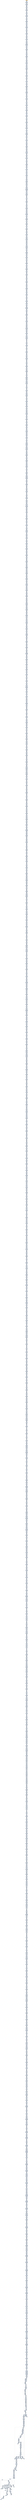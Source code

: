 digraph G {
node[shape=rectangle,style=filled,fillcolor=lightsteelblue,color=lightsteelblue]
bgcolor="transparent"
a0x00401b07shrl_0x2UINT8_edx[label="start\nshrl $0x2<UINT8>, %edx",fillcolor="orange",color="lightgrey"];
a0x00401b0aleal_0x2ebp__edx[label="0x00401b0a\nleal 0x2(%ebp), %edx"];
a0x00401b0dtestl_esi_ebx[label="0x00401b0d\ntestl %esi, %ebx"];
a0x00401b0fmovl_0x40e9aaUINT32__60esp_[label="0x00401b0f\nmovl $0x40e9aa<UINT32>, -60(%esp)"];
a0x00401b17shrl_0x2UINT8_edx[label="0x00401b17\nshrl $0x2<UINT8>, %edx"];
a0x00401b1amovl__60esp__ebx[label="0x00401b1a\nmovl -60(%esp), %ebx"];
a0x00401b1eaddl_0x44c7f60bUINT32_ebx_[label="0x00401b1e\naddl $0x44c7f60b<UINT32>, (%ebx)"];
a0x00401b24leal_0x2ebp__edx[label="0x00401b24\nleal 0x2(%ebp), %edx"];
a0x00401b27testl_esi_ebx[label="0x00401b27\ntestl %esi, %ebx"];
a0x00401b29xorl_eax_eax[label="0x00401b29\nxorl %eax, %eax"];
a0x00401b2bmovb_0x4UINT8_al[label="0x00401b2b\nmovb $0x4<UINT8>, %al"];
a0x00401b2daddl_eax__60esp_[label="0x00401b2d\naddl %eax, -60(%esp)"];
a0x00401b31testl_esi_ebx[label="0x00401b31\ntestl %esi, %ebx"];
a0x00401b33movl__60esp__ebx[label="0x00401b33\nmovl -60(%esp), %ebx"];
a0x00401b37movl_0xb9aac424UINT32_ebx_[label="0x00401b37\nmovl $0xb9aac424<UINT32>, (%ebx)"];
a0x00401b3dorw_di_cx[label="0x00401b3d\norw %di, %cx"];
a0x00401b40addw_cx_si[label="0x00401b40\naddw %cx, %si"];
a0x00401b43xorl_eax_eax[label="0x00401b43\nxorl %eax, %eax"];
a0x00401b45movb_0x4UINT8_al[label="0x00401b45\nmovb $0x4<UINT8>, %al"];
a0x00401b47addl_eax__60esp_[label="0x00401b47\naddl %eax, -60(%esp)"];
a0x00401b4baddw_cx_si[label="0x00401b4b\naddw %cx, %si"];
a0x00401b4emovl__60esp__edx[label="0x00401b4e\nmovl -60(%esp), %edx"];
a0x00401b52movl_0xf60b0040UINT32_edx_[label="0x00401b52\nmovl $0xf60b0040<UINT32>, (%edx)"];
a0x00401b58addl_0x2UINT8_ebp[label="0x00401b58\naddl $0x2<UINT8>, %ebp"];
a0x00401b5borl_eax_esi[label="0x00401b5b\norl %eax, %esi"];
a0x00401b5dxorl_ecx_ecx[label="0x00401b5d\nxorl %ecx, %ecx"];
a0x00401b5fmovb_0x4UINT8_cl[label="0x00401b5f\nmovb $0x4<UINT8>, %cl"];
a0x00401b61addl_ecx__60esp_[label="0x00401b61\naddl %ecx, -60(%esp)"];
a0x00401b65orl_eax_esi[label="0x00401b65\norl %eax, %esi"];
a0x00401b67movl__60esp__edx[label="0x00401b67\nmovl -60(%esp), %edx"];
a0x00401b6baddl_0xfaeb8e8dUINT32_edx_[label="0x00401b6b\naddl $0xfaeb8e8d<UINT32>, (%edx)"];
a0x00401b71testl_edi_ebp[label="0x00401b71\ntestl %edi, %ebp"];
a0x00401b73xorl_ebx_ebx[label="0x00401b73\nxorl %ebx, %ebx"];
a0x00401b75movb_0x4UINT8_bl[label="0x00401b75\nmovb $0x4<UINT8>, %bl"];
a0x00401b77addl_ebx__60esp_[label="0x00401b77\naddl %ebx, -60(%esp)"];
a0x00401b7bmovl_ebx_edx[label="0x00401b7b\nmovl %ebx, %edx"];
a0x00401b7dleal_0x2edx__ebp[label="0x00401b7d\nleal 0x2(%edx), %ebp"];
a0x00401b80movl__60esp__ebx[label="0x00401b80\nmovl -60(%esp), %ebx"];
a0x00401b84addl_0x4c8b0040UINT32_ebx_[label="0x00401b84\naddl $0x4c8b0040<UINT32>, (%ebx)"];
a0x00401b8aleal_0x2edx__ebp[label="0x00401b8a\nleal 0x2(%edx), %ebp"];
a0x00401b8dxorl_ebx_edx[label="0x00401b8d\nxorl %ebx, %edx"];
a0x00401b8fxorl_ebx_ebx[label="0x00401b8f\nxorl %ebx, %ebx"];
a0x00401b91movb_0x4UINT8_bl[label="0x00401b91\nmovb $0x4<UINT8>, %bl"];
a0x00401b93addl_ebx__60esp_[label="0x00401b93\naddl %ebx, -60(%esp)"];
a0x00401b97xorl_ebx_edx[label="0x00401b97\nxorl %ebx, %edx"];
a0x00401b99testl_eax_ecx[label="0x00401b99\ntestl %eax, %ecx"];
a0x00401b9bmovl__60esp__eax[label="0x00401b9b\nmovl -60(%esp), %eax"];
a0x00401b9fmovl_0x181c424UINT32_eax_[label="0x00401b9f\nmovl $0x181c424<UINT32>, (%eax)"];
a0x00401ba5testl_eax_ecx[label="0x00401ba5\ntestl %eax, %ecx"];
a0x00401ba7subw_si_cx[label="0x00401ba7\nsubw %si, %cx"];
a0x00401baaxorl_ecx_ecx[label="0x00401baa\nxorl %ecx, %ecx"];
a0x00401bacmovb_0x4UINT8_cl[label="0x00401bac\nmovb $0x4<UINT8>, %cl"];
a0x00401baeaddl_ecx__60esp_[label="0x00401bae\naddl %ecx, -60(%esp)"];
a0x00401bb2subw_si_cx[label="0x00401bb2\nsubw %si, %cx"];
a0x00401bb5movl__60esp__ebx[label="0x00401bb5\nmovl -60(%esp), %ebx"];
a0x00401bb9movl_0x4010be90UINT32_ebx_[label="0x00401bb9\nmovl $0x4010be90<UINT32>, (%ebx)"];
a0x00401bbftestw_bp_cx[label="0x00401bbf\ntestw %bp, %cx"];
a0x00401bc2xorl_eax_eax[label="0x00401bc2\nxorl %eax, %eax"];
a0x00401bc4movb_0x4UINT8_al[label="0x00401bc4\nmovb $0x4<UINT8>, %al"];
a0x00401bc6addl_eax__60esp_[label="0x00401bc6\naddl %eax, -60(%esp)"];
a0x00401bcasbbl_0x2UINT8_eax[label="0x00401bca\nsbbl $0x2<UINT8>, %eax"];
a0x00401bcdmovl__60esp__ebx[label="0x00401bcd\nmovl -60(%esp), %ebx"];
a0x00401bd1addl_0xfaeb8e8dUINT32_ebx_[label="0x00401bd1\naddl $0xfaeb8e8d<UINT32>, (%ebx)"];
a0x00401bd7sbbl_0x40f9f8UINT32_eax[label="0x00401bd7\nsbbl $0x40f9f8<UINT32>, %eax"];
a0x00401bddxorl_edx_edx[label="0x00401bdd\nxorl %edx, %edx"];
a0x00401bdfmovb_0x4UINT8_dl[label="0x00401bdf\nmovb $0x4<UINT8>, %dl"];
a0x00401be1addl_edx__60esp_[label="0x00401be1\naddl %edx, -60(%esp)"];
a0x00401be5testw_cx_ax[label="0x00401be5\ntestw %cx, %ax"];
a0x00401be8movl__60esp__eax[label="0x00401be8\nmovl -60(%esp), %eax"];
a0x00401becorl_0xbe0f0040UINT32_eax_[label="0x00401bec\norl $0xbe0f0040<UINT32>, (%eax)"];
a0x00401bf2leal_0x2edx__ebp[label="0x00401bf2\nleal 0x2(%edx), %ebp"];
a0x00401bf5andl_edx_ebp[label="0x00401bf5\nandl %edx, %ebp"];
a0x00401bf7movl_eax_esi[label="0x00401bf7\nmovl %eax, %esi"];
a0x00401bf9leal_0x2esi__edx[label="0x00401bf9\nleal 0x2(%esi), %edx"];
a0x00401bfcxorl_ebx_ebx[label="0x00401bfc\nxorl %ebx, %ebx"];
a0x00401bfemovb_0x4UINT8_bl[label="0x00401bfe\nmovb $0x4<UINT8>, %bl"];
a0x00401c00addl_ebx__60esp_[label="0x00401c00\naddl %ebx, -60(%esp)"];
a0x00401c04andl_edx_ebp[label="0x00401c04\nandl %edx, %ebp"];
a0x00401c06movl__60esp__eax[label="0x00401c06\nmovl -60(%esp), %eax"];
a0x00401c0amovl_0xb3db33d5UINT32_eax_[label="0x00401c0a\nmovl $0xb3db33d5<UINT32>, (%eax)"];
a0x00401c10movl_eax_esi[label="0x00401c10\nmovl %eax, %esi"];
a0x00401c12leal_0x2esi__edx[label="0x00401c12\nleal 0x2(%esi), %edx"];
a0x00401c15xorw_cx_dx[label="0x00401c15\nxorw %cx, %dx"];
a0x00401c18xorl_eax_eax[label="0x00401c18\nxorl %eax, %eax"];
a0x00401c1amovb_0x4UINT8_al[label="0x00401c1a\nmovb $0x4<UINT8>, %al"];
a0x00401c1caddl_eax__60esp_[label="0x00401c1c\naddl %eax, -60(%esp)"];
a0x00401c20leal_0x2esi__edx[label="0x00401c20\nleal 0x2(%esi), %edx"];
a0x00401c23movl__60esp__ebx[label="0x00401c23\nmovl -60(%esp), %ebx"];
a0x00401c27addl_0x245c0104UINT32_ebx_[label="0x00401c27\naddl $0x245c0104<UINT32>, (%ebx)"];
a0x00401c2dxorw_cx_dx[label="0x00401c2d\nxorw %cx, %dx"];
a0x00401c30rorl_0x2UINT8_esi[label="0x00401c30\nrorl $0x2<UINT8>, %esi"];
a0x00401c33xorl_edx_edx[label="0x00401c33\nxorl %edx, %edx"];
a0x00401c35movb_0x4UINT8_dl[label="0x00401c35\nmovb $0x4<UINT8>, %dl"];
a0x00401c37addl_edx__60esp_[label="0x00401c37\naddl %edx, -60(%esp)"];
a0x00401c3brorl_0x2UINT8_esi[label="0x00401c3b\nrorl $0x2<UINT8>, %esi"];
a0x00401c3emovl__60esp__edx[label="0x00401c3e\nmovl -60(%esp), %edx"];
a0x00401c42movl_0xd5be0fc4UINT32_edx_[label="0x00401c42\nmovl $0xd5be0fc4<UINT32>, (%edx)"];
a0x00401c48testl_ebp_ecx[label="0x00401c48\ntestl %ebp, %ecx"];
a0x00401c4aorl_ebx_ebx[label="0x00401c4a\norl %ebx, %ebx"];
a0x00401c4ctestw_dx_di[label="0x00401c4c\ntestw %dx, %di"];
a0x00401c4fxorl_ebx_ebx[label="0x00401c4f\nxorl %ebx, %ebx"];
a0x00401c51movb_0x4UINT8_bl[label="0x00401c51\nmovb $0x4<UINT8>, %bl"];
a0x00401c53addl_ebx__60esp_[label="0x00401c53\naddl %ebx, -60(%esp)"];
a0x00401c57orl_ebx_ebx[label="0x00401c57\norl %ebx, %ebx"];
a0x00401c59testw_dx_di[label="0x00401c59\ntestw %dx, %di"];
a0x00401c5cmovl__60esp__edx[label="0x00401c5c\nmovl -60(%esp), %edx"];
a0x00401c60addl_0xc4244c8bUINT32_edx_[label="0x00401c60\naddl $0xc4244c8b<UINT32>, (%edx)"];
a0x00401c66testw_dx_di[label="0x00401c66\ntestw %dx, %di"];
a0x00401c69xorl_eax_eax[label="0x00401c69\nxorl %eax, %eax"];
a0x00401c6bmovb_0x4UINT8_al[label="0x00401c6b\nmovb $0x4<UINT8>, %al"];
a0x00401c6daddl_eax__60esp_[label="0x00401c6d\naddl %eax, -60(%esp)"];
a0x00401c71movsbl_bh_edx[label="0x00401c71\nmovsbl %bh, %edx"];
a0x00401c74orw_bp_cx[label="0x00401c74\norw %bp, %cx"];
a0x00401c77movl__60esp__ebx[label="0x00401c77\nmovl -60(%esp), %ebx"];
a0x00401c7baddl_0x400181UINT32_ebx_[label="0x00401c7b\naddl $0x400181<UINT32>, (%ebx)"];
a0x00401c81orw_bp_cx[label="0x00401c81\norw %bp, %cx"];
a0x00401c84xorl_edx_edx[label="0x00401c84\nxorl %edx, %edx"];
a0x00401c86movb_0x4UINT8_dl[label="0x00401c86\nmovb $0x4<UINT8>, %dl"];
a0x00401c88addl_edx__60esp_[label="0x00401c88\naddl %edx, -60(%esp)"];
a0x00401c8ctestl_esi_eax[label="0x00401c8c\ntestl %esi, %eax"];
a0x00401c8emovl__60esp__ebx[label="0x00401c8e\nmovl -60(%esp), %ebx"];
a0x00401c92movl_0x236610bfUINT32_ebx_[label="0x00401c92\nmovl $0x236610bf<UINT32>, (%ebx)"];
a0x00401c98testl_ebx_ecx[label="0x00401c98\ntestl %ebx, %ecx"];
a0x00401c9axorl_edx_edx[label="0x00401c9a\nxorl %edx, %edx"];
a0x00401c9cmovb_0x4UINT8_dl[label="0x00401c9c\nmovb $0x4<UINT8>, %dl"];
a0x00401c9eaddl_edx__60esp_[label="0x00401c9e\naddl %edx, -60(%esp)"];
a0x00401ca2addw_si_si[label="0x00401ca2\naddw %si, %si"];
a0x00401ca5leal_0x2edx__edi[label="0x00401ca5\nleal 0x2(%edx), %edi"];
a0x00401ca8movl__60esp__edi[label="0x00401ca8\nmovl -60(%esp), %edi"];
a0x00401cacmovl_0xb2d233e9UINT32_eax[label="0x00401cac\nmovl $0xb2d233e9<UINT32>, %eax"];
a0x00401cb1stosl_eax_es_edi_[label="0x00401cb1\nstosl %eax, %es:(%edi)"];
a0x00401cb2leal_0x2edx__edi[label="0x00401cb2\nleal 0x2(%edx), %edi"];
a0x00401cb5andw_bp_bp[label="0x00401cb5\nandw %bp, %bp"];
a0x00401cb8xorl_ecx_ecx[label="0x00401cb8\nxorl %ecx, %ecx"];
a0x00401cbamovb_0x4UINT8_cl[label="0x00401cba\nmovb $0x4<UINT8>, %cl"];
a0x00401cbcaddl_ecx__60esp_[label="0x00401cbc\naddl %ecx, -60(%esp)"];
a0x00401cc0andw_bp_bp[label="0x00401cc0\nandw %bp, %bp"];
a0x00401cc3movl__60esp__edi[label="0x00401cc3\nmovl -60(%esp), %edi"];
a0x00401cc7movl_0x24540104UINT32_eax[label="0x00401cc7\nmovl $0x24540104<UINT32>, %eax"];
a0x00401cccstosl_eax_es_edi_[label="0x00401ccc\nstosl %eax, %es:(%edi)"];
a0x00401ccdaddl_esi_edx[label="0x00401ccd\naddl %esi, %edx"];
a0x00401ccfmovw_ax_dx[label="0x00401ccf\nmovw %ax, %dx"];
a0x00401cd2xorl_ecx_ecx[label="0x00401cd2\nxorl %ecx, %ecx"];
a0x00401cd4movb_0x4UINT8_cl[label="0x00401cd4\nmovb $0x4<UINT8>, %cl"];
a0x00401cd6addl_ecx__60esp_[label="0x00401cd6\naddl %ecx, -60(%esp)"];
a0x00401cdamovw_ax_dx[label="0x00401cda\nmovw %ax, %dx"];
a0x00401cddmovl__60esp__edx[label="0x00401cdd\nmovl -60(%esp), %edx"];
a0x00401ce1movl_0x2beef7c4UINT32_edx_[label="0x00401ce1\nmovl $0x2beef7c4<UINT32>, (%edx)"];
a0x00401ce7orl_eax_esi[label="0x00401ce7\norl %eax, %esi"];
a0x00401ce9xorl_edx_edx[label="0x00401ce9\nxorl %edx, %edx"];
a0x00401cebmovb_0x4UINT8_dl[label="0x00401ceb\nmovb $0x4<UINT8>, %dl"];
a0x00401cedaddl_edx__60esp_[label="0x00401ced\naddl %edx, -60(%esp)"];
a0x00401cf1movw_cx_bx[label="0x00401cf1\nmovw %cx, %bx"];
a0x00401cf4movl__60esp__eax[label="0x00401cf4\nmovl -60(%esp), %eax"];
a0x00401cf8addl_0x244c8bcfUINT32_eax_[label="0x00401cf8\naddl $0x244c8bcf<UINT32>, (%eax)"];
a0x00401cfexorl_edx_ebp[label="0x00401cfe\nxorl %edx, %ebp"];
a0x00401d00movw_bx_cx[label="0x00401d00\nmovw %bx, %cx"];
a0x00401d03xorl_ebx_ebx[label="0x00401d03\nxorl %ebx, %ebx"];
a0x00401d05movb_0x4UINT8_bl[label="0x00401d05\nmovb $0x4<UINT8>, %bl"];
a0x00401d07addl_ebx__60esp_[label="0x00401d07\naddl %ebx, -60(%esp)"];
a0x00401d0bmovw_bx_cx[label="0x00401d0b\nmovw %bx, %cx"];
a0x00401d0emovl__60esp__eax[label="0x00401d0e\nmovl -60(%esp), %eax"];
a0x00401d12movl_0x150181c4UINT32_eax_[label="0x00401d12\nmovl $0x150181c4<UINT32>, (%eax)"];
a0x00401d18addw_ax_bp[label="0x00401d18\naddw %ax, %bp"];
a0x00401d1bandw_ax_di[label="0x00401d1b\nandw %ax, %di"];
a0x00401d1exorl_edx_edx[label="0x00401d1e\nxorl %edx, %edx"];
a0x00401d20movb_0x4UINT8_dl[label="0x00401d20\nmovb $0x4<UINT8>, %dl"];
a0x00401d22addl_edx__60esp_[label="0x00401d22\naddl %edx, -60(%esp)"];
a0x00401d26andw_ax_di[label="0x00401d26\nandw %ax, %di"];
a0x00401d29addl_eax_ecx[label="0x00401d29\naddl %eax, %ecx"];
a0x00401d2bmovl__60esp__ecx[label="0x00401d2b\nmovl -60(%esp), %ecx"];
a0x00401d2faddl_0x8134ba23UINT32_ecx_[label="0x00401d2f\naddl $0x8134ba23<UINT32>, (%ecx)"];
a0x00401d35addl_eax_ecx[label="0x00401d35\naddl %eax, %ecx"];
a0x00401d37movzbl_al_edx[label="0x00401d37\nmovzbl %al, %edx"];
a0x00401d3axorl_ecx_ecx[label="0x00401d3a\nxorl %ecx, %ecx"];
a0x00401d3cmovb_0x4UINT8_cl[label="0x00401d3c\nmovb $0x4<UINT8>, %cl"];
a0x00401d3eaddl_ecx__60esp_[label="0x00401d3e\naddl %ecx, -60(%esp)"];
a0x00401d42movzbl_al_edx[label="0x00401d42\nmovzbl %al, %edx"];
a0x00401d45movl__60esp__edx[label="0x00401d45\nmovl -60(%esp), %edx"];
a0x00401d49addl_0xba634531UINT32_edx_[label="0x00401d49\naddl $0xba634531<UINT32>, (%edx)"];
a0x00401d4forl_edx_edi[label="0x00401d4f\norl %edx, %edi"];
a0x00401d51xorl_ecx_ecx[label="0x00401d51\nxorl %ecx, %ecx"];
a0x00401d53movb_0x4UINT8_cl[label="0x00401d53\nmovb $0x4<UINT8>, %cl"];
a0x00401d55addl_ecx__60esp_[label="0x00401d55\naddl %ecx, -60(%esp)"];
a0x00401d59orw_ax_bx[label="0x00401d59\norw %ax, %bx"];
a0x00401d5cshll_0x2UINT8_eax[label="0x00401d5c\nshll $0x2<UINT8>, %eax"];
a0x00401d5fmovl__60esp__edx[label="0x00401d5f\nmovl -60(%esp), %edx"];
a0x00401d63addl_0x2bcf2b8dUINT32_edx_[label="0x00401d63\naddl $0x2bcf2b8d<UINT32>, (%edx)"];
a0x00401d69shll_0x2UINT8_eax[label="0x00401d69\nshll $0x2<UINT8>, %eax"];
a0x00401d6corl_edx_ebx[label="0x00401d6c\norl %edx, %ebx"];
a0x00401d6exorl_ebx_ebx[label="0x00401d6e\nxorl %ebx, %ebx"];
a0x00401d70movb_0x4UINT8_bl[label="0x00401d70\nmovb $0x4<UINT8>, %bl"];
a0x00401d72addl_ebx__60esp_[label="0x00401d72\naddl %ebx, -60(%esp)"];
a0x00401d76orl_edx_ebx[label="0x00401d76\norl %edx, %ebx"];
a0x00401d78andw_dx_di[label="0x00401d78\nandw %dx, %di"];
a0x00401d7bmovl__60esp__edx[label="0x00401d7b\nmovl -60(%esp), %edx"];
a0x00401d7fmovl_0xeb3366deUINT32_edx_[label="0x00401d7f\nmovl $0xeb3366de<UINT32>, (%edx)"];
a0x00401d85andw_dx_di[label="0x00401d85\nandw %dx, %di"];
a0x00401d88leal_0x2ecx__edi[label="0x00401d88\nleal 0x2(%ecx), %edi"];
a0x00401d8bxorl_ebx_ebx[label="0x00401d8b\nxorl %ebx, %ebx"];
a0x00401d8dmovb_0x4UINT8_bl[label="0x00401d8d\nmovb $0x4<UINT8>, %bl"];
a0x00401d8faddl_ebx__60esp_[label="0x00401d8f\naddl %ebx, -60(%esp)"];
a0x00401d93leal_0x2ecx__edi[label="0x00401d93\nleal 0x2(%ecx), %edi"];
a0x00401d96subl_ebx_ebp[label="0x00401d96\nsubl %ebx, %ebp"];
a0x00401d98movl__60esp__eax[label="0x00401d98\nmovl -60(%esp), %eax"];
a0x00401d9corl_0x4b2d233UINT32_eax_[label="0x00401d9c\norl $0x4b2d233<UINT32>, (%eax)"];
a0x00401da2subl_ebx_ebp[label="0x00401da2\nsubl %ebx, %ebp"];
a0x00401da4xorl_edx_edx[label="0x00401da4\nxorl %edx, %edx"];
a0x00401da6movb_0x4UINT8_dl[label="0x00401da6\nmovb $0x4<UINT8>, %dl"];
a0x00401da8addl_edx__60esp_[label="0x00401da8\naddl %edx, -60(%esp)"];
a0x00401dacorl_ebp_esi[label="0x00401dac\norl %ebp, %esi"];
a0x00401daeleal_0x40dbfaebp__esi[label="0x00401dae\nleal 0x40dbfa(%ebp), %esi"];
a0x00401db4movl__60esp__ecx[label="0x00401db4\nmovl -60(%esp), %ecx"];
a0x00401db8addl_0xc4245401UINT32_ecx_[label="0x00401db8\naddl $0xc4245401<UINT32>, (%ecx)"];
a0x00401dbeleal_0x40dbfaebp__esi[label="0x00401dbe\nleal 0x40dbfa(%ebp), %esi"];
a0x00401dc4andl_edi_esi[label="0x00401dc4\nandl %edi, %esi"];
a0x00401dc6xorl_ecx_ecx[label="0x00401dc6\nxorl %ecx, %ecx"];
a0x00401dc8movb_0x4UINT8_cl[label="0x00401dc8\nmovb $0x4<UINT8>, %cl"];
a0x00401dcaaddl_ecx__60esp_[label="0x00401dca\naddl %ecx, -60(%esp)"];
a0x00401dceandl_edi_esi[label="0x00401dce\nandl %edi, %esi"];
a0x00401dd0movl__60esp__ebx[label="0x00401dd0\nmovl -60(%esp), %ebx"];
a0x00401dd4addl_0x3366de2bUINT32_ebx_[label="0x00401dd4\naddl $0x3366de2b<UINT32>, (%ebx)"];
a0x00401ddaorl_eax_ebx[label="0x00401dda\norl %eax, %ebx"];
a0x00401ddcmovw_di_cx[label="0x00401ddc\nmovw %di, %cx"];
a0x00401ddfxorl_ecx_ecx[label="0x00401ddf\nxorl %ecx, %ecx"];
a0x00401de1movb_0x4UINT8_cl[label="0x00401de1\nmovb $0x4<UINT8>, %cl"];
a0x00401de3addl_ecx__60esp_[label="0x00401de3\naddl %ecx, -60(%esp)"];
a0x00401de7movw_di_cx[label="0x00401de7\nmovw %di, %cx"];
a0x00401deaimull_eax_eax[label="0x00401dea\nimull %eax, %eax"];
a0x00401decmovl__60esp__eax[label="0x00401dec\nmovl -60(%esp), %eax"];
a0x00401df0orl_0x24548bebUINT32_eax_[label="0x00401df0\norl $0x24548beb<UINT32>, (%eax)"];
a0x00401df6imull_eax_eax[label="0x00401df6\nimull %eax, %eax"];
a0x00401df8xorl_edx_edx[label="0x00401df8\nxorl %edx, %edx"];
a0x00401dfamovb_0x4UINT8_dl[label="0x00401dfa\nmovb $0x4<UINT8>, %dl"];
a0x00401dfcaddl_edx__60esp_[label="0x00401dfc\naddl %edx, -60(%esp)"];
a0x00401e00orw_bx_bp[label="0x00401e00\norw %bx, %bp"];
a0x00401e03movl__60esp__ecx[label="0x00401e03\nmovl -60(%esp), %ecx"];
a0x00401e07movl_0xe80281c4UINT32_ecx_[label="0x00401e07\nmovl $0xe80281c4<UINT32>, (%ecx)"];
a0x00401e0dsubw_cx_cx[label="0x00401e0d\nsubw %cx, %cx"];
a0x00401e10xorl_ebx_ebx[label="0x00401e10\nxorl %ebx, %ebx"];
a0x00401e12movb_0x4UINT8_bl[label="0x00401e12\nmovb $0x4<UINT8>, %bl"];
a0x00401e14addl_ebx__60esp_[label="0x00401e14\naddl %ebx, -60(%esp)"];
a0x00401e18roll_0x2UINT8_esi[label="0x00401e18\nroll $0x2<UINT8>, %esi"];
a0x00401e1bmovw_bp_dx[label="0x00401e1b\nmovw %bp, %dx"];
a0x00401e1emovl__60esp__edx[label="0x00401e1e\nmovl -60(%esp), %edx"];
a0x00401e22orl_0x66000003UINT32_edx_[label="0x00401e22\norl $0x66000003<UINT32>, (%edx)"];
a0x00401e28movw_bp_dx[label="0x00401e28\nmovw %bp, %dx"];
a0x00401e2broll_0x2UINT8_edi[label="0x00401e2b\nroll $0x2<UINT8>, %edi"];
a0x00401e2emovl_edi_edi[label="0x00401e2e\nmovl %edi, %edi"];
a0x00401e30xorl_ecx_ecx[label="0x00401e30\nxorl %ecx, %ecx"];
a0x00401e32movb_0x4UINT8_cl[label="0x00401e32\nmovb $0x4<UINT8>, %cl"];
a0x00401e34addl_ecx__60esp_[label="0x00401e34\naddl %ecx, -60(%esp)"];
a0x00401e38roll_0x2UINT8_edi[label="0x00401e38\nroll $0x2<UINT8>, %edi"];
a0x00401e3bmovl__60esp__edx[label="0x00401e3b\nmovl -60(%esp), %edx"];
a0x00401e3fmovl_0xdb33eb33UINT32_edx_[label="0x00401e3f\nmovl $0xdb33eb33<UINT32>, (%edx)"];
a0x00401e45movl_edi_edi[label="0x00401e45\nmovl %edi, %edi"];
a0x00401e47andl_ebp_eax[label="0x00401e47\nandl %ebp, %eax"];
a0x00401e49andl_0x40faecUINT32_ebx[label="0x00401e49\nandl $0x40faec<UINT32>, %ebx"];
a0x00401e4fxorl_ecx_ecx[label="0x00401e4f\nxorl %ecx, %ecx"];
a0x00401e51movb_0x4UINT8_cl[label="0x00401e51\nmovb $0x4<UINT8>, %cl"];
a0x00401e53addl_ecx__60esp_[label="0x00401e53\naddl %ecx, -60(%esp)"];
a0x00401e57andl_ebp_eax[label="0x00401e57\nandl %ebp, %eax"];
a0x00401e59andl_0x40faecUINT32_ebx[label="0x00401e59\nandl $0x40faec<UINT32>, %ebx"];
a0x00401e5fmovl__60esp__ebx[label="0x00401e5f\nmovl -60(%esp), %ebx"];
a0x00401e63addl_0x5c0104b3UINT32_ebx_[label="0x00401e63\naddl $0x5c0104b3<UINT32>, (%ebx)"];
a0x00401e69andl_0x40faecUINT32_ebx[label="0x00401e69\nandl $0x40faec<UINT32>, %ebx"];
a0x00401e6fleal_0x40fd6dedi__edx[label="0x00401e6f\nleal 0x40fd6d(%edi), %edx"];
a0x00401e75xorl_edx_edx[label="0x00401e75\nxorl %edx, %edx"];
a0x00401e77movb_0x4UINT8_dl[label="0x00401e77\nmovb $0x4<UINT8>, %dl"];
a0x00401e79addl_edx__60esp_[label="0x00401e79\naddl %edx, -60(%esp)"];
a0x00401e7dleal_0x40fd6dedi__edx[label="0x00401e7d\nleal 0x40fd6d(%edi), %edx"];
a0x00401e83movl__60esp__edx[label="0x00401e83\nmovl -60(%esp), %edx"];
a0x00401e87movl_0xaf8dc424UINT32_edx_[label="0x00401e87\nmovl $0xaf8dc424<UINT32>, (%edx)"];
a0x00401e8dandl_esi_edx[label="0x00401e8d\nandl %esi, %edx"];
a0x00401e8ftestl_ecx_esi[label="0x00401e8f\ntestl %ecx, %esi"];
a0x00401e91orl_eax_eax[label="0x00401e91\norl %eax, %eax"];
a0x00401e93xorl_ecx_ecx[label="0x00401e93\nxorl %ecx, %ecx"];
a0x00401e95movb_0x4UINT8_cl[label="0x00401e95\nmovb $0x4<UINT8>, %cl"];
a0x00401e97addl_ecx__60esp_[label="0x00401e97\naddl %ecx, -60(%esp)"];
a0x00401e9btestl_ecx_esi[label="0x00401e9b\ntestl %ecx, %esi"];
a0x00401e9dorl_eax_eax[label="0x00401e9d\norl %eax, %eax"];
a0x00401e9fmovl__60esp__ecx[label="0x00401e9f\nmovl -60(%esp), %ecx"];
a0x00401ea3addl_0x40dbfdUINT32_ecx_[label="0x00401ea3\naddl $0x40dbfd<UINT32>, (%ecx)"];
a0x00401ea9orl_eax_eax[label="0x00401ea9\norl %eax, %eax"];
a0x00401eabsubw_bx_si[label="0x00401eab\nsubw %bx, %si"];
a0x00401eaemovzbl_dl_ecx[label="0x00401eae\nmovzbl %dl, %ecx"];
a0x00401eb1xorl_ebx_ebx[label="0x00401eb1\nxorl %ebx, %ebx"];
a0x00401eb3movb_0x4UINT8_bl[label="0x00401eb3\nmovb $0x4<UINT8>, %bl"];
a0x00401eb5addl_ebx__60esp_[label="0x00401eb5\naddl %ebx, -60(%esp)"];
a0x00401eb9subw_bx_si[label="0x00401eb9\nsubw %bx, %si"];
a0x00401ebcmovl__60esp__eax[label="0x00401ebc\nmovl -60(%esp), %eax"];
a0x00401ec0addl_0xc424448bUINT32_eax_[label="0x00401ec0\naddl $0xc424448b<UINT32>, (%eax)"];
a0x00401ec6movzbl_dl_ecx[label="0x00401ec6\nmovzbl %dl, %ecx"];
a0x00401ec9roll_0x2UINT8_ecx[label="0x00401ec9\nroll $0x2<UINT8>, %ecx"];
a0x00401eccxorl_eax_eax[label="0x00401ecc\nxorl %eax, %eax"];
a0x00401ecemovb_0x4UINT8_al[label="0x00401ece\nmovb $0x4<UINT8>, %al"];
a0x00401ed0addl_eax__60esp_[label="0x00401ed0\naddl %eax, -60(%esp)"];
a0x00401ed4roll_0x2UINT8_ecx[label="0x00401ed4\nroll $0x2<UINT8>, %ecx"];
a0x00401ed7movl__60esp__edx[label="0x00401ed7\nmovl -60(%esp), %edx"];
a0x00401edbaddl_0x59e70081UINT32_edx_[label="0x00401edb\naddl $0x59e70081<UINT32>, (%edx)"];
a0x00401ee1orl_0x40de79UINT32_ebp[label="0x00401ee1\norl $0x40de79<UINT32>, %ebp"];
a0x00401ee7xorl_eax_eax[label="0x00401ee7\nxorl %eax, %eax"];
a0x00401ee9movb_0x4UINT8_al[label="0x00401ee9\nmovb $0x4<UINT8>, %al"];
a0x00401eebaddl_eax__60esp_[label="0x00401eeb\naddl %eax, -60(%esp)"];
a0x00401eeftestw_si_bx[label="0x00401eef\ntestw %si, %bx"];
a0x00401ef2movl__60esp__eax[label="0x00401ef2\nmovl -60(%esp), %eax"];
a0x00401ef6movl_0x30812e4aUINT32_eax_[label="0x00401ef6\nmovl $0x30812e4a<UINT32>, (%eax)"];
a0x00401efcleal_0x40fff9ecx__ecx[label="0x00401efc\nleal 0x40fff9(%ecx), %ecx"];
a0x00401f02xorl_eax_eax[label="0x00401f02\nxorl %eax, %eax"];
a0x00401f04movb_0x4UINT8_al[label="0x00401f04\nmovb $0x4<UINT8>, %al"];
a0x00401f06addl_eax__60esp_[label="0x00401f06\naddl %eax, -60(%esp)"];
a0x00401f0atestl_ecx_edi[label="0x00401f0a\ntestl %ecx, %edi"];
a0x00401f0cmovl__60esp__eax[label="0x00401f0c\nmovl -60(%esp), %eax"];
a0x00401f10movl_0x3ef5fd14UINT32_eax_[label="0x00401f10\nmovl $0x3ef5fd14<UINT32>, (%eax)"];
a0x00401f16movw_ax_bp[label="0x00401f16\nmovw %ax, %bp"];
a0x00401f19xorl_ecx_ecx[label="0x00401f19\nxorl %ecx, %ecx"];
a0x00401f1bmovb_0x4UINT8_cl[label="0x00401f1b\nmovb $0x4<UINT8>, %cl"];
a0x00401f1daddl_ecx__60esp_[label="0x00401f1d\naddl %ecx, -60(%esp)"];
a0x00401f21orw_dx_di[label="0x00401f21\norw %dx, %di"];
a0x00401f24movl__60esp__ecx[label="0x00401f24\nmovl -60(%esp), %ecx"];
a0x00401f28addl_0xc933f133UINT32_ecx_[label="0x00401f28\naddl $0xc933f133<UINT32>, (%ecx)"];
a0x00401f2emovl_esi_edx[label="0x00401f2e\nmovl %esi, %edx"];
a0x00401f30testw_ax_si[label="0x00401f30\ntestw %ax, %si"];
a0x00401f33xorl_eax_eax[label="0x00401f33\nxorl %eax, %eax"];
a0x00401f35movb_0x4UINT8_al[label="0x00401f35\nmovb $0x4<UINT8>, %al"];
a0x00401f37addl_eax__60esp_[label="0x00401f37\naddl %eax, -60(%esp)"];
a0x00401f3btestw_ax_si[label="0x00401f3b\ntestw %ax, %si"];
a0x00401f3emovl__60esp__eax[label="0x00401f3e\nmovl -60(%esp), %eax"];
a0x00401f42addl_0x4c0104b1UINT32_eax_[label="0x00401f42\naddl $0x4c0104b1<UINT32>, (%eax)"];
a0x00401f48xorw_bx_bp[label="0x00401f48\nxorw %bx, %bp"];
a0x00401f4bxorl_eax_eax[label="0x00401f4b\nxorl %eax, %eax"];
a0x00401f4dmovb_0x4UINT8_al[label="0x00401f4d\nmovb $0x4<UINT8>, %al"];
a0x00401f4faddl_eax__60esp_[label="0x00401f4f\naddl %eax, -60(%esp)"];
a0x00401f53leal_0x40d9feecx__eax[label="0x00401f53\nleal 0x40d9fe(%ecx), %eax"];
a0x00401f59movl__60esp__eax[label="0x00401f59\nmovl -60(%esp), %eax"];
a0x00401f5dmovl_0xfec1c424UINT32_eax_[label="0x00401f5d\nmovl $0xfec1c424<UINT32>, (%eax)"];
a0x00401f63movw_si_di[label="0x00401f63\nmovw %si, %di"];
a0x00401f66subl_ebx_edx[label="0x00401f66\nsubl %ebx, %edx"];
a0x00401f68leal_0x40dfedebx__eax[label="0x00401f68\nleal 0x40dfed(%ebx), %eax"];
a0x00401f6exorl_ecx_ecx[label="0x00401f6e\nxorl %ecx, %ecx"];
a0x00401f70movb_0x4UINT8_cl[label="0x00401f70\nmovb $0x4<UINT8>, %cl"];
a0x00401f72addl_ecx__60esp_[label="0x00401f72\naddl %ecx, -60(%esp)"];
a0x00401f76subl_ebx_edx[label="0x00401f76\nsubl %ebx, %edx"];
a0x00401f78leal_0x40dfedebx__eax[label="0x00401f78\nleal 0x40dfed(%ebx), %eax"];
a0x00401f7emovl__60esp__edi[label="0x00401f7e\nmovl -60(%esp), %edi"];
a0x00401f82movl_0x24548b02UINT32_eax[label="0x00401f82\nmovl $0x24548b02<UINT32>, %eax"];
a0x00401f87stosl_eax_es_edi_[label="0x00401f87\nstosl %eax, %es:(%edi)"];
a0x00401f88leal_0x40dfedebx__eax[label="0x00401f88\nleal 0x40dfed(%ebx), %eax"];
a0x00401f8exorl_ebx_ebx[label="0x00401f8e\nxorl %ebx, %ebx"];
a0x00401f90movb_0x4UINT8_bl[label="0x00401f90\nmovb $0x4<UINT8>, %bl"];
a0x00401f92addl_ebx__60esp_[label="0x00401f92\naddl %ebx, -60(%esp)"];
a0x00401f96addw_di_di[label="0x00401f96\naddw %di, %di"];
a0x00401f99movl__60esp__ebx[label="0x00401f99\nmovl -60(%esp), %ebx"];
a0x00401f9daddl_0x400281c4UINT32_ebx_[label="0x00401f9d\naddl $0x400281c4<UINT32>, (%ebx)"];
a0x00401fa3rcll_0x2UINT8_edi[label="0x00401fa3\nrcll $0x2<UINT8>, %edi"];
a0x00401fa6xorl_eax_eax[label="0x00401fa6\nxorl %eax, %eax"];
a0x00401fa8movb_0x4UINT8_al[label="0x00401fa8\nmovb $0x4<UINT8>, %al"];
a0x00401faaaddl_eax__60esp_[label="0x00401faa\naddl %eax, -60(%esp)"];
a0x00401faetestl_ebp_ecx[label="0x00401fae\ntestl %ebp, %ecx"];
a0x00401fb0movl__60esp__ebx[label="0x00401fb0\nmovl -60(%esp), %ebx"];
a0x00401fb4orl_0x85bb0040UINT32_ebx_[label="0x00401fb4\norl $0x85bb0040<UINT32>, (%ebx)"];
a0x00401fbatestw_ax_bx[label="0x00401fba\ntestw %ax, %bx"];
a0x00401fbdxorl_edx_edx[label="0x00401fbd\nxorl %edx, %edx"];
a0x00401fbfmovb_0x4UINT8_dl[label="0x00401fbf\nmovb $0x4<UINT8>, %dl"];
a0x00401fc1addl_edx__60esp_[label="0x00401fc1\naddl %edx, -60(%esp)"];
a0x00401fc5testl_ecx_edx[label="0x00401fc5\ntestl %ecx, %edx"];
a0x00401fc7addw_dx_bx[label="0x00401fc7\naddw %dx, %bx"];
a0x00401fcamovl__60esp__ecx[label="0x00401fca\nmovl -60(%esp), %ecx"];
a0x00401fceaddl_0xf98b66c6UINT32_ecx_[label="0x00401fce\naddl $0xf98b66c6<UINT32>, (%ecx)"];
a0x00401fd4addw_dx_bx[label="0x00401fd4\naddw %dx, %bx"];
a0x00401fd7xorl_eax_eax[label="0x00401fd7\nxorl %eax, %eax"];
a0x00401fd9movb_0x4UINT8_al[label="0x00401fd9\nmovb $0x4<UINT8>, %al"];
a0x00401fdbaddl_eax__60esp_[label="0x00401fdb\naddl %eax, -60(%esp)"];
a0x00401fdfmovzbl_al_ecx[label="0x00401fdf\nmovzbl %al, %ecx"];
a0x00401fe2leal_0x2eax__esi[label="0x00401fe2\nleal 0x2(%eax), %esi"];
a0x00401fe5movl__60esp__ebx[label="0x00401fe5\nmovl -60(%esp), %ebx"];
a0x00401fe9movl_0x33f80b66UINT32_ebx_[label="0x00401fe9\nmovl $0x33f80b66<UINT32>, (%ebx)"];
a0x00401fefleal_0x2eax__esi[label="0x00401fef\nleal 0x2(%eax), %esi"];
a0x00401ff2xorl_ebx_ebx[label="0x00401ff2\nxorl %ebx, %ebx"];
a0x00401ff4movb_0x4UINT8_bl[label="0x00401ff4\nmovb $0x4<UINT8>, %bl"];
a0x00401ff6addl_ebx__60esp_[label="0x00401ff6\naddl %ebx, -60(%esp)"];
a0x00401ffaxorl_ebx_ecx[label="0x00401ffa\nxorl %ebx, %ecx"];
a0x00401ffcsubw_bp_ax[label="0x00401ffc\nsubw %bp, %ax"];
a0x00401fffmovl__60esp__eax[label="0x00401fff\nmovl -60(%esp), %eax"];
a0x00402003orl_0x104b3dbUINT32_eax_[label="0x00402003\norl $0x104b3db<UINT32>, (%eax)"];
a0x00402009subw_bp_ax[label="0x00402009\nsubw %bp, %ax"];
a0x0040200corl_edx_ebx[label="0x0040200c\norl %edx, %ebx"];
a0x0040200esubl_ebx_ebx[label="0x0040200e\nsubl %ebx, %ebx"];
a0x00402010xorl_ebx_ebx[label="0x00402010\nxorl %ebx, %ebx"];
a0x00402012movb_0x4UINT8_bl[label="0x00402012\nmovb $0x4<UINT8>, %bl"];
a0x00402014addl_ebx__60esp_[label="0x00402014\naddl %ebx, -60(%esp)"];
a0x00402018orl_edx_ebx[label="0x00402018\norl %edx, %ebx"];
a0x0040201asubl_ebx_ebx[label="0x0040201a\nsubl %ebx, %ebx"];
a0x0040201cmovl__60esp__edx[label="0x0040201c\nmovl -60(%esp), %edx"];
a0x00402020addl_0x66c4245cUINT32_edx_[label="0x00402020\naddl $0x66c4245c<UINT32>, (%edx)"];
a0x00402026subl_ebx_ebx[label="0x00402026\nsubl %ebx, %ebx"];
a0x00402028xorw_di_dx[label="0x00402028\nxorw %di, %dx"];
a0x0040202bleal_0x2eax__ecx[label="0x0040202b\nleal 0x2(%eax), %ecx"];
a0x0040202exorl_ebx_ebx[label="0x0040202e\nxorl %ebx, %ebx"];
a0x00402030movb_0x4UINT8_bl[label="0x00402030\nmovb $0x4<UINT8>, %bl"];
a0x00402032addl_ebx__60esp_[label="0x00402032\naddl %ebx, -60(%esp)"];
a0x00402036xorw_di_dx[label="0x00402036\nxorw %di, %dx"];
a0x00402039movl__60esp__edi[label="0x00402039\nmovl -60(%esp), %edi"];
a0x0040203dmovl_0xb66f98bUINT32_eax[label="0x0040203d\nmovl $0xb66f98b<UINT32>, %eax"];
a0x00402042stosl_eax_es_edi_[label="0x00402042\nstosl %eax, %es:(%edi)"];
a0x00402043leal_0x2eax__ecx[label="0x00402043\nleal 0x2(%eax), %ecx"];
a0x00402046andw_bp_bp[label="0x00402046\nandw %bp, %bp"];
a0x00402049xorl_edx_edx[label="0x00402049\nxorl %edx, %edx"];
a0x0040204bmovb_0x4UINT8_dl[label="0x0040204b\nmovb $0x4<UINT8>, %dl"];
a0x0040204daddl_edx__60esp_[label="0x0040204d\naddl %edx, -60(%esp)"];
a0x00402051andw_bp_bp[label="0x00402051\nandw %bp, %bp"];
a0x00402054movl__60esp__ebx[label="0x00402054\nmovl -60(%esp), %ebx"];
a0x00402058orl_0x24448bf8UINT32_ebx_[label="0x00402058\norl $0x24448bf8<UINT32>, (%ebx)"];
a0x0040205exorw_cx_bp[label="0x0040205e\nxorw %cx, %bp"];
a0x00402061addw_si_cx[label="0x00402061\naddw %si, %cx"];
a0x00402064xorl_ecx_ecx[label="0x00402064\nxorl %ecx, %ecx"];
a0x00402066movb_0x4UINT8_cl[label="0x00402066\nmovb $0x4<UINT8>, %cl"];
a0x00402068addl_ecx__60esp_[label="0x00402068\naddl %ecx, -60(%esp)"];
a0x0040206caddw_si_cx[label="0x0040206c\naddw %si, %cx"];
a0x0040206fmovw_ax_bp[label="0x0040206f\nmovw %ax, %bp"];
a0x00402072movl__60esp__ebx[label="0x00402072\nmovl -60(%esp), %ebx"];
a0x00402076addl_0xb00081c4UINT32_ebx_[label="0x00402076\naddl $0xb00081c4<UINT32>, (%ebx)"];
a0x0040207cmovw_ax_bp[label="0x0040207c\nmovw %ax, %bp"];
a0x0040207ftestl_edx_ecx[label="0x0040207f\ntestl %edx, %ecx"];
a0x00402081shldl_0x3UINT8_esi_eax[label="0x00402081\nshldl $0x3<UINT8>, %esi, %eax"];
a0x00402085xorl_ecx_ecx[label="0x00402085\nxorl %ecx, %ecx"];
a0x00402087movb_0x4UINT8_cl[label="0x00402087\nmovb $0x4<UINT8>, %cl"];
a0x00402089addl_ecx__60esp_[label="0x00402089\naddl %ecx, -60(%esp)"];
a0x0040208dtestl_edx_ecx[label="0x0040208d\ntestl %edx, %ecx"];
a0x0040208fmovl__60esp__ecx[label="0x0040208f\nmovl -60(%esp), %ecx"];
a0x00402093addl_0x81f159d6UINT32_ecx_[label="0x00402093\naddl $0x81f159d6<UINT32>, (%ecx)"];
a0x00402099shldl_0x3UINT8_esi_eax[label="0x00402099\nshldl $0x3<UINT8>, %esi, %eax"];
a0x0040209dmovl_edi_ecx[label="0x0040209d\nmovl %edi, %ecx"];
a0x0040209fxorl_ebx_ebx[label="0x0040209f\nxorl %ebx, %ebx"];
a0x004020a1movb_0x4UINT8_bl[label="0x004020a1\nmovb $0x4<UINT8>, %bl"];
a0x004020a3addl_ebx__60esp_[label="0x004020a3\naddl %ebx, -60(%esp)"];
a0x004020a7movl_edi_ecx[label="0x004020a7\nmovl %edi, %ecx"];
a0x004020a9xorl_esi_ebp[label="0x004020a9\nxorl %esi, %ebp"];
a0x004020abmovl_eax_edi[label="0x004020ab\nmovl %eax, %edi"];
a0x004020admovl__60esp__ebx[label="0x004020ad\nmovl -60(%esp), %ebx"];
a0x004020b1movl_0x59d57030UINT32_ebx_[label="0x004020b1\nmovl $0x59d57030<UINT32>, (%ebx)"];
a0x004020b7xorl_esi_ebp[label="0x004020b7\nxorl %esi, %ebp"];
a0x004020b9movl_eax_edi[label="0x004020b9\nmovl %eax, %edi"];
a0x004020bbxorl_edx_edx[label="0x004020bb\nxorl %edx, %edx"];
a0x004020bdmovb_0x4UINT8_dl[label="0x004020bd\nmovb $0x4<UINT8>, %dl"];
a0x004020bfaddl_edx__60esp_[label="0x004020bf\naddl %edx, -60(%esp)"];
a0x004020c3movl_eax_edi[label="0x004020c3\nmovl %eax, %edi"];
a0x004020c5subl_ebp_edx[label="0x004020c5\nsubl %ebp, %edx"];
a0x004020c7movl__60esp__edi[label="0x004020c7\nmovl -60(%esp), %edi"];
a0x004020cbmovl_0xf80b66f1UINT32_eax[label="0x004020cb\nmovl $0xf80b66f1<UINT32>, %eax"];
a0x004020d0stosl_eax_es_edi_[label="0x004020d0\nstosl %eax, %es:(%edi)"];
a0x004020d1subl_ebp_edx[label="0x004020d1\nsubl %ebp, %edx"];
a0x004020d3leal_0x2esi__esi[label="0x004020d3\nleal 0x2(%esi), %esi"];
a0x004020d6xorl_eax_eax[label="0x004020d6\nxorl %eax, %eax"];
a0x004020d8movb_0x4UINT8_al[label="0x004020d8\nmovb $0x4<UINT8>, %al"];
a0x004020daaddl_eax__60esp_[label="0x004020da\naddl %eax, -60(%esp)"];
a0x004020deleal_0x2esi__esi[label="0x004020de\nleal 0x2(%esi), %esi"];
a0x004020e1leal_0x40fa6aebp__edi[label="0x004020e1\nleal 0x40fa6a(%ebp), %edi"];
a0x004020e7movl__60esp__edx[label="0x004020e7\nmovl -60(%esp), %edx"];
a0x004020ebaddl_0x4b1c933UINT32_edx_[label="0x004020eb\naddl $0x4b1c933<UINT32>, (%edx)"];
a0x004020f1leal_0x40fa6aebp__edi[label="0x004020f1\nleal 0x40fa6a(%ebp), %edi"];
a0x004020f7xorl_edx_edx[label="0x004020f7\nxorl %edx, %edx"];
a0x004020f9movb_0x4UINT8_dl[label="0x004020f9\nmovb $0x4<UINT8>, %dl"];
a0x004020fbaddl_edx__60esp_[label="0x004020fb\naddl %edx, -60(%esp)"];
a0x004020ffxorl_ebp_ebp[label="0x004020ff\nxorl %ebp, %ebp"];
a0x00402101movl__60esp__ecx[label="0x00402101\nmovl -60(%esp), %ecx"];
a0x00402105addl_0xc4244c01UINT32_ecx_[label="0x00402105\naddl $0xc4244c01<UINT32>, (%ecx)"];
a0x0040210bandw_ax_ax[label="0x0040210b\nandw %ax, %ax"];
a0x0040210exorl_edx_edx[label="0x0040210e\nxorl %edx, %edx"];
a0x00402110movb_0x4UINT8_dl[label="0x00402110\nmovb $0x4<UINT8>, %dl"];
a0x00402112addl_edx__60esp_[label="0x00402112\naddl %edx, -60(%esp)"];
a0x00402116testl_0x40dbfdUINT32_edx[label="0x00402116\ntestl $0x40dbfd<UINT32>, %edx"];
a0x0040211cmovl__60esp__ecx[label="0x0040211c\nmovl -60(%esp), %ecx"];
a0x00402120movl_0x4c8bef23UINT32_ecx_[label="0x00402120\nmovl $0x4c8bef23<UINT32>, (%ecx)"];
a0x00402126addl_ecx_ecx[label="0x00402126\naddl %ecx, %ecx"];
a0x00402128subw_di_si[label="0x00402128\nsubw %di, %si"];
a0x0040212bmovl_ecx_edx[label="0x0040212b\nmovl %ecx, %edx"];
a0x0040212dnegl_ebp[label="0x0040212d\nnegl %ebp"];
a0x0040212fxorl_ecx_ecx[label="0x0040212f\nxorl %ecx, %ecx"];
a0x00402131movb_0x4UINT8_cl[label="0x00402131\nmovb $0x4<UINT8>, %cl"];
a0x00402133addl_ecx__60esp_[label="0x00402133\naddl %ecx, -60(%esp)"];
a0x00402137subw_di_si[label="0x00402137\nsubw %di, %si"];
a0x0040213amovl__60esp__edx[label="0x0040213a\nmovl -60(%esp), %edx"];
a0x0040213emovl_0x181c424UINT32_edx_[label="0x0040213e\nmovl $0x181c424<UINT32>, (%edx)"];
a0x00402144movl_ecx_edx[label="0x00402144\nmovl %ecx, %edx"];
a0x00402146negl_ebp[label="0x00402146\nnegl %ebp"];
a0x00402148xorl_edx_edx[label="0x00402148\nxorl %edx, %edx"];
a0x0040214amovb_0x4UINT8_dl[label="0x0040214a\nmovb $0x4<UINT8>, %dl"];
a0x0040214caddl_edx__60esp_[label="0x0040214c\naddl %edx, -60(%esp)"];
a0x00402150negl_ebp[label="0x00402150\nnegl %ebp"];
a0x00402152movw_bx_bx[label="0x00402152\nmovw %bx, %bx"];
a0x00402155movl__60esp__ecx[label="0x00402155\nmovl -60(%esp), %ecx"];
a0x00402159movl_0xc222f894UINT32_ecx_[label="0x00402159\nmovl $0xc222f894<UINT32>, (%ecx)"];
a0x0040215fmovw_bx_bx[label="0x0040215f\nmovw %bx, %bx"];
a0x00402162movzbl_dl_ecx[label="0x00402162\nmovzbl %dl, %ecx"];
a0x00402165testl_ebp_edx[label="0x00402165\ntestl %ebp, %edx"];
a0x00402167xorl_ecx_ecx[label="0x00402167\nxorl %ecx, %ecx"];
a0x00402169movb_0x4UINT8_cl[label="0x00402169\nmovb $0x4<UINT8>, %cl"];
a0x0040216baddl_ecx__60esp_[label="0x0040216b\naddl %ecx, -60(%esp)"];
a0x0040216fmovzbl_dl_ecx[label="0x0040216f\nmovzbl %dl, %ecx"];
a0x00402172movl__60esp__edi[label="0x00402172\nmovl -60(%esp), %edi"];
a0x00402176movl_0x3f153181UINT32_eax[label="0x00402176\nmovl $0x3f153181<UINT32>, %eax"];
a0x0040217bstosl_eax_es_edi_[label="0x0040217b\nstosl %eax, %es:(%edi)"];
a0x0040217ctestl_ebp_edx[label="0x0040217c\ntestl %ebp, %edx"];
a0x0040217exorl_edi_edi[label="0x0040217e\nxorl %edi, %edi"];
a0x00402180andl_ecx_ebp[label="0x00402180\nandl %ecx, %ebp"];
a0x00402182xorl_eax_eax[label="0x00402182\nxorl %eax, %eax"];
a0x00402184movb_0x4UINT8_al[label="0x00402184\nmovb $0x4<UINT8>, %al"];
a0x00402186addl_eax__60esp_[label="0x00402186\naddl %eax, -60(%esp)"];
a0x0040218axorl_edi_edi[label="0x0040218a\nxorl %edi, %edi"];
a0x0040218candl_ecx_ebp[label="0x0040218c\nandl %ecx, %ebp"];
a0x0040218emovl__60esp__ecx[label="0x0040218e\nmovl -60(%esp), %ecx"];
a0x00402192addl_0xb66d222UINT32_ecx_[label="0x00402192\naddl $0xb66d222<UINT32>, (%ecx)"];
a0x00402198andl_ecx_ebp[label="0x00402198\nandl %ecx, %ebp"];
a0x0040219axorl_ecx_ecx[label="0x0040219a\nxorl %ecx, %ecx"];
a0x0040219cmovb_0x4UINT8_cl[label="0x0040219c\nmovb $0x4<UINT8>, %cl"];
a0x0040219eaddl_ecx__60esp_[label="0x0040219e\naddl %ecx, -60(%esp)"];
a0x004021a2leal_0x2ecx__edx[label="0x004021a2\nleal 0x2(%ecx), %edx"];
a0x004021a5movl__60esp__eax[label="0x004021a5\nmovl -60(%esp), %eax"];
a0x004021a9addl_0x66c603feUINT32_eax_[label="0x004021a9\naddl $0x66c603fe<UINT32>, (%eax)"];
a0x004021afmovzbl_ah_ecx[label="0x004021af\nmovzbl %ah, %ecx"];
a0x004021b2subw_bp_ax[label="0x004021b2\nsubw %bp, %ax"];
a0x004021b5subl_eax_ebx[label="0x004021b5\nsubl %eax, %ebx"];
a0x004021b7xorl_eax_eax[label="0x004021b7\nxorl %eax, %eax"];
a0x004021b9movb_0x4UINT8_al[label="0x004021b9\nmovb $0x4<UINT8>, %al"];
a0x004021bbaddl_eax__60esp_[label="0x004021bb\naddl %eax, -60(%esp)"];
a0x004021bfsubw_bp_ax[label="0x004021bf\nsubw %bp, %ax"];
a0x004021c2movl__60esp__ebx[label="0x004021c2\nmovl -60(%esp), %ebx"];
a0x004021c6addl_0xd233dd33UINT32_ebx_[label="0x004021c6\naddl $0xd233dd33<UINT32>, (%ebx)"];
a0x004021ccsubl_eax_ebx[label="0x004021cc\nsubl %eax, %ebx"];
a0x004021cesubl_0x40fbeaUINT32_ebx[label="0x004021ce\nsubl $0x40fbea<UINT32>, %ebx"];
a0x004021d4xorl_ebx_ebx[label="0x004021d4\nxorl %ebx, %ebx"];
a0x004021d6movb_0x4UINT8_bl[label="0x004021d6\nmovb $0x4<UINT8>, %bl"];
a0x004021d8addl_ebx__60esp_[label="0x004021d8\naddl %ebx, -60(%esp)"];
a0x004021dcsubl_0x40fbeaUINT32_ebx[label="0x004021dc\nsubl $0x40fbea<UINT32>, %ebx"];
a0x004021e2movl__60esp__edx[label="0x004021e2\nmovl -60(%esp), %edx"];
a0x004021e6addl_0x540104b2UINT32_edx_[label="0x004021e6\naddl $0x540104b2<UINT32>, (%edx)"];
a0x004021ecorw_di_di[label="0x004021ec\norw %di, %di"];
a0x004021eforl_eax_ecx[label="0x004021ef\norl %eax, %ecx"];
a0x004021f1addw_si_cx[label="0x004021f1\naddw %si, %cx"];
a0x004021f4xorl_ecx_ecx[label="0x004021f4\nxorl %ecx, %ecx"];
a0x004021f6movb_0x4UINT8_cl[label="0x004021f6\nmovb $0x4<UINT8>, %cl"];
a0x004021f8addl_ecx__60esp_[label="0x004021f8\naddl %ecx, -60(%esp)"];
a0x004021fcorl_eax_ecx[label="0x004021fc\norl %eax, %ecx"];
a0x004021feaddw_si_cx[label="0x004021fe\naddw %si, %cx"];
a0x00402201movl__60esp__ebx[label="0x00402201\nmovl -60(%esp), %ebx"];
a0x00402205orl_0xc603c424UINT32_ebx_[label="0x00402205\norl $0xc603c424<UINT32>, (%ebx)"];
a0x0040220baddw_si_cx[label="0x0040220b\naddw %si, %cx"];
a0x0040220exorl_ebx_ebx[label="0x0040220e\nxorl %ebx, %ebx"];
a0x00402210movb_0x4UINT8_bl[label="0x00402210\nmovb $0x4<UINT8>, %bl"];
a0x00402212addl_ebx__60esp_[label="0x00402212\naddl %ebx, -60(%esp)"];
a0x00402216leal_0x40deeeecx__ebp[label="0x00402216\nleal 0x40deee(%ecx), %ebp"];
a0x0040221cmovl__60esp__ecx[label="0x0040221c\nmovl -60(%esp), %ecx"];
a0x00402220movl_0x8bdd3366UINT32_ecx_[label="0x00402220\nmovl $0x8bdd3366<UINT32>, (%ecx)"];
a0x00402226addw_bp_cx[label="0x00402226\naddw %bp, %cx"];
a0x00402229orw_ax_si[label="0x00402229\norw %ax, %si"];
a0x0040222cxorl_ecx_ecx[label="0x0040222c\nxorl %ecx, %ecx"];
a0x0040222emovb_0x4UINT8_cl[label="0x0040222e\nmovb $0x4<UINT8>, %cl"];
a0x00402230addl_ecx__60esp_[label="0x00402230\naddl %ecx, -60(%esp)"];
a0x00402234orw_ax_si[label="0x00402234\norw %ax, %si"];
a0x00402237movl__60esp__ecx[label="0x00402237\nmovl -60(%esp), %ecx"];
a0x0040223bmovl_0x81c42454UINT32_ecx_[label="0x0040223b\nmovl $0x81c42454<UINT32>, (%ecx)"];
a0x00402241testl_ebx_eax[label="0x00402241\ntestl %ebx, %eax"];
a0x00402243xorl_edx_edx[label="0x00402243\nxorl %edx, %edx"];
a0x00402245movb_0x4UINT8_dl[label="0x00402245\nmovb $0x4<UINT8>, %dl"];
a0x00402247addl_edx__60esp_[label="0x00402247\naddl %edx, -60(%esp)"];
a0x0040224baddl_ecx_edi[label="0x0040224b\naddl %ecx, %edi"];
a0x0040224dmovl__60esp__ecx[label="0x0040224d\nmovl -60(%esp), %ecx"];
a0x00402251addl_0x67e04e02UINT32_ecx_[label="0x00402251\naddl $0x67e04e02<UINT32>, (%ecx)"];
a0x00402257negl_edx[label="0x00402257\nnegl %edx"];
a0x00402259leal_0x2ebp__edx[label="0x00402259\nleal 0x2(%ebp), %edx"];
a0x0040225cleal_0x40d87eesi__esi[label="0x0040225c\nleal 0x40d87e(%esi), %esi"];
a0x00402262xorl_ecx_ecx[label="0x00402262\nxorl %ecx, %ecx"];
a0x00402264movb_0x4UINT8_cl[label="0x00402264\nmovb $0x4<UINT8>, %cl"];
a0x00402266addl_ecx__60esp_[label="0x00402266\naddl %ecx, -60(%esp)"];
a0x0040226aleal_0x2ebp__edx[label="0x0040226a\nleal 0x2(%ebp), %edx"];
a0x0040226dleal_0x40d87eesi__esi[label="0x0040226d\nleal 0x40d87e(%esi), %esi"];
a0x00402273movl__60esp__eax[label="0x00402273\nmovl -60(%esp), %eax"];
a0x00402277orl_0x4e328125UINT32_eax_[label="0x00402277\norl $0x4e328125<UINT32>, (%eax)"];
a0x0040227dleal_0x40d87eesi__esi[label="0x0040227d\nleal 0x40d87e(%esi), %esi"];
a0x00402283orw_bx_dx[label="0x00402283\norw %bx, %dx"];
a0x00402286xorl_edx_edx[label="0x00402286\nxorl %edx, %edx"];
a0x00402288movb_0x4UINT8_dl[label="0x00402288\nmovb $0x4<UINT8>, %dl"];
a0x0040228aaddl_edx__60esp_[label="0x0040228a\naddl %edx, -60(%esp)"];
a0x0040228eorw_bx_dx[label="0x0040228e\norw %bx, %dx"];
a0x00402291movl__60esp__ebx[label="0x00402291\nmovl -60(%esp), %ebx"];
a0x00402295addl_0x669b30e0UINT32_ebx_[label="0x00402295\naddl $0x669b30e0<UINT32>, (%ebx)"];
a0x0040229bxorl_edi_esi[label="0x0040229b\nxorl %edi, %esi"];
a0x0040229dorw_ax_di[label="0x0040229d\norw %ax, %di"];
a0x004022a0xorl_edx_edx[label="0x004022a0\nxorl %edx, %edx"];
a0x004022a2movb_0x4UINT8_dl[label="0x004022a2\nmovb $0x4<UINT8>, %dl"];
a0x004022a4addl_edx__60esp_[label="0x004022a4\naddl %edx, -60(%esp)"];
a0x004022a8orw_ax_di[label="0x004022a8\norw %ax, %di"];
a0x004022abmovl__60esp__edx[label="0x004022ab\nmovl -60(%esp), %edx"];
a0x004022afaddl_0xc033dd33UINT32_edx_[label="0x004022af\naddl $0xc033dd33<UINT32>, (%edx)"];
a0x004022b5movw_ax_bx[label="0x004022b5\nmovw %ax, %bx"];
a0x004022b8xorl_edx_edx[label="0x004022b8\nxorl %edx, %edx"];
a0x004022bamovb_0x4UINT8_dl[label="0x004022ba\nmovb $0x4<UINT8>, %dl"];
a0x004022bcaddl_edx__60esp_[label="0x004022bc\naddl %edx, -60(%esp)"];
a0x004022c0movl_esi_esi[label="0x004022c0\nmovl %esi, %esi"];
a0x004022c2xorl_eax_eax[label="0x004022c2\nxorl %eax, %eax"];
a0x004022c4sarl_0x2UINT8_ebx[label="0x004022c4\nsarl $0x2<UINT8>, %ebx"];
a0x004022c7movl__60esp__ebx[label="0x004022c7\nmovl -60(%esp), %ebx"];
a0x004022cbmovl_0x440104b0UINT32_ebx_[label="0x004022cb\nmovl $0x440104b0<UINT32>, (%ebx)"];
a0x004022d1xorl_eax_eax[label="0x004022d1\nxorl %eax, %eax"];
a0x004022d3sarl_0x2UINT8_ebx[label="0x004022d3\nsarl $0x2<UINT8>, %ebx"];
a0x004022d6xorl_eax_eax[label="0x004022d6\nxorl %eax, %eax"];
a0x004022d8movb_0x4UINT8_al[label="0x004022d8\nmovb $0x4<UINT8>, %al"];
a0x004022daaddl_eax__60esp_[label="0x004022da\naddl %eax, -60(%esp)"];
a0x004022desarl_0x2UINT8_ebx[label="0x004022de\nsarl $0x2<UINT8>, %ebx"];
a0x004022e1orw_si_bx[label="0x004022e1\norw %si, %bx"];
a0x004022e4movl__60esp__eax[label="0x004022e4\nmovl -60(%esp), %eax"];
a0x004022e8movl_0xc0f7c424UINT32_eax_[label="0x004022e8\nmovl $0xc0f7c424<UINT32>, (%eax)"];
a0x004022eeorw_si_bx[label="0x004022ee\norw %si, %bx"];
a0x004022f1xorl_edx_edx[label="0x004022f1\nxorl %edx, %edx"];
a0x004022f3movb_0x4UINT8_dl[label="0x004022f3\nmovb $0x4<UINT8>, %dl"];
a0x004022f5addl_edx__60esp_[label="0x004022f5\naddl %edx, -60(%esp)"];
a0x004022f9orl_edx_esi[label="0x004022f9\norl %edx, %esi"];
a0x004022fbleal_0x40fe7cedx__esi[label="0x004022fb\nleal 0x40fe7c(%edx), %esi"];
a0x00402301movl__60esp__ebx[label="0x00402301\nmovl -60(%esp), %ebx"];
a0x00402305movl_0x40dcefUINT32_ebx_[label="0x00402305\nmovl $0x40dcef<UINT32>, (%ebx)"];
a0x0040230bleal_0x40fe7cedx__esi[label="0x0040230b\nleal 0x40fe7c(%edx), %esi"];
a0x00402311shrdl_0x3UINT8_esi_eax[label="0x00402311\nshrdl $0x3<UINT8>, %esi, %eax"];
a0x00402315xorl_eax_eax[label="0x00402315\nxorl %eax, %eax"];
a0x00402317movb_0x4UINT8_al[label="0x00402317\nmovb $0x4<UINT8>, %al"];
a0x00402319addl_eax__60esp_[label="0x00402319\naddl %eax, -60(%esp)"];
a0x0040231dshrdl_0x3UINT8_esi_eax[label="0x0040231d\nshrdl $0x3<UINT8>, %esi, %eax"];
a0x00402321movl__60esp__eax[label="0x00402321\nmovl -60(%esp), %eax"];
a0x00402325addl_0xc424448bUINT32_eax_[label="0x00402325\naddl $0xc424448b<UINT32>, (%eax)"];
a0x0040232borw_bx_si[label="0x0040232b\norw %bx, %si"];
a0x0040232eleal_0x2edi__eax[label="0x0040232e\nleal 0x2(%edi), %eax"];
a0x00402331xorl_ebx_ebx[label="0x00402331\nxorl %ebx, %ebx"];
a0x00402333movb_0x4UINT8_bl[label="0x00402333\nmovb $0x4<UINT8>, %bl"];
a0x00402335addl_ebx__60esp_[label="0x00402335\naddl %ebx, -60(%esp)"];
a0x00402339leal_0x2edi__eax[label="0x00402339\nleal 0x2(%edi), %eax"];
a0x0040233cmovl__60esp__ebx[label="0x0040233c\nmovl -60(%esp), %ebx"];
a0x00402340movl_0x3b040081UINT32_ebx_[label="0x00402340\nmovl $0x3b040081<UINT32>, (%ebx)"];
a0x00402346addl_eax_eax[label="0x00402346\naddl %eax, %eax"];
a0x00402348addl_ebx_eax[label="0x00402348\naddl %ebx, %eax"];
a0x0040234axorl_ecx_ecx[label="0x0040234a\nxorl %ecx, %ecx"];
a0x0040234cmovb_0x4UINT8_cl[label="0x0040234c\nmovb $0x4<UINT8>, %cl"];
a0x0040234eaddl_ecx__60esp_[label="0x0040234e\naddl %ecx, -60(%esp)"];
a0x00402352addl_ebx_eax[label="0x00402352\naddl %ebx, %eax"];
a0x00402354movl__60esp__eax[label="0x00402354\nmovl -60(%esp), %eax"];
a0x00402358movl_0x30811abfUINT32_eax_[label="0x00402358\nmovl $0x30811abf<UINT32>, (%eax)"];
a0x0040235eandl_edi_ecx[label="0x0040235e\nandl %edi, %ecx"];
a0x00402360subl_0x2UINT8_ecx[label="0x00402360\nsubl $0x2<UINT8>, %ecx"];
a0x00402363xorl_ecx_ecx[label="0x00402363\nxorl %ecx, %ecx"];
a0x00402365movb_0x4UINT8_cl[label="0x00402365\nmovb $0x4<UINT8>, %cl"];
a0x00402367addl_ecx__60esp_[label="0x00402367\naddl %ecx, -60(%esp)"];
a0x0040236bsubl_0x2UINT8_ecx[label="0x0040236b\nsubl $0x2<UINT8>, %ecx"];
a0x0040236emovl__60esp__edi[label="0x0040236e\nmovl -60(%esp), %edi"];
a0x00402372movl_0x1aff2b04UINT32_eax[label="0x00402372\nmovl $0x1aff2b04<UINT32>, %eax"];
a0x00402377stosl_eax_es_edi_[label="0x00402377\nstosl %eax, %es:(%edi)"];
a0x00402378movw_di_bx[label="0x00402378\nmovw %di, %bx"];
a0x0040237bxorl_eax_eax[label="0x0040237b\nxorl %eax, %eax"];
a0x0040237dmovb_0x4UINT8_al[label="0x0040237d\nmovb $0x4<UINT8>, %al"];
a0x0040237faddl_eax__60esp_[label="0x0040237f\naddl %eax, -60(%esp)"];
a0x00402383andw_cx_bp[label="0x00402383\nandw %cx, %bp"];
a0x00402386andl_edi_ebp[label="0x00402386\nandl %edi, %ebp"];
a0x00402388movl__60esp__ebx[label="0x00402388\nmovl -60(%esp), %ebx"];
a0x0040238cmovl_0xffeede81UINT32_ebx_[label="0x0040238c\nmovl $0xffeede81<UINT32>, (%ebx)"];
a0x00402392andl_edi_ebp[label="0x00402392\nandl %edi, %ebp"];
a0x00402394xorl_ebx_ebx[label="0x00402394\nxorl %ebx, %ebx"];
a0x00402396movb_0x4UINT8_bl[label="0x00402396\nmovb $0x4<UINT8>, %bl"];
a0x00402398addl_ebx__60esp_[label="0x00402398\naddl %ebx, -60(%esp)"];
a0x0040239ctestl_0x40d9eeUINT32_ebp[label="0x0040239c\ntestl $0x40d9ee<UINT32>, %ebp"];
a0x004023a2movl__60esp__eax[label="0x004023a2\nmovl -60(%esp), %eax"];
a0x004023a6addl_0xcb8b0040UINT32_eax_[label="0x004023a6\naddl $0xcb8b0040<UINT32>, (%eax)"];
a0x004023acsarl_0x2UINT8_ebp[label="0x004023ac\nsarl $0x2<UINT8>, %ebp"];
a0x004023aforl_edx_edi[label="0x004023af\norl %edx, %edi"];
a0x004023b1xorl_ecx_ecx[label="0x004023b1\nxorl %ecx, %ecx"];
a0x004023b3movb_0x4UINT8_cl[label="0x004023b3\nmovb $0x4<UINT8>, %cl"];
a0x004023b5addl_ecx__60esp_[label="0x004023b5\naddl %ecx, -60(%esp)"];
a0x004023b9orl_edx_edi[label="0x004023b9\norl %edx, %edi"];
a0x004023bbandw_di_si[label="0x004023bb\nandw %di, %si"];
a0x004023bemovl__60esp__edi[label="0x004023be\nmovl -60(%esp), %edi"];
a0x004023c2movl_0x4b3db33UINT32_eax[label="0x004023c2\nmovl $0x4b3db33<UINT32>, %eax"];
a0x004023c7stosl_eax_es_edi_[label="0x004023c7\nstosl %eax, %es:(%edi)"];
a0x004023c8andw_di_si[label="0x004023c8\nandw %di, %si"];
a0x004023cbmovzbl_ch_eax[label="0x004023cb\nmovzbl %ch, %eax"];
a0x004023ceaddw_ax_ax[label="0x004023ce\naddw %ax, %ax"];
a0x004023d1xorl_ecx_ecx[label="0x004023d1\nxorl %ecx, %ecx"];
a0x004023d3movb_0x4UINT8_cl[label="0x004023d3\nmovb $0x4<UINT8>, %cl"];
a0x004023d5addl_ecx__60esp_[label="0x004023d5\naddl %ecx, -60(%esp)"];
a0x004023d9movzbl_ch_eax[label="0x004023d9\nmovzbl %ch, %eax"];
a0x004023dcmovl__60esp__ebx[label="0x004023dc\nmovl -60(%esp), %ebx"];
a0x004023e0orl_0xc4245c01UINT32_ebx_[label="0x004023e0\norl $0xc4245c01<UINT32>, (%ebx)"];
a0x004023e6addw_ax_ax[label="0x004023e6\naddw %ax, %ax"];
a0x004023e9addl_edi_edi[label="0x004023e9\naddl %edi, %edi"];
a0x004023ebnegl_ebp[label="0x004023eb\nnegl %ebp"];
a0x004023edxorl_eax_eax[label="0x004023ed\nxorl %eax, %eax"];
a0x004023efmovb_0x4UINT8_al[label="0x004023ef\nmovb $0x4<UINT8>, %al"];
a0x004023f1addl_eax__60esp_[label="0x004023f1\naddl %eax, -60(%esp)"];
a0x004023f5addl_edi_edi[label="0x004023f5\naddl %edi, %edi"];
a0x004023f7movl__60esp__edi[label="0x004023f7\nmovl -60(%esp), %edi"];
a0x004023fbmovl_0x448bcb8bUINT32_eax[label="0x004023fb\nmovl $0x448bcb8b<UINT32>, %eax"];
a0x00402400stosl_eax_es_edi_[label="0x00402400\nstosl %eax, %es:(%edi)"];
a0x00402401negl_ebp[label="0x00402401\nnegl %ebp"];
a0x00402403subl_ebx_esi[label="0x00402403\nsubl %ebx, %esi"];
a0x00402405shrdl_0x3UINT8_eax_eax[label="0x00402405\nshrdl $0x3<UINT8>, %eax, %eax"];
a0x00402409xorl_ecx_ecx[label="0x00402409\nxorl %ecx, %ecx"];
a0x0040240bmovb_0x4UINT8_cl[label="0x0040240b\nmovb $0x4<UINT8>, %cl"];
a0x0040240daddl_ecx__60esp_[label="0x0040240d\naddl %ecx, -60(%esp)"];
a0x00402411subl_ebx_esi[label="0x00402411\nsubl %ebx, %esi"];
a0x00402413shrdl_0x3UINT8_eax_eax[label="0x00402413\nshrdl $0x3<UINT8>, %eax, %eax"];
a0x00402417movl__60esp__edx[label="0x00402417\nmovl -60(%esp), %edx"];
a0x0040241bmovl_0x81c424UINT32_edx_[label="0x0040241b\nmovl $0x81c424<UINT32>, (%edx)"];
a0x00402421shrdl_0x3UINT8_eax_eax[label="0x00402421\nshrdl $0x3<UINT8>, %eax, %eax"];
a0x00402425leal_0x2eax__edi[label="0x00402425\nleal 0x2(%eax), %edi"];
a0x00402428xorl_eax_eax[label="0x00402428\nxorl %eax, %eax"];
a0x0040242amovb_0x4UINT8_al[label="0x0040242a\nmovb $0x4<UINT8>, %al"];
a0x0040242caddl_eax__60esp_[label="0x0040242c\naddl %eax, -60(%esp)"];
a0x00402430leal_0x2eax__edi[label="0x00402430\nleal 0x2(%eax), %edi"];
a0x00402433movl_esi_eax[label="0x00402433\nmovl %esi, %eax"];
a0x00402435movl__60esp__eax[label="0x00402435\nmovl -60(%esp), %eax"];
a0x00402439orl_0x15e8UINT32_eax_[label="0x00402439\norl $0x15e8<UINT32>, (%eax)"];
a0x0040243fmovl_esi_eax[label="0x0040243f\nmovl %esi, %eax"];
a0x00402441testw_dx_dx[label="0x00402441\ntestw %dx, %dx"];
a0x00402444movl_edx_edx[label="0x00402444\nmovl %edx, %edx"];
a0x00402446xorl_ecx_ecx[label="0x00402446\nxorl %ecx, %ecx"];
a0x00402448movb_0x4UINT8_cl[label="0x00402448\nmovb $0x4<UINT8>, %cl"];
a0x0040244aaddl_ecx__60esp_[label="0x0040244a\naddl %ecx, -60(%esp)"];
a0x0040244etestw_dx_dx[label="0x0040244e\ntestw %dx, %dx"];
a0x00402451movl__60esp__edx[label="0x00402451\nmovl -60(%esp), %edx"];
a0x00402455addl_0xfcb0366UINT32_edx_[label="0x00402455\naddl $0xfcb0366<UINT32>, (%edx)"];
a0x0040245bmovl_edx_edx[label="0x0040245b\nmovl %edx, %edx"];
a0x0040245daddw_bx_si[label="0x0040245d\naddw %bx, %si"];
a0x00402460xorl_edx_edx[label="0x00402460\nxorl %edx, %edx"];
a0x00402462movb_0x4UINT8_dl[label="0x00402462\nmovb $0x4<UINT8>, %dl"];
a0x00402464addl_edx__60esp_[label="0x00402464\naddl %edx, -60(%esp)"];
a0x00402468addw_bx_si[label="0x00402468\naddw %bx, %si"];
a0x0040246bnegl_esi[label="0x0040246b\nnegl %esi"];
a0x0040246dmovl__60esp__edi[label="0x0040246d\nmovl -60(%esp), %edi"];
a0x00402471movl_0x8b66d7beUINT32_eax[label="0x00402471\nmovl $0x8b66d7be<UINT32>, %eax"];
a0x00402476stosl_eax_es_edi_[label="0x00402476\nstosl %eax, %es:(%edi)"];
a0x00402477negl_esi[label="0x00402477\nnegl %esi"];
a0x00402479xorl_ebx_ebx[label="0x00402479\nxorl %ebx, %ebx"];
a0x0040247bmovb_0x4UINT8_bl[label="0x0040247b\nmovb $0x4<UINT8>, %bl"];
a0x0040247daddl_ebx__60esp_[label="0x0040247d\naddl %ebx, -60(%esp)"];
a0x00402481movzbl_ah_eax[label="0x00402481\nmovzbl %ah, %eax"];
a0x00402484movl__60esp__eax[label="0x00402484\nmovl -60(%esp), %eax"];
a0x00402488addl_0xb0c033cdUINT32_eax_[label="0x00402488\naddl $0xb0c033cd<UINT32>, (%eax)"];
a0x0040248ercll_0x2UINT8_ebx[label="0x0040248e\nrcll $0x2<UINT8>, %ebx"];
a0x00402491addl_0x2UINT8_edi[label="0x00402491\naddl $0x2<UINT8>, %edi"];
a0x00402494orw_ax_bx[label="0x00402494\norw %ax, %bx"];
a0x00402497xorl_ecx_ecx[label="0x00402497\nxorl %ecx, %ecx"];
a0x00402499movb_0x4UINT8_cl[label="0x00402499\nmovb $0x4<UINT8>, %cl"];
a0x0040249baddl_ecx__60esp_[label="0x0040249b\naddl %ecx, -60(%esp)"];
a0x0040249faddl_0x2UINT8_edi[label="0x0040249f\naddl $0x2<UINT8>, %edi"];
a0x004024a2orw_ax_bx[label="0x004024a2\norw %ax, %bx"];
a0x004024a5movl__60esp__ecx[label="0x004024a5\nmovl -60(%esp), %ecx"];
a0x004024a9orl_0x24440104UINT32_ecx_[label="0x004024a9\norl $0x24440104<UINT32>, (%ecx)"];
a0x004024aforw_ax_bx[label="0x004024af\norw %ax, %bx"];
a0x004024b2andw_bx_di[label="0x004024b2\nandw %bx, %di"];
a0x004024b5xorl_edx_edx[label="0x004024b5\nxorl %edx, %edx"];
a0x004024b7movb_0x4UINT8_dl[label="0x004024b7\nmovb $0x4<UINT8>, %dl"];
a0x004024b9addl_edx__60esp_[label="0x004024b9\naddl %edx, -60(%esp)"];
a0x004024bdandw_bx_di[label="0x004024bd\nandw %bx, %di"];
a0x004024c0movl__60esp__ebx[label="0x004024c0\nmovl -60(%esp), %ebx"];
a0x004024c4movl_0xd7be0fc4UINT32_ebx_[label="0x004024c4\nmovl $0xd7be0fc4<UINT32>, (%ebx)"];
a0x004024caorl_edx_ecx[label="0x004024ca\norl %edx, %ecx"];
a0x004024ccxorl_ecx_ecx[label="0x004024cc\nxorl %ecx, %ecx"];
a0x004024cemovb_0x4UINT8_cl[label="0x004024ce\nmovb $0x4<UINT8>, %cl"];
a0x004024d0addl_ecx__60esp_[label="0x004024d0\naddl %ecx, -60(%esp)"];
a0x004024d4testl_eax_edi[label="0x004024d4\ntestl %eax, %edi"];
a0x004024d6movl__60esp__ecx[label="0x004024d6\nmovl -60(%esp), %ecx"];
a0x004024damovl_0xc424448bUINT32_ecx_[label="0x004024da\nmovl $0xc424448b<UINT32>, (%ecx)"];
a0x004024e0leal_0x2edi__ebx[label="0x004024e0\nleal 0x2(%edi), %ebx"];
a0x004024e3movl_ecx_edi[label="0x004024e3\nmovl %ecx, %edi"];
a0x004024e5xorl_edx_edx[label="0x004024e5\nxorl %edx, %edx"];
a0x004024e7movb_0x4UINT8_dl[label="0x004024e7\nmovb $0x4<UINT8>, %dl"];
a0x004024e9addl_edx__60esp_[label="0x004024e9\naddl %edx, -60(%esp)"];
a0x004024edmovl_ecx_edi[label="0x004024ed\nmovl %ecx, %edi"];
a0x004024efmovsbl_ah_ebx[label="0x004024ef\nmovsbl %ah, %ebx"];
a0x004024f2movl__60esp__edx[label="0x004024f2\nmovl -60(%esp), %edx"];
a0x004024f6addl_0x6b200081UINT32_edx_[label="0x004024f6\naddl $0x6b200081<UINT32>, (%edx)"];
a0x004024fcmovsbl_ah_ebx[label="0x004024fc\nmovsbl %ah, %ebx"];
a0x004024ffxorl_eax_eax[label="0x004024ff\nxorl %eax, %eax"];
a0x00402501movb_0x4UINT8_al[label="0x00402501\nmovb $0x4<UINT8>, %al"];
a0x00402503addl_eax__60esp_[label="0x00402503\naddl %eax, -60(%esp)"];
a0x00402507subl_ebp_ebx[label="0x00402507\nsubl %ebp, %ebx"];
a0x00402509xchgl_eax_edi[label="0x00402509\nxchgl %eax, %edi"];
a0x0040250aleal_0x2edi__ebp[label="0x0040250a\nleal 0x2(%edi), %ebp"];
a0x0040250dmovl__60esp__eax[label="0x0040250d\nmovl -60(%esp), %eax"];
a0x00402511addl_0x30819835UINT32_eax_[label="0x00402511\naddl $0x30819835<UINT32>, (%eax)"];
a0x00402517xchgl_eax_edi[label="0x00402517\nxchgl %eax, %edi"];
a0x00402518leal_0x2edi__ebp[label="0x00402518\nleal 0x2(%edi), %ebp"];
a0x0040251bxorl_ebx_ebx[label="0x0040251b\nxorl %ebx, %ebx"];
a0x0040251dmovb_0x4UINT8_bl[label="0x0040251d\nmovb $0x4<UINT8>, %bl"];
a0x0040251faddl_ebx__60esp_[label="0x0040251f\naddl %ebx, -60(%esp)"];
a0x00402523leal_0x2edi__ebp[label="0x00402523\nleal 0x2(%edi), %ebp"];
a0x00402526movl__60esp__ebx[label="0x00402526\nmovl -60(%esp), %ebx"];
a0x0040252aaddl_0xc835d420UINT32_ebx_[label="0x0040252a\naddl $0xc835d420<UINT32>, (%ebx)"];
a0x00402530xchgl_eax_ebp[label="0x00402530\nxchgl %eax, %ebp"];
a0x00402531rorl_0x2UINT8_eax[label="0x00402531\nrorl $0x2<UINT8>, %eax"];
a0x00402534xorl_eax_eax[label="0x00402534\nxorl %eax, %eax"];
a0x00402536movb_0x4UINT8_al[label="0x00402536\nmovb $0x4<UINT8>, %al"];
a0x00402538addl_eax__60esp_[label="0x00402538\naddl %eax, -60(%esp)"];
a0x0040253crorl_0x2UINT8_eax[label="0x0040253c\nrorl $0x2<UINT8>, %eax"];
a0x0040253fmovl__60esp__edi[label="0x0040253f\nmovl -60(%esp), %edi"];
a0x00402543movl_0x8dcd8b66UINT32_eax[label="0x00402543\nmovl $0x8dcd8b66<UINT32>, %eax"];
a0x00402548stosl_eax_es_edi_[label="0x00402548\nstosl %eax, %es:(%edi)"];
a0x00402549xaddl_ebx_eax[label="0x00402549\nxaddl %ebx, %eax"];
a0x0040254cxorl_ebx_ebx[label="0x0040254c\nxorl %ebx, %ebx"];
a0x0040254emovb_0x4UINT8_bl[label="0x0040254e\nmovb $0x4<UINT8>, %bl"];
a0x00402550addl_ebx__60esp_[label="0x00402550\naddl %ebx, -60(%esp)"];
a0x00402554movsbl_dh_eax[label="0x00402554\nmovsbl %dh, %eax"];
a0x00402557movl__60esp__eax[label="0x00402557\nmovl -60(%esp), %eax"];
a0x0040255bmovl_0xc9330271UINT32_eax_[label="0x0040255b\nmovl $0xc9330271<UINT32>, (%eax)"];
a0x00402561rcll_0x2UINT8_ecx[label="0x00402561\nrcll $0x2<UINT8>, %ecx"];
a0x00402564xorl_edx_edx[label="0x00402564\nxorl %edx, %edx"];
a0x00402566movb_0x4UINT8_dl[label="0x00402566\nmovb $0x4<UINT8>, %dl"];
a0x00402568addl_edx__60esp_[label="0x00402568\naddl %edx, -60(%esp)"];
a0x0040256corl_edi_ebp[label="0x0040256c\norl %edi, %ebp"];
a0x0040256erorl_0x2UINT8_edx[label="0x0040256e\nrorl $0x2<UINT8>, %edx"];
a0x00402571movl__60esp__ecx[label="0x00402571\nmovl -60(%esp), %ecx"];
a0x00402575addl_0x4c0104b1UINT32_ecx_[label="0x00402575\naddl $0x4c0104b1<UINT32>, (%ecx)"];
a0x0040257brorl_0x2UINT8_edx[label="0x0040257b\nrorl $0x2<UINT8>, %edx"];
a0x0040257eroll_0x2UINT8_edx[label="0x0040257e\nroll $0x2<UINT8>, %edx"];
a0x00402581xorl_edx_edx[label="0x00402581\nxorl %edx, %edx"];
a0x00402583movb_0x4UINT8_dl[label="0x00402583\nmovb $0x4<UINT8>, %dl"];
a0x00402585addl_edx__60esp_[label="0x00402585\naddl %edx, -60(%esp)"];
a0x00402589roll_0x2UINT8_edx[label="0x00402589\nroll $0x2<UINT8>, %edx"];
a0x0040258cmovl__60esp__edx[label="0x0040258c\nmovl -60(%esp), %edx"];
a0x00402590addl_0x718dc424UINT32_edx_[label="0x00402590\naddl $0x718dc424<UINT32>, (%edx)"];
a0x00402596addw_di_si[label="0x00402596\naddw %di, %si"];
a0x00402599subl_edx_eax[label="0x00402599\nsubl %edx, %eax"];
a0x0040259bxorl_eax_eax[label="0x0040259b\nxorl %eax, %eax"];
a0x0040259dmovb_0x4UINT8_al[label="0x0040259d\nmovb $0x4<UINT8>, %al"];
a0x0040259faddl_eax__60esp_[label="0x0040259f\naddl %eax, -60(%esp)"];
a0x004025a3subl_edx_eax[label="0x004025a3\nsubl %edx, %eax"];
a0x004025a5movl__60esp__edi[label="0x004025a5\nmovl -60(%esp), %edi"];
a0x004025a9movl_0x244c8b02UINT32_eax[label="0x004025a9\nmovl $0x244c8b02<UINT32>, %eax"];
a0x004025aestosl_eax_es_edi_[label="0x004025ae\nstosl %eax, %es:(%edi)"];
a0x004025aforw_bx_di[label="0x004025af\norw %bx, %di"];
a0x004025b2addw_cx_ax[label="0x004025b2\naddw %cx, %ax"];
a0x004025b5leal_0x40defeebp__ebp[label="0x004025b5\nleal 0x40defe(%ebp), %ebp"];
a0x004025bbxorl_ebx_ebx[label="0x004025bb\nxorl %ebx, %ebx"];
a0x004025bdmovb_0x4UINT8_bl[label="0x004025bd\nmovb $0x4<UINT8>, %bl"];
a0x004025bfaddl_ebx__60esp_[label="0x004025bf\naddl %ebx, -60(%esp)"];
a0x004025c3addw_cx_ax[label="0x004025c3\naddw %cx, %ax"];
a0x004025c6leal_0x40defeebp__ebp[label="0x004025c6\nleal 0x40defe(%ebp), %ebp"];
a0x004025ccmovl__60esp__edi[label="0x004025cc\nmovl -60(%esp), %edi"];
a0x004025d0movl_0x180181c4UINT32_eax[label="0x004025d0\nmovl $0x180181c4<UINT32>, %eax"];
a0x004025d5stosl_eax_es_edi_[label="0x004025d5\nstosl %eax, %es:(%edi)"];
a0x004025d6leal_0x40defeebp__ebp[label="0x004025d6\nleal 0x40defe(%ebp), %ebp"];
a0x004025dcxorl_edx_edx[label="0x004025dc\nxorl %edx, %edx"];
a0x004025demovb_0x4UINT8_dl[label="0x004025de\nmovb $0x4<UINT8>, %dl"];
a0x004025e0addl_edx__60esp_[label="0x004025e0\naddl %edx, -60(%esp)"];
a0x004025e4leal_0x40d9fdedi__ecx[label="0x004025e4\nleal 0x40d9fd(%edi), %ecx"];
a0x004025eamovl__60esp__edi[label="0x004025ea\nmovl -60(%esp), %edi"];
a0x004025eemovl_0x814080c1UINT32_eax[label="0x004025ee\nmovl $0x814080c1<UINT32>, %eax"];
a0x004025f3stosl_eax_es_edi_[label="0x004025f3\nstosl %eax, %es:(%edi)"];
a0x004025f4movl_ebx_ebx[label="0x004025f4\nmovl %ebx, %ebx"];
a0x004025f6xorl_ebx_ebx[label="0x004025f6\nxorl %ebx, %ebx"];
a0x004025f8movb_0x4UINT8_bl[label="0x004025f8\nmovb $0x4<UINT8>, %bl"];
a0x004025faaddl_ebx__60esp_[label="0x004025fa\naddl %ebx, -60(%esp)"];
a0x004025feandw_si_si[label="0x004025fe\nandw %si, %si"];
a0x00402601movl__60esp__edx[label="0x00402601\nmovl -60(%esp), %edx"];
a0x00402605addl_0x3bc15931UINT32_edx_[label="0x00402605\naddl $0x3bc15931<UINT32>, (%edx)"];
a0x0040260bshll_0x2UINT8_edi[label="0x0040260b\nshll $0x2<UINT8>, %edi"];
a0x0040260eshll_0x2UINT8_edi[label="0x0040260e\nshll $0x2<UINT8>, %edi"];
a0x00402611shrl_0x2UINT8_ebx[label="0x00402611\nshrl $0x2<UINT8>, %ebx"];
a0x00402614xorl_ebx_ebx[label="0x00402614\nxorl %ebx, %ebx"];
a0x00402616movb_0x4UINT8_bl[label="0x00402616\nmovb $0x4<UINT8>, %bl"];
a0x00402618addl_ebx__60esp_[label="0x00402618\naddl %ebx, -60(%esp)"];
a0x0040261cshll_0x2UINT8_edi[label="0x0040261c\nshll $0x2<UINT8>, %edi"];
a0x0040261fshrl_0x2UINT8_ebx[label="0x0040261f\nshrl $0x2<UINT8>, %ebx"];
a0x00402622movl__60esp__ebx[label="0x00402622\nmovl -60(%esp), %ebx"];
a0x00402626orl_0x33f60340UINT32_ebx_[label="0x00402626\norl $0x33f60340<UINT32>, (%ebx)"];
a0x0040262cshrl_0x2UINT8_ebx[label="0x0040262c\nshrl $0x2<UINT8>, %ebx"];
a0x0040262fleal_0x2ebp__edi[label="0x0040262f\nleal 0x2(%ebp), %edi"];
a0x00402632addw_bx_bp[label="0x00402632\naddw %bx, %bp"];
a0x00402635xorl_ecx_ecx[label="0x00402635\nxorl %ecx, %ecx"];
a0x00402637movb_0x4UINT8_cl[label="0x00402637\nmovb $0x4<UINT8>, %cl"];
a0x00402639addl_ecx__60esp_[label="0x00402639\naddl %ecx, -60(%esp)"];
a0x0040263dleal_0x2ebp__edi[label="0x0040263d\nleal 0x2(%ebp), %edi"];
a0x00402640movl__60esp__ecx[label="0x00402640\nmovl -60(%esp), %ecx"];
a0x00402644addl_0x104b3dbUINT32_ecx_[label="0x00402644\naddl $0x104b3db<UINT32>, (%ecx)"];
a0x0040264aaddw_bx_bp[label="0x0040264a\naddw %bx, %bp"];
a0x0040264dxorl_edx_edx[label="0x0040264d\nxorl %edx, %edx"];
a0x0040264fmovb_0x4UINT8_dl[label="0x0040264f\nmovb $0x4<UINT8>, %dl"];
a0x00402651addl_edx__60esp_[label="0x00402651\naddl %edx, -60(%esp)"];
a0x00402655subw_di_cx[label="0x00402655\nsubw %di, %cx"];
a0x00402658rcll_0x2UINT8_edx[label="0x00402658\nrcll $0x2<UINT8>, %edx"];
a0x0040265bmovl__60esp__ecx[label="0x0040265b\nmovl -60(%esp), %ecx"];
a0x0040265fmovl_0x81c4245cUINT32_ecx_[label="0x0040265f\nmovl $0x81c4245c<UINT32>, (%ecx)"];
a0x00402665rcll_0x2UINT8_edx[label="0x00402665\nrcll $0x2<UINT8>, %edx"];
a0x00402668mull_eax_eax[label="0x00402668\nmull %eax, %eax"];
a0x0040266axorl_eax_eax[label="0x0040266a\nxorl %eax, %eax"];
a0x0040266cmovb_0x4UINT8_al[label="0x0040266c\nmovb $0x4<UINT8>, %al"];
a0x0040266eaddl_eax__60esp_[label="0x0040266e\naddl %eax, -60(%esp)"];
a0x00402672mull_eax_eax[label="0x00402672\nmull %eax, %eax"];
a0x00402674addl_edi_edi[label="0x00402674\naddl %edi, %edi"];
a0x00402676testw_si_bx[label="0x00402676\ntestw %si, %bx"];
a0x00402679movl__60esp__ebx[label="0x00402679\nmovl -60(%esp), %ebx"];
a0x0040267daddl_0x40ddead8UINT32_ebx_[label="0x0040267d\naddl $0x40ddead8<UINT32>, (%ebx)"];
a0x00402683addl_edi_edi[label="0x00402683\naddl %edi, %edi"];
a0x00402685testw_si_bx[label="0x00402685\ntestw %si, %bx"];
a0x00402688xorl_eax_eax[label="0x00402688\nxorl %eax, %eax"];
a0x0040268amovb_0x4UINT8_al[label="0x0040268a\nmovb $0x4<UINT8>, %al"];
a0x0040268caddl_eax__60esp_[label="0x0040268c\naddl %eax, -60(%esp)"];
a0x00402690testw_si_bx[label="0x00402690\ntestw %si, %bx"];
a0x00402693movl__60esp__eax[label="0x00402693\nmovl -60(%esp), %eax"];
a0x00402697movl_0x244c8b00UINT32_eax_[label="0x00402697\nmovl $0x244c8b00<UINT32>, (%eax)"];
a0x0040269dtestl_edi_ecx[label="0x0040269d\ntestl %edi, %ecx"];
a0x0040269fandl_esi_ebx[label="0x0040269f\nandl %esi, %ebx"];
a0x004026a1xorl_ecx_ecx[label="0x004026a1\nxorl %ecx, %ecx"];
a0x004026a3movb_0x4UINT8_cl[label="0x004026a3\nmovb $0x4<UINT8>, %cl"];
a0x004026a5addl_ecx__60esp_[label="0x004026a5\naddl %ecx, -60(%esp)"];
a0x004026a9andl_esi_ebx[label="0x004026a9\nandl %esi, %ebx"];
a0x004026abmovl__60esp__ebx[label="0x004026ab\nmovl -60(%esp), %ebx"];
a0x004026afmovl_0xc40181c4UINT32_ebx_[label="0x004026af\nmovl $0xc40181c4<UINT32>, (%ebx)"];
a0x004026b5shldl_0x3UINT8_ecx_eax[label="0x004026b5\nshldl $0x3<UINT8>, %ecx, %eax"];
a0x004026b9xorw_bp_bx[label="0x004026b9\nxorw %bp, %bx"];
a0x004026bcandl_ebx_edx[label="0x004026bc\nandl %ebx, %edx"];
a0x004026bexorl_eax_eax[label="0x004026be\nxorl %eax, %eax"];
a0x004026c0movb_0x4UINT8_al[label="0x004026c0\nmovb $0x4<UINT8>, %al"];
a0x004026c2addl_eax__60esp_[label="0x004026c2\naddl %eax, -60(%esp)"];
a0x004026c6xorw_bp_bx[label="0x004026c6\nxorw %bp, %bx"];
a0x004026c9movl__60esp__ebx[label="0x004026c9\nmovl -60(%esp), %ebx"];
a0x004026cdmovl_0x23be0000UINT32_ebx_[label="0x004026cd\nmovl $0x23be0000<UINT32>, (%ebx)"];
a0x004026d3andl_ebx_edx[label="0x004026d3\nandl %ebx, %edx"];
a0x004026d5xorl_ecx_ecx[label="0x004026d5\nxorl %ecx, %ecx"];
a0x004026d7movb_0x4UINT8_cl[label="0x004026d7\nmovb $0x4<UINT8>, %cl"];
a0x004026d9addl_ecx__60esp_[label="0x004026d9\naddl %ecx, -60(%esp)"];
a0x004026ddmovw_cx_ax[label="0x004026dd\nmovw %cx, %ax"];
a0x004026e0movl__60esp__ecx[label="0x004026e0\nmovl -60(%esp), %ecx"];
a0x004026e4addl_0x2d5c1eeUINT32_ecx_[label="0x004026e4\naddl $0x2d5c1ee<UINT32>, (%ecx)"];
a0x004026eaxorw_si_bp[label="0x004026ea\nxorw %si, %bp"];
a0x004026edxorl_edx_edx[label="0x004026ed\nxorl %edx, %edx"];
a0x004026efmovb_0x4UINT8_dl[label="0x004026ef\nmovb $0x4<UINT8>, %dl"];
a0x004026f1addl_edx__60esp_[label="0x004026f1\naddl %edx, -60(%esp)"];
a0x004026f5movl_ecx_eax[label="0x004026f5\nmovl %ecx, %eax"];
a0x004026f7movl__60esp__ebx[label="0x004026f7\nmovl -60(%esp), %ebx"];
a0x004026fbmovl_0x4b1c933UINT32_ebx_[label="0x004026fb\nmovl $0x4b1c933<UINT32>, (%ebx)"];
a0x00402701andw_bx_cx[label="0x00402701\nandw %bx, %cx"];
a0x00402704xorl_eax_eax[label="0x00402704\nxorl %eax, %eax"];
a0x00402706movb_0x4UINT8_al[label="0x00402706\nmovb $0x4<UINT8>, %al"];
a0x00402708addl_eax__60esp_[label="0x00402708\naddl %eax, -60(%esp)"];
a0x0040270caddw_si_cx[label="0x0040270c\naddw %si, %cx"];
a0x0040270fmovl__60esp__ebx[label="0x0040270f\nmovl -60(%esp), %ebx"];
a0x00402713addl_0xc4244c01UINT32_ebx_[label="0x00402713\naddl $0xc4244c01<UINT32>, (%ebx)"];
a0x00402719xorl_esi_ebx[label="0x00402719\nxorl %esi, %ebx"];
a0x0040271bandl_ecx_esi[label="0x0040271b\nandl %ecx, %esi"];
a0x0040271dxorl_ecx_ecx[label="0x0040271d\nxorl %ecx, %ecx"];
a0x0040271fmovb_0x4UINT8_cl[label="0x0040271f\nmovb $0x4<UINT8>, %cl"];
a0x00402721addl_ecx__60esp_[label="0x00402721\naddl %ecx, -60(%esp)"];
a0x00402725andl_ecx_esi[label="0x00402725\nandl %ecx, %esi"];
a0x00402727andw_di_di[label="0x00402727\nandw %di, %di"];
a0x0040272amovl__60esp__eax[label="0x0040272a\nmovl -60(%esp), %eax"];
a0x0040272emovl_0xf02d5c1UINT32_eax_[label="0x0040272e\nmovl $0xf02d5c1<UINT32>, (%eax)"];
a0x00402734andw_di_di[label="0x00402734\nandw %di, %di"];
a0x00402737xorl_ecx_ecx[label="0x00402737\nxorl %ecx, %ecx"];
a0x00402739movb_0x4UINT8_cl[label="0x00402739\nmovb $0x4<UINT8>, %cl"];
a0x0040273baddl_ecx__60esp_[label="0x0040273b\naddl %ecx, -60(%esp)"];
a0x0040273fmovl_ebp_ecx[label="0x0040273f\nmovl %ebp, %ecx"];
a0x00402741andl_0x40f87dUINT32_esi[label="0x00402741\nandl $0x40f87d<UINT32>, %esi"];
a0x00402747movl__60esp__ecx[label="0x00402747\nmovl -60(%esp), %ecx"];
a0x0040274baddl_0x448bd0beUINT32_ecx_[label="0x0040274b\naddl $0x448bd0be<UINT32>, (%ecx)"];
a0x00402751andl_0x40f87dUINT32_esi[label="0x00402751\nandl $0x40f87d<UINT32>, %esi"];
a0x00402757xorl_eax_eax[label="0x00402757\nxorl %eax, %eax"];
a0x00402759movb_0x4UINT8_al[label="0x00402759\nmovb $0x4<UINT8>, %al"];
a0x0040275baddl_eax__60esp_[label="0x0040275b\naddl %eax, -60(%esp)"];
a0x0040275fsubw_cx_di[label="0x0040275f\nsubw %cx, %di"];
a0x00402762movl__60esp__ebx[label="0x00402762\nmovl -60(%esp), %ebx"];
a0x00402766orl_0x81c424UINT32_ebx_[label="0x00402766\norl $0x81c424<UINT32>, (%ebx)"];
a0x0040276caddw_bx_cx[label="0x0040276c\naddw %bx, %cx"];
a0x0040276fxorl_ecx_ecx[label="0x0040276f\nxorl %ecx, %ecx"];
a0x00402771movb_0x4UINT8_cl[label="0x00402771\nmovb $0x4<UINT8>, %cl"];
a0x00402773addl_ecx__60esp_[label="0x00402773\naddl %ecx, -60(%esp)"];
a0x00402777orw_si_cx[label="0x00402777\norw %si, %cx"];
a0x0040277amovl__60esp__eax[label="0x0040277a\nmovl -60(%esp), %eax"];
a0x0040277eaddl_0x6c124430UINT32_eax_[label="0x0040277e\naddl $0x6c124430<UINT32>, (%eax)"];
a0x00402784addw_si_di[label="0x00402784\naddw %si, %di"];
a0x00402787movl_eax_edx[label="0x00402787\nmovl %eax, %edx"];
a0x00402789leal_0x40fef8ecx__edx[label="0x00402789\nleal 0x40fef8(%ecx), %edx"];
a0x0040278fxorl_eax_eax[label="0x0040278f\nxorl %eax, %eax"];
a0x00402791movb_0x4UINT8_al[label="0x00402791\nmovb $0x4<UINT8>, %al"];
a0x00402793addl_eax__60esp_[label="0x00402793\naddl %eax, -60(%esp)"];
a0x00402797movl_eax_edx[label="0x00402797\nmovl %eax, %edx"];
a0x00402799movl__60esp__edx[label="0x00402799\nmovl -60(%esp), %edx"];
a0x0040279daddl_0x54303081UINT32_edx_[label="0x0040279d\naddl $0x54303081<UINT32>, (%edx)"];
a0x004027a3leal_0x40fef8ecx__edx[label="0x004027a3\nleal 0x40fef8(%ecx), %edx"];
a0x004027a9xorl_ebx_ebx[label="0x004027a9\nxorl %ebx, %ebx"];
a0x004027abmovb_0x4UINT8_bl[label="0x004027ab\nmovb $0x4<UINT8>, %bl"];
a0x004027adaddl_ebx__60esp_[label="0x004027ad\naddl %ebx, -60(%esp)"];
a0x004027b1imull_eax_eax[label="0x004027b1\nimull %eax, %eax"];
a0x004027b3xchgl_eax_esi[label="0x004027b3\nxchgl %eax, %esi"];
a0x004027b4andl_ecx_edi[label="0x004027b4\nandl %ecx, %edi"];
a0x004027b6movl__60esp__edx[label="0x004027b6\nmovl -60(%esp), %edx"];
a0x004027baaddl_0xbe0f6c52UINT32_edx_[label="0x004027ba\naddl $0xbe0f6c52<UINT32>, (%edx)"];
a0x004027c0xchgl_eax_esi[label="0x004027c0\nxchgl %eax, %esi"];
a0x004027c1andl_ecx_edi[label="0x004027c1\nandl %ecx, %edi"];
a0x004027c3orw_di_ax[label="0x004027c3\norw %di, %ax"];
a0x004027c6xorl_eax_eax[label="0x004027c6\nxorl %eax, %eax"];
a0x004027c8movb_0x4UINT8_al[label="0x004027c8\nmovb $0x4<UINT8>, %al"];
a0x004027caaddl_eax__60esp_[label="0x004027ca\naddl %eax, -60(%esp)"];
a0x004027ceandl_ecx_edi[label="0x004027ce\nandl %ecx, %edi"];
a0x004027d0orw_di_ax[label="0x004027d0\norw %di, %ax"];
a0x004027d3movl__60esp__edi[label="0x004027d3\nmovl -60(%esp), %edi"];
a0x004027d7movl_0xb2d233d0UINT32_eax[label="0x004027d7\nmovl $0xb2d233d0<UINT32>, %eax"];
a0x004027dcstosl_eax_es_edi_[label="0x004027dc\nstosl %eax, %es:(%edi)"];
a0x004027ddorw_di_ax[label="0x004027dd\norw %di, %ax"];
a0x004027e0xorl_ecx_ecx[label="0x004027e0\nxorl %ecx, %ecx"];
a0x004027e2movb_0x4UINT8_cl[label="0x004027e2\nmovb $0x4<UINT8>, %cl"];
a0x004027e4addl_ecx__60esp_[label="0x004027e4\naddl %ecx, -60(%esp)"];
a0x004027e8rcll_0x2UINT8_ecx[label="0x004027e8\nrcll $0x2<UINT8>, %ecx"];
a0x004027ebmovl__60esp__edx[label="0x004027eb\nmovl -60(%esp), %edx"];
a0x004027efmovl_0x24540104UINT32_edx_[label="0x004027ef\nmovl $0x24540104<UINT32>, (%edx)"];
a0x004027f5movsbl_bl_eax[label="0x004027f5\nmovsbl %bl, %eax"];
a0x004027f8xorl_eax_eax[label="0x004027f8\nxorl %eax, %eax"];
a0x004027famovb_0x4UINT8_al[label="0x004027fa\nmovb $0x4<UINT8>, %al"];
a0x004027fcaddl_eax__60esp_[label="0x004027fc\naddl %eax, -60(%esp)"];
a0x00402800xorl_ebx_esi[label="0x00402800\nxorl %ebx, %esi"];
a0x00402802movl__60esp__eax[label="0x00402802\nmovl -60(%esp), %eax"];
a0x00402806orl_0x66f103c4UINT32_eax_[label="0x00402806\norl $0x66f103c4<UINT32>, (%eax)"];
a0x0040280corw_bx_dx[label="0x0040280c\norw %bx, %dx"];
a0x0040280fxorl_ebx_ebx[label="0x0040280f\nxorl %ebx, %ebx"];
a0x00402811movb_0x4UINT8_bl[label="0x00402811\nmovb $0x4<UINT8>, %bl"];
a0x00402813addl_ebx__60esp_[label="0x00402813\naddl %ebx, -60(%esp)"];
a0x00402817addw_bx_cx[label="0x00402817\naddw %bx, %cx"];
a0x0040281atestw_dx_si[label="0x0040281a\ntestw %dx, %si"];
a0x0040281dmovl__60esp__ecx[label="0x0040281d\nmovl -60(%esp), %ecx"];
a0x00402821movl_0x5c8bd303UINT32_ecx_[label="0x00402821\nmovl $0x5c8bd303<UINT32>, (%ecx)"];
a0x00402827testw_dx_si[label="0x00402827\ntestw %dx, %si"];
a0x0040282amovsbl_al_eax[label="0x0040282a\nmovsbl %al, %eax"];
a0x0040282dxorl_eax_eax[label="0x0040282d\nxorl %eax, %eax"];
a0x0040282fmovb_0x4UINT8_al[label="0x0040282f\nmovb $0x4<UINT8>, %al"];
a0x00402831addl_eax__60esp_[label="0x00402831\naddl %eax, -60(%esp)"];
a0x00402835movsbl_al_eax[label="0x00402835\nmovsbl %al, %eax"];
a0x00402838movl__60esp__ecx[label="0x00402838\nmovl -60(%esp), %ecx"];
a0x0040283caddl_0x381c424UINT32_ecx_[label="0x0040283c\naddl $0x381c424<UINT32>, (%ecx)"];
a0x00402842movl_edi_eax[label="0x00402842\nmovl %edi, %eax"];
a0x00402844xorl_ebx_ebx[label="0x00402844\nxorl %ebx, %ebx"];
a0x00402846movb_0x4UINT8_bl[label="0x00402846\nmovb $0x4<UINT8>, %bl"];
a0x00402848addl_ebx__60esp_[label="0x00402848\naddl %ebx, -60(%esp)"];
a0x0040284cleal_0x40dc7fesi__eax[label="0x0040284c\nleal 0x40dc7f(%esi), %eax"];
a0x00402852movl__60esp__ecx[label="0x00402852\nmovl -60(%esp), %ecx"];
a0x00402856addl_0x1e8UINT32_ecx_[label="0x00402856\naddl $0x1e8<UINT32>, (%ecx)"];
a0x0040285cmovl_esi_edi[label="0x0040285c\nmovl %esi, %edi"];
a0x0040285eorw_bp_bx[label="0x0040285e\norw %bp, %bx"];
a0x00402861xorl_ecx_ecx[label="0x00402861\nxorl %ecx, %ecx"];
a0x00402863movb_0x4UINT8_cl[label="0x00402863\nmovb $0x4<UINT8>, %cl"];
a0x00402865addl_ecx__60esp_[label="0x00402865\naddl %ecx, -60(%esp)"];
a0x00402869orw_bp_bx[label="0x00402869\norw %bp, %bx"];
a0x0040286cmovl__60esp__ebx[label="0x0040286c\nmovl -60(%esp), %ebx"];
a0x00402870orl_0xc1d30366UINT32_ebx_[label="0x00402870\norl $0xc1d30366<UINT32>, (%ebx)"];
a0x00402876xorl_ebp_eax[label="0x00402876\nxorl %ebp, %eax"];
a0x00402878testl_edx_edx[label="0x00402878\ntestl %edx, %edx"];
a0x0040287axorl_eax_eax[label="0x0040287a\nxorl %eax, %eax"];
a0x0040287cmovb_0x4UINT8_al[label="0x0040287c\nmovb $0x4<UINT8>, %al"];
a0x0040287eaddl_eax__60esp_[label="0x0040287e\naddl %eax, -60(%esp)"];
a0x00402882testl_edx_edx[label="0x00402882\ntestl %edx, %edx"];
a0x00402884movl__60esp__edx[label="0x00402884\nmovl -60(%esp), %edx"];
a0x00402888movl_0xc93302ffUINT32_edx_[label="0x00402888\nmovl $0xc93302ff<UINT32>, (%edx)"];
a0x0040288eorl_ebx_ebx[label="0x0040288e\norl %ebx, %ebx"];
a0x00402890movl_eax_eax[label="0x00402890\nmovl %eax, %eax"];
a0x00402892subl_ebx_ebx[label="0x00402892\nsubl %ebx, %ebx"];
a0x00402894xorl_edx_edx[label="0x00402894\nxorl %edx, %edx"];
a0x00402896movb_0x4UINT8_dl[label="0x00402896\nmovb $0x4<UINT8>, %dl"];
a0x00402898addl_edx__60esp_[label="0x00402898\naddl %edx, -60(%esp)"];
a0x0040289cmovl_eax_eax[label="0x0040289c\nmovl %eax, %eax"];
a0x0040289emovl__60esp__edx[label="0x0040289e\nmovl -60(%esp), %edx"];
a0x004028a2movl_0x4c0104b1UINT32_edx_[label="0x004028a2\nmovl $0x4c0104b1<UINT32>, (%edx)"];
a0x004028a8subl_ebx_ebx[label="0x004028a8\nsubl %ebx, %ebx"];
a0x004028aaxorl_ebx_ebx[label="0x004028aa\nxorl %ebx, %ebx"];
a0x004028acmovb_0x4UINT8_bl[label="0x004028ac\nmovb $0x4<UINT8>, %bl"];
a0x004028aeaddl_ebx__60esp_[label="0x004028ae\naddl %ebx, -60(%esp)"];
a0x004028b2imull_ebx_eax[label="0x004028b2\nimull %ebx, %eax"];
a0x004028b4andl_eax_ebp[label="0x004028b4\nandl %eax, %ebp"];
a0x004028b6addl_0x40f87fUINT32_esi[label="0x004028b6\naddl $0x40f87f<UINT32>, %esi"];
a0x004028bcmovl__60esp__ebx[label="0x004028bc\nmovl -60(%esp), %ebx"];
a0x004028c0movl_0xffc1c424UINT32_ebx_[label="0x004028c0\nmovl $0xffc1c424<UINT32>, (%ebx)"];
a0x004028c6andl_eax_ebp[label="0x004028c6\nandl %eax, %ebp"];
a0x004028c8addl_0x40f87fUINT32_esi[label="0x004028c8\naddl $0x40f87f<UINT32>, %esi"];
a0x004028cexorl_ebx_ebx[label="0x004028ce\nxorl %ebx, %ebx"];
a0x004028d0movb_0x4UINT8_bl[label="0x004028d0\nmovb $0x4<UINT8>, %bl"];
a0x004028d2addl_ebx__60esp_[label="0x004028d2\naddl %ebx, -60(%esp)"];
a0x004028d6addl_0x40f87fUINT32_esi[label="0x004028d6\naddl $0x40f87f<UINT32>, %esi"];
a0x004028dcmovl__60esp__ecx[label="0x004028dc\nmovl -60(%esp), %ecx"];
a0x004028e0addl_0x244c8b02UINT32_ecx_[label="0x004028e0\naddl $0x244c8b02<UINT32>, (%ecx)"];
a0x004028e6addl_eax_edx[label="0x004028e6\naddl %eax, %edx"];
a0x004028e8xorl_edx_edx[label="0x004028e8\nxorl %edx, %edx"];
a0x004028eamovb_0x4UINT8_dl[label="0x004028ea\nmovb $0x4<UINT8>, %dl"];
a0x004028ecaddl_edx__60esp_[label="0x004028ec\naddl %edx, -60(%esp)"];
a0x004028f0xorw_di_bp[label="0x004028f0\nxorw %di, %bp"];
a0x004028f3movl__60esp__ebx[label="0x004028f3\nmovl -60(%esp), %ebx"];
a0x004028f7orl_0x2d0181c4UINT32_ebx_[label="0x004028f7\norl $0x2d0181c4<UINT32>, (%ebx)"];
a0x004028fdmovl_esi_edi[label="0x004028fd\nmovl %esi, %edi"];
a0x004028ffxorl_ebp_ecx[label="0x004028ff\nxorl %ebp, %ecx"];
a0x00402901xorl_ecx_ecx[label="0x00402901\nxorl %ecx, %ecx"];
a0x00402903movb_0x4UINT8_cl[label="0x00402903\nmovb $0x4<UINT8>, %cl"];
a0x00402905addl_ecx__60esp_[label="0x00402905\naddl %ecx, -60(%esp)"];
a0x00402909xorl_ebp_ecx[label="0x00402909\nxorl %ebp, %ecx"];
a0x0040290bmovw_bx_si[label="0x0040290b\nmovw %bx, %si"];
a0x0040290emovl__60esp__eax[label="0x0040290e\nmovl -60(%esp), %eax"];
a0x00402912orl_0x813b8679UINT32_eax_[label="0x00402912\norl $0x813b8679<UINT32>, (%eax)"];
a0x00402918movw_bx_si[label="0x00402918\nmovw %bx, %si"];
a0x0040291bsubl_ebp_edx[label="0x0040291b\nsubl %ebp, %edx"];
a0x0040291dmovsbl_dh_edx[label="0x0040291d\nmovsbl %dh, %edx"];
a0x00402920xorl_ebx_ebx[label="0x00402920\nxorl %ebx, %ebx"];
a0x00402922movb_0x4UINT8_bl[label="0x00402922\nmovb $0x4<UINT8>, %bl"];
a0x00402924addl_ebx__60esp_[label="0x00402924\naddl %ebx, -60(%esp)"];
a0x00402928subl_ebp_edx[label="0x00402928\nsubl %ebp, %edx"];
a0x0040292amovsbl_dh_edx[label="0x0040292a\nmovsbl %dh, %edx"];
a0x0040292dmovl__60esp__eax[label="0x0040292d\nmovl -60(%esp), %eax"];
a0x00402931movl_0xe6ba2d31UINT32_eax_[label="0x00402931\nmovl $0xe6ba2d31<UINT32>, (%eax)"];
a0x00402937movsbl_dh_edx[label="0x00402937\nmovsbl %dh, %edx"];
a0x0040293asubw_bx_bp[label="0x0040293a\nsubw %bx, %bp"];
a0x0040293dxorl_ebx_eax[label="0x0040293d\nxorl %ebx, %eax"];
a0x0040293fxorl_edx_edx[label="0x0040293f\nxorl %edx, %edx"];
a0x00402941movb_0x4UINT8_dl[label="0x00402941\nmovb $0x4<UINT8>, %dl"];
a0x00402943addl_edx__60esp_[label="0x00402943\naddl %edx, -60(%esp)"];
a0x00402947subw_bx_bp[label="0x00402947\nsubw %bx, %bp"];
a0x0040294axorl_ebx_eax[label="0x0040294a\nxorl %ebx, %eax"];
a0x0040294cmovl__60esp__edx[label="0x0040294c\nmovl -60(%esp), %edx"];
a0x00402950addl_0xebf28186UINT32_edx_[label="0x00402950\naddl $0xebf28186<UINT32>, (%edx)"];
a0x00402956xorl_ebx_eax[label="0x00402956\nxorl %ebx, %eax"];
a0x00402958testw_cx_bp[label="0x00402958\ntestw %cx, %bp"];
a0x0040295bxorl_ebp_ebp[label="0x0040295b\nxorl %ebp, %ebp"];
a0x0040295dxorl_ecx_ecx[label="0x0040295d\nxorl %ecx, %ecx"];
a0x0040295fmovb_0x4UINT8_cl[label="0x0040295f\nmovb $0x4<UINT8>, %cl"];
a0x00402961addl_ecx__60esp_[label="0x00402961\naddl %ecx, -60(%esp)"];
a0x00402965testw_cx_bp[label="0x00402965\ntestw %cx, %bp"];
a0x00402968movl__60esp__edx[label="0x00402968\nmovl -60(%esp), %edx"];
a0x0040296cmovl_0x330040deUINT32_edx_[label="0x0040296c\nmovl $0x330040de<UINT32>, (%edx)"];
a0x00402972xorl_ebp_ebp[label="0x00402972\nxorl %ebp, %ebp"];
a0x00402974andl_ebx_eax[label="0x00402974\nandl %ebx, %eax"];
a0x00402976andw_cx_dx[label="0x00402976\nandw %cx, %dx"];
a0x00402979subl_0x2UINT8_edx[label="0x00402979\nsubl $0x2<UINT8>, %edx"];
a0x0040297cxorl_ecx_ecx[label="0x0040297c\nxorl %ecx, %ecx"];
a0x0040297emovb_0x4UINT8_cl[label="0x0040297e\nmovb $0x4<UINT8>, %cl"];
a0x00402980addl_ecx__60esp_[label="0x00402980\naddl %ecx, -60(%esp)"];
a0x00402984andl_ebx_eax[label="0x00402984\nandl %ebx, %eax"];
a0x00402986movl__60esp__eax[label="0x00402986\nmovl -60(%esp), %eax"];
a0x0040298aaddl_0x104b2d2UINT32_eax_[label="0x0040298a\naddl $0x104b2d2<UINT32>, (%eax)"];
a0x00402990andw_cx_dx[label="0x00402990\nandw %cx, %dx"];
a0x00402993xorl_ebx_ebx[label="0x00402993\nxorl %ebx, %ebx"];
a0x00402995movb_0x4UINT8_bl[label="0x00402995\nmovb $0x4<UINT8>, %bl"];
a0x00402997addl_ebx__60esp_[label="0x00402997\naddl %ebx, -60(%esp)"];
a0x0040299bsubl_0x2UINT8_edx[label="0x0040299b\nsubl $0x2<UINT8>, %edx"];
a0x0040299eleal_0x2ecx__eax[label="0x0040299e\nleal 0x2(%ecx), %eax"];
a0x004029a1movl__60esp__eax[label="0x004029a1\nmovl -60(%esp), %eax"];
a0x004029a5orl_0x66c42454UINT32_eax_[label="0x004029a5\norl $0x66c42454<UINT32>, (%eax)"];
a0x004029ableal_0x2ecx__eax[label="0x004029ab\nleal 0x2(%ecx), %eax"];
a0x004029aexorl_eax_eax[label="0x004029ae\nxorl %eax, %eax"];
a0x004029b0movb_0x4UINT8_al[label="0x004029b0\nmovb $0x4<UINT8>, %al"];
a0x004029b2addl_eax__60esp_[label="0x004029b2\naddl %eax, -60(%esp)"];
a0x004029b6leal_0x2eax__eax[label="0x004029b6\nleal 0x2(%eax), %eax"];
a0x004029b9testw_bp_bp[label="0x004029b9\ntestw %bp, %bp"];
a0x004029bcmovl__60esp__ebx[label="0x004029bc\nmovl -60(%esp), %ebx"];
a0x004029c0addl_0xce0bfa85UINT32_ebx_[label="0x004029c0\naddl $0xce0bfa85<UINT32>, (%ebx)"];
a0x004029c6testw_bp_bp[label="0x004029c6\ntestw %bp, %bp"];
a0x004029c9xorl_ecx_ecx[label="0x004029c9\nxorl %ecx, %ecx"];
a0x004029cbmovb_0x4UINT8_cl[label="0x004029cb\nmovb $0x4<UINT8>, %cl"];
a0x004029cdaddl_ecx__60esp_[label="0x004029cd\naddl %ecx, -60(%esp)"];
a0x004029d1andl_esi_edi[label="0x004029d1\nandl %esi, %edi"];
a0x004029d3movl__60esp__edx[label="0x004029d3\nmovl -60(%esp), %edx"];
a0x004029d7movl_0xc424548bUINT32_edx_[label="0x004029d7\nmovl $0xc424548b<UINT32>, (%edx)"];
a0x004029ddandl_0x40f87dUINT32_esi[label="0x004029dd\nandl $0x40f87d<UINT32>, %esi"];
a0x004029e3leal_0x2edx__ebx[label="0x004029e3\nleal 0x2(%edx), %ebx"];
a0x004029e6xorl_eax_eax[label="0x004029e6\nxorl %eax, %eax"];
a0x004029e8movb_0x4UINT8_al[label="0x004029e8\nmovb $0x4<UINT8>, %al"];
a0x004029eaaddl_eax__60esp_[label="0x004029ea\naddl %eax, -60(%esp)"];
a0x004029eeleal_0x2edx__ebx[label="0x004029ee\nleal 0x2(%edx), %ebx"];
a0x004029f1movl__60esp__eax[label="0x004029f1\nmovl -60(%esp), %eax"];
a0x004029f5addl_0x6d3a0281UINT32_eax_[label="0x004029f5\naddl $0x6d3a0281<UINT32>, (%eax)"];
a0x004029fbleal_0x2esi__esi[label="0x004029fb\nleal 0x2(%esi), %esi"];
a0x004029feleal_0x2esi__ecx[label="0x004029fe\nleal 0x2(%esi), %ecx"];
a0x00402a01orl_eax_ebp[label="0x00402a01\norl %eax, %ebp"];
a0x00402a03xorl_edx_edx[label="0x00402a03\nxorl %edx, %edx"];
a0x00402a05movb_0x4UINT8_dl[label="0x00402a05\nmovb $0x4<UINT8>, %dl"];
a0x00402a07addl_edx__60esp_[label="0x00402a07\naddl %edx, -60(%esp)"];
a0x00402a0bleal_0x2esi__ecx[label="0x00402a0b\nleal 0x2(%esi), %ecx"];
a0x00402a0emovl__60esp__edi[label="0x00402a0e\nmovl -60(%esp), %edi"];
a0x00402a12movl_0x32815524UINT32_eax[label="0x00402a12\nmovl $0x32815524<UINT32>, %eax"];
a0x00402a17stosl_eax_es_edi_[label="0x00402a17\nstosl %eax, %es:(%edi)"];
a0x00402a18orl_eax_ebp[label="0x00402a18\norl %eax, %ebp"];
a0x00402a1atestl_edi_edx[label="0x00402a1a\ntestl %edi, %edx"];
a0x00402a1cmovzbl_cl_eax[label="0x00402a1c\nmovzbl %cl, %eax"];
a0x00402a1fxorl_edx_edx[label="0x00402a1f\nxorl %edx, %edx"];
a0x00402a21movb_0x4UINT8_dl[label="0x00402a21\nmovb $0x4<UINT8>, %dl"];
a0x00402a23addl_edx__60esp_[label="0x00402a23\naddl %edx, -60(%esp)"];
a0x00402a27testl_edi_edx[label="0x00402a27\ntestl %edi, %edx"];
a0x00402a29movzbl_cl_eax[label="0x00402a29\nmovzbl %cl, %eax"];
a0x00402a2cmovl__60esp__ecx[label="0x00402a2c\nmovl -60(%esp), %ecx"];
a0x00402a30orl_0x55246d3eUINT32_ecx_[label="0x00402a30\norl $0x55246d3e<UINT32>, (%ecx)"];
a0x00402a36movzbl_cl_eax[label="0x00402a36\nmovzbl %cl, %eax"];
a0x00402a39orw_si_si[label="0x00402a39\norw %si, %si"];
a0x00402a3cxorl_eax_eax[label="0x00402a3c\nxorl %eax, %eax"];
a0x00402a3emovb_0x4UINT8_al[label="0x00402a3e\nmovb $0x4<UINT8>, %al"];
a0x00402a40addl_eax__60esp_[label="0x00402a40\naddl %eax, -60(%esp)"];
a0x00402a44orw_si_si[label="0x00402a44\norw %si, %si"];
a0x00402a47xaddl_ebp_eax[label="0x00402a47\nxaddl %ebp, %eax"];
a0x00402a4amovl__60esp__ebx[label="0x00402a4a\nmovl -60(%esp), %ebx"];
a0x00402a4emovl_0x366ce0bUINT32_ebx_[label="0x00402a4e\nmovl $0x366ce0b<UINT32>, (%ebx)"];
a0x00402a54xaddl_ebp_eax[label="0x00402a54\nxaddl %ebp, %eax"];
a0x00402a57xorl_edx_edx[label="0x00402a57\nxorl %edx, %edx"];
a0x00402a59movb_0x4UINT8_dl[label="0x00402a59\nmovb $0x4<UINT8>, %dl"];
a0x00402a5baddl_edx__60esp_[label="0x00402a5b\naddl %edx, -60(%esp)"];
a0x00402a5ftestl_ecx_esi[label="0x00402a5f\ntestl %ecx, %esi"];
a0x00402a61movl__60esp__ecx[label="0x00402a61\nmovl -60(%esp), %ecx"];
a0x00402a65orl_0xb0c033cfUINT32_ecx_[label="0x00402a65\norl $0xb0c033cf<UINT32>, (%ecx)"];
a0x00402a6borw_cx_dx[label="0x00402a6b\norw %cx, %dx"];
a0x00402a6emovl_ebp_eax[label="0x00402a6e\nmovl %ebp, %eax"];
a0x00402a70subw_si_ax[label="0x00402a70\nsubw %si, %ax"];
a0x00402a73xorl_ebx_ebx[label="0x00402a73\nxorl %ebx, %ebx"];
a0x00402a75movb_0x4UINT8_bl[label="0x00402a75\nmovb $0x4<UINT8>, %bl"];
a0x00402a77addl_ebx__60esp_[label="0x00402a77\naddl %ebx, -60(%esp)"];
a0x00402a7bmovl_ebp_eax[label="0x00402a7b\nmovl %ebp, %eax"];
a0x00402a7dmovl__60esp__edx[label="0x00402a7d\nmovl -60(%esp), %edx"];
a0x00402a81movl_0x24440104UINT32_edx_[label="0x00402a81\nmovl $0x24440104<UINT32>, (%edx)"];
a0x00402a87subw_si_ax[label="0x00402a87\nsubw %si, %ax"];
a0x00402a8axorl_edx_edx[label="0x00402a8a\nxorl %edx, %edx"];
a0x00402a8cmovb_0x4UINT8_dl[label="0x00402a8c\nmovb $0x4<UINT8>, %dl"];
a0x00402a8eaddl_edx__60esp_[label="0x00402a8e\naddl %edx, -60(%esp)"];
a0x00402a92xorw_cx_di[label="0x00402a92\nxorw %cx, %di"];
a0x00402a95andl_ebx_esi[label="0x00402a95\nandl %ebx, %esi"];
a0x00402a97movl__60esp__ebx[label="0x00402a97\nmovl -60(%esp), %ebx"];
a0x00402a9baddl_0xcf0366c4UINT32_ebx_[label="0x00402a9b\naddl $0xcf0366c4<UINT32>, (%ebx)"];
a0x00402aa1andl_ebx_esi[label="0x00402aa1\nandl %ebx, %esi"];
a0x00402aa3leal_0x2eax__ebx[label="0x00402aa3\nleal 0x2(%eax), %ebx"];
a0x00402aa6xorl_eax_eax[label="0x00402aa6\nxorl %eax, %eax"];
a0x00402aa8movb_0x4UINT8_al[label="0x00402aa8\nmovb $0x4<UINT8>, %al"];
a0x00402aaaaddl_eax__60esp_[label="0x00402aaa\naddl %eax, -60(%esp)"];
a0x00402aaeleal_0x2eax__ebx[label="0x00402aae\nleal 0x2(%eax), %ebx"];
a0x00402ab1addl_0x2UINT8_esi[label="0x00402ab1\naddl $0x2<UINT8>, %esi"];
a0x00402ab4movl__60esp__ecx[label="0x00402ab4\nmovl -60(%esp), %ecx"];
a0x00402ab8orl_0x8bf22b66UINT32_ecx_[label="0x00402ab8\norl $0x8bf22b66<UINT32>, (%ecx)"];
a0x00402abeaddl_0x2UINT8_esi[label="0x00402abe\naddl $0x2<UINT8>, %esi"];
a0x00402ac1xorl_eax_eax[label="0x00402ac1\nxorl %eax, %eax"];
a0x00402ac3movb_0x4UINT8_al[label="0x00402ac3\nmovb $0x4<UINT8>, %al"];
a0x00402ac5addl_eax__60esp_[label="0x00402ac5\naddl %eax, -60(%esp)"];
a0x00402ac9leal_0x2ebp__eax[label="0x00402ac9\nleal 0x2(%ebp), %eax"];
a0x00402accmovw_ax_bx[label="0x00402acc\nmovw %ax, %bx"];
a0x00402acfmovl__60esp__edx[label="0x00402acf\nmovl -60(%esp), %edx"];
a0x00402ad3movl_0x81c4245cUINT32_edx_[label="0x00402ad3\nmovl $0x81c4245c<UINT32>, (%edx)"];
a0x00402ad9movw_ax_bx[label="0x00402ad9\nmovw %ax, %bx"];
a0x00402adcxorl_edx_edx[label="0x00402adc\nxorl %edx, %edx"];
a0x00402ademovb_0x4UINT8_dl[label="0x00402ade\nmovb $0x4<UINT8>, %dl"];
a0x00402ae0addl_edx__60esp_[label="0x00402ae0\naddl %edx, -60(%esp)"];
a0x00402ae4testl_ecx_ecx[label="0x00402ae4\ntestl %ecx, %ecx"];
a0x00402ae6testl_ebp_edx[label="0x00402ae6\ntestl %ebp, %edx"];
a0x00402ae8movl__60esp__ecx[label="0x00402ae8\nmovl -60(%esp), %ecx"];
a0x00402aecmovl_0x7cf9da03UINT32_ecx_[label="0x00402aec\nmovl $0x7cf9da03<UINT32>, (%ecx)"];
a0x00402af2testl_ebp_edx[label="0x00402af2\ntestl %ebp, %edx"];
a0x00402af4xorl_eax_eax[label="0x00402af4\nxorl %eax, %eax"];
a0x00402af6movb_0x4UINT8_al[label="0x00402af6\nmovb $0x4<UINT8>, %al"];
a0x00402af8addl_eax__60esp_[label="0x00402af8\naddl %eax, -60(%esp)"];
a0x00402afcsbbl_0x40fbfbUINT32_edi[label="0x00402afc\nsbbl $0x40fbfb<UINT32>, %edi"];
a0x00402b02movl__60esp__ebx[label="0x00402b02\nmovl -60(%esp), %ebx"];
a0x00402b06addl_0x633381a1UINT32_ebx_[label="0x00402b06\naddl $0x633381a1<UINT32>, (%ebx)"];
a0x00402b0caddl_ebp_edx[label="0x00402b0c\naddl %ebp, %edx"];
a0x00402b0eorl_ebp_edx[label="0x00402b0e\norl %ebp, %edx"];
a0x00402b10xorl_eax_eax[label="0x00402b10\nxorl %eax, %eax"];
a0x00402b12movb_0x4UINT8_al[label="0x00402b12\nmovb $0x4<UINT8>, %al"];
a0x00402b14addl_eax__60esp_[label="0x00402b14\naddl %eax, -60(%esp)"];
a0x00402b18orl_ebp_edx[label="0x00402b18\norl %ebp, %edx"];
a0x00402b1asubw_bp_bp[label="0x00402b1a\nsubw %bp, %bp"];
a0x00402b1dmovl__60esp__ecx[label="0x00402b1d\nmovl -60(%esp), %ecx"];
a0x00402b21addl_0x66af7cf9UINT32_ecx_[label="0x00402b21\naddl $0x66af7cf9<UINT32>, (%ecx)"];
a0x00402b27subw_bp_bp[label="0x00402b27\nsubw %bp, %bp"];
a0x00402b2aleal_0x2edi__esi[label="0x00402b2a\nleal 0x2(%edi), %esi"];
a0x00402b2daddl_esi_esi[label="0x00402b2d\naddl %esi, %esi"];
a0x00402b2fxorl_ecx_ecx[label="0x00402b2f\nxorl %ecx, %ecx"];
a0x00402b31movb_0x4UINT8_cl[label="0x00402b31\nmovb $0x4<UINT8>, %cl"];
a0x00402b33addl_ecx__60esp_[label="0x00402b33\naddl %ecx, -60(%esp)"];
a0x00402b37leal_0x2edi__esi[label="0x00402b37\nleal 0x2(%edi), %esi"];
a0x00402b3amovl__60esp__ecx[label="0x00402b3a\nmovl -60(%esp), %ecx"];
a0x00402b3eorl_0xc033f22bUINT32_ecx_[label="0x00402b3e\norl $0xc033f22b<UINT32>, (%ecx)"];
a0x00402b44addl_esi_esi[label="0x00402b44\naddl %esi, %esi"];
a0x00402b46xorl_edx_edx[label="0x00402b46\nxorl %edx, %edx"];
a0x00402b48movb_0x4UINT8_dl[label="0x00402b48\nmovb $0x4<UINT8>, %dl"];
a0x00402b4aaddl_edx__60esp_[label="0x00402b4a\naddl %edx, -60(%esp)"];
a0x00402b4esubl_0x2UINT8_ecx[label="0x00402b4e\nsubl $0x2<UINT8>, %ecx"];
a0x00402b51movl__60esp__eax[label="0x00402b51\nmovl -60(%esp), %eax"];
a0x00402b55orl_0x440104b0UINT32_eax_[label="0x00402b55\norl $0x440104b0<UINT32>, (%eax)"];
a0x00402b5bxaddl_esi_eax[label="0x00402b5b\nxaddl %esi, %eax"];
a0x00402b5exorl_eax_eax[label="0x00402b5e\nxorl %eax, %eax"];
a0x00402b60movb_0x4UINT8_al[label="0x00402b60\nmovb $0x4<UINT8>, %al"];
a0x00402b62addl_eax__60esp_[label="0x00402b62\naddl %eax, -60(%esp)"];
a0x00402b66leal_0x2edx__ecx[label="0x00402b66\nleal 0x2(%edx), %ecx"];
a0x00402b69andw_cx_dx[label="0x00402b69\nandw %cx, %dx"];
a0x00402b6cmovl__60esp__ebx[label="0x00402b6c\nmovl -60(%esp), %ebx"];
a0x00402b70movl_0xfd23c424UINT32_ebx_[label="0x00402b70\nmovl $0xfd23c424<UINT32>, (%ebx)"];
a0x00402b76andw_cx_dx[label="0x00402b76\nandw %cx, %dx"];
a0x00402b79subl_ecx_ecx[label="0x00402b79\nsubl %ecx, %ecx"];
a0x00402b7bsubl_0x2UINT8_ecx[label="0x00402b7b\nsubl $0x2<UINT8>, %ecx"];
a0x00402b7exorl_ebx_ebx[label="0x00402b7e\nxorl %ebx, %ebx"];
a0x00402b80movb_0x4UINT8_bl[label="0x00402b80\nmovb $0x4<UINT8>, %bl"];
a0x00402b82addl_ebx__60esp_[label="0x00402b82\naddl %ebx, -60(%esp)"];
a0x00402b86subl_ecx_ecx[label="0x00402b86\nsubl %ecx, %ecx"];
a0x00402b88movl__60esp__edx[label="0x00402b88\nmovl -60(%esp), %edx"];
a0x00402b8caddl_0x40db6ebfUINT32_edx_[label="0x00402b8c\naddl $0x40db6ebf<UINT32>, (%edx)"];
a0x00402b92subl_0x2UINT8_ecx[label="0x00402b92\nsubl $0x2<UINT8>, %ecx"];
a0x00402b95leal_0x2esi__esi[label="0x00402b95\nleal 0x2(%esi), %esi"];
a0x00402b98testw_dx_si[label="0x00402b98\ntestw %dx, %si"];
a0x00402b9bxorl_eax_eax[label="0x00402b9b\nxorl %eax, %eax"];
a0x00402b9dmovb_0x4UINT8_al[label="0x00402b9d\nmovb $0x4<UINT8>, %al"];
a0x00402b9faddl_eax__60esp_[label="0x00402b9f\naddl %eax, -60(%esp)"];
a0x00402ba3leal_0x2esi__esi[label="0x00402ba3\nleal 0x2(%esi), %esi"];
a0x00402ba6movl__60esp__edx[label="0x00402ba6\nmovl -60(%esp), %edx"];
a0x00402baamovl_0x24448b00UINT32_edx_[label="0x00402baa\nmovl $0x24448b00<UINT32>, (%edx)"];
a0x00402bb0testw_dx_si[label="0x00402bb0\ntestw %dx, %si"];
a0x00402bb3orl_edi_ebp[label="0x00402bb3\norl %edi, %ebp"];
a0x00402bb5movw_si_ax[label="0x00402bb5\nmovw %si, %ax"];
a0x00402bb8xorl_eax_eax[label="0x00402bb8\nxorl %eax, %eax"];
a0x00402bbamovb_0x4UINT8_al[label="0x00402bba\nmovb $0x4<UINT8>, %al"];
a0x00402bbcaddl_eax__60esp_[label="0x00402bbc\naddl %eax, -60(%esp)"];
a0x00402bc0orl_edi_ebp[label="0x00402bc0\norl %edi, %ebp"];
a0x00402bc2movw_si_ax[label="0x00402bc2\nmovw %si, %ax"];
a0x00402bc5movl__60esp__ecx[label="0x00402bc5\nmovl -60(%esp), %ecx"];
a0x00402bc9addl_0x81c4UINT32_ecx_[label="0x00402bc9\naddl $0x81c4<UINT32>, (%ecx)"];
a0x00402bcfmovw_si_ax[label="0x00402bcf\nmovw %si, %ax"];
a0x00402bd2xorl_eax_eax[label="0x00402bd2\nxorl %eax, %eax"];
a0x00402bd4movb_0x4UINT8_al[label="0x00402bd4\nmovb $0x4<UINT8>, %al"];
a0x00402bd6addl_eax__60esp_[label="0x00402bd6\naddl %eax, -60(%esp)"];
a0x00402bdamovw_cx_dx[label="0x00402bda\nmovw %cx, %dx"];
a0x00402bddandl_ebx_ebx[label="0x00402bdd\nandl %ebx, %ebx"];
a0x00402bdfmovl__60esp__eax[label="0x00402bdf\nmovl -60(%esp), %eax"];
a0x00402be3addl_0xbf24448dUINT32_eax_[label="0x00402be3\naddl $0xbf24448d<UINT32>, (%eax)"];
a0x00402be9andl_ebx_ebx[label="0x00402be9\nandl %ebx, %ebx"];
a0x00402bebshrdl_0x3UINT8_ebx_eax[label="0x00402beb\nshrdl $0x3<UINT8>, %ebx, %eax"];
a0x00402befxorl_ecx_ecx[label="0x00402bef\nxorl %ecx, %ecx"];
a0x00402bf1movb_0x4UINT8_cl[label="0x00402bf1\nmovb $0x4<UINT8>, %cl"];
a0x00402bf3addl_ecx__60esp_[label="0x00402bf3\naddl %ecx, -60(%esp)"];
a0x00402bf7shrdl_0x3UINT8_ebx_eax[label="0x00402bf7\nshrdl $0x3<UINT8>, %ebx, %eax"];
a0x00402bfbmovl__60esp__eax[label="0x00402bfb\nmovl -60(%esp), %eax"];
a0x00402bffaddl_0x40db6eUINT32_eax_[label="0x00402bff\naddl $0x40db6e<UINT32>, (%eax)"];
a0x00402c05orw_cx_bx[label="0x00402c05\norw %cx, %bx"];
a0x00402c08orl_edx_esi[label="0x00402c08\norl %edx, %esi"];
a0x00402c0aandw_dx_bx[label="0x00402c0a\nandw %dx, %bx"];
a0x00402c0dxorl_ebx_ebx[label="0x00402c0d\nxorl %ebx, %ebx"];
a0x00402c0fmovb_0x4UINT8_bl[label="0x00402c0f\nmovb $0x4<UINT8>, %bl"];
a0x00402c11addl_ebx__60esp_[label="0x00402c11\naddl %ebx, -60(%esp)"];
a0x00402c15orl_edx_esi[label="0x00402c15\norl %edx, %esi"];
a0x00402c17andw_dx_bx[label="0x00402c17\nandw %dx, %bx"];
a0x00402c1amovl__60esp__ebx[label="0x00402c1a\nmovl -60(%esp), %ebx"];
a0x00402c1eaddl_0x4b1c933UINT32_ebx_[label="0x00402c1e\naddl $0x4b1c933<UINT32>, (%ebx)"];
a0x00402c24andw_dx_bx[label="0x00402c24\nandw %dx, %bx"];
a0x00402c27xorl_eax_eax[label="0x00402c27\nxorl %eax, %eax"];
a0x00402c29movb_0x4UINT8_al[label="0x00402c29\nmovb $0x4<UINT8>, %al"];
a0x00402c2baddl_eax__60esp_[label="0x00402c2b\naddl %eax, -60(%esp)"];
a0x00402c2fmovzbl_bl_edx[label="0x00402c2f\nmovzbl %bl, %edx"];
a0x00402c32movl__60esp__eax[label="0x00402c32\nmovl -60(%esp), %eax"];
a0x00402c36addl_0xc4244c01UINT32_eax_[label="0x00402c36\naddl $0xc4244c01<UINT32>, (%eax)"];
a0x00402c3candw_bp_dx[label="0x00402c3c\nandw %bp, %dx"];
a0x00402c3fxorl_eax_eax[label="0x00402c3f\nxorl %eax, %eax"];
a0x00402c41movb_0x4UINT8_al[label="0x00402c41\nmovb $0x4<UINT8>, %al"];
a0x00402c43addl_eax__60esp_[label="0x00402c43\naddl %eax, -60(%esp)"];
a0x00402c47xorl_eax_ecx[label="0x00402c47\nxorl %eax, %ecx"];
a0x00402c49testl_ebx_eax[label="0x00402c49\ntestl %ebx, %eax"];
a0x00402c4bmovl__60esp__eax[label="0x00402c4b\nmovl -60(%esp), %eax"];
a0x00402c4faddl_0x4c8bef23UINT32_eax_[label="0x00402c4f\naddl $0x4c8bef23<UINT32>, (%eax)"];
a0x00402c55testl_ebx_eax[label="0x00402c55\ntestl %ebx, %eax"];
a0x00402c57testl_ecx_edx[label="0x00402c57\ntestl %ecx, %edx"];
a0x00402c59movw_cx_bx[label="0x00402c59\nmovw %cx, %bx"];
a0x00402c5cxorl_edx_edx[label="0x00402c5c\nxorl %edx, %edx"];
a0x00402c5emovb_0x4UINT8_dl[label="0x00402c5e\nmovb $0x4<UINT8>, %dl"];
a0x00402c60addl_edx__60esp_[label="0x00402c60\naddl %edx, -60(%esp)"];
a0x00402c64testl_ecx_edx[label="0x00402c64\ntestl %ecx, %edx"];
a0x00402c66movw_cx_bx[label="0x00402c66\nmovw %cx, %bx"];
a0x00402c69movl__60esp__ecx[label="0x00402c69\nmovl -60(%esp), %ecx"];
a0x00402c6dmovl_0x181c424UINT32_ecx_[label="0x00402c6d\nmovl $0x181c424<UINT32>, (%ecx)"];
a0x00402c73movw_cx_bx[label="0x00402c73\nmovw %cx, %bx"];
a0x00402c76movsbl_bh_ecx[label="0x00402c76\nmovsbl %bh, %ecx"];
a0x00402c79xorl_eax_eax[label="0x00402c79\nxorl %eax, %eax"];
a0x00402c7bmovb_0x4UINT8_al[label="0x00402c7b\nmovb $0x4<UINT8>, %al"];
a0x00402c7daddl_eax__60esp_[label="0x00402c7d\naddl %eax, -60(%esp)"];
a0x00402c81movsbl_bh_ecx[label="0x00402c81\nmovsbl %bh, %ecx"];
a0x00402c84movl__60esp__eax[label="0x00402c84\nmovl -60(%esp), %eax"];
a0x00402c88movl_0x1000ba28UINT32_eax_[label="0x00402c88\nmovl $0x1000ba28<UINT32>, (%eax)"];
a0x00402c8eshldl_0x3UINT8_edi_eax[label="0x00402c8e\nshldl $0x3<UINT8>, %edi, %eax"];
a0x00402c92orl_edx_eax[label="0x00402c92\norl %edx, %eax"];
a0x00402c94leal_0x40d9fdedi__ecx[label="0x00402c94\nleal 0x40d9fd(%edi), %ecx"];
a0x00402c9axorl_eax_eax[label="0x00402c9a\nxorl %eax, %eax"];
a0x00402c9cmovb_0x4UINT8_al[label="0x00402c9c\nmovb $0x4<UINT8>, %al"];
a0x00402c9eaddl_eax__60esp_[label="0x00402c9e\naddl %eax, -60(%esp)"];
a0x00402ca2orl_edx_eax[label="0x00402ca2\norl %edx, %eax"];
a0x00402ca4movl__60esp__edi[label="0x00402ca4\nmovl -60(%esp), %edi"];
a0x00402ca8movl_0x2b66db8bUINT32_eax[label="0x00402ca8\nmovl $0x2b66db8b<UINT32>, %eax"];
a0x00402cadstosl_eax_es_edi_[label="0x00402cad\nstosl %eax, %es:(%edi)"];
a0x00402caeleal_0x40d9fdedi__ecx[label="0x00402cae\nleal 0x40d9fd(%edi), %ecx"];
a0x00402cb4xorl_edx_edx[label="0x00402cb4\nxorl %edx, %edx"];
a0x00402cb6movb_0x4UINT8_dl[label="0x00402cb6\nmovb $0x4<UINT8>, %dl"];
a0x00402cb8addl_edx__60esp_[label="0x00402cb8\naddl %edx, -60(%esp)"];
a0x00402cbcorl_eax_ecx[label="0x00402cbc\norl %eax, %ecx"];
a0x00402cbemovl__60esp__ebx[label="0x00402cbe\nmovl -60(%esp), %ebx"];
a0x00402cc2addl_0xd4be0fe9UINT32_ebx_[label="0x00402cc2\naddl $0xd4be0fe9<UINT32>, (%ebx)"];
a0x00402cc8movw_si_ax[label="0x00402cc8\nmovw %si, %ax"];
a0x00402ccbxorl_eax_eax[label="0x00402ccb\nxorl %eax, %eax"];
a0x00402ccdmovb_0x4UINT8_al[label="0x00402ccd\nmovb $0x4<UINT8>, %al"];
a0x00402ccfaddl_eax__60esp_[label="0x00402ccf\naddl %eax, -60(%esp)"];
a0x00402cd3leal_0x40defeebp__ebp[label="0x00402cd3\nleal 0x40defe(%ebp), %ebp"];
a0x00402cd9movl__60esp__edx[label="0x00402cd9\nmovl -60(%esp), %edx"];
a0x00402cddorl_0x4b3db33UINT32_edx_[label="0x00402cdd\norl $0x4b3db33<UINT32>, (%edx)"];
a0x00402ce3rorl_0x2UINT8_esi[label="0x00402ce3\nrorl $0x2<UINT8>, %esi"];
a0x00402ce6xorl_edx_edx[label="0x00402ce6\nxorl %edx, %edx"];
a0x00402ce8movb_0x4UINT8_dl[label="0x00402ce8\nmovb $0x4<UINT8>, %dl"];
a0x00402ceaaddl_edx__60esp_[label="0x00402cea\naddl %edx, -60(%esp)"];
a0x00402ceetestw_bp_bx[label="0x00402cee\ntestw %bp, %bx"];
a0x00402cf1movl__60esp__eax[label="0x00402cf1\nmovl -60(%esp), %eax"];
a0x00402cf5addl_0xc4245c01UINT32_eax_[label="0x00402cf5\naddl $0xc4245c01<UINT32>, (%eax)"];
a0x00402cfbmovw_dx_si[label="0x00402cfb\nmovw %dx, %si"];
a0x00402cfexorl_edx_edx[label="0x00402cfe\nxorl %edx, %edx"];
a0x00402d00movb_0x4UINT8_dl[label="0x00402d00\nmovb $0x4<UINT8>, %dl"];
a0x00402d02addl_edx__60esp_[label="0x00402d02\naddl %edx, -60(%esp)"];
a0x00402d06movw_si_di[label="0x00402d06\nmovw %si, %di"];
a0x00402d09addl_0x40dd7fUINT32_ebp[label="0x00402d09\naddl $0x40dd7f<UINT32>, %ebp"];
a0x00402d0fmovl__60esp__ecx[label="0x00402d0f\nmovl -60(%esp), %ecx"];
a0x00402d13addl_0xfe92b66UINT32_ecx_[label="0x00402d13\naddl $0xfe92b66<UINT32>, (%ecx)"];
a0x00402d19addl_0x40dd7fUINT32_ebp[label="0x00402d19\naddl $0x40dd7f<UINT32>, %ebp"];
a0x00402d1fxorl_ecx_ecx[label="0x00402d1f\nxorl %ecx, %ecx"];
a0x00402d21movb_0x4UINT8_cl[label="0x00402d21\nmovb $0x4<UINT8>, %cl"];
a0x00402d23addl_ecx__60esp_[label="0x00402d23\naddl %ecx, -60(%esp)"];
a0x00402d27andw_cx_bp[label="0x00402d27\nandw %cx, %bp"];
a0x00402d2amovl__60esp__ebx[label="0x00402d2a\nmovl -60(%esp), %ebx"];
a0x00402d2eaddl_0x5c8bd4beUINT32_ebx_[label="0x00402d2e\naddl $0x5c8bd4be<UINT32>, (%ebx)"];
a0x00402d34movw_di_si[label="0x00402d34\nmovw %di, %si"];
a0x00402d37orl_edi_ebp[label="0x00402d37\norl %edi, %ebp"];
a0x00402d39shll_0x2UINT8_esi[label="0x00402d39\nshll $0x2<UINT8>, %esi"];
a0x00402d3cxorl_edx_edx[label="0x00402d3c\nxorl %edx, %edx"];
a0x00402d3emovb_0x4UINT8_dl[label="0x00402d3e\nmovb $0x4<UINT8>, %dl"];
a0x00402d40addl_edx__60esp_[label="0x00402d40\naddl %edx, -60(%esp)"];
a0x00402d44orl_edi_ebp[label="0x00402d44\norl %edi, %ebp"];
a0x00402d46movl__60esp__ecx[label="0x00402d46\nmovl -60(%esp), %ecx"];
a0x00402d4amovl_0x381c424UINT32_ecx_[label="0x00402d4a\nmovl $0x381c424<UINT32>, (%ecx)"];
a0x00402d50shll_0x2UINT8_esi[label="0x00402d50\nshll $0x2<UINT8>, %esi"];
a0x00402d53xorl_ebx_ebx[label="0x00402d53\nxorl %ebx, %ebx"];
a0x00402d55movb_0x4UINT8_bl[label="0x00402d55\nmovb $0x4<UINT8>, %bl"];
a0x00402d57addl_ebx__60esp_[label="0x00402d57\naddl %ebx, -60(%esp)"];
a0x00402d5bmovl_esi_edx[label="0x00402d5b\nmovl %esi, %edx"];
a0x00402d5dmovl__60esp__eax[label="0x00402d5d\nmovl -60(%esp), %eax"];
a0x00402d61movl_0x92e49b47UINT32_eax_[label="0x00402d61\nmovl $0x92e49b47<UINT32>, (%eax)"];
a0x00402d67movl_edi_ebp[label="0x00402d67\nmovl %edi, %ebp"];
a0x00402d69xorl_ecx_ecx[label="0x00402d69\nxorl %ecx, %ecx"];
a0x00402d6bmovb_0x4UINT8_cl[label="0x00402d6b\nmovb $0x4<UINT8>, %cl"];
a0x00402d6daddl_ecx__60esp_[label="0x00402d6d\naddl %ecx, -60(%esp)"];
a0x00402d71addl_ebp_ebx[label="0x00402d71\naddl %ebp, %ebx"];
a0x00402d73movw_di_bp[label="0x00402d73\nmovw %di, %bp"];
a0x00402d76movl__60esp__ecx[label="0x00402d76\nmovl -60(%esp), %ecx"];
a0x00402d7amovl_0x9b473381UINT32_ecx_[label="0x00402d7a\nmovl $0x9b473381<UINT32>, (%ecx)"];
a0x00402d80movw_di_bp[label="0x00402d80\nmovw %di, %bp"];
a0x00402d83movw_si_si[label="0x00402d83\nmovw %si, %si"];
a0x00402d86xorl_ebx_ebx[label="0x00402d86\nxorl %ebx, %ebx"];
a0x00402d88movb_0x4UINT8_bl[label="0x00402d88\nmovb $0x4<UINT8>, %bl"];
a0x00402d8aaddl_ebx__60esp_[label="0x00402d8a\naddl %ebx, -60(%esp)"];
a0x00402d8emovw_si_si[label="0x00402d8e\nmovw %si, %si"];
a0x00402d91subw_bp_cx[label="0x00402d91\nsubw %bp, %cx"];
a0x00402d94movl__60esp__edi[label="0x00402d94\nmovl -60(%esp), %edi"];
a0x00402d98movl_0xbe0f58cfUINT32_eax[label="0x00402d98\nmovl $0xbe0f58cf<UINT32>, %eax"];
a0x00402d9dstosl_eax_es_edi_[label="0x00402d9d\nstosl %eax, %es:(%edi)"];
a0x00402d9esubw_bp_cx[label="0x00402d9e\nsubw %bp, %cx"];
a0x00402da1xorl_ecx_ecx[label="0x00402da1\nxorl %ecx, %ecx"];
a0x00402da3movb_0x4UINT8_cl[label="0x00402da3\nmovb $0x4<UINT8>, %cl"];
a0x00402da5addl_ecx__60esp_[label="0x00402da5\naddl %ecx, -60(%esp)"];
a0x00402da9orw_cx_si[label="0x00402da9\norw %cx, %si"];
a0x00402dacmovl__60esp__edx[label="0x00402dac\nmovl -60(%esp), %edx"];
a0x00402db0addl_0xf68b66d4UINT32_edx_[label="0x00402db0\naddl $0xf68b66d4<UINT32>, (%edx)"];
a0x00402db6subl_edi_edx[label="0x00402db6\nsubl %edi, %edx"];
a0x00402db8movl_edx_ecx[label="0x00402db8\nmovl %edx, %ecx"];
a0x00402dbaandw_ax_si[label="0x00402dba\nandw %ax, %si"];
a0x00402dbdxorl_ebx_ebx[label="0x00402dbd\nxorl %ebx, %ebx"];
a0x00402dbfmovb_0x4UINT8_bl[label="0x00402dbf\nmovb $0x4<UINT8>, %bl"];
a0x00402dc1addl_ebx__60esp_[label="0x00402dc1\naddl %ebx, -60(%esp)"];
a0x00402dc5movl_edx_ecx[label="0x00402dc5\nmovl %edx, %ecx"];
a0x00402dc7movl__60esp__edx[label="0x00402dc7\nmovl -60(%esp), %edx"];
a0x00402dcbaddl_0x4b3db33UINT32_edx_[label="0x00402dcb\naddl $0x4b3db33<UINT32>, (%edx)"];
a0x00402dd1andw_ax_si[label="0x00402dd1\nandw %ax, %si"];
a0x00402dd4shrdl_0x3UINT8_ebx_eax[label="0x00402dd4\nshrdl $0x3<UINT8>, %ebx, %eax"];
a0x00402dd8xorl_ecx_ecx[label="0x00402dd8\nxorl %ecx, %ecx"];
a0x00402ddamovb_0x4UINT8_cl[label="0x00402dda\nmovb $0x4<UINT8>, %cl"];
a0x00402ddcaddl_ecx__60esp_[label="0x00402ddc\naddl %ecx, -60(%esp)"];
a0x00402de0shrdl_0x3UINT8_ebx_eax[label="0x00402de0\nshrdl $0x3<UINT8>, %ebx, %eax"];
a0x00402de4movl__60esp__eax[label="0x00402de4\nmovl -60(%esp), %eax"];
a0x00402de8orl_0xc4245c01UINT32_eax_[label="0x00402de8\norl $0xc4245c01<UINT32>, (%eax)"];
a0x00402deeorl_eax_eax[label="0x00402dee\norl %eax, %eax"];
a0x00402df0subl_eax_ebp[label="0x00402df0\nsubl %eax, %ebp"];
a0x00402df2movsbl_ch_edx[label="0x00402df2\nmovsbl %ch, %edx"];
a0x00402df5xorl_ebx_ebx[label="0x00402df5\nxorl %ebx, %ebx"];
a0x00402df7movb_0x4UINT8_bl[label="0x00402df7\nmovb $0x4<UINT8>, %bl"];
a0x00402df9addl_ebx__60esp_[label="0x00402df9\naddl %ebx, -60(%esp)"];
a0x00402dfdsubl_eax_ebp[label="0x00402dfd\nsubl %eax, %ebp"];
a0x00402dffmovsbl_ch_edx[label="0x00402dff\nmovsbl %ch, %edx"];
a0x00402e02movl__60esp__eax[label="0x00402e02\nmovl -60(%esp), %eax"];
a0x00402e06addl_0xff68b66UINT32_eax_[label="0x00402e06\naddl $0xff68b66<UINT32>, (%eax)"];
a0x00402e0cmovsbl_ch_edx[label="0x00402e0c\nmovsbl %ch, %edx"];
a0x00402e0fsubw_bp_bx[label="0x00402e0f\nsubw %bp, %bx"];
a0x00402e12xorl_ebx_ebx[label="0x00402e12\nxorl %ebx, %ebx"];
a0x00402e14movb_0x4UINT8_bl[label="0x00402e14\nmovb $0x4<UINT8>, %bl"];
a0x00402e16addl_ebx__60esp_[label="0x00402e16\naddl %ebx, -60(%esp)"];
a0x00402e1asubw_bp_bx[label="0x00402e1a\nsubw %bp, %bx"];
a0x00402e1dmovl__60esp__eax[label="0x00402e1d\nmovl -60(%esp), %eax"];
a0x00402e21addl_0x548bccb6UINT32_eax_[label="0x00402e21\naddl $0x548bccb6<UINT32>, (%eax)"];
a0x00402e27shll_0x2UINT8_ecx[label="0x00402e27\nshll $0x2<UINT8>, %ecx"];
a0x00402e2axorl_edx_edx[label="0x00402e2a\nxorl %edx, %edx"];
a0x00402e2cmovb_0x4UINT8_dl[label="0x00402e2c\nmovb $0x4<UINT8>, %dl"];
a0x00402e2eaddl_edx__60esp_[label="0x00402e2e\naddl %edx, -60(%esp)"];
a0x00402e32subw_ax_si[label="0x00402e32\nsubw %ax, %si"];
a0x00402e35movl__60esp__eax[label="0x00402e35\nmovl -60(%esp), %eax"];
a0x00402e39addl_0x281c424UINT32_eax_[label="0x00402e39\naddl $0x281c424<UINT32>, (%eax)"];
a0x00402e3ftestl_eax_ebx[label="0x00402e3f\ntestl %eax, %ebx"];
a0x00402e41xorl_edx_edx[label="0x00402e41\nxorl %edx, %edx"];
a0x00402e43movb_0x4UINT8_dl[label="0x00402e43\nmovb $0x4<UINT8>, %dl"];
a0x00402e45addl_edx__60esp_[label="0x00402e45\naddl %edx, -60(%esp)"];
a0x00402e49testw_cx_di[label="0x00402e49\ntestw %cx, %di"];
a0x00402e4cmovl__60esp__edx[label="0x00402e4c\nmovl -60(%esp), %edx"];
a0x00402e50addl_0x885c22bUINT32_edx_[label="0x00402e50\naddl $0x885c22b<UINT32>, (%edx)"];
a0x00402e56addl_edi_esi[label="0x00402e56\naddl %edi, %esi"];
a0x00402e58subl_eax_ebx[label="0x00402e58\nsubl %eax, %ebx"];
a0x00402e5atestw_dx_ax[label="0x00402e5a\ntestw %dx, %ax"];
a0x00402e5dxorl_ebx_ebx[label="0x00402e5d\nxorl %ebx, %ebx"];
a0x00402e5fmovb_0x4UINT8_bl[label="0x00402e5f\nmovb $0x4<UINT8>, %bl"];
a0x00402e61addl_ebx__60esp_[label="0x00402e61\naddl %ebx, -60(%esp)"];
a0x00402e65subl_eax_ebx[label="0x00402e65\nsubl %eax, %ebx"];
a0x00402e67testw_dx_ax[label="0x00402e67\ntestw %dx, %ax"];
a0x00402e6amovl__60esp__ebx[label="0x00402e6a\nmovl -60(%esp), %ebx"];
a0x00402e6eorl_0x33ccb60fUINT32_ebx_[label="0x00402e6e\norl $0x33ccb60f<UINT32>, (%ebx)"];
a0x00402e74testw_dx_ax[label="0x00402e74\ntestw %dx, %ax"];
a0x00402e77leal_0x2esi__ecx[label="0x00402e77\nleal 0x2(%esi), %ecx"];
a0x00402e7axorl_edx_edx[label="0x00402e7a\nxorl %edx, %edx"];
a0x00402e7cmovb_0x4UINT8_dl[label="0x00402e7c\nmovb $0x4<UINT8>, %dl"];
a0x00402e7eaddl_edx__60esp_[label="0x00402e7e\naddl %edx, -60(%esp)"];
a0x00402e82leal_0x2esi__ecx[label="0x00402e82\nleal 0x2(%esi), %ecx"];
a0x00402e85movl__60esp__edx[label="0x00402e85\nmovl -60(%esp), %edx"];
a0x00402e89orl_0x104b0c0UINT32_edx_[label="0x00402e89\norl $0x104b0c0<UINT32>, (%edx)"];
a0x00402e8forw_dx_ax[label="0x00402e8f\norw %dx, %ax"];
a0x00402e92xorl_edx_edx[label="0x00402e92\nxorl %edx, %edx"];
a0x00402e94movb_0x4UINT8_dl[label="0x00402e94\nmovb $0x4<UINT8>, %dl"];
a0x00402e96addl_edx__60esp_[label="0x00402e96\naddl %edx, -60(%esp)"];
a0x00402e9axorl_ebp_esi[label="0x00402e9a\nxorl %ebp, %esi"];
a0x00402e9candl_edx_ebx[label="0x00402e9c\nandl %edx, %ebx"];
a0x00402e9emovl__60esp__eax[label="0x00402e9e\nmovl -60(%esp), %eax"];
a0x00402ea2addl_0x33c42444UINT32_eax_[label="0x00402ea2\naddl $0x33c42444<UINT32>, (%eax)"];
a0x00402ea8andl_edx_ebx[label="0x00402ea8\nandl %edx, %ebx"];
a0x00402eaaandw_dx_dx[label="0x00402eaa\nandw %dx, %dx"];
a0x00402eadsubw_dx_di[label="0x00402ead\nsubw %dx, %di"];
a0x00402eb0xorl_edx_edx[label="0x00402eb0\nxorl %edx, %edx"];
a0x00402eb2movb_0x4UINT8_dl[label="0x00402eb2\nmovb $0x4<UINT8>, %dl"];
a0x00402eb4addl_edx__60esp_[label="0x00402eb4\naddl %edx, -60(%esp)"];
a0x00402eb8andw_dx_dx[label="0x00402eb8\nandw %dx, %dx"];
a0x00402ebbmovl__60esp__edi[label="0x00402ebb\nmovl -60(%esp), %edi"];
a0x00402ebfmovl_0x8bd623efUINT32_eax[label="0x00402ebf\nmovl $0x8bd623ef<UINT32>, %eax"];
a0x00402ec4stosl_eax_es_edi_[label="0x00402ec4\nstosl %eax, %es:(%edi)"];
a0x00402ec5subw_dx_di[label="0x00402ec5\nsubw %dx, %di"];
a0x00402ec8rcll_0x2UINT8_ebx[label="0x00402ec8\nrcll $0x2<UINT8>, %ebx"];
a0x00402ecbsubl_ebx_edx[label="0x00402ecb\nsubl %ebx, %edx"];
a0x00402ecdxorl_edx_edx[label="0x00402ecd\nxorl %edx, %edx"];
a0x00402ecfmovb_0x4UINT8_dl[label="0x00402ecf\nmovb $0x4<UINT8>, %dl"];
a0x00402ed1addl_edx__60esp_[label="0x00402ed1\naddl %edx, -60(%esp)"];
a0x00402ed5rcll_0x2UINT8_ebx[label="0x00402ed5\nrcll $0x2<UINT8>, %ebx"];
a0x00402ed8movl__60esp__edi[label="0x00402ed8\nmovl -60(%esp), %edi"];
a0x00402edcmovl_0x81c42444UINT32_eax[label="0x00402edc\nmovl $0x81c42444<UINT32>, %eax"];
a0x00402ee1stosl_eax_es_edi_[label="0x00402ee1\nstosl %eax, %es:(%edi)"];
a0x00402ee2subl_ebx_edx[label="0x00402ee2\nsubl %ebx, %edx"];
a0x00402ee4rcll_0x2UINT8_edx[label="0x00402ee4\nrcll $0x2<UINT8>, %edx"];
a0x00402ee7xorl_edx_edx[label="0x00402ee7\nxorl %edx, %edx"];
a0x00402ee9movb_0x4UINT8_dl[label="0x00402ee9\nmovb $0x4<UINT8>, %dl"];
a0x00402eebaddl_edx__60esp_[label="0x00402eeb\naddl %edx, -60(%esp)"];
a0x00402eefrcll_0x2UINT8_edx[label="0x00402eef\nrcll $0x2<UINT8>, %edx"];
a0x00402ef2movl__60esp__eax[label="0x00402ef2\nmovl -60(%esp), %eax"];
a0x00402ef6addl_0x73ca3b00UINT32_eax_[label="0x00402ef6\naddl $0x73ca3b00<UINT32>, (%eax)"];
a0x00402efcandw_si_ax[label="0x00402efc\nandw %si, %ax"];
a0x00402effnotl_ebp[label="0x00402eff\nnotl %ebp"];
a0x00402f01xorl_ebx_ebx[label="0x00402f01\nxorl %ebx, %ebx"];
a0x00402f03movb_0x4UINT8_bl[label="0x00402f03\nmovb $0x4<UINT8>, %bl"];
a0x00402f05addl_ebx__60esp_[label="0x00402f05\naddl %ebx, -60(%esp)"];
a0x00402f09notl_ebp[label="0x00402f09\nnotl %ebp"];
a0x00402f0bmovl_ebx_esi[label="0x00402f0b\nmovl %ebx, %esi"];
a0x00402f0dmovl__60esp__ecx[label="0x00402f0d\nmovl -60(%esp), %ecx"];
a0x00402f11addl_0x66d623f6UINT32_ecx_[label="0x00402f11\naddl $0x66d623f6<UINT32>, (%ecx)"];
a0x00402f17movl_ebx_esi[label="0x00402f17\nmovl %ebx, %esi"];
a0x00402f19addw_si_ax[label="0x00402f19\naddw %si, %ax"];
a0x00402f1cxorl_eax_eax[label="0x00402f1c\nxorl %eax, %eax"];
a0x00402f1emovb_0x4UINT8_al[label="0x00402f1e\nmovb $0x4<UINT8>, %al"];
a0x00402f20addl_eax__60esp_[label="0x00402f20\naddl %eax, -60(%esp)"];
a0x00402f24addw_si_ax[label="0x00402f24\naddw %si, %ax"];
a0x00402f27testl_ecx_edi[label="0x00402f27\ntestl %ecx, %edi"];
a0x00402f29movl__60esp__edx[label="0x00402f29\nmovl -60(%esp), %edx"];
a0x00402f2daddl_0xdb33de85UINT32_edx_[label="0x00402f2d\naddl $0xdb33de85<UINT32>, (%edx)"];
a0x00402f33testl_ecx_edi[label="0x00402f33\ntestl %ecx, %edi"];
a0x00402f35orl_ebp_eax[label="0x00402f35\norl %ebp, %eax"];
a0x00402f37xorw_dx_cx[label="0x00402f37\nxorw %dx, %cx"];
a0x00402f3axorl_eax_eax[label="0x00402f3a\nxorl %eax, %eax"];
a0x00402f3cmovb_0x4UINT8_al[label="0x00402f3c\nmovb $0x4<UINT8>, %al"];
a0x00402f3eaddl_eax__60esp_[label="0x00402f3e\naddl %eax, -60(%esp)"];
a0x00402f42orl_ebp_eax[label="0x00402f42\norl %ebp, %eax"];
a0x00402f44xorw_dx_cx[label="0x00402f44\nxorw %dx, %cx"];
a0x00402f47movl__60esp__ecx[label="0x00402f47\nmovl -60(%esp), %ecx"];
a0x00402f4bmovl_0x5c0104b3UINT32_ecx_[label="0x00402f4b\nmovl $0x5c0104b3<UINT32>, (%ecx)"];
a0x00402f51xorw_dx_cx[label="0x00402f51\nxorw %dx, %cx"];
a0x00402f54subl_edi_ebp[label="0x00402f54\nsubl %edi, %ebp"];
a0x00402f56addl_eax_edi[label="0x00402f56\naddl %eax, %edi"];
a0x00402f58subl_ecx_ebp[label="0x00402f58\nsubl %ecx, %ebp"];
a0x00402f5axorl_ecx_ecx[label="0x00402f5a\nxorl %ecx, %ecx"];
a0x00402f5cmovb_0x4UINT8_cl[label="0x00402f5c\nmovb $0x4<UINT8>, %cl"];
a0x00402f5eaddl_ecx__60esp_[label="0x00402f5e\naddl %ecx, -60(%esp)"];
a0x00402f62subl_edi_ebp[label="0x00402f62\nsubl %edi, %ebp"];
a0x00402f64addl_eax_edi[label="0x00402f64\naddl %eax, %edi"];
a0x00402f66movl__60esp__ecx[label="0x00402f66\nmovl -60(%esp), %ecx"];
a0x00402f6amovl_0x8566c424UINT32_ecx_[label="0x00402f6a\nmovl $0x8566c424<UINT32>, (%ecx)"];
a0x00402f70addl_eax_edi[label="0x00402f70\naddl %eax, %edi"];
a0x00402f72xorl_ecx_ecx[label="0x00402f72\nxorl %ecx, %ecx"];
a0x00402f74movb_0x4UINT8_cl[label="0x00402f74\nmovb $0x4<UINT8>, %cl"];
a0x00402f76addl_ecx__60esp_[label="0x00402f76\naddl %ecx, -60(%esp)"];
a0x00402f7asubl_ecx_ebp[label="0x00402f7a\nsubl %ecx, %ebp"];
a0x00402f7cmovl__60esp__eax[label="0x00402f7c\nmovl -60(%esp), %eax"];
a0x00402f80orl_0x24448bdeUINT32_eax_[label="0x00402f80\norl $0x24448bde<UINT32>, (%eax)"];
a0x00402f86xorl_edi_edx[label="0x00402f86\nxorl %edi, %edx"];
a0x00402f88andw_cx_bx[label="0x00402f88\nandw %cx, %bx"];
a0x00402f8bsubw_cx_cx[label="0x00402f8b\nsubw %cx, %cx"];
a0x00402f8exorl_ecx_ecx[label="0x00402f8e\nxorl %ecx, %ecx"];
a0x00402f90movb_0x4UINT8_cl[label="0x00402f90\nmovb $0x4<UINT8>, %cl"];
a0x00402f92addl_ecx__60esp_[label="0x00402f92\naddl %ecx, -60(%esp)"];
a0x00402f96andw_cx_bx[label="0x00402f96\nandw %cx, %bx"];
a0x00402f99subw_cx_cx[label="0x00402f99\nsubw %cx, %cx"];
a0x00402f9cmovl__60esp__ebx[label="0x00402f9c\nmovl -60(%esp), %ebx"];
a0x00402fa0movl_0x570081c4UINT32_ebx_[label="0x00402fa0\nmovl $0x570081c4<UINT32>, (%ebx)"];
a0x00402fa6subw_cx_cx[label="0x00402fa6\nsubw %cx, %cx"];
a0x00402fa9xorl_ebx_ebx[label="0x00402fa9\nxorl %ebx, %ebx"];
a0x00402fabmovb_0x4UINT8_bl[label="0x00402fab\nmovb $0x4<UINT8>, %bl"];
a0x00402fadaddl_ebx__60esp_[label="0x00402fad\naddl %ebx, -60(%esp)"];
a0x00402fb1addl_edx_ecx[label="0x00402fb1\naddl %edx, %ecx"];
a0x00402fb3xorw_di_bp[label="0x00402fb3\nxorw %di, %bp"];
a0x00402fb6movl__60esp__edx[label="0x00402fb6\nmovl -60(%esp), %edx"];
a0x00402fbamovl_0x8dbb5350UINT32_edx_[label="0x00402fba\nmovl $0x8dbb5350<UINT32>, (%edx)"];
a0x00402fc0xorw_di_bp[label="0x00402fc0\nxorw %di, %bp"];
a0x00402fc3orl_ecx_ebp[label="0x00402fc3\norl %ecx, %ebp"];
a0x00402fc5andw_di_di[label="0x00402fc5\nandw %di, %di"];
a0x00402fc8xorl_ebx_ebx[label="0x00402fc8\nxorl %ebx, %ebx"];
a0x00402fcamovb_0x4UINT8_bl[label="0x00402fca\nmovb $0x4<UINT8>, %bl"];
a0x00402fccaddl_ebx__60esp_[label="0x00402fcc\naddl %ebx, -60(%esp)"];
a0x00402fd0orl_ecx_ebp[label="0x00402fd0\norl %ecx, %ebp"];
a0x00402fd2movl__60esp__ebx[label="0x00402fd2\nmovl -60(%esp), %ebx"];
a0x00402fd6addl_0x40dc7d90UINT32_ebx_[label="0x00402fd6\naddl $0x40dc7d90<UINT32>, (%ebx)"];
a0x00402fdcandw_di_di[label="0x00402fdc\nandw %di, %di"];
a0x00402fdfxorl_ecx_ecx[label="0x00402fdf\nxorl %ecx, %ecx"];
a0x00402fe1movb_0x4UINT8_cl[label="0x00402fe1\nmovb $0x4<UINT8>, %cl"];
a0x00402fe3addl_ecx__60esp_[label="0x00402fe3\naddl %ecx, -60(%esp)"];
a0x00402fe7xorl_eax_ebx[label="0x00402fe7\nxorl %eax, %ebx"];
a0x00402fe9movl__60esp__ebx[label="0x00402fe9\nmovl -60(%esp), %ebx"];
a0x00402fedmovl_0xb3db3300UINT32_ebx_[label="0x00402fed\nmovl $0xb3db3300<UINT32>, (%ebx)"];
a0x00402ff3rorl_0x2UINT8_ebx[label="0x00402ff3\nrorl $0x2<UINT8>, %ebx"];
a0x00402ff6xorl_edx_edx[label="0x00402ff6\nxorl %edx, %edx"];
a0x00402ff8movb_0x4UINT8_dl[label="0x00402ff8\nmovb $0x4<UINT8>, %dl"];
a0x00402ffaaddl_edx__60esp_[label="0x00402ffa\naddl %edx, -60(%esp)"];
a0x00402ffeandl_esi_ecx[label="0x00402ffe\nandl %esi, %ecx"];
a0x00403000subl_ebx_esi[label="0x00403000\nsubl %ebx, %esi"];
a0x00403002movl__60esp__ebx[label="0x00403002\nmovl -60(%esp), %ebx"];
a0x00403006orl_0x245c0104UINT32_ebx_[label="0x00403006\norl $0x245c0104<UINT32>, (%ebx)"];
a0x0040300csubl_ebx_esi[label="0x0040300c\nsubl %ebx, %esi"];
a0x0040300esbbl_0x2UINT8_ecx[label="0x0040300e\nsbbl $0x2<UINT8>, %ecx"];
a0x00403011leal_0x2edi__edi[label="0x00403011\nleal 0x2(%edi), %edi"];
a0x00403014xorl_edx_edx[label="0x00403014\nxorl %edx, %edx"];
a0x00403016movb_0x4UINT8_dl[label="0x00403016\nmovb $0x4<UINT8>, %dl"];
a0x00403018addl_edx__60esp_[label="0x00403018\naddl %edx, -60(%esp)"];
a0x0040301csbbl_0x2UINT8_ecx[label="0x0040301c\nsbbl $0x2<UINT8>, %ecx"];
a0x0040301fmovl__60esp__edx[label="0x0040301f\nmovl -60(%esp), %edx"];
a0x00403023orl_0x7fcb81c4UINT32_edx_[label="0x00403023\norl $0x7fcb81c4<UINT32>, (%edx)"];
a0x00403029leal_0x2edi__edi[label="0x00403029\nleal 0x2(%edi), %edi"];
a0x0040302cxorl_edx_edx[label="0x0040302c\nxorl %edx, %edx"];
a0x0040302emovb_0x4UINT8_dl[label="0x0040302e\nmovb $0x4<UINT8>, %dl"];
a0x00403030addl_edx__60esp_[label="0x00403030\naddl %edx, -60(%esp)"];
a0x00403034xorl_eax_edx[label="0x00403034\nxorl %eax, %edx"];
a0x00403036movl__60esp__edi[label="0x00403036\nmovl -60(%esp), %edi"];
a0x0040303amovl_0x8b0040fdUINT32_eax[label="0x0040303a\nmovl $0x8b0040fd<UINT32>, %eax"];
a0x0040303fstosl_eax_es_edi_[label="0x0040303f\nstosl %eax, %es:(%edi)"];
a0x00403040imull_ebx_eax[label="0x00403040\nimull %ebx, %eax"];
a0x00403042testl_esi_esi[label="0x00403042\ntestl %esi, %esi"];
a0x00403044xorl_ebx_ebx[label="0x00403044\nxorl %ebx, %ebx"];
a0x00403046movb_0x4UINT8_bl[label="0x00403046\nmovb $0x4<UINT8>, %bl"];
a0x00403048addl_ebx__60esp_[label="0x00403048\naddl %ebx, -60(%esp)"];
a0x0040304ctestl_esi_esi[label="0x0040304c\ntestl %esi, %esi"];
a0x0040304emovl__60esp__ecx[label="0x0040304e\nmovl -60(%esp), %ecx"];
a0x00403052addl_0x81c42454UINT32_ecx_[label="0x00403052\naddl $0x81c42454<UINT32>, (%ecx)"];
a0x00403058movw_cx_si[label="0x00403058\nmovw %cx, %si"];
a0x0040305bxorl_eax_eax[label="0x0040305b\nxorl %eax, %eax"];
a0x0040305dmovb_0x4UINT8_al[label="0x0040305d\nmovb $0x4<UINT8>, %al"];
a0x0040305faddl_eax__60esp_[label="0x0040305f\naddl %eax, -60(%esp)"];
a0x00403063addw_ax_bp[label="0x00403063\naddw %ax, %bp"];
a0x00403066andl_edx_ebx[label="0x00403066\nandl %edx, %ebx"];
a0x00403068movl__60esp__edi[label="0x00403068\nmovl -60(%esp), %edi"];
a0x0040306cmovl_0x10002UINT32_eax[label="0x0040306c\nmovl $0x10002<UINT32>, %eax"];
a0x00403071stosl_eax_es_edi_[label="0x00403071\nstosl %eax, %es:(%edi)"];
a0x00403072andl_edx_ebx[label="0x00403072\nandl %edx, %ebx"];
a0x00403074xorl_edx_edx[label="0x00403074\nxorl %edx, %edx"];
a0x00403076movb_0x4UINT8_dl[label="0x00403076\nmovb $0x4<UINT8>, %dl"];
a0x00403078addl_edx__60esp_[label="0x00403078\naddl %edx, -60(%esp)"];
a0x0040307crcll_0x2UINT8_edx[label="0x0040307c\nrcll $0x2<UINT8>, %edx"];
a0x0040307fmovl__60esp__ecx[label="0x0040307f\nmovl -60(%esp), %ecx"];
a0x00403083movl_0xd6b60f00UINT32_ecx_[label="0x00403083\nmovl $0xd6b60f00<UINT32>, (%ecx)"];
a0x00403089addw_di_dx[label="0x00403089\naddw %di, %dx"];
a0x0040308caddw_dx_si[label="0x0040308c\naddw %dx, %si"];
a0x0040308ftestw_dx_bx[label="0x0040308f\ntestw %dx, %bx"];
a0x00403092xorl_edx_edx[label="0x00403092\nxorl %edx, %edx"];
a0x00403094movb_0x4UINT8_dl[label="0x00403094\nmovb $0x4<UINT8>, %dl"];
a0x00403096addl_edx__60esp_[label="0x00403096\naddl %edx, -60(%esp)"];
a0x0040309aaddw_dx_si[label="0x0040309a\naddw %dx, %si"];
a0x0040309dtestw_dx_bx[label="0x0040309d\ntestw %dx, %bx"];
a0x004030a0movl__60esp__ebx[label="0x004030a0\nmovl -60(%esp), %ebx"];
a0x004030a4addl_0x4b2d233UINT32_ebx_[label="0x004030a4\naddl $0x4b2d233<UINT32>, (%ebx)"];
a0x004030aatestw_dx_bx[label="0x004030aa\ntestw %dx, %bx"];
a0x004030adrcll_0x2UINT8_edi[label="0x004030ad\nrcll $0x2<UINT8>, %edi"];
a0x004030b0xorl_eax_eax[label="0x004030b0\nxorl %eax, %eax"];
a0x004030b2movb_0x4UINT8_al[label="0x004030b2\nmovb $0x4<UINT8>, %al"];
a0x004030b4addl_eax__60esp_[label="0x004030b4\naddl %eax, -60(%esp)"];
a0x004030b8rcll_0x2UINT8_edi[label="0x004030b8\nrcll $0x2<UINT8>, %edi"];
a0x004030bbmovl__60esp__ecx[label="0x004030bb\nmovl -60(%esp), %ecx"];
a0x004030bforl_0xc4245401UINT32_ecx_[label="0x004030bf\norl $0xc4245401<UINT32>, (%ecx)"];
a0x004030c5subw_ax_bp[label="0x004030c5\nsubw %ax, %bp"];
a0x004030c8orl_edi_edi[label="0x004030c8\norl %edi, %edi"];
a0x004030caxorl_ebx_ebx[label="0x004030ca\nxorl %ebx, %ebx"];
a0x004030ccmovb_0x4UINT8_bl[label="0x004030cc\nmovb $0x4<UINT8>, %bl"];
a0x004030ceaddl_ebx__60esp_[label="0x004030ce\naddl %ebx, -60(%esp)"];
a0x004030d2orl_edi_edi[label="0x004030d2\norl %edi, %edi"];
a0x004030d4subw_ax_bx[label="0x004030d4\nsubw %ax, %bx"];
a0x004030d7movl__60esp__ecx[label="0x004030d7\nmovl -60(%esp), %ecx"];
a0x004030dbaddl_0x448bdf23UINT32_ecx_[label="0x004030db\naddl $0x448bdf23<UINT32>, (%ecx)"];
a0x004030e1subw_ax_bx[label="0x004030e1\nsubw %ax, %bx"];
a0x004030e4xorl_ebx_ebx[label="0x004030e4\nxorl %ebx, %ebx"];
a0x004030e6movb_0x4UINT8_bl[label="0x004030e6\nmovb $0x4<UINT8>, %bl"];
a0x004030e8addl_ebx__60esp_[label="0x004030e8\naddl %ebx, -60(%esp)"];
a0x004030ecaddl_eax_esi[label="0x004030ec\naddl %eax, %esi"];
a0x004030eeandw_cx_di[label="0x004030ee\nandw %cx, %di"];
a0x004030f1movl__60esp__ebx[label="0x004030f1\nmovl -60(%esp), %ebx"];
a0x004030f5addl_0x81c424UINT32_ebx_[label="0x004030f5\naddl $0x81c424<UINT32>, (%ebx)"];
a0x004030fbandw_cx_di[label="0x004030fb\nandw %cx, %di"];
a0x004030fexorl_ebp_ebp[label="0x004030fe\nxorl %ebp, %ebp"];
a0x00403100leal_0x2esi__eax[label="0x00403100\nleal 0x2(%esi), %eax"];
a0x00403103xorl_eax_eax[label="0x00403103\nxorl %eax, %eax"];
a0x00403105movb_0x4UINT8_al[label="0x00403105\nmovb $0x4<UINT8>, %al"];
a0x00403107addl_eax__60esp_[label="0x00403107\naddl %eax, -60(%esp)"];
a0x0040310bxorl_ebp_ebp[label="0x0040310b\nxorl %ebp, %ebp"];
a0x0040310dleal_0x2esi__eax[label="0x0040310d\nleal 0x2(%esi), %eax"];
a0x00403110movl__60esp__ecx[label="0x00403110\nmovl -60(%esp), %ecx"];
a0x00403114addl_0xbfe5c783UINT32_ecx_[label="0x00403114\naddl $0xbfe5c783<UINT32>, (%ecx)"];
a0x0040311aleal_0x2esi__eax[label="0x0040311a\nleal 0x2(%esi), %eax"];
a0x0040311dleal_0x2esi__esi[label="0x0040311d\nleal 0x2(%esi), %esi"];
a0x00403120xorl_edx_edx[label="0x00403120\nxorl %edx, %edx"];
a0x00403122movb_0x4UINT8_dl[label="0x00403122\nmovb $0x4<UINT8>, %dl"];
a0x00403124addl_edx__60esp_[label="0x00403124\naddl %edx, -60(%esp)"];
a0x00403128leal_0x2esi__esi[label="0x00403128\nleal 0x2(%esi), %esi"];
a0x0040312bshll_0x2UINT8_edi[label="0x0040312b\nshll $0x2<UINT8>, %edi"];
a0x0040312emovl__60esp__edx[label="0x0040312e\nmovl -60(%esp), %edx"];
a0x00403132addl_0x3f083081UINT32_edx_[label="0x00403132\naddl $0x3f083081<UINT32>, (%edx)"];
a0x00403138shll_0x2UINT8_edi[label="0x00403138\nshll $0x2<UINT8>, %edi"];
a0x0040313baddw_bx_ax[label="0x0040313b\naddw %bx, %ax"];
a0x0040313exaddl_edx_eax[label="0x0040313e\nxaddl %edx, %eax"];
a0x00403141xorl_ebx_ebx[label="0x00403141\nxorl %ebx, %ebx"];
a0x00403143movb_0x4UINT8_bl[label="0x00403143\nmovb $0x4<UINT8>, %bl"];
a0x00403145addl_ebx__60esp_[label="0x00403145\naddl %ebx, -60(%esp)"];
a0x00403149addw_bx_ax[label="0x00403149\naddw %bx, %ax"];
a0x0040314cxaddl_edx_eax[label="0x0040314c\nxaddl %edx, %eax"];
a0x0040314fmovl__60esp__ebx[label="0x0040314f\nmovl -60(%esp), %ebx"];
a0x00403153orl_0xda33b96eUINT32_ebx_[label="0x00403153\norl $0xda33b96e<UINT32>, (%ebx)"];
a0x00403159xaddl_edx_eax[label="0x00403159\nxaddl %edx, %eax"];
a0x0040315candw_si_si[label="0x0040315c\nandw %si, %si"];
a0x0040315fxorl_ecx_ecx[label="0x0040315f\nxorl %ecx, %ecx"];
a0x00403161movb_0x4UINT8_cl[label="0x00403161\nmovb $0x4<UINT8>, %cl"];
a0x00403163addl_ecx__60esp_[label="0x00403163\naddl %ecx, -60(%esp)"];
a0x00403167andw_si_si[label="0x00403167\nandw %si, %si"];
a0x0040316aorw_bp_dx[label="0x0040316a\norw %bp, %dx"];
a0x0040316dmovl__60esp__edi[label="0x0040316d\nmovl -60(%esp), %edi"];
a0x00403171movl_0x33d28b66UINT32_eax[label="0x00403171\nmovl $0x33d28b66<UINT32>, %eax"];
a0x00403176stosl_eax_es_edi_[label="0x00403176\nstosl %eax, %es:(%edi)"];
a0x00403177orw_bp_dx[label="0x00403177\norw %bp, %dx"];
a0x0040317axorl_ecx_ecx[label="0x0040317a\nxorl %ecx, %ecx"];
a0x0040317cmovb_0x4UINT8_cl[label="0x0040317c\nmovb $0x4<UINT8>, %cl"];
a0x0040317eaddl_ecx__60esp_[label="0x0040317e\naddl %ecx, -60(%esp)"];
a0x00403182subl_0x2UINT8_edx[label="0x00403182\nsubl $0x2<UINT8>, %edx"];
a0x00403185movl__60esp__edi[label="0x00403185\nmovl -60(%esp), %edi"];
a0x00403189movl_0x104b2d2UINT32_eax[label="0x00403189\nmovl $0x104b2d2<UINT32>, %eax"];
a0x0040318estosl_eax_es_edi_[label="0x0040318e\nstosl %eax, %es:(%edi)"];
a0x0040318ftestw_si_dx[label="0x0040318f\ntestw %si, %dx"];
a0x00403192movsbl_bh_eax[label="0x00403192\nmovsbl %bh, %eax"];
a0x00403195xorl_eax_eax[label="0x00403195\nxorl %eax, %eax"];
a0x00403197movb_0x4UINT8_al[label="0x00403197\nmovb $0x4<UINT8>, %al"];
a0x00403199addl_eax__60esp_[label="0x00403199\naddl %eax, -60(%esp)"];
a0x0040319dmovsbl_bh_eax[label="0x0040319d\nmovsbl %bh, %eax"];
a0x004031a0movl__60esp__ebx[label="0x004031a0\nmovl -60(%esp), %ebx"];
a0x004031a4addl_0x66c42454UINT32_ebx_[label="0x004031a4\naddl $0x66c42454<UINT32>, (%ebx)"];
a0x004031aaleal_0x2ecx__edi[label="0x004031aa\nleal 0x2(%ecx), %edi"];
a0x004031adxorl_eax_eax[label="0x004031ad\nxorl %eax, %eax"];
a0x004031afmovb_0x4UINT8_al[label="0x004031af\nmovb $0x4<UINT8>, %al"];
a0x004031b1addl_eax__60esp_[label="0x004031b1\naddl %eax, -60(%esp)"];
a0x004031b5orl_edx_eax[label="0x004031b5\norl %edx, %eax"];
a0x004031b7movl__60esp__edx[label="0x004031b7\nmovl -60(%esp), %edx"];
a0x004031bborl_0x5c8bd28bUINT32_edx_[label="0x004031bb\norl $0x5c8bd28b<UINT32>, (%edx)"];
a0x004031c1xchgl_eax_ecx[label="0x004031c1\nxchgl %eax, %ecx"];
a0x004031c2xorl_ecx_ecx[label="0x004031c2\nxorl %ecx, %ecx"];
a0x004031c4movb_0x4UINT8_cl[label="0x004031c4\nmovb $0x4<UINT8>, %cl"];
a0x004031c6addl_ecx__60esp_[label="0x004031c6\naddl %ecx, -60(%esp)"];
a0x004031caxorw_di_cx[label="0x004031ca\nxorw %di, %cx"];
a0x004031cdmovl__60esp__eax[label="0x004031cd\nmovl -60(%esp), %eax"];
a0x004031d1addl_0x381c424UINT32_eax_[label="0x004031d1\naddl $0x381c424<UINT32>, (%eax)"];
a0x004031d7movl_0x40d86bUINT32_esi[label="0x004031d7\nmovl $0x40d86b<UINT32>, %esi"];
a0x004031dcxorw_ax_bp[label="0x004031dc\nxorw %ax, %bp"];
a0x004031dfxorl_eax_eax[label="0x004031df\nxorl %eax, %eax"];
a0x004031e1movb_0x4UINT8_al[label="0x004031e1\nmovb $0x4<UINT8>, %al"];
a0x004031e3addl_eax__60esp_[label="0x004031e3\naddl %eax, -60(%esp)"];
a0x004031e7xorw_ax_bp[label="0x004031e7\nxorw %ax, %bp"];
a0x004031eaorl_ecx_edx[label="0x004031ea\norl %ecx, %edx"];
a0x004031ecmovl__60esp__edx[label="0x004031ec\nmovl -60(%esp), %edx"];
a0x004031f0addl_0x645b36acUINT32_edx_[label="0x004031f0\naddl $0x645b36ac<UINT32>, (%edx)"];
a0x004031f6orl_ecx_edx[label="0x004031f6\norl %ecx, %edx"];
a0x004031f8testw_si_cx[label="0x004031f8\ntestw %si, %cx"];
a0x004031fbmovw_dx_bp[label="0x004031fb\nmovw %dx, %bp"];
a0x004031fexorl_ebx_ebx[label="0x004031fe\nxorl %ebx, %ebx"];
a0x00403200movb_0x4UINT8_bl[label="0x00403200\nmovb $0x4<UINT8>, %bl"];
a0x00403202addl_ebx__60esp_[label="0x00403202\naddl %ebx, -60(%esp)"];
a0x00403206testw_si_cx[label="0x00403206\ntestw %si, %cx"];
a0x00403209movl__60esp__ebx[label="0x00403209\nmovl -60(%esp), %ebx"];
a0x0040320daddl_0xe49f3381UINT32_ebx_[label="0x0040320d\naddl $0xe49f3381<UINT32>, (%ebx)"];
a0x00403213movw_dx_bp[label="0x00403213\nmovw %dx, %bp"];
a0x00403216xorl_ecx_ecx[label="0x00403216\nxorl %ecx, %ecx"];
a0x00403218movb_0x4UINT8_cl[label="0x00403218\nmovb $0x4<UINT8>, %cl"];
a0x0040321aaddl_ecx__60esp_[label="0x0040321a\naddl %ecx, -60(%esp)"];
a0x0040321eleal_0x2edi__esi[label="0x0040321e\nleal 0x2(%edi), %esi"];
a0x00403221movl__60esp__ecx[label="0x00403221\nmovl -60(%esp), %ecx"];
a0x00403225movl_0x8b662ad0UINT32_ecx_[label="0x00403225\nmovl $0x8b662ad0<UINT32>, (%ecx)"];
a0x0040322brorl_0x2UINT8_ebp[label="0x0040322b\nrorl $0x2<UINT8>, %ebp"];
a0x0040322exorl_edx_edx[label="0x0040322e\nxorl %edx, %edx"];
a0x00403230movb_0x4UINT8_dl[label="0x00403230\nmovb $0x4<UINT8>, %dl"];
a0x00403232addl_edx__60esp_[label="0x00403232\naddl %edx, -60(%esp)"];
a0x00403236orw_dx_di[label="0x00403236\norw %dx, %di"];
a0x00403239movl__60esp__ecx[label="0x00403239\nmovl -60(%esp), %ecx"];
a0x0040323dmovl_0xc88b66f9UINT32_ecx_[label="0x0040323d\nmovl $0xc88b66f9<UINT32>, (%ecx)"];
a0x00403243andw_ax_bx[label="0x00403243\nandw %ax, %bx"];
a0x00403246testl_esi_eax[label="0x00403246\ntestl %esi, %eax"];
a0x00403248subl_ebx_edx[label="0x00403248\nsubl %ebx, %edx"];
a0x0040324axorl_ebx_ebx[label="0x0040324a\nxorl %ebx, %ebx"];
a0x0040324cmovb_0x4UINT8_bl[label="0x0040324c\nmovb $0x4<UINT8>, %bl"];
a0x0040324eaddl_ebx__60esp_[label="0x0040324e\naddl %ebx, -60(%esp)"];
a0x00403252testl_esi_eax[label="0x00403252\ntestl %esi, %eax"];
a0x00403254subl_ebx_edx[label="0x00403254\nsubl %ebx, %edx"];
a0x00403256subl_edx_ecx[label="0x00403256\nsubl %edx, %ecx"];
a0x00403258movl__60esp__ebx[label="0x00403258\nmovl -60(%esp), %ebx"];
a0x0040325corl_0x3302688dUINT32_ebx_[label="0x0040325c\norl $0x3302688d<UINT32>, (%ebx)"];
a0x00403262subl_ebx_edx[label="0x00403262\nsubl %ebx, %edx"];
a0x00403264xorl_edx_edx[label="0x00403264\nxorl %edx, %edx"];
a0x00403266movb_0x4UINT8_dl[label="0x00403266\nmovb $0x4<UINT8>, %dl"];
a0x00403268addl_edx__60esp_[label="0x00403268\naddl %edx, -60(%esp)"];
a0x0040326csubl_edx_ecx[label="0x0040326c\nsubl %edx, %ecx"];
a0x0040326emovl__60esp__edx[label="0x0040326e\nmovl -60(%esp), %edx"];
a0x00403272addl_0x104b0c0UINT32_edx_[label="0x00403272\naddl $0x104b0c0<UINT32>, (%edx)"];
a0x00403278addl_edx_edx[label="0x00403278\naddl %edx, %edx"];
a0x0040327axorl_eax_eax[label="0x0040327a\nxorl %eax, %eax"];
a0x0040327cmovb_0x4UINT8_al[label="0x0040327c\nmovb $0x4<UINT8>, %al"];
a0x0040327eaddl_eax__60esp_[label="0x0040327e\naddl %eax, -60(%esp)"];
a0x00403282mull_esi_eax[label="0x00403282\nmull %esi, %eax"];
a0x00403284andw_ax_si[label="0x00403284\nandw %ax, %si"];
a0x00403287movl__60esp__ecx[label="0x00403287\nmovl -60(%esp), %ecx"];
a0x0040328baddl_0x66c42444UINT32_ecx_[label="0x0040328b\naddl $0x66c42444<UINT32>, (%ecx)"];
a0x00403291andw_ax_si[label="0x00403291\nandw %ax, %si"];
a0x00403294xorl_ecx_ecx[label="0x00403294\nxorl %ecx, %ecx"];
a0x00403296movb_0x4UINT8_cl[label="0x00403296\nmovb $0x4<UINT8>, %cl"];
a0x00403298addl_ecx__60esp_[label="0x00403298\naddl %ecx, -60(%esp)"];
a0x0040329crorl_0x2UINT8_ebx[label="0x0040329c\nrorl $0x2<UINT8>, %ebx"];
a0x0040329fmovl__60esp__edx[label="0x0040329f\nmovl -60(%esp), %edx"];
a0x004032a3movl_0x688dc88bUINT32_edx_[label="0x004032a3\nmovl $0x688dc88b<UINT32>, (%edx)"];
a0x004032a9xorl_esi_ebp[label="0x004032a9\nxorl %esi, %ebp"];
a0x004032absbbl_0x40f9f8UINT32_eax[label="0x004032ab\nsbbl $0x40f9f8<UINT32>, %eax"];
a0x004032b1xorl_edx_edx[label="0x004032b1\nxorl %edx, %edx"];
a0x004032b3movb_0x4UINT8_dl[label="0x004032b3\nmovb $0x4<UINT8>, %dl"];
a0x004032b5addl_edx__60esp_[label="0x004032b5\naddl %edx, -60(%esp)"];
a0x004032b9sbbl_0x40f9f8UINT32_eax[label="0x004032b9\nsbbl $0x40f9f8<UINT32>, %eax"];
a0x004032bfmovl__60esp__edx[label="0x004032bf\nmovl -60(%esp), %edx"];
a0x004032c3addl_0x24548b02UINT32_edx_[label="0x004032c3\naddl $0x24548b02<UINT32>, (%edx)"];
a0x004032c9movsbl_dh_ebx[label="0x004032c9\nmovsbl %dh, %ebx"];
a0x004032ccorl_ebp_eax[label="0x004032cc\norl %ebp, %eax"];
a0x004032cexorl_edx_edx[label="0x004032ce\nxorl %edx, %edx"];
a0x004032d0movb_0x4UINT8_dl[label="0x004032d0\nmovb $0x4<UINT8>, %dl"];
a0x004032d2addl_edx__60esp_[label="0x004032d2\naddl %edx, -60(%esp)"];
a0x004032d6orl_ebp_eax[label="0x004032d6\norl %ebp, %eax"];
a0x004032d8testl_edi_edi[label="0x004032d8\ntestl %edi, %edi"];
a0x004032daxorl_esi_edi[label="0x004032da\nxorl %esi, %edi"];
a0x004032dcmovl__60esp__ecx[label="0x004032dc\nmovl -60(%esp), %ecx"];
a0x004032e0addl_0xf0281c4UINT32_ecx_[label="0x004032e0\naddl $0xf0281c4<UINT32>, (%ecx)"];
a0x004032e6testl_edi_edi[label="0x004032e6\ntestl %edi, %edi"];
a0x004032e8xorl_esi_edi[label="0x004032e8\nxorl %esi, %edi"];
a0x004032eaorw_cx_ax[label="0x004032ea\norw %cx, %ax"];
a0x004032edmovw_dx_dx[label="0x004032ed\nmovw %dx, %dx"];
a0x004032f0xorl_ecx_ecx[label="0x004032f0\nxorl %ecx, %ecx"];
a0x004032f2movb_0x4UINT8_cl[label="0x004032f2\nmovb $0x4<UINT8>, %cl"];
a0x004032f4addl_ecx__60esp_[label="0x004032f4\naddl %ecx, -60(%esp)"];
a0x004032f8xorl_esi_edi[label="0x004032f8\nxorl %esi, %edi"];
a0x004032faorw_cx_ax[label="0x004032fa\norw %cx, %ax"];
a0x004032fdmovl__60esp__edx[label="0x004032fd\nmovl -60(%esp), %edx"];
a0x00403301addl_0x81cbcc42UINT32_edx_[label="0x00403301\naddl $0x81cbcc42<UINT32>, (%edx)"];
a0x00403307orw_cx_ax[label="0x00403307\norw %cx, %ax"];
a0x0040330amovw_dx_dx[label="0x0040330a\nmovw %dx, %dx"];
a0x0040330dxorl_ebx_ebx[label="0x0040330d\nxorl %ebx, %ebx"];
a0x0040330fmovb_0x4UINT8_bl[label="0x0040330f\nmovb $0x4<UINT8>, %bl"];
a0x00403311addl_ebx__60esp_[label="0x00403311\naddl %ebx, -60(%esp)"];
a0x00403315movw_dx_dx[label="0x00403315\nmovw %dx, %dx"];
a0x00403318movw_cx_cx[label="0x00403318\nmovw %cx, %cx"];
a0x0040331bmovl__60esp__ebx[label="0x0040331b\nmovl -60(%esp), %ebx"];
a0x0040331fmovl_0x35b50e32UINT32_ebx_[label="0x0040331f\nmovl $0x35b50e32<UINT32>, (%ebx)"];
a0x00403325movw_cx_cx[label="0x00403325\nmovw %cx, %cx"];
a0x00403328addw_ax_cx[label="0x00403328\naddw %ax, %cx"];
a0x0040332bxorl_ecx_ecx[label="0x0040332b\nxorl %ecx, %ecx"];
a0x0040332dmovb_0x4UINT8_cl[label="0x0040332d\nmovb $0x4<UINT8>, %cl"];
a0x0040332faddl_ecx__60esp_[label="0x0040332f\naddl %ecx, -60(%esp)"];
a0x00403333addw_ax_cx[label="0x00403333\naddw %ax, %cx"];
a0x00403336orl_ecx_ebp[label="0x00403336\norl %ecx, %ebp"];
a0x00403338movl__60esp__ecx[label="0x00403338\nmovl -60(%esp), %ecx"];
a0x0040333caddl_0x2688dc8UINT32_ecx_[label="0x0040333c\naddl $0x2688dc8<UINT32>, (%ecx)"];
a0x00403342orl_ecx_ebp[label="0x00403342\norl %ecx, %ebp"];
a0x00403344movzbl_ch_ecx[label="0x00403344\nmovzbl %ch, %ecx"];
a0x00403347xorl_ebx_ebx[label="0x00403347\nxorl %ebx, %ebx"];
a0x00403349movb_0x4UINT8_bl[label="0x00403349\nmovb $0x4<UINT8>, %bl"];
a0x0040334baddl_ebx__60esp_[label="0x0040334b\naddl %ebx, -60(%esp)"];
a0x0040334fmovzbl_ch_ecx[label="0x0040334f\nmovzbl %ch, %ecx"];
a0x00403352subl_eax_edx[label="0x00403352\nsubl %eax, %edx"];
a0x00403354movl__60esp__ebx[label="0x00403354\nmovl -60(%esp), %ebx"];
a0x00403358addl_0x4b1c933UINT32_ebx_[label="0x00403358\naddl $0x4b1c933<UINT32>, (%ebx)"];
a0x0040335esubl_eax_edx[label="0x0040335e\nsubl %eax, %edx"];
a0x00403360xorl_ebx_ebx[label="0x00403360\nxorl %ebx, %ebx"];
a0x00403362movb_0x4UINT8_bl[label="0x00403362\nmovb $0x4<UINT8>, %bl"];
a0x00403364addl_ebx__60esp_[label="0x00403364\naddl %ebx, -60(%esp)"];
a0x00403368negl_edx[label="0x00403368\nnegl %edx"];
a0x0040336amovzbl_dh_edx[label="0x0040336a\nmovzbl %dh, %edx"];
a0x0040336dmovl__60esp__ecx[label="0x0040336d\nmovl -60(%esp), %ecx"];
a0x00403371movl_0xc4244c01UINT32_ecx_[label="0x00403371\nmovl $0xc4244c01<UINT32>, (%ecx)"];
a0x00403377movzbl_dh_edx[label="0x00403377\nmovzbl %dh, %edx"];
a0x0040337aorw_bp_dx[label="0x0040337a\norw %bp, %dx"];
a0x0040337dxorl_edx_edx[label="0x0040337d\nxorl %edx, %edx"];
a0x0040337fmovb_0x4UINT8_dl[label="0x0040337f\nmovb $0x4<UINT8>, %dl"];
a0x00403381addl_edx__60esp_[label="0x00403381\naddl %edx, -60(%esp)"];
a0x00403385orw_bp_dx[label="0x00403385\norw %bp, %dx"];
a0x00403388movl__60esp__edi[label="0x00403388\nmovl -60(%esp), %edi"];
a0x0040338cmovl_0x5c8bd803UINT32_eax[label="0x0040338c\nmovl $0x5c8bd803<UINT32>, %eax"];
a0x00403391stosl_eax_es_edi_[label="0x00403391\nstosl %eax, %es:(%edi)"];
a0x00403392testw_di_si[label="0x00403392\ntestw %di, %si"];
a0x00403395testl_edx_edi[label="0x00403395\ntestl %edx, %edi"];
a0x00403397movw_si_bp[label="0x00403397\nmovw %si, %bp"];
a0x0040339axorl_ecx_ecx[label="0x0040339a\nxorl %ecx, %ecx"];
a0x0040339cmovb_0x4UINT8_cl[label="0x0040339c\nmovb $0x4<UINT8>, %cl"];
a0x0040339eaddl_ecx__60esp_[label="0x0040339e\naddl %ecx, -60(%esp)"];
a0x004033a2testl_edx_edi[label="0x004033a2\ntestl %edx, %edi"];
a0x004033a4movl__60esp__edx[label="0x004033a4\nmovl -60(%esp), %edx"];
a0x004033a8addl_0x381c424UINT32_edx_[label="0x004033a8\naddl $0x381c424<UINT32>, (%edx)"];
a0x004033aemovw_si_bp[label="0x004033ae\nmovw %si, %bp"];
a0x004033b1xorw_di_bx[label="0x004033b1\nxorw %di, %bx"];
a0x004033b4movl_edi_esi[label="0x004033b4\nmovl %edi, %esi"];
a0x004033b6xorl_ebx_ebx[label="0x004033b6\nxorl %ebx, %ebx"];
a0x004033b8movb_0x4UINT8_bl[label="0x004033b8\nmovb $0x4<UINT8>, %bl"];
a0x004033baaddl_ebx__60esp_[label="0x004033ba\naddl %ebx, -60(%esp)"];
a0x004033bexorw_di_bx[label="0x004033be\nxorw %di, %bx"];
a0x004033c1movl__60esp__ecx[label="0x004033c1\nmovl -60(%esp), %ecx"];
a0x004033c5addl_0x178946d1UINT32_ecx_[label="0x004033c5\naddl $0x178946d1<UINT32>, (%ecx)"];
a0x004033cbmovl_edi_esi[label="0x004033cb\nmovl %edi, %esi"];
a0x004033cdxorl_eax_eax[label="0x004033cd\nxorl %eax, %eax"];
a0x004033cfmovb_0x4UINT8_al[label="0x004033cf\nmovb $0x4<UINT8>, %al"];
a0x004033d1addl_eax__60esp_[label="0x004033d1\naddl %eax, -60(%esp)"];
a0x004033d5shll_0x2UINT8_edi[label="0x004033d5\nshll $0x2<UINT8>, %edi"];
a0x004033d8andl_edx_edi[label="0x004033d8\nandl %edx, %edi"];
a0x004033damovl__60esp__ebx[label="0x004033da\nmovl -60(%esp), %ebx"];
a0x004033demovl_0xc033e923UINT32_ebx_[label="0x004033de\nmovl $0xc033e923<UINT32>, (%ebx)"];
a0x004033e4andl_edx_edi[label="0x004033e4\nandl %edx, %edi"];
a0x004033e6andl_ebp_ebp[label="0x004033e6\nandl %ebp, %ebp"];
a0x004033e8movsbl_bh_ebx[label="0x004033e8\nmovsbl %bh, %ebx"];
a0x004033ebxorl_eax_eax[label="0x004033eb\nxorl %eax, %eax"];
a0x004033edmovb_0x4UINT8_al[label="0x004033ed\nmovb $0x4<UINT8>, %al"];
a0x004033efaddl_eax__60esp_[label="0x004033ef\naddl %eax, -60(%esp)"];
a0x004033f3andl_ebp_ebp[label="0x004033f3\nandl %ebp, %ebp"];
a0x004033f5movl__60esp__ecx[label="0x004033f5\nmovl -60(%esp), %ecx"];
a0x004033f9addl_0x440104b0UINT32_ecx_[label="0x004033f9\naddl $0x440104b0<UINT32>, (%ecx)"];
a0x004033ffmovsbl_bh_ebx[label="0x004033ff\nmovsbl %bh, %ebx"];
a0x00403402leal_0x2ebx__ecx[label="0x00403402\nleal 0x2(%ebx), %ecx"];
a0x00403405xorl_ecx_ecx[label="0x00403405\nxorl %ecx, %ecx"];
a0x00403407movb_0x4UINT8_cl[label="0x00403407\nmovb $0x4<UINT8>, %cl"];
a0x00403409addl_ecx__60esp_[label="0x00403409\naddl %ecx, -60(%esp)"];
a0x0040340dleal_0x2ebx__ecx[label="0x0040340d\nleal 0x2(%ebx), %ecx"];
a0x00403410movl__60esp__eax[label="0x00403410\nmovl -60(%esp), %eax"];
a0x00403414addl_0x8b66c424UINT32_eax_[label="0x00403414\naddl $0x8b66c424<UINT32>, (%eax)"];
a0x0040341axorl_ebx_ecx[label="0x0040341a\nxorl %ebx, %ecx"];
a0x0040341candl_0x40f8fbUINT32_ebp[label="0x0040341c\nandl $0x40f8fb<UINT32>, %ebp"];
a0x00403422xorl_eax_eax[label="0x00403422\nxorl %eax, %eax"];
a0x00403424movb_0x4UINT8_al[label="0x00403424\nmovb $0x4<UINT8>, %al"];
a0x00403426addl_eax__60esp_[label="0x00403426\naddl %eax, -60(%esp)"];
a0x0040342aandl_0x40f8fbUINT32_ebp[label="0x0040342a\nandl $0x40f8fb<UINT32>, %ebp"];
a0x00403430movl__60esp__edx[label="0x00403430\nmovl -60(%esp), %edx"];
a0x00403434movl_0x244c8bcdUINT32_edx_[label="0x00403434\nmovl $0x244c8bcd<UINT32>, (%edx)"];
a0x0040343amovzbl_dl_ecx[label="0x0040343a\nmovzbl %dl, %ecx"];
a0x0040343dxorl_eax_eax[label="0x0040343d\nxorl %eax, %eax"];
a0x0040343fmovb_0x4UINT8_al[label="0x0040343f\nmovb $0x4<UINT8>, %al"];
a0x00403441addl_eax__60esp_[label="0x00403441\naddl %eax, -60(%esp)"];
a0x00403445addl_edx_ebx[label="0x00403445\naddl %edx, %ebx"];
a0x00403447andl_esi_ebp[label="0x00403447\nandl %esi, %ebp"];
a0x00403449orw_si_si[label="0x00403449\norw %si, %si"];
a0x0040344cmovl__60esp__ebx[label="0x0040344c\nmovl -60(%esp), %ebx"];
a0x00403450addl_0x30181c4UINT32_ebx_[label="0x00403450\naddl $0x30181c4<UINT32>, (%ebx)"];
a0x00403456andl_esi_ebp[label="0x00403456\nandl %esi, %ebp"];
a0x00403458orw_si_si[label="0x00403458\norw %si, %si"];
a0x0040345bandw_cx_ax[label="0x0040345b\nandw %cx, %ax"];
a0x0040345exorl_eax_eax[label="0x0040345e\nxorl %eax, %eax"];
a0x00403460movb_0x4UINT8_al[label="0x00403460\nmovb $0x4<UINT8>, %al"];
a0x00403462addl_eax__60esp_[label="0x00403462\naddl %eax, -60(%esp)"];
a0x00403466orw_si_si[label="0x00403466\norw %si, %si"];
a0x00403469andw_cx_ax[label="0x00403469\nandw %cx, %ax"];
a0x0040346cmovl__60esp__ebx[label="0x0040346c\nmovl -60(%esp), %ebx"];
a0x00403470addl_0x23dd2bfdUINT32_ebx_[label="0x00403470\naddl $0x23dd2bfd<UINT32>, (%ebx)"];
a0x00403476andw_cx_ax[label="0x00403476\nandw %cx, %ax"];
a0x00403479orl_edx_esi[label="0x00403479\norl %edx, %esi"];
a0x0040347borw_cx_di[label="0x0040347b\norw %cx, %di"];
a0x0040347exorl_eax_eax[label="0x0040347e\nxorl %eax, %eax"];
a0x00403480movb_0x4UINT8_al[label="0x00403480\nmovb $0x4<UINT8>, %al"];
a0x00403482addl_eax__60esp_[label="0x00403482\naddl %eax, -60(%esp)"];
a0x00403486orl_edx_esi[label="0x00403486\norl %edx, %esi"];
a0x00403488orw_cx_di[label="0x00403488\norw %cx, %di"];
a0x0040348bmovl__60esp__ebx[label="0x0040348b\nmovl -60(%esp), %ebx"];
a0x0040348faddl_0x2478dc3UINT32_ebx_[label="0x0040348f\naddl $0x2478dc3<UINT32>, (%ebx)"];
a0x00403495orw_cx_di[label="0x00403495\norw %cx, %di"];
a0x00403498xorl_edx_edx[label="0x00403498\nxorl %edx, %edx"];
a0x0040349amovb_0x4UINT8_dl[label="0x0040349a\nmovb $0x4<UINT8>, %dl"];
a0x0040349caddl_edx__60esp_[label="0x0040349c\naddl %edx, -60(%esp)"];
a0x004034a0movw_ax_di[label="0x004034a0\nmovw %ax, %di"];
a0x004034a3movl__60esp__edi[label="0x004034a3\nmovl -60(%esp), %edi"];
a0x004034a7movl_0x33c6be0fUINT32_eax[label="0x004034a7\nmovl $0x33c6be0f<UINT32>, %eax"];
a0x004034acstosl_eax_es_edi_[label="0x004034ac\nstosl %eax, %es:(%edi)"];
a0x004034adleal_0x40fae8ecx__esi[label="0x004034ad\nleal 0x40fae8(%ecx), %esi"];
a0x004034b3orl_0x40dbecUINT32_esi[label="0x004034b3\norl $0x40dbec<UINT32>, %esi"];
a0x004034b9xorl_ecx_ecx[label="0x004034b9\nxorl %ecx, %ecx"];
a0x004034bbmovb_0x4UINT8_cl[label="0x004034bb\nmovb $0x4<UINT8>, %cl"];
a0x004034bdaddl_ecx__60esp_[label="0x004034bd\naddl %ecx, -60(%esp)"];
a0x004034c1orl_0x40dbecUINT32_esi[label="0x004034c1\norl $0x40dbec<UINT32>, %esi"];
a0x004034c7movl__60esp__ebx[label="0x004034c7\nmovl -60(%esp), %ebx"];
a0x004034cbaddl_0x104b3dbUINT32_ebx_[label="0x004034cb\naddl $0x104b3db<UINT32>, (%ebx)"];
a0x004034d1sbbl_0x40fc6aUINT32_esi[label="0x004034d1\nsbbl $0x40fc6a<UINT32>, %esi"];
a0x004034d7xorl_edx_edx[label="0x004034d7\nxorl %edx, %edx"];
a0x004034d9movb_0x4UINT8_dl[label="0x004034d9\nmovb $0x4<UINT8>, %dl"];
a0x004034dbaddl_edx__60esp_[label="0x004034db\naddl %edx, -60(%esp)"];
a0x004034dfmovw_cx_si[label="0x004034df\nmovw %cx, %si"];
a0x004034e2subl_esi_edx[label="0x004034e2\nsubl %esi, %edx"];
a0x004034e4movl__60esp__edi[label="0x004034e4\nmovl -60(%esp), %edi"];
a0x004034e8movl_0x8dc4245cUINT32_eax[label="0x004034e8\nmovl $0x8dc4245c<UINT32>, %eax"];
a0x004034edstosl_eax_es_edi_[label="0x004034ed\nstosl %eax, %es:(%edi)"];
a0x004034eesubl_esi_edx[label="0x004034ee\nsubl %esi, %edx"];
a0x004034f0orl_edx_edi[label="0x004034f0\norl %edx, %edi"];
a0x004034f2xorl_edx_edx[label="0x004034f2\nxorl %edx, %edx"];
a0x004034f4movb_0x4UINT8_dl[label="0x004034f4\nmovb $0x4<UINT8>, %dl"];
a0x004034f6addl_edx__60esp_[label="0x004034f6\naddl %edx, -60(%esp)"];
a0x004034faorl_edx_edi[label="0x004034fa\norl %edx, %edi"];
a0x004034fcorl_eax_eax[label="0x004034fc\norl %eax, %eax"];
a0x004034femovw_bx_di[label="0x004034fe\nmovw %bx, %di"];
a0x00403501movl__60esp__ecx[label="0x00403501\nmovl -60(%esp), %ecx"];
a0x00403505orl_0x5c8b0247UINT32_ecx_[label="0x00403505\norl $0x5c8b0247<UINT32>, (%ecx)"];
a0x0040350borl_eax_eax[label="0x0040350b\norl %eax, %eax"];
a0x0040350dmovw_bx_di[label="0x0040350d\nmovw %bx, %di"];
a0x00403510xorw_si_ax[label="0x00403510\nxorw %si, %ax"];
a0x00403513xorl_ebx_ebx[label="0x00403513\nxorl %ebx, %ebx"];
a0x00403515movb_0x4UINT8_bl[label="0x00403515\nmovb $0x4<UINT8>, %bl"];
a0x00403517addl_ebx__60esp_[label="0x00403517\naddl %ebx, -60(%esp)"];
a0x0040351bmovw_bx_di[label="0x0040351b\nmovw %bx, %di"];
a0x0040351exorw_si_ax[label="0x0040351e\nxorw %si, %ax"];
a0x00403521movl__60esp__ebx[label="0x00403521\nmovl -60(%esp), %ebx"];
a0x00403525addl_0x381c424UINT32_ebx_[label="0x00403525\naddl $0x381c424<UINT32>, (%ebx)"];
a0x0040352bxorw_si_ax[label="0x0040352b\nxorw %si, %ax"];
a0x0040352emovw_bx_bp[label="0x0040352e\nmovw %bx, %bp"];
a0x00403531movzbl_al_eax[label="0x00403531\nmovzbl %al, %eax"];
a0x00403534xorl_ebx_ebx[label="0x00403534\nxorl %ebx, %ebx"];
a0x00403536movb_0x4UINT8_bl[label="0x00403536\nmovb $0x4<UINT8>, %bl"];
a0x00403538addl_ebx__60esp_[label="0x00403538\naddl %ebx, -60(%esp)"];
a0x0040353cmovw_bx_bp[label="0x0040353c\nmovw %bx, %bp"];
a0x0040353fmovzbl_al_eax[label="0x0040353f\nmovzbl %al, %eax"];
a0x00403542movl__60esp__edx[label="0x00403542\nmovl -60(%esp), %edx"];
a0x00403546movl_0xb6a26e16UINT32_edx_[label="0x00403546\nmovl $0xb6a26e16<UINT32>, (%edx)"];
a0x0040354cmovzbl_al_eax[label="0x0040354c\nmovzbl %al, %eax"];
a0x0040354faddw_bp_cx[label="0x0040354f\naddw %bp, %cx"];
a0x00403552sbbl_0x40f9f8UINT32_eax[label="0x00403552\nsbbl $0x40f9f8<UINT32>, %eax"];
a0x00403558xorl_ebx_ebx[label="0x00403558\nxorl %ebx, %ebx"];
a0x0040355amovb_0x4UINT8_bl[label="0x0040355a\nmovb $0x4<UINT8>, %bl"];
a0x0040355caddl_ebx__60esp_[label="0x0040355c\naddl %ebx, -60(%esp)"];
a0x00403560addw_bp_cx[label="0x00403560\naddw %bp, %cx"];
a0x00403563movl__60esp__ecx[label="0x00403563\nmovl -60(%esp), %ecx"];
a0x00403567addl_0x82633381UINT32_ecx_[label="0x00403567\naddl $0x82633381<UINT32>, (%ecx)"];
a0x0040356dsbbl_0x40f9f8UINT32_eax[label="0x0040356d\nsbbl $0x40f9f8<UINT32>, %eax"];
a0x00403573xorl_edx_edx[label="0x00403573\nxorl %edx, %edx"];
a0x00403575movb_0x4UINT8_dl[label="0x00403575\nmovb $0x4<UINT8>, %dl"];
a0x00403577addl_edx__60esp_[label="0x00403577\naddl %edx, -60(%esp)"];
a0x0040357borl_0x40dafeUINT32_edx[label="0x0040357b\norl $0x40dafe<UINT32>, %edx"];
a0x00403581movl__60esp__eax[label="0x00403581\nmovl -60(%esp), %eax"];
a0x00403585addl_0xbe0fe9f9UINT32_eax_[label="0x00403585\naddl $0xbe0fe9f9<UINT32>, (%eax)"];
a0x0040358bleal_0x2edx__edx[label="0x0040358b\nleal 0x2(%edx), %edx"];
a0x0040358emovl_edi_edi[label="0x0040358e\nmovl %edi, %edi"];
a0x00403590leal_0x2ebp__ecx[label="0x00403590\nleal 0x2(%ebp), %ecx"];
a0x00403593xorl_edx_edx[label="0x00403593\nxorl %edx, %edx"];
a0x00403595movb_0x4UINT8_dl[label="0x00403595\nmovb $0x4<UINT8>, %dl"];
a0x00403597addl_edx__60esp_[label="0x00403597\naddl %edx, -60(%esp)"];
a0x0040359bmovl_edi_edi[label="0x0040359b\nmovl %edi, %edi"];
a0x0040359dleal_0x2ebp__ecx[label="0x0040359d\nleal 0x2(%ebp), %ecx"];
a0x004035a0movl__60esp__ecx[label="0x004035a0\nmovl -60(%esp), %ecx"];
a0x004035a4addl_0xb1c933c6UINT32_ecx_[label="0x004035a4\naddl $0xb1c933c6<UINT32>, (%ecx)"];
a0x004035aaleal_0x2ebp__ecx[label="0x004035aa\nleal 0x2(%ebp), %ecx"];
a0x004035admovl_ecx_eax[label="0x004035ad\nmovl %ecx, %eax"];
a0x004035afxorw_ax_bx[label="0x004035af\nxorw %ax, %bx"];
a0x004035b2xorl_ebx_ebx[label="0x004035b2\nxorl %ebx, %ebx"];
a0x004035b4movb_0x4UINT8_bl[label="0x004035b4\nmovb $0x4<UINT8>, %bl"];
a0x004035b6addl_ebx__60esp_[label="0x004035b6\naddl %ebx, -60(%esp)"];
a0x004035bamovl_ecx_eax[label="0x004035ba\nmovl %ecx, %eax"];
a0x004035bcxorw_ax_bx[label="0x004035bc\nxorw %ax, %bx"];
a0x004035bfmovl__60esp__edi[label="0x004035bf\nmovl -60(%esp), %edi"];
a0x004035c3movl_0x244c0104UINT32_eax[label="0x004035c3\nmovl $0x244c0104<UINT32>, %eax"];
a0x004035c8stosl_eax_es_edi_[label="0x004035c8\nstosl %eax, %es:(%edi)"];
a0x004035c9xorw_ax_bx[label="0x004035c9\nxorw %ax, %bx"];
a0x004035ccxorl_eax_eax[label="0x004035cc\nxorl %eax, %eax"];
a0x004035cemovb_0x4UINT8_al[label="0x004035ce\nmovb $0x4<UINT8>, %al"];
a0x004035d0addl_eax__60esp_[label="0x004035d0\naddl %eax, -60(%esp)"];
a0x004035d4movl_ebx_esi[label="0x004035d4\nmovl %ebx, %esi"];
a0x004035d6movsbl_ch_edx[label="0x004035d6\nmovsbl %ch, %edx"];
a0x004035d9movl__60esp__eax[label="0x004035d9\nmovl -60(%esp), %eax"];
a0x004035ddmovl_0xcab60fc4UINT32_eax_[label="0x004035dd\nmovl $0xcab60fc4<UINT32>, (%eax)"];
a0x004035e3movsbl_ch_edx[label="0x004035e3\nmovsbl %ch, %edx"];
a0x004035e6andl_0x40f96aUINT32_ecx[label="0x004035e6\nandl $0x40f96a<UINT32>, %ecx"];
a0x004035ecxorl_ebx_ebx[label="0x004035ec\nxorl %ebx, %ebx"];
a0x004035eemovb_0x4UINT8_bl[label="0x004035ee\nmovb $0x4<UINT8>, %bl"];
a0x004035f0addl_ebx__60esp_[label="0x004035f0\naddl %ebx, -60(%esp)"];
a0x004035f4andl_0x40f96aUINT32_ecx[label="0x004035f4\nandl $0x40f96a<UINT32>, %ecx"];
a0x004035famovl__60esp__ecx[label="0x004035fa\nmovl -60(%esp), %ecx"];
a0x004035femovl_0xc4244c8bUINT32_ecx_[label="0x004035fe\nmovl $0xc4244c8b<UINT32>, (%ecx)"];
a0x00403604testl_0x40dbfdUINT32_edx[label="0x00403604\ntestl $0x40dbfd<UINT32>, %edx"];
a0x0040360axorl_ecx_ecx[label="0x0040360a\nxorl %ecx, %ecx"];
a0x0040360cmovb_0x4UINT8_cl[label="0x0040360c\nmovb $0x4<UINT8>, %cl"];
a0x0040360eaddl_ecx__60esp_[label="0x0040360e\naddl %ecx, -60(%esp)"];
a0x00403612movw_di_cx[label="0x00403612\nmovw %di, %cx"];
a0x00403615movl_eax_edx[label="0x00403615\nmovl %eax, %edx"];
a0x00403617movl__60esp__eax[label="0x00403617\nmovl -60(%esp), %eax"];
a0x0040361baddl_0xd88a0181UINT32_eax_[label="0x0040361b\naddl $0xd88a0181<UINT32>, (%eax)"];
a0x00403621movl_eax_edx[label="0x00403621\nmovl %eax, %edx"];
a0x00403623leal_0x40d87aeax__edx[label="0x00403623\nleal 0x40d87a(%eax), %edx"];
a0x00403629xorl_edx_edx[label="0x00403629\nxorl %edx, %edx"];
a0x0040362bmovb_0x4UINT8_dl[label="0x0040362b\nmovb $0x4<UINT8>, %dl"];
a0x0040362daddl_edx__60esp_[label="0x0040362d\naddl %edx, -60(%esp)"];
a0x00403631leal_0x40d87aeax__edx[label="0x00403631\nleal 0x40d87a(%eax), %edx"];
a0x00403637movl__60esp__edx[label="0x00403637\nmovl -60(%esp), %edx"];
a0x0040363baddl_0x31811489UINT32_edx_[label="0x0040363b\naddl $0x31811489<UINT32>, (%edx)"];
a0x00403641addl_0x40dd7fUINT32_ebp[label="0x00403641\naddl $0x40dd7f<UINT32>, %ebp"];
a0x00403647xorl_ecx_ecx[label="0x00403647\nxorl %ecx, %ecx"];
a0x00403649movb_0x4UINT8_cl[label="0x00403649\nmovb $0x4<UINT8>, %cl"];
a0x0040364baddl_ecx__60esp_[label="0x0040364b\naddl %ecx, -60(%esp)"];
a0x0040364fmull_esi_eax[label="0x0040364f\nmull %esi, %eax"];
a0x00403651orl_eax_ecx[label="0x00403651\norl %eax, %ecx"];
a0x00403653movl__60esp__ecx[label="0x00403653\nmovl -60(%esp), %ecx"];
a0x00403657addl_0x95df2f01UINT32_ecx_[label="0x00403657\naddl $0x95df2f01<UINT32>, (%ecx)"];
a0x0040365dorl_eax_ecx[label="0x0040365d\norl %eax, %ecx"];
a0x0040365fxorl_ebx_ebx[label="0x0040365f\nxorl %ebx, %ebx"];
a0x00403661movb_0x4UINT8_bl[label="0x00403661\nmovb $0x4<UINT8>, %bl"];
a0x00403663addl_ebx__60esp_[label="0x00403663\naddl %ebx, -60(%esp)"];
a0x00403667orl_edi_ebp[label="0x00403667\norl %edi, %ebp"];
a0x00403669andw_cx_dx[label="0x00403669\nandw %cx, %dx"];
a0x0040366cmovl__60esp__edi[label="0x0040366c\nmovl -60(%esp), %edi"];
a0x00403670movl_0x33cbb60fUINT32_eax[label="0x00403670\nmovl $0x33cbb60f<UINT32>, %eax"];
a0x00403675stosl_eax_es_edi_[label="0x00403675\nstosl %eax, %es:(%edi)"];
a0x00403676andw_cx_dx[label="0x00403676\nandw %cx, %dx"];
a0x00403679xorl_ebx_ebx[label="0x00403679\nxorl %ebx, %ebx"];
a0x0040367bmovb_0x4UINT8_bl[label="0x0040367b\nmovb $0x4<UINT8>, %bl"];
a0x0040367daddl_ebx__60esp_[label="0x0040367d\naddl %ebx, -60(%esp)"];
a0x00403681testl_edx_ebp[label="0x00403681\ntestl %edx, %ebp"];
a0x00403683movl__60esp__edi[label="0x00403683\nmovl -60(%esp), %edi"];
a0x00403687movl_0x104b3dbUINT32_eax[label="0x00403687\nmovl $0x104b3db<UINT32>, %eax"];
a0x0040368cstosl_eax_es_edi_[label="0x0040368c\nstosl %eax, %es:(%edi)"];
a0x0040368dleal_0x40dfedebx__eax[label="0x0040368d\nleal 0x40dfed(%ebx), %eax"];
a0x00403693xorl_ebx_ebx[label="0x00403693\nxorl %ebx, %ebx"];
a0x00403695movb_0x4UINT8_bl[label="0x00403695\nmovb $0x4<UINT8>, %bl"];
a0x00403697addl_ebx__60esp_[label="0x00403697\naddl %ebx, -60(%esp)"];
a0x0040369bleal_0x2edi__edi[label="0x0040369b\nleal 0x2(%edi), %edi"];
a0x0040369emovl__60esp__edx[label="0x0040369e\nmovl -60(%esp), %edx"];
a0x004036a2orl_0xfc4245cUINT32_edx_[label="0x004036a2\norl $0xfc4245c<UINT32>, (%edx)"];
a0x004036a8sarl_0x2UINT8_ecx[label="0x004036a8\nsarl $0x2<UINT8>, %ecx"];
a0x004036abxorl_ecx_ecx[label="0x004036ab\nxorl %ecx, %ecx"];
a0x004036admovb_0x4UINT8_cl[label="0x004036ad\nmovb $0x4<UINT8>, %cl"];
a0x004036afaddl_ecx__60esp_[label="0x004036af\naddl %ecx, -60(%esp)"];
a0x004036b3andl_edi_eax[label="0x004036b3\nandl %edi, %eax"];
a0x004036b5movl__60esp__ecx[label="0x004036b5\nmovl -60(%esp), %ecx"];
a0x004036b9movl_0x7e8dc8beUINT32_ecx_[label="0x004036b9\nmovl $0x7e8dc8be<UINT32>, (%ecx)"];
a0x004036bfandl_eax_ecx[label="0x004036bf\nandl %eax, %ecx"];
a0x004036c1xorl_ecx_ecx[label="0x004036c1\nxorl %ecx, %ecx"];
a0x004036c3orl_esi_eax[label="0x004036c3\norl %esi, %eax"];
a0x004036c5movw_dx_ax[label="0x004036c5\nmovw %dx, %ax"];
a0x004036c8xorl_eax_eax[label="0x004036c8\nxorl %eax, %eax"];
a0x004036camovb_0x4UINT8_al[label="0x004036ca\nmovb $0x4<UINT8>, %al"];
a0x004036ccaddl_eax__60esp_[label="0x004036cc\naddl %eax, -60(%esp)"];
a0x004036d0xorl_ecx_ecx[label="0x004036d0\nxorl %ecx, %ecx"];
a0x004036d2movl__60esp__ecx[label="0x004036d2\nmovl -60(%esp), %ecx"];
a0x004036d6addl_0x244c8b02UINT32_ecx_[label="0x004036d6\naddl $0x244c8b02<UINT32>, (%ecx)"];
a0x004036dcorl_esi_eax[label="0x004036dc\norl %esi, %eax"];
a0x004036demovw_dx_ax[label="0x004036de\nmovw %dx, %ax"];
a0x004036e1xorl_ecx_ecx[label="0x004036e1\nxorl %ecx, %ecx"];
a0x004036e3movb_0x4UINT8_cl[label="0x004036e3\nmovb $0x4<UINT8>, %cl"];
a0x004036e5addl_ecx__60esp_[label="0x004036e5\naddl %ecx, -60(%esp)"];
a0x004036e9movw_dx_ax[label="0x004036e9\nmovw %dx, %ax"];
a0x004036ecmovl__60esp__edi[label="0x004036ec\nmovl -60(%esp), %edi"];
a0x004036f0movl_0xc70181c4UINT32_eax[label="0x004036f0\nmovl $0xc70181c4<UINT32>, %eax"];
a0x004036f5stosl_eax_es_edi_[label="0x004036f5\nstosl %eax, %es:(%edi)"];
a0x004036f6testw_si_si[label="0x004036f6\ntestw %si, %si"];
a0x004036f9andl_eax_eax[label="0x004036f9\nandl %eax, %eax"];
a0x004036fbmovw_ax_cx[label="0x004036fb\nmovw %ax, %cx"];
a0x004036fexorl_eax_eax[label="0x004036fe\nxorl %eax, %eax"];
a0x00403700movb_0x4UINT8_al[label="0x00403700\nmovb $0x4<UINT8>, %al"];
a0x00403702addl_eax__60esp_[label="0x00403702\naddl %eax, -60(%esp)"];
a0x00403706andl_eax_eax[label="0x00403706\nandl %eax, %eax"];
a0x00403708movl__60esp__edx[label="0x00403708\nmovl -60(%esp), %edx"];
a0x0040370cmovl_0x8d000100UINT32_edx_[label="0x0040370c\nmovl $0x8d000100<UINT32>, (%edx)"];
a0x00403712movw_ax_cx[label="0x00403712\nmovw %ax, %cx"];
a0x00403715addw_bx_bp[label="0x00403715\naddw %bx, %bp"];
a0x00403718xorl_edx_edx[label="0x00403718\nxorl %edx, %edx"];
a0x0040371amovb_0x4UINT8_dl[label="0x0040371a\nmovb $0x4<UINT8>, %dl"];
a0x0040371caddl_edx__60esp_[label="0x0040371c\naddl %edx, -60(%esp)"];
a0x00403720addw_bx_bp[label="0x00403720\naddw %bx, %bp"];
a0x00403723movl__60esp__edi[label="0x00403723\nmovl -60(%esp), %edi"];
a0x00403727movl_0xe9f7027eUINT32_eax[label="0x00403727\nmovl $0xe9f7027e<UINT32>, %eax"];
a0x0040372cstosl_eax_es_edi_[label="0x0040372c\nstosl %eax, %es:(%edi)"];
a0x0040372dandw_ax_si[label="0x0040372d\nandw %ax, %si"];
a0x00403730movsbl_ch_edx[label="0x00403730\nmovsbl %ch, %edx"];
a0x00403733xorl_ecx_ecx[label="0x00403733\nxorl %ecx, %ecx"];
a0x00403735movb_0x4UINT8_cl[label="0x00403735\nmovb $0x4<UINT8>, %cl"];
a0x00403737addl_ecx__60esp_[label="0x00403737\naddl %ecx, -60(%esp)"];
a0x0040373bmovsbl_ch_edx[label="0x0040373b\nmovsbl %ch, %edx"];
a0x0040373eorw_cx_si[label="0x0040373e\norw %cx, %si"];
a0x00403741movl__60esp__edi[label="0x00403741\nmovl -60(%esp), %edi"];
a0x00403745movl_0xe883f585UINT32_eax[label="0x00403745\nmovl $0xe883f585<UINT32>, %eax"];
a0x0040374astosl_eax_es_edi_[label="0x0040374a\nstosl %eax, %es:(%edi)"];
a0x0040374borw_cx_si[label="0x0040374b\norw %cx, %si"];
a0x0040374exorl_edx_edx[label="0x0040374e\nxorl %edx, %edx"];
a0x00403750movb_0x4UINT8_dl[label="0x00403750\nmovb $0x4<UINT8>, %dl"];
a0x00403752addl_edx__60esp_[label="0x00403752\naddl %edx, -60(%esp)"];
a0x00403756mull_eax_eax[label="0x00403756\nmull %eax, %eax"];
a0x00403758movl__60esp__ebx[label="0x00403758\nmovl -60(%esp), %ebx"];
a0x0040375caddl_0xb3db3302UINT32_ebx_[label="0x0040375c\naddl $0xb3db3302<UINT32>, (%ebx)"];
a0x00403762movl_0x40d8fbUINT32_ebp[label="0x00403762\nmovl $0x40d8fb<UINT32>, %ebp"];
a0x00403767xorl_eax_eax[label="0x00403767\nxorl %eax, %eax"];
a0x00403769movb_0x4UINT8_al[label="0x00403769\nmovb $0x4<UINT8>, %al"];
a0x0040376baddl_eax__60esp_[label="0x0040376b\naddl %eax, -60(%esp)"];
a0x0040376fshldl_0x3UINT8_edx_eax[label="0x0040376f\nshldl $0x3<UINT8>, %edx, %eax"];
a0x00403773movl__60esp__ecx[label="0x00403773\nmovl -60(%esp), %ecx"];
a0x00403777orl_0x245c0104UINT32_ecx_[label="0x00403777\norl $0x245c0104<UINT32>, (%ecx)"];
a0x0040377dsubl_edi_esi[label="0x0040377d\nsubl %edi, %esi"];
a0x0040377forw_dx_dx[label="0x0040377f\norw %dx, %dx"];
a0x00403782andl_edx_ebp[label="0x00403782\nandl %edx, %ebp"];
a0x00403784xorl_ecx_ecx[label="0x00403784\nxorl %ecx, %ecx"];
a0x00403786movb_0x4UINT8_cl[label="0x00403786\nmovb $0x4<UINT8>, %cl"];
a0x00403788addl_ecx__60esp_[label="0x00403788\naddl %ecx, -60(%esp)"];
a0x0040378corw_dx_dx[label="0x0040378c\norw %dx, %dx"];
a0x0040378fmovl__60esp__ecx[label="0x0040378f\nmovl -60(%esp), %ecx"];
a0x00403793addl_0x8be9f7c4UINT32_ecx_[label="0x00403793\naddl $0x8be9f7c4<UINT32>, (%ecx)"];
a0x00403799andl_edx_ebp[label="0x00403799\nandl %edx, %ebp"];
a0x0040379bsubw_cx_cx[label="0x0040379b\nsubw %cx, %cx"];
a0x0040379emovw_si_si[label="0x0040379e\nmovw %si, %si"];
a0x004037a1xorl_eax_eax[label="0x004037a1\nxorl %eax, %eax"];
a0x004037a3movb_0x4UINT8_al[label="0x004037a3\nmovb $0x4<UINT8>, %al"];
a0x004037a5addl_eax__60esp_[label="0x004037a5\naddl %eax, -60(%esp)"];
a0x004037a9subw_cx_cx[label="0x004037a9\nsubw %cx, %cx"];
a0x004037acmovl__60esp__ebx[label="0x004037ac\nmovl -60(%esp), %ebx"];
a0x004037b0addl_0x81c4244cUINT32_ebx_[label="0x004037b0\naddl $0x81c4244c<UINT32>, (%ebx)"];
a0x004037b6movw_si_si[label="0x004037b6\nmovw %si, %si"];
a0x004037b9xorl_ecx_ecx[label="0x004037b9\nxorl %ecx, %ecx"];
a0x004037bbmovb_0x4UINT8_cl[label="0x004037bb\nmovb $0x4<UINT8>, %cl"];
a0x004037bdaddl_ecx__60esp_[label="0x004037bd\naddl %ecx, -60(%esp)"];
a0x004037c1subl_0x2UINT8_ebp[label="0x004037c1\nsubl $0x2<UINT8>, %ebp"];
a0x004037c4movl__60esp__edi[label="0x004037c4\nmovl -60(%esp), %edi"];
a0x004037c8pushl_0x8b530001UINT32[label="0x004037c8\npushl $0x8b530001<UINT32>"];
a0x004037cdmovl_esp_esi[label="0x004037cd\nmovl %esp, %esi"];
a0x004037cfmovsl_ds_esi__es_edi_[label="0x004037cf\nmovsl %ds:(%esi), %es:(%edi)"];
a0x004037d0popl_eax[label="0x004037d0\npopl %eax"];
a0x004037d1andw_bx_ax[label="0x004037d1\nandw %bx, %ax"];
a0x004037d4movzbl_bl_eax[label="0x004037d4\nmovzbl %bl, %eax"];
a0x004037d7xorl_eax_eax[label="0x004037d7\nxorl %eax, %eax"];
a0x004037d9movb_0x4UINT8_al[label="0x004037d9\nmovb $0x4<UINT8>, %al"];
a0x004037dbaddl_eax__60esp_[label="0x004037db\naddl %eax, -60(%esp)"];
a0x004037dfmovzbl_bl_eax[label="0x004037df\nmovzbl %bl, %eax"];
a0x004037e2movl_edi_edi[label="0x004037e2\nmovl %edi, %edi"];
a0x004037e4movl__60esp__eax[label="0x004037e4\nmovl -60(%esp), %eax"];
a0x004037e8addl_0x83f58506UINT32_eax_[label="0x004037e8\naddl $0x83f58506<UINT32>, (%eax)"];
a0x004037eemovl_edi_edi[label="0x004037ee\nmovl %edi, %edi"];
a0x004037f0orl_0x40de79UINT32_ebp[label="0x004037f0\norl $0x40de79<UINT32>, %ebp"];
a0x004037f6xorl_ecx_ecx[label="0x004037f6\nxorl %ecx, %ecx"];
a0x004037f8movb_0x4UINT8_cl[label="0x004037f8\nmovb $0x4<UINT8>, %cl"];
a0x004037faaddl_ecx__60esp_[label="0x004037fa\naddl %ecx, -60(%esp)"];
a0x004037feorl_0x40de79UINT32_ebp[label="0x004037fe\norl $0x40de79<UINT32>, %ebp"];
a0x00403804movl__60esp__eax[label="0x00403804\nmovl -60(%esp), %eax"];
a0x00403808addl_0xba8d02e8UINT32_eax_[label="0x00403808\naddl $0xba8d02e8<UINT32>, (%eax)"];
a0x0040380emovw_dx_bp[label="0x0040380e\nmovw %dx, %bp"];
a0x00403811addl_ebp_edx[label="0x00403811\naddl %ebp, %edx"];
a0x00403813testw_bp_ax[label="0x00403813\ntestw %bp, %ax"];
a0x00403816xorl_ecx_ecx[label="0x00403816\nxorl %ecx, %ecx"];
a0x00403818movb_0x4UINT8_cl[label="0x00403818\nmovb $0x4<UINT8>, %cl"];
a0x0040381aaddl_ecx__60esp_[label="0x0040381a\naddl %ecx, -60(%esp)"];
a0x0040381eaddl_ebp_edx[label="0x0040381e\naddl %ebp, %edx"];
a0x00403820movl__60esp__eax[label="0x00403820\nmovl -60(%esp), %eax"];
a0x00403824addl_0x40fc79UINT32_eax_[label="0x00403824\naddl $0x40fc79<UINT32>, (%eax)"];
a0x0040382atestw_bp_ax[label="0x0040382a\ntestw %bp, %ax"];
a0x0040382dsubl_0x2UINT8_ebp[label="0x0040382d\nsubl $0x2<UINT8>, %ebp"];
a0x00403830xorw_bp_si[label="0x00403830\nxorw %bp, %si"];
a0x00403833xorl_ecx_ecx[label="0x00403833\nxorl %ecx, %ecx"];
a0x00403835movb_0x4UINT8_cl[label="0x00403835\nmovb $0x4<UINT8>, %cl"];
a0x00403837addl_ecx__60esp_[label="0x00403837\naddl %ecx, -60(%esp)"];
a0x0040383bsubl_0x2UINT8_ebp[label="0x0040383b\nsubl $0x2<UINT8>, %ebp"];
a0x0040383emovl__60esp__edi[label="0x0040383e\nmovl -60(%esp), %edi"];
a0x00403842pushl_0x4b0c033UINT32[label="0x00403842\npushl $0x4b0c033<UINT32>"];
a0x00403847movl_esp_esi[label="0x00403847\nmovl %esp, %esi"];
a0x00403849movsl_ds_esi__es_edi_[label="0x00403849\nmovsl %ds:(%esi), %es:(%edi)"];
a0x0040384apopl_eax[label="0x0040384a\npopl %eax"];
a0x0040384bxorw_bp_si[label="0x0040384b\nxorw %bp, %si"];
a0x0040384eorw_cx_cx[label="0x0040384e\norw %cx, %cx"];
a0x00403851xorl_eax_eax[label="0x00403851\nxorl %eax, %eax"];
a0x00403853movb_0x4UINT8_al[label="0x00403853\nmovb $0x4<UINT8>, %al"];
a0x00403855addl_eax__60esp_[label="0x00403855\naddl %eax, -60(%esp)"];
a0x00403859orw_cx_cx[label="0x00403859\norw %cx, %cx"];
a0x0040385candw_ax_dx[label="0x0040385c\nandw %ax, %dx"];
a0x0040385fmovl__60esp__eax[label="0x0040385f\nmovl -60(%esp), %eax"];
a0x00403863movl_0xc4244401UINT32_eax_[label="0x00403863\nmovl $0xc4244401<UINT32>, (%eax)"];
a0x00403869andw_ax_dx[label="0x00403869\nandw %ax, %dx"];
a0x0040386cxaddl_ecx_eax[label="0x0040386c\nxaddl %ecx, %eax"];
a0x0040386fxorl_eax_eax[label="0x0040386f\nxorl %eax, %eax"];
a0x00403871movb_0x4UINT8_al[label="0x00403871\nmovb $0x4<UINT8>, %al"];
a0x00403873addl_eax__60esp_[label="0x00403873\naddl %eax, -60(%esp)"];
a0x00403877xaddl_ecx_eax[label="0x00403877\nxaddl %ecx, %eax"];
a0x0040387amovl__60esp__eax[label="0x0040387a\nmovl -60(%esp), %eax"];
a0x0040387eaddl_0x8b02e883UINT32_eax_[label="0x0040387e\naddl $0x8b02e883<UINT32>, (%eax)"];
a0x00403884addl_ebx_edi[label="0x00403884\naddl %ebx, %edi"];
a0x00403886rcll_0x2UINT8_ecx[label="0x00403886\nrcll $0x2<UINT8>, %ecx"];
a0x00403889xorl_ecx_ecx[label="0x00403889\nxorl %ecx, %ecx"];
a0x0040388bmovb_0x4UINT8_cl[label="0x0040388b\nmovb $0x4<UINT8>, %cl"];
a0x0040388daddl_ecx__60esp_[label="0x0040388d\naddl %ecx, -60(%esp)"];
a0x00403891rcll_0x2UINT8_ecx[label="0x00403891\nrcll $0x2<UINT8>, %ecx"];
a0x00403894leal_0x40fff9ecx__ecx[label="0x00403894\nleal 0x40fff9(%ecx), %ecx"];
a0x0040389amovl__60esp__edx[label="0x0040389a\nmovl -60(%esp), %edx"];
a0x0040389eorl_0x81c42444UINT32_edx_[label="0x0040389e\norl $0x81c42444<UINT32>, (%edx)"];
a0x004038a4leal_0x40fff9ecx__ecx[label="0x004038a4\nleal 0x40fff9(%ecx), %ecx"];
a0x004038aaxorl_eax_eax[label="0x004038aa\nxorl %eax, %eax"];
a0x004038acmovb_0x4UINT8_al[label="0x004038ac\nmovb $0x4<UINT8>, %al"];
a0x004038aeaddl_eax__60esp_[label="0x004038ae\naddl %eax, -60(%esp)"];
a0x004038b2leal_0x40f869ebx__esi[label="0x004038b2\nleal 0x40f869(%ebx), %esi"];
a0x004038b8movl__60esp__eax[label="0x004038b8\nmovl -60(%esp), %eax"];
a0x004038bcorl_0x8bd23300UINT32_eax_[label="0x004038bc\norl $0x8bd23300<UINT32>, (%eax)"];
a0x004038c2addw_dx_bx[label="0x004038c2\naddw %dx, %bx"];
a0x004038c5xorl_eax_eax[label="0x004038c5\nxorl %eax, %eax"];
a0x004038c7movb_0x4UINT8_al[label="0x004038c7\nmovb $0x4<UINT8>, %al"];
a0x004038c9addl_eax__60esp_[label="0x004038c9\naddl %eax, -60(%esp)"];
a0x004038cdandl_eax_eax[label="0x004038cd\nandl %eax, %eax"];
a0x004038cfmovl__60esp__edx[label="0x004038cf\nmovl -60(%esp), %edx"];
a0x004038d3orl_0x79ba8d4eUINT32_edx_[label="0x004038d3\norl $0x79ba8d4e<UINT32>, (%edx)"];
a0x004038d9xorl_edi_eax[label="0x004038d9\nxorl %edi, %eax"];
a0x004038dbandl_edx_edi[label="0x004038db\nandl %edx, %edi"];
a0x004038ddsubw_bp_cx[label="0x004038dd\nsubw %bp, %cx"];
a0x004038e0xorl_eax_eax[label="0x004038e0\nxorl %eax, %eax"];
a0x004038e2movb_0x4UINT8_al[label="0x004038e2\nmovb $0x4<UINT8>, %al"];
a0x004038e4addl_eax__60esp_[label="0x004038e4\naddl %eax, -60(%esp)"];
a0x004038e8andl_edx_edi[label="0x004038e8\nandl %edx, %edi"];
a0x004038eamovl__60esp__eax[label="0x004038ea\nmovl -60(%esp), %eax"];
a0x004038eeaddl_0x2b0040fcUINT32_eax_[label="0x004038ee\naddl $0x2b0040fc<UINT32>, (%eax)"];
a0x004038f4subw_bp_cx[label="0x004038f4\nsubw %bp, %cx"];
a0x004038f7xorl_ecx_ecx[label="0x004038f7\nxorl %ecx, %ecx"];
a0x004038f9movb_0x4UINT8_cl[label="0x004038f9\nmovb $0x4<UINT8>, %cl"];
a0x004038fbaddl_ecx__60esp_[label="0x004038fb\naddl %ecx, -60(%esp)"];
a0x004038fforl_ebx_edx[label="0x004038ff\norl %ebx, %edx"];
a0x00403901movl_edi_edi[label="0x00403901\nmovl %edi, %edi"];
a0x00403903movl__60esp__eax[label="0x00403903\nmovl -60(%esp), %eax"];
a0x00403907addl_0xb3db33d5UINT32_eax_[label="0x00403907\naddl $0xb3db33d5<UINT32>, (%eax)"];
a0x0040390dmovl_edi_edi[label="0x0040390d\nmovl %edi, %edi"];
a0x0040390forw_di_bx[label="0x0040390f\norw %di, %bx"];
a0x00403912addw_si_bp[label="0x00403912\naddw %si, %bp"];
a0x00403915xorl_ecx_ecx[label="0x00403915\nxorl %ecx, %ecx"];
a0x00403917movb_0x4UINT8_cl[label="0x00403917\nmovb $0x4<UINT8>, %cl"];
a0x00403919addl_ecx__60esp_[label="0x00403919\naddl %ecx, -60(%esp)"];
a0x0040391dorw_di_bx[label="0x0040391d\norw %di, %bx"];
a0x00403920movl__60esp__eax[label="0x00403920\nmovl -60(%esp), %eax"];
a0x00403924movl_0x245c0104UINT32_eax_[label="0x00403924\nmovl $0x245c0104<UINT32>, (%eax)"];
a0x0040392aaddw_si_bp[label="0x0040392a\naddw %si, %bp"];
a0x0040392dxorl_ecx_ecx[label="0x0040392d\nxorl %ecx, %ecx"];
a0x0040392fmovb_0x4UINT8_cl[label="0x0040392f\nmovb $0x4<UINT8>, %cl"];
a0x00403931addl_ecx__60esp_[label="0x00403931\naddl %ecx, -60(%esp)"];
a0x00403935orl_0x40de79UINT32_ebp[label="0x00403935\norl $0x40de79<UINT32>, %ebp"];
a0x0040393bmovl__60esp__eax[label="0x0040393b\nmovl -60(%esp), %eax"];
a0x0040393faddl_0x8bd52bc4UINT32_eax_[label="0x0040393f\naddl $0x8bd52bc4<UINT32>, (%eax)"];
a0x00403945xorl_esi_eax[label="0x00403945\nxorl %esi, %eax"];
a0x00403947xorl_ecx_ecx[label="0x00403947\nxorl %ecx, %ecx"];
a0x00403949movb_0x4UINT8_cl[label="0x00403949\nmovb $0x4<UINT8>, %cl"];
a0x0040394baddl_ecx__60esp_[label="0x0040394b\naddl %ecx, -60(%esp)"];
a0x0040394fshll_0x2UINT8_esi[label="0x0040394f\nshll $0x2<UINT8>, %esi"];
a0x00403952andl_ebp_ebp[label="0x00403952\nandl %ebp, %ebp"];
a0x00403954movl__60esp__eax[label="0x00403954\nmovl -60(%esp), %eax"];
a0x00403958addl_0x81c42454UINT32_eax_[label="0x00403958\naddl $0x81c42454<UINT32>, (%eax)"];
a0x0040395eandl_ebp_ebp[label="0x0040395e\nandl %ebp, %ebp"];
a0x00403960sbbl_0x2UINT8_ebp[label="0x00403960\nsbbl $0x2<UINT8>, %ebp"];
a0x00403963xorw_cx_cx[label="0x00403963\nxorw %cx, %cx"];
a0x00403966xorl_ecx_ecx[label="0x00403966\nxorl %ecx, %ecx"];
a0x00403968movb_0x4UINT8_cl[label="0x00403968\nmovb $0x4<UINT8>, %cl"];
a0x0040396aaddl_ecx__60esp_[label="0x0040396a\naddl %ecx, -60(%esp)"];
a0x0040396esbbl_0x2UINT8_ebp[label="0x0040396e\nsbbl $0x2<UINT8>, %ebp"];
a0x00403971xorw_cx_cx[label="0x00403971\nxorw %cx, %cx"];
a0x00403974movl__60esp__ecx[label="0x00403974\nmovl -60(%esp), %ecx"];
a0x00403978orl_0xf9f70102UINT32_ecx_[label="0x00403978\norl $0xf9f70102<UINT32>, (%ecx)"];
a0x0040397exorw_cx_cx[label="0x0040397e\nxorw %cx, %cx"];
a0x00403981addl_ebp_edx[label="0x00403981\naddl %ebp, %edx"];
a0x00403983orw_si_bp[label="0x00403983\norw %si, %bp"];
a0x00403986xorl_eax_eax[label="0x00403986\nxorl %eax, %eax"];
a0x00403988movb_0x4UINT8_al[label="0x00403988\nmovb $0x4<UINT8>, %al"];
a0x0040398aaddl_eax__60esp_[label="0x0040398a\naddl %eax, -60(%esp)"];
a0x0040398eaddl_ebp_edx[label="0x0040398e\naddl %ebp, %edx"];
a0x00403990movl__60esp__eax[label="0x00403990\nmovl -60(%esp), %eax"];
a0x00403994addl_0xd20b6603UINT32_eax_[label="0x00403994\naddl $0xd20b6603<UINT32>, (%eax)"];
a0x0040399aorw_si_bp[label="0x0040399a\norw %si, %bp"];
a0x0040399dxorl_ecx_ecx[label="0x0040399d\nxorl %ecx, %ecx"];
a0x0040399fmovb_0x4UINT8_cl[label="0x0040399f\nmovb $0x4<UINT8>, %cl"];
a0x004039a1addl_ecx__60esp_[label="0x004039a1\naddl %ecx, -60(%esp)"];
a0x004039a5movl_eax_edi[label="0x004039a5\nmovl %eax, %edi"];
a0x004039a7movl__60esp__eax[label="0x004039a7\nmovl -60(%esp), %eax"];
a0x004039aborl_0xb60ff585UINT32_eax_[label="0x004039ab\norl $0xb60ff585<UINT32>, (%eax)"];
a0x004039b1andw_bx_dx[label="0x004039b1\nandw %bx, %dx"];
a0x004039b4andw_cx_cx[label="0x004039b4\nandw %cx, %cx"];
a0x004039b7orl_ebp_edx[label="0x004039b7\norl %ebp, %edx"];
a0x004039b9xorl_ecx_ecx[label="0x004039b9\nxorl %ecx, %ecx"];
a0x004039bbmovb_0x4UINT8_cl[label="0x004039bb\nmovb $0x4<UINT8>, %cl"];
a0x004039bdaddl_ecx__60esp_[label="0x004039bd\naddl %ecx, -60(%esp)"];
a0x004039c1andw_cx_cx[label="0x004039c1\nandw %cx, %cx"];
a0x004039c4movl__60esp__eax[label="0x004039c4\nmovl -60(%esp), %eax"];
a0x004039c8addl_0xb1c933d5UINT32_eax_[label="0x004039c8\naddl $0xb1c933d5<UINT32>, (%eax)"];
a0x004039ceorl_ebp_edx[label="0x004039ce\norl %ebp, %edx"];
a0x004039d0leal_0x40f869ebx__esi[label="0x004039d0\nleal 0x40f869(%ebx), %esi"];
a0x004039d6xorl_ecx_ecx[label="0x004039d6\nxorl %ecx, %ecx"];
a0x004039d8movb_0x4UINT8_cl[label="0x004039d8\nmovb $0x4<UINT8>, %cl"];
a0x004039daaddl_ecx__60esp_[label="0x004039da\naddl %ecx, -60(%esp)"];
a0x004039deleal_0x40f869ebx__esi[label="0x004039de\nleal 0x40f869(%ebx), %esi"];
a0x004039e4movl__60esp__eax[label="0x004039e4\nmovl -60(%esp), %eax"];
a0x004039e8orl_0x244c0104UINT32_eax_[label="0x004039e8\norl $0x244c0104<UINT32>, (%eax)"];
a0x004039eesubl_0x2UINT8_ebp[label="0x004039ee\nsubl $0x2<UINT8>, %ebp"];
a0x004039f1xorl_eax_eax[label="0x004039f1\nxorl %eax, %eax"];
a0x004039f3movb_0x4UINT8_al[label="0x004039f3\nmovb $0x4<UINT8>, %al"];
a0x004039f5addl_eax__60esp_[label="0x004039f5\naddl %eax, -60(%esp)"];
a0x004039f9subl_0x2UINT8_ebp[label="0x004039f9\nsubl $0x2<UINT8>, %ebp"];
a0x004039fcmovl__60esp__edi[label="0x004039fc\nmovl -60(%esp), %edi"];
a0x00403a00pushl_0x8bf585c4UINT32[label="0x00403a00\npushl $0x8bf585c4<UINT32>"];
a0x00403a05movl_esp_esi[label="0x00403a05\nmovl %esp, %esi"];
a0x00403a07movsl_ds_esi__es_edi_[label="0x00403a07\nmovsl %ds:(%esi), %es:(%edi)"];
a0x00403a08popl_eax[label="0x00403a08\npopl %eax"];
a0x00403a09orl_esi_edx[label="0x00403a09\norl %esi, %edx"];
a0x00403a0bshldl_0x3UINT8_edi_eax[label="0x00403a0b\nshldl $0x3<UINT8>, %edi, %eax"];
a0x00403a0fleal_0x40fdeeebp__ecx[label="0x00403a0f\nleal 0x40fdee(%ebp), %ecx"];
a0x00403a15xorl_eax_eax[label="0x00403a15\nxorl %eax, %eax"];
a0x00403a17movb_0x4UINT8_al[label="0x00403a17\nmovb $0x4<UINT8>, %al"];
a0x00403a19addl_eax__60esp_[label="0x00403a19\naddl %eax, -60(%esp)"];
a0x00403a1dshldl_0x3UINT8_edi_eax[label="0x00403a1d\nshldl $0x3<UINT8>, %edi, %eax"];
a0x00403a21movl__60esp__eax[label="0x00403a21\nmovl -60(%esp), %eax"];
a0x00403a25orl_0x81c42444UINT32_eax_[label="0x00403a25\norl $0x81c42444<UINT32>, (%eax)"];
a0x00403a2bleal_0x40fdeeebp__ecx[label="0x00403a2b\nleal 0x40fdee(%ebp), %ecx"];
a0x00403a31xorl_eax_eax[label="0x00403a31\nxorl %eax, %eax"];
a0x00403a33movb_0x4UINT8_al[label="0x00403a33\nmovb $0x4<UINT8>, %al"];
a0x00403a35addl_eax__60esp_[label="0x00403a35\naddl %eax, -60(%esp)"];
a0x00403a39movl_esi_ebx[label="0x00403a39\nmovl %esi, %ebx"];
a0x00403a3bmovl__60esp__eax[label="0x00403a3b\nmovl -60(%esp), %eax"];
a0x00403a3forl_0x8946d100UINT32_eax_[label="0x00403a3f\norl $0x8946d100<UINT32>, (%eax)"];
a0x00403a45subl_0x2UINT8_ebp[label="0x00403a45\nsubl $0x2<UINT8>, %ebp"];
a0x00403a48xorl_eax_eax[label="0x00403a48\nxorl %eax, %eax"];
a0x00403a4amovb_0x4UINT8_al[label="0x00403a4a\nmovb $0x4<UINT8>, %al"];
a0x00403a4caddl_eax__60esp_[label="0x00403a4c\naddl %eax, -60(%esp)"];
a0x00403a50subl_0x2UINT8_ebp[label="0x00403a50\nsubl $0x2<UINT8>, %ebp"];
a0x00403a53movl__60esp__edi[label="0x00403a53\nmovl -60(%esp), %edi"];
a0x00403a57pushl_0xd5b60f17UINT32[label="0x00403a57\npushl $0xd5b60f17<UINT32>"];
a0x00403a5cmovl_esp_esi[label="0x00403a5c\nmovl %esp, %esi"];
a0x00403a5emovsl_ds_esi__es_edi_[label="0x00403a5e\nmovsl %ds:(%esi), %es:(%edi)"];
a0x00403a5fpopl_eax[label="0x00403a5f\npopl %eax"];
a0x00403a60subl_0x2UINT8_ebp[label="0x00403a60\nsubl $0x2<UINT8>, %ebp"];
a0x00403a63xorl_eax_eax[label="0x00403a63\nxorl %eax, %eax"];
a0x00403a65movb_0x4UINT8_al[label="0x00403a65\nmovb $0x4<UINT8>, %al"];
a0x00403a67addl_eax__60esp_[label="0x00403a67\naddl %eax, -60(%esp)"];
a0x00403a6bsubl_0x2UINT8_ebp[label="0x00403a6b\nsubl $0x2<UINT8>, %ebp"];
a0x00403a6emovl__60esp__edi[label="0x00403a6e\nmovl -60(%esp), %edi"];
a0x00403a72pushl_0x66f32366UINT32[label="0x00403a72\npushl $0x66f32366<UINT32>"];
a0x00403a77movl_esp_esi[label="0x00403a77\nmovl %esp, %esi"];
a0x00403a79movsl_ds_esi__es_edi_[label="0x00403a79\nmovsl %ds:(%esi), %es:(%edi)"];
a0x00403a7apopl_eax[label="0x00403a7a\npopl %eax"];
a0x00403a7bsubl_0x2UINT8_ebp[label="0x00403a7b\nsubl $0x2<UINT8>, %ebp"];
a0x00403a7exorl_eax_eax[label="0x00403a7e\nxorl %eax, %eax"];
a0x00403a80movb_0x4UINT8_al[label="0x00403a80\nmovb $0x4<UINT8>, %al"];
a0x00403a82addl_eax__60esp_[label="0x00403a82\naddl %eax, -60(%esp)"];
a0x00403a86subl_0x2UINT8_ebp[label="0x00403a86\nsubl $0x2<UINT8>, %ebp"];
a0x00403a89movl__60esp__edi[label="0x00403a89\nmovl -60(%esp), %edi"];
a0x00403a8dpushl_0xdb33f785UINT32[label="0x00403a8d\npushl $0xdb33f785<UINT32>"];
a0x00403a92movl_esp_esi[label="0x00403a92\nmovl %esp, %esi"];
a0x00403a94movsl_ds_esi__es_edi_[label="0x00403a94\nmovsl %ds:(%esi), %es:(%edi)"];
a0x00403a95popl_eax[label="0x00403a95\npopl %eax"];
a0x00403a96subl_0x2UINT8_ebp[label="0x00403a96\nsubl $0x2<UINT8>, %ebp"];
a0x00403a99xorl_eax_eax[label="0x00403a99\nxorl %eax, %eax"];
a0x00403a9bmovb_0x4UINT8_al[label="0x00403a9b\nmovb $0x4<UINT8>, %al"];
a0x00403a9daddl_eax__60esp_[label="0x00403a9d\naddl %eax, -60(%esp)"];
a0x00403aa1subl_0x2UINT8_ebp[label="0x00403aa1\nsubl $0x2<UINT8>, %ebp"];
a0x00403aa4movl__60esp__edi[label="0x00403aa4\nmovl -60(%esp), %edi"];
a0x00403aa8pushl_0x5c0104b3UINT32[label="0x00403aa8\npushl $0x5c0104b3<UINT32>"];
a0x00403aadmovl_esp_esi[label="0x00403aad\nmovl %esp, %esi"];
a0x00403aafmovsl_ds_esi__es_edi_[label="0x00403aaf\nmovsl %ds:(%esi), %es:(%edi)"];
a0x00403ab0popl_eax[label="0x00403ab0\npopl %eax"];
a0x00403ab1leal_0x2ecx__ecx[label="0x00403ab1\nleal 0x2(%ecx), %ecx"];
a0x00403ab4subl_edx_esi[label="0x00403ab4\nsubl %edx, %esi"];
a0x00403ab6xorl_eax_eax[label="0x00403ab6\nxorl %eax, %eax"];
a0x00403ab8movb_0x4UINT8_al[label="0x00403ab8\nmovb $0x4<UINT8>, %al"];
a0x00403abaaddl_eax__60esp_[label="0x00403aba\naddl %eax, -60(%esp)"];
a0x00403abesubl_edx_esi[label="0x00403abe\nsubl %edx, %esi"];
a0x00403ac0movl__60esp__eax[label="0x00403ac0\nmovl -60(%esp), %eax"];
a0x00403ac4addl_0x2366c424UINT32_eax_[label="0x00403ac4\naddl $0x2366c424<UINT32>, (%eax)"];
a0x00403acamovl_eax_ecx[label="0x00403aca\nmovl %eax, %ecx"];
a0x00403accxorl_ecx_ecx[label="0x00403acc\nxorl %ecx, %ecx"];
a0x00403acemovb_0x4UINT8_cl[label="0x00403ace\nmovb $0x4<UINT8>, %cl"];
a0x00403ad0addl_ecx__60esp_[label="0x00403ad0\naddl %ecx, -60(%esp)"];
a0x00403ad4addl_edi_ebx[label="0x00403ad4\naddl %edi, %ebx"];
a0x00403ad6movl__60esp__eax[label="0x00403ad6\nmovl -60(%esp), %eax"];
a0x00403adaorl_0x24448bf3UINT32_eax_[label="0x00403ada\norl $0x24448bf3<UINT32>, (%eax)"];
a0x00403ae0andl_ecx_esi[label="0x00403ae0\nandl %ecx, %esi"];
a0x00403ae2subw_bp_bx[label="0x00403ae2\nsubw %bp, %bx"];
a0x00403ae5testw_bp_ax[label="0x00403ae5\ntestw %bp, %ax"];
a0x00403ae8xorl_eax_eax[label="0x00403ae8\nxorl %eax, %eax"];
a0x00403aeamovb_0x4UINT8_al[label="0x00403aea\nmovb $0x4<UINT8>, %al"];
a0x00403aecaddl_eax__60esp_[label="0x00403aec\naddl %eax, -60(%esp)"];
a0x00403af0subw_bp_bx[label="0x00403af0\nsubw %bp, %bx"];
a0x00403af3movl__60esp__eax[label="0x00403af3\nmovl -60(%esp), %eax"];
a0x00403af7addl_0x130081c4UINT32_eax_[label="0x00403af7\naddl $0x130081c4<UINT32>, (%eax)"];
a0x00403afdtestw_bp_ax[label="0x00403afd\ntestw %bp, %ax"];
a0x00403b00subl_0x2UINT8_ebp[label="0x00403b00\nsubl $0x2<UINT8>, %ebp"];
a0x00403b03xorw_bp_si[label="0x00403b03\nxorw %bp, %si"];
a0x00403b06xorl_ecx_ecx[label="0x00403b06\nxorl %ecx, %ecx"];
a0x00403b08movb_0x4UINT8_cl[label="0x00403b08\nmovb $0x4<UINT8>, %cl"];
a0x00403b0aaddl_ecx__60esp_[label="0x00403b0a\naddl %ecx, -60(%esp)"];
a0x00403b0esubl_0x2UINT8_ebp[label="0x00403b0e\nsubl $0x2<UINT8>, %ebp"];
a0x00403b11movl__60esp__edi[label="0x00403b11\nmovl -60(%esp), %edi"];
a0x00403b15pushl_0x814e774bUINT32[label="0x00403b15\npushl $0x814e774b<UINT32>"];
a0x00403b1amovl_esp_esi[label="0x00403b1a\nmovl %esp, %esi"];
a0x00403b1cmovsl_ds_esi__es_edi_[label="0x00403b1c\nmovsl %ds:(%esi), %es:(%edi)"];
a0x00403b1dpopl_eax[label="0x00403b1d\npopl %eax"];
a0x00403b1exorw_bp_si[label="0x00403b1e\nxorw %bp, %si"];
a0x00403b21orw_cx_cx[label="0x00403b21\norw %cx, %cx"];
a0x00403b24xorl_eax_eax[label="0x00403b24\nxorl %eax, %eax"];
a0x00403b26movb_0x4UINT8_al[label="0x00403b26\nmovb $0x4<UINT8>, %al"];
a0x00403b28addl_eax__60esp_[label="0x00403b28\naddl %eax, -60(%esp)"];
a0x00403b2corw_cx_cx[label="0x00403b2c\norw %cx, %cx"];
a0x00403b2ftestw_di_dx[label="0x00403b2f\ntestw %di, %dx"];
a0x00403b32movl__60esp__eax[label="0x00403b32\nmovl -60(%esp), %eax"];
a0x00403b36movl_0x5cb61030UINT32_eax_[label="0x00403b36\nmovl $0x5cb61030<UINT32>, (%eax)"];
a0x00403b3ctestw_di_dx[label="0x00403b3c\ntestw %di, %dx"];
a0x00403b3fmovw_bp_si[label="0x00403b3f\nmovw %bp, %si"];
a0x00403b42xorl_eax_eax[label="0x00403b42\nxorl %eax, %eax"];
a0x00403b44movb_0x4UINT8_al[label="0x00403b44\nmovb $0x4<UINT8>, %al"];
a0x00403b46addl_eax__60esp_[label="0x00403b46\naddl %eax, -60(%esp)"];
a0x00403b4amovw_bp_si[label="0x00403b4a\nmovw %bp, %si"];
a0x00403b4dmovl__60esp__eax[label="0x00403b4d\nmovl -60(%esp), %eax"];
a0x00403b51movl_0xf7856693UINT32_eax_[label="0x00403b51\nmovl $0xf7856693<UINT32>, (%eax)"];
a0x00403b57addl_ebx_edi[label="0x00403b57\naddl %ebx, %edi"];
a0x00403b59rcll_0x2UINT8_ecx[label="0x00403b59\nrcll $0x2<UINT8>, %ecx"];
a0x00403b5cxorl_ecx_ecx[label="0x00403b5c\nxorl %ecx, %ecx"];
a0x00403b5emovb_0x4UINT8_cl[label="0x00403b5e\nmovb $0x4<UINT8>, %cl"];
a0x00403b60addl_ecx__60esp_[label="0x00403b60\naddl %ecx, -60(%esp)"];
a0x00403b64rcll_0x2UINT8_ecx[label="0x00403b64\nrcll $0x2<UINT8>, %ecx"];
a0x00403b67andw_dx_bx[label="0x00403b67\nandw %dx, %bx"];
a0x00403b6amovl__60esp__edx[label="0x00403b6a\nmovl -60(%esp), %edx"];
a0x00403b6eorl_0x3302fdc1UINT32_edx_[label="0x00403b6e\norl $0x3302fdc1<UINT32>, (%edx)"];
a0x00403b74andw_dx_bx[label="0x00403b74\nandw %dx, %bx"];
a0x00403b77xorl_eax_eax[label="0x00403b77\nxorl %eax, %eax"];
a0x00403b79movb_0x4UINT8_al[label="0x00403b79\nmovb $0x4<UINT8>, %al"];
a0x00403b7baddl_eax__60esp_[label="0x00403b7b\naddl %eax, -60(%esp)"];
a0x00403b7fxorl_ecx_ebx[label="0x00403b7f\nxorl %ecx, %ebx"];
a0x00403b81movl__60esp__eax[label="0x00403b81\nmovl -60(%esp), %eax"];
a0x00403b85movl_0x104b0c0UINT32_eax_[label="0x00403b85\nmovl $0x104b0c0<UINT32>, (%eax)"];
a0x00403b8baddw_dx_bx[label="0x00403b8b\naddw %dx, %bx"];
a0x00403b8exorl_eax_eax[label="0x00403b8e\nxorl %eax, %eax"];
a0x00403b90movb_0x4UINT8_al[label="0x00403b90\nmovb $0x4<UINT8>, %al"];
a0x00403b92addl_eax__60esp_[label="0x00403b92\naddl %eax, -60(%esp)"];
a0x00403b96andl_eax_eax[label="0x00403b96\nandl %eax, %eax"];
a0x00403b98movl__60esp__edx[label="0x00403b98\nmovl -60(%esp), %edx"];
a0x00403b9corl_0xc1c42444UINT32_edx_[label="0x00403b9c\norl $0xc1c42444<UINT32>, (%edx)"];
a0x00403ba2shrl_0x2UINT8_edi[label="0x00403ba2\nshrl $0x2<UINT8>, %edi"];
a0x00403ba5xorl_eax_eax[label="0x00403ba5\nxorl %eax, %eax"];
a0x00403ba7movb_0x4UINT8_al[label="0x00403ba7\nmovb $0x4<UINT8>, %al"];
a0x00403ba9addl_eax__60esp_[label="0x00403ba9\naddl %eax, -60(%esp)"];
a0x00403badxorw_bx_di[label="0x00403bad\nxorw %bx, %di"];
a0x00403bb0movl__60esp__ecx[label="0x00403bb0\nmovl -60(%esp), %ecx"];
a0x00403bb4addl_0x4c8b02fdUINT32_ecx_[label="0x00403bb4\naddl $0x4c8b02fd<UINT32>, (%ecx)"];
a0x00403bbamovzbl_cl_ecx[label="0x00403bba\nmovzbl %cl, %ecx"];
a0x00403bbdxorl_ecx_ecx[label="0x00403bbd\nxorl %ecx, %ecx"];
a0x00403bbfmovb_0x4UINT8_cl[label="0x00403bbf\nmovb $0x4<UINT8>, %cl"];
a0x00403bc1addl_ecx__60esp_[label="0x00403bc1\naddl %ecx, -60(%esp)"];
a0x00403bc5xorl_ebp_esi[label="0x00403bc5\nxorl %ebp, %esi"];
a0x00403bc7movzbl_dl_ebx[label="0x00403bc7\nmovzbl %dl, %ebx"];
a0x00403bcamovl__60esp__eax[label="0x00403bca\nmovl -60(%esp), %eax"];
a0x00403bcemovl_0x181c424UINT32_eax_[label="0x00403bce\nmovl $0x181c424<UINT32>, (%eax)"];
a0x00403bd4movzbl_dl_ebx[label="0x00403bd4\nmovzbl %dl, %ebx"];
a0x00403bd7xorl_ecx_ecx[label="0x00403bd7\nxorl %ecx, %ecx"];
a0x00403bd9movb_0x4UINT8_cl[label="0x00403bd9\nmovb $0x4<UINT8>, %cl"];
a0x00403bdbaddl_ecx__60esp_[label="0x00403bdb\naddl %ecx, -60(%esp)"];
a0x00403bdfxorl_ebp_esi[label="0x00403bdf\nxorl %ebp, %esi"];
a0x00403be1movl_edi_ebp[label="0x00403be1\nmovl %edi, %ebp"];
a0x00403be3movl__60esp__eax[label="0x00403be3\nmovl -60(%esp), %eax"];
a0x00403be7movl_0xec5a6e6cUINT32_eax_[label="0x00403be7\nmovl $0xec5a6e6c<UINT32>, (%eax)"];
a0x00403bedmovl_edi_ebp[label="0x00403bed\nmovl %edi, %ebp"];
a0x00403befmovw_si_ax[label="0x00403bef\nmovw %si, %ax"];
a0x00403bf2movl_esi_ebx[label="0x00403bf2\nmovl %esi, %ebx"];
a0x00403bf4rcll_0x2UINT8_ecx[label="0x00403bf4\nrcll $0x2<UINT8>, %ecx"];
a0x00403bf7xorl_ecx_ecx[label="0x00403bf7\nxorl %ecx, %ecx"];
a0x00403bf9movb_0x4UINT8_cl[label="0x00403bf9\nmovb $0x4<UINT8>, %cl"];
a0x00403bfbaddl_ecx__60esp_[label="0x00403bfb\naddl %ecx, -60(%esp)"];
a0x00403bffmovw_si_ax[label="0x00403bff\nmovw %si, %ax"];
a0x00403c02movl_esi_ebx[label="0x00403c02\nmovl %esi, %ebx"];
a0x00403c04movl__60esp__eax[label="0x00403c04\nmovl -60(%esp), %eax"];
a0x00403c08addl_0x82193181UINT32_eax_[label="0x00403c08\naddl $0x82193181<UINT32>, (%eax)"];
a0x00403c0emovl_esi_ebx[label="0x00403c0e\nmovl %esi, %ebx"];
a0x00403c10rcll_0x2UINT8_ecx[label="0x00403c10\nrcll $0x2<UINT8>, %ecx"];
a0x00403c13xorl_eax_eax[label="0x00403c13\nxorl %eax, %eax"];
a0x00403c15movb_0x4UINT8_al[label="0x00403c15\nmovb $0x4<UINT8>, %al"];
a0x00403c17addl_eax__60esp_[label="0x00403c17\naddl %eax, -60(%esp)"];
a0x00403c1brcll_0x2UINT8_ecx[label="0x00403c1b\nrcll $0x2<UINT8>, %ecx"];
a0x00403c1esubl_0x2UINT8_ebp[label="0x00403c1e\nsubl $0x2<UINT8>, %ebp"];
a0x00403c21movl__60esp__edx[label="0x00403c21\nmovl -60(%esp), %edx"];
a0x00403c25orl_0x2366b201UINT32_edx_[label="0x00403c25\norl $0x2366b201<UINT32>, (%edx)"];
a0x00403c2bsubl_0x2UINT8_ebp[label="0x00403c2b\nsubl $0x2<UINT8>, %ebp"];
a0x00403c2exorl_eax_eax[label="0x00403c2e\nxorl %eax, %eax"];
a0x00403c30movb_0x4UINT8_al[label="0x00403c30\nmovb $0x4<UINT8>, %al"];
a0x00403c32addl_eax__60esp_[label="0x00403c32\naddl %eax, -60(%esp)"];
a0x00403c36testl_ebp_edi[label="0x00403c36\ntestl %ebp, %edi"];
a0x00403c38movl__60esp__eax[label="0x00403c38\nmovl -60(%esp), %eax"];
a0x00403c3cmovl_0x33d785f5UINT32_eax_[label="0x00403c3c\nmovl $0x33d785f5<UINT32>, (%eax)"];
a0x00403c42addw_dx_bx[label="0x00403c42\naddw %dx, %bx"];
a0x00403c45xorl_eax_eax[label="0x00403c45\nxorl %eax, %eax"];
a0x00403c47movb_0x4UINT8_al[label="0x00403c47\nmovb $0x4<UINT8>, %al"];
a0x00403c49addl_eax__60esp_[label="0x00403c49\naddl %eax, -60(%esp)"];
a0x00403c4dandl_eax_eax[label="0x00403c4d\nandl %eax, %eax"];
a0x00403c4fmovl__60esp__edx[label="0x00403c4f\nmovl -60(%esp), %edx"];
a0x00403c53orl_0x104b1c9UINT32_edx_[label="0x00403c53\norl $0x104b1c9<UINT32>, (%edx)"];
a0x00403c59movw_dx_ax[label="0x00403c59\nmovw %dx, %ax"];
a0x00403c5cxorl_eax_eax[label="0x00403c5c\nxorl %eax, %eax"];
a0x00403c5emovb_0x4UINT8_al[label="0x00403c5e\nmovb $0x4<UINT8>, %al"];
a0x00403c60addl_eax__60esp_[label="0x00403c60\naddl %eax, -60(%esp)"];
a0x00403c64subl_0x2UINT8_ebp[label="0x00403c64\nsubl $0x2<UINT8>, %ebp"];
a0x00403c67movl__60esp__edi[label="0x00403c67\nmovl -60(%esp), %edi"];
a0x00403c6bpushl_0x85c4244cUINT32[label="0x00403c6b\npushl $0x85c4244c<UINT32>"];
a0x00403c70movl_esp_esi[label="0x00403c70\nmovl %esp, %esi"];
a0x00403c72movsl_ds_esi__es_edi_[label="0x00403c72\nmovsl %ds:(%esi), %es:(%edi)"];
a0x00403c73popl_eax[label="0x00403c73\npopl %eax"];
a0x00403c74leal_0x2ecx__edi[label="0x00403c74\nleal 0x2(%ecx), %edi"];
a0x00403c77xorl_ebp_esi[label="0x00403c77\nxorl %ebp, %esi"];
a0x00403c79orw_dx_dx[label="0x00403c79\norw %dx, %dx"];
a0x00403c7cxorl_eax_eax[label="0x00403c7c\nxorl %eax, %eax"];
a0x00403c7emovb_0x4UINT8_al[label="0x00403c7e\nmovb $0x4<UINT8>, %al"];
a0x00403c80addl_eax__60esp_[label="0x00403c80\naddl %eax, -60(%esp)"];
a0x00403c84xorl_ebp_esi[label="0x00403c84\nxorl %ebp, %esi"];
a0x00403c86orw_dx_dx[label="0x00403c86\norw %dx, %dx"];
a0x00403c89movl__60esp__eax[label="0x00403c89\nmovl -60(%esp), %eax"];
a0x00403c8dmovl_0x24448bd7UINT32_eax_[label="0x00403c8d\nmovl $0x24448bd7<UINT32>, (%eax)"];
a0x00403c93orw_dx_dx[label="0x00403c93\norw %dx, %dx"];
a0x00403c96leal_0x2ebx__edx[label="0x00403c96\nleal 0x2(%ebx), %edx"];
a0x00403c99xorl_ecx_ecx[label="0x00403c99\nxorl %ecx, %ecx"];
a0x00403c9bmovb_0x4UINT8_cl[label="0x00403c9b\nmovb $0x4<UINT8>, %cl"];
a0x00403c9daddl_ecx__60esp_[label="0x00403c9d\naddl %ecx, -60(%esp)"];
a0x00403ca1leal_0x2ebx__edx[label="0x00403ca1\nleal 0x2(%ebx), %edx"];
a0x00403ca4orl_edi_esi[label="0x00403ca4\norl %edi, %esi"];
a0x00403ca6movl__60esp__edi[label="0x00403ca6\nmovl -60(%esp), %edi"];
a0x00403caamovl_0xf0081c4UINT32_eax[label="0x00403caa\nmovl $0xf0081c4<UINT32>, %eax"];
a0x00403cafstosl_eax_es_edi_[label="0x00403caf\nstosl %eax, %es:(%edi)"];
a0x00403cb0orl_edi_esi[label="0x00403cb0\norl %edi, %esi"];
a0x00403cb2shrdl_0x3UINT8_edx_eax[label="0x00403cb2\nshrdl $0x3<UINT8>, %edx, %eax"];
a0x00403cb6xorl_ecx_ecx[label="0x00403cb6\nxorl %ecx, %ecx"];
a0x00403cb8movb_0x4UINT8_cl[label="0x00403cb8\nmovb $0x4<UINT8>, %cl"];
a0x00403cbaaddl_ecx__60esp_[label="0x00403cba\naddl %ecx, -60(%esp)"];
a0x00403cbeshrdl_0x3UINT8_edx_eax[label="0x00403cbe\nshrdl $0x3<UINT8>, %edx, %eax"];
a0x00403cc2movl__60esp__edi[label="0x00403cc2\nmovl -60(%esp), %edi"];
a0x00403cc6pushl_0x813c3912UINT32[label="0x00403cc6\npushl $0x813c3912<UINT32>"];
a0x00403ccbmovl_esp_esi[label="0x00403ccb\nmovl %esp, %esi"];
a0x00403ccdmovsl_ds_esi__es_edi_[label="0x00403ccd\nmovsl %ds:(%esi), %es:(%edi)"];
a0x00403ccepopl_eax[label="0x00403cce\npopl %eax"];
a0x00403ccfxorw_ax_di[label="0x00403ccf\nxorw %ax, %di"];
a0x00403cd2addl_ebp_eax[label="0x00403cd2\naddl %ebp, %eax"];
a0x00403cd4xorl_eax_eax[label="0x00403cd4\nxorl %eax, %eax"];
a0x00403cd6movb_0x4UINT8_al[label="0x00403cd6\nmovb $0x4<UINT8>, %al"];
a0x00403cd8addl_eax__60esp_[label="0x00403cd8\naddl %eax, -60(%esp)"];
a0x00403cdcaddl_ebp_eax[label="0x00403cdc\naddl %ebp, %eax"];
a0x00403cdemovl__60esp__eax[label="0x00403cde\nmovl -60(%esp), %eax"];
a0x00403ce2addl_0x3d995030UINT32_eax_[label="0x00403ce2\naddl $0x3d995030<UINT32>, (%eax)"];
a0x00403ce8movl_0x40d979UINT32_eax[label="0x00403ce8\nmovl $0x40d979<UINT32>, %eax"];
a0x00403cedxorl_ecx_ecx[label="0x00403ced\nxorl %ecx, %ecx"];
a0x00403cefmovb_0x4UINT8_cl[label="0x00403cef\nmovb $0x4<UINT8>, %cl"];
a0x00403cf1addl_ecx__60esp_[label="0x00403cf1\naddl %ecx, -60(%esp)"];
a0x00403cf5addw_cx_bp[label="0x00403cf5\naddw %cx, %bp"];
a0x00403cf8testw_di_dx[label="0x00403cf8\ntestw %di, %dx"];
a0x00403cfbmovl__60esp__edx[label="0x00403cfb\nmovl -60(%esp), %edx"];
a0x00403cfforl_0x66d22b0fUINT32_edx_[label="0x00403cff\norl $0x66d22b0f<UINT32>, (%edx)"];
a0x00403d05testw_di_dx[label="0x00403d05\ntestw %di, %dx"];
a0x00403d08xorl_eax_eax[label="0x00403d08\nxorl %eax, %eax"];
a0x00403d0amovb_0x4UINT8_al[label="0x00403d0a\nmovb $0x4<UINT8>, %al"];
a0x00403d0caddl_eax__60esp_[label="0x00403d0c\naddl %eax, -60(%esp)"];
a0x00403d10xorw_dx_bp[label="0x00403d10\nxorw %dx, %bp"];
a0x00403d13testl_edx_esi[label="0x00403d13\ntestl %edx, %esi"];
a0x00403d15movl__60esp__eax[label="0x00403d15\nmovl -60(%esp), %eax"];
a0x00403d19addl_0xca03c12bUINT32_eax_[label="0x00403d19\naddl $0xca03c12b<UINT32>, (%eax)"];
a0x00403d1ftestl_edx_esi[label="0x00403d1f\ntestl %edx, %esi"];
a0x00403d21xorl_ecx_ecx[label="0x00403d21\nxorl %ecx, %ecx"];
a0x00403d23movb_0x4UINT8_cl[label="0x00403d23\nmovb $0x4<UINT8>, %cl"];
a0x00403d25addl_ecx__60esp_[label="0x00403d25\naddl %ecx, -60(%esp)"];
a0x00403d29shrdl_0x3UINT8_edx_eax[label="0x00403d29\nshrdl $0x3<UINT8>, %edx, %eax"];
a0x00403d2dmovl__60esp__edi[label="0x00403d2d\nmovl -60(%esp), %edi"];
a0x00403d31pushl_0xc933de8bUINT32[label="0x00403d31\npushl $0xc933de8b<UINT32>"];
a0x00403d36movl_esp_esi[label="0x00403d36\nmovl %esp, %esi"];
a0x00403d38movsl_ds_esi__es_edi_[label="0x00403d38\nmovsl %ds:(%esi), %es:(%edi)"];
a0x00403d39popl_eax[label="0x00403d39\npopl %eax"];
a0x00403d3amovl_ebx_esi[label="0x00403d3a\nmovl %ebx, %esi"];
a0x00403d3corw_si_dx[label="0x00403d3c\norw %si, %dx"];
a0x00403d3fandl_ebx_edi[label="0x00403d3f\nandl %ebx, %edi"];
a0x00403d41orl_ebp_eax[label="0x00403d41\norl %ebp, %eax"];
a0x00403d43xorl_eax_eax[label="0x00403d43\nxorl %eax, %eax"];
a0x00403d45movb_0x4UINT8_al[label="0x00403d45\nmovb $0x4<UINT8>, %al"];
a0x00403d47addl_eax__60esp_[label="0x00403d47\naddl %eax, -60(%esp)"];
a0x00403d4borw_si_dx[label="0x00403d4b\norw %si, %dx"];
a0x00403d4eandl_ebx_edi[label="0x00403d4e\nandl %ebx, %edi"];
a0x00403d50movl__60esp__eax[label="0x00403d50\nmovl -60(%esp), %eax"];
a0x00403d54addl_0x4c0104b1UINT32_eax_[label="0x00403d54\naddl $0x4c0104b1<UINT32>, (%eax)"];
a0x00403d5aandl_ebx_edi[label="0x00403d5a\nandl %ebx, %edi"];
a0x00403d5corl_ebp_eax[label="0x00403d5c\norl %ebp, %eax"];
a0x00403d5exorl_ecx_ecx[label="0x00403d5e\nxorl %ecx, %ecx"];
a0x00403d60movb_0x4UINT8_cl[label="0x00403d60\nmovb $0x4<UINT8>, %cl"];
a0x00403d62addl_ecx__60esp_[label="0x00403d62\naddl %ecx, -60(%esp)"];
a0x00403d66orl_ebp_eax[label="0x00403d66\norl %ebp, %eax"];
a0x00403d68movl__60esp__edi[label="0x00403d68\nmovl -60(%esp), %edi"];
a0x00403d6cmovl_0x2b66c424UINT32_eax[label="0x00403d6c\nmovl $0x2b66c424<UINT32>, %eax"];
a0x00403d71stosl_eax_es_edi_[label="0x00403d71\nstosl %eax, %es:(%edi)"];
a0x00403d72movl_edi_edi[label="0x00403d72\nmovl %edi, %edi"];
a0x00403d74andw_cx_cx[label="0x00403d74\nandw %cx, %cx"];
a0x00403d77xorl_ecx_ecx[label="0x00403d77\nxorl %ecx, %ecx"];
a0x00403d79movb_0x4UINT8_cl[label="0x00403d79\nmovb $0x4<UINT8>, %cl"];
a0x00403d7baddl_ecx__60esp_[label="0x00403d7b\naddl %ecx, -60(%esp)"];
a0x00403d7fandw_cx_cx[label="0x00403d7f\nandw %cx, %cx"];
a0x00403d82movl__60esp__eax[label="0x00403d82\nmovl -60(%esp), %eax"];
a0x00403d86addl_0x24448bc1UINT32_eax_[label="0x00403d86\naddl $0x24448bc1<UINT32>, (%eax)"];
a0x00403d8cxorw_bx_bx[label="0x00403d8c\nxorw %bx, %bx"];
a0x00403d8forl_0x40fc7dUINT32_ecx[label="0x00403d8f\norl $0x40fc7d<UINT32>, %ecx"];
a0x00403d95xorl_ecx_ecx[label="0x00403d95\nxorl %ecx, %ecx"];
a0x00403d97movb_0x4UINT8_cl[label="0x00403d97\nmovb $0x4<UINT8>, %cl"];
a0x00403d99addl_ecx__60esp_[label="0x00403d99\naddl %ecx, -60(%esp)"];
a0x00403d9dorl_0x40fc7dUINT32_ecx[label="0x00403d9d\norl $0x40fc7d<UINT32>, %ecx"];
a0x00403da3movl__60esp__ecx[label="0x00403da3\nmovl -60(%esp), %ecx"];
a0x00403da7addl_0x310081c4UINT32_ecx_[label="0x00403da7\naddl $0x310081c4<UINT32>, (%ecx)"];
a0x00403dadleal_0x2edx__esi[label="0x00403dad\nleal 0x2(%edx), %esi"];
a0x00403db0movl_eax_esi[label="0x00403db0\nmovl %eax, %esi"];
a0x00403db2xorl_edx_edx[label="0x00403db2\nxorl %edx, %edx"];
a0x00403db4movb_0x4UINT8_dl[label="0x00403db4\nmovb $0x4<UINT8>, %dl"];
a0x00403db6addl_edx__60esp_[label="0x00403db6\naddl %edx, -60(%esp)"];
a0x00403dbamovl_eax_esi[label="0x00403dba\nmovl %eax, %esi"];
a0x00403dbcmovl__60esp__eax[label="0x00403dbc\nmovl -60(%esp), %eax"];
a0x00403dc0addl_0x3fc3b44UINT32_eax_[label="0x00403dc0\naddl $0x3fc3b44<UINT32>, (%eax)"];
a0x00403dc6orw_bp_dx[label="0x00403dc6\norw %bp, %dx"];
a0x00403dc9testw_cx_bx[label="0x00403dc9\ntestw %cx, %bx"];
a0x00403dccmovw_cx_bp[label="0x00403dcc\nmovw %cx, %bp"];
a0x00403dcfxorl_ecx_ecx[label="0x00403dcf\nxorl %ecx, %ecx"];
a0x00403dd1movb_0x4UINT8_cl[label="0x00403dd1\nmovb $0x4<UINT8>, %cl"];
a0x00403dd3addl_ecx__60esp_[label="0x00403dd3\naddl %ecx, -60(%esp)"];
a0x00403dd7testw_cx_bx[label="0x00403dd7\ntestw %cx, %bx"];
a0x00403ddamovl__60esp__ebx[label="0x00403dda\nmovl -60(%esp), %ebx"];
a0x00403ddeaddl_0xb1c933caUINT32_ebx_[label="0x00403dde\naddl $0xb1c933ca<UINT32>, (%ebx)"];
a0x00403de4movw_cx_bp[label="0x00403de4\nmovw %cx, %bp"];
a0x00403de7andl_eax_eax[label="0x00403de7\nandl %eax, %eax"];
a0x00403de9xorl_ebx_ebx[label="0x00403de9\nxorl %ebx, %ebx"];
a0x00403debmovb_0x4UINT8_bl[label="0x00403deb\nmovb $0x4<UINT8>, %bl"];
a0x00403dedaddl_ebx__60esp_[label="0x00403ded\naddl %ebx, -60(%esp)"];
a0x00403df1andl_eax_eax[label="0x00403df1\nandl %eax, %eax"];
a0x00403df3movl__60esp__edx[label="0x00403df3\nmovl -60(%esp), %edx"];
a0x00403df7orl_0x244c0104UINT32_edx_[label="0x00403df7\norl $0x244c0104<UINT32>, (%edx)"];
a0x00403dfdsubl_0x2UINT8_ecx[label="0x00403dfd\nsubl $0x2<UINT8>, %ecx"];
a0x00403e00xorl_edi_ebp[label="0x00403e00\nxorl %edi, %ebp"];
a0x00403e02movl_ebx_eax[label="0x00403e02\nmovl %ebx, %eax"];
a0x00403e04xorl_eax_eax[label="0x00403e04\nxorl %eax, %eax"];
a0x00403e06movb_0x4UINT8_al[label="0x00403e06\nmovb $0x4<UINT8>, %al"];
a0x00403e08addl_eax__60esp_[label="0x00403e08\naddl %eax, -60(%esp)"];
a0x00403e0cxorl_edi_ebp[label="0x00403e0c\nxorl %edi, %ebp"];
a0x00403e0emovl__60esp__edx[label="0x00403e0e\nmovl -60(%esp), %edx"];
a0x00403e12movl_0xbde8bc4UINT32_edx_[label="0x00403e12\nmovl $0xbde8bc4<UINT32>, (%edx)"];
a0x00403e18movl_ebx_eax[label="0x00403e18\nmovl %ebx, %eax"];
a0x00403e1aandw_bx_dx[label="0x00403e1a\nandw %bx, %dx"];
a0x00403e1dtestw_di_dx[label="0x00403e1d\ntestw %di, %dx"];
a0x00403e20xorl_eax_eax[label="0x00403e20\nxorl %eax, %eax"];
a0x00403e22movb_0x4UINT8_al[label="0x00403e22\nmovb $0x4<UINT8>, %al"];
a0x00403e24addl_eax__60esp_[label="0x00403e24\naddl %eax, -60(%esp)"];
a0x00403e28andw_bx_dx[label="0x00403e28\nandw %bx, %dx"];
a0x00403e2bmovl__60esp__ecx[label="0x00403e2b\nmovl -60(%esp), %ecx"];
a0x00403e2fmovl_0xf20b66c9UINT32_ecx_[label="0x00403e2f\nmovl $0xf20b66c9<UINT32>, (%ecx)"];
a0x00403e35testw_di_dx[label="0x00403e35\ntestw %di, %dx"];
a0x00403e38andw_cx_ax[label="0x00403e38\nandw %cx, %ax"];
a0x00403e3bxorl_eax_eax[label="0x00403e3b\nxorl %eax, %eax"];
a0x00403e3dmovb_0x4UINT8_al[label="0x00403e3d\nmovb $0x4<UINT8>, %al"];
a0x00403e3faddl_eax__60esp_[label="0x00403e3f\naddl %eax, -60(%esp)"];
a0x00403e43andw_cx_ax[label="0x00403e43\nandw %cx, %ax"];
a0x00403e46movl__60esp__eax[label="0x00403e46\nmovl -60(%esp), %eax"];
a0x00403e4amovl_0xc4244c8bUINT32_eax_[label="0x00403e4a\nmovl $0xc4244c8b<UINT32>, (%eax)"];
a0x00403e50addl_edx_ebx[label="0x00403e50\naddl %edx, %ebx"];
a0x00403e52shldl_0x3UINT8_edi_eax[label="0x00403e52\nshldl $0x3<UINT8>, %edi, %eax"];
a0x00403e56xorl_ebx_ebx[label="0x00403e56\nxorl %ebx, %ebx"];
a0x00403e58movb_0x4UINT8_bl[label="0x00403e58\nmovb $0x4<UINT8>, %bl"];
a0x00403e5aaddl_ebx__60esp_[label="0x00403e5a\naddl %ebx, -60(%esp)"];
a0x00403e5eshldl_0x3UINT8_edi_eax[label="0x00403e5e\nshldl $0x3<UINT8>, %edi, %eax"];
a0x00403e62movl__60esp__eax[label="0x00403e62\nmovl -60(%esp), %eax"];
a0x00403e66movl_0xdd2b0181UINT32_eax_[label="0x00403e66\nmovl $0xdd2b0181<UINT32>, (%eax)"];
a0x00403e6cxorl_edi_eax[label="0x00403e6c\nxorl %edi, %eax"];
a0x00403e6eandl_edx_edi[label="0x00403e6e\nandl %edx, %edi"];
a0x00403e70subw_bp_cx[label="0x00403e70\nsubw %bp, %cx"];
a0x00403e73xorl_eax_eax[label="0x00403e73\nxorl %eax, %eax"];
a0x00403e75movb_0x4UINT8_al[label="0x00403e75\nmovb $0x4<UINT8>, %al"];
a0x00403e77addl_eax__60esp_[label="0x00403e77\naddl %eax, -60(%esp)"];
a0x00403e7bandl_edx_edi[label="0x00403e7b\nandl %edx, %edi"];
a0x00403e7dmovl__60esp__eax[label="0x00403e7d\nmovl -60(%esp), %eax"];
a0x00403e81addl_0xc90bf575UINT32_eax_[label="0x00403e81\naddl $0xc90bf575<UINT32>, (%eax)"];
a0x00403e87subw_bp_cx[label="0x00403e87\nsubw %bp, %cx"];
a0x00403e8axorl_ecx_ecx[label="0x00403e8a\nxorl %ecx, %ecx"];
a0x00403e8cmovb_0x4UINT8_cl[label="0x00403e8c\nmovb $0x4<UINT8>, %cl"];
a0x00403e8eaddl_ecx__60esp_[label="0x00403e8e\naddl %ecx, -60(%esp)"];
a0x00403e92orl_ebx_edx[label="0x00403e92\norl %ebx, %edx"];
a0x00403e94movl_edi_edi[label="0x00403e94\nmovl %edi, %edi"];
a0x00403e96movl__60esp__eax[label="0x00403e96\nmovl -60(%esp), %eax"];
a0x00403e9aaddl_0x33f20b66UINT32_eax_[label="0x00403e9a\naddl $0x33f20b66<UINT32>, (%eax)"];
a0x00403ea0movl_edi_edi[label="0x00403ea0\nmovl %edi, %edi"];
a0x00403ea2orw_di_bx[label="0x00403ea2\norw %di, %bx"];
a0x00403ea5movsbl_ch_ebx[label="0x00403ea5\nmovsbl %ch, %ebx"];
a0x00403ea8xorl_ecx_ecx[label="0x00403ea8\nxorl %ecx, %ecx"];
a0x00403eaamovb_0x4UINT8_cl[label="0x00403eaa\nmovb $0x4<UINT8>, %cl"];
a0x00403eacaddl_ecx__60esp_[label="0x00403eac\naddl %ecx, -60(%esp)"];
a0x00403eb0orw_di_bx[label="0x00403eb0\norw %di, %bx"];
a0x00403eb3movl__60esp__eax[label="0x00403eb3\nmovl -60(%esp), %eax"];
a0x00403eb7movl_0x104b3dbUINT32_eax_[label="0x00403eb7\nmovl $0x104b3db<UINT32>, (%eax)"];
a0x00403ebdmovsbl_ch_ebx[label="0x00403ebd\nmovsbl %ch, %ebx"];
a0x00403ec0subl_edx_edi[label="0x00403ec0\nsubl %edx, %edi"];
a0x00403ec2xorl_ecx_ecx[label="0x00403ec2\nxorl %ecx, %ecx"];
a0x00403ec4movb_0x4UINT8_cl[label="0x00403ec4\nmovb $0x4<UINT8>, %cl"];
a0x00403ec6addl_ecx__60esp_[label="0x00403ec6\naddl %ecx, -60(%esp)"];
a0x00403ecasubl_edx_edi[label="0x00403eca\nsubl %edx, %edi"];
a0x00403eccmovl__60esp__eax[label="0x00403ecc\nmovl -60(%esp), %eax"];
a0x00403ed0addl_0x66c4245cUINT32_eax_[label="0x00403ed0\naddl $0x66c4245c<UINT32>, (%eax)"];
a0x00403ed6subw_si_dx[label="0x00403ed6\nsubw %si, %dx"];
a0x00403ed9xorl_edx_edx[label="0x00403ed9\nxorl %edx, %edx"];
a0x00403edbmovb_0x4UINT8_dl[label="0x00403edb\nmovb $0x4<UINT8>, %dl"];
a0x00403eddaddl_edx__60esp_[label="0x00403edd\naddl %edx, -60(%esp)"];
a0x00403ee1orl_0x40ffedUINT32_edi[label="0x00403ee1\norl $0x40ffed<UINT32>, %edi"];
a0x00403ee7movl__60esp__eax[label="0x00403ee7\nmovl -60(%esp), %eax"];
a0x00403eebaddl_0x4c8bf20bUINT32_eax_[label="0x00403eeb\naddl $0x4c8bf20b<UINT32>, (%eax)"];
a0x00403ef1shll_0x2UINT8_edx[label="0x00403ef1\nshll $0x2<UINT8>, %edx"];
a0x00403ef4xorw_di_si[label="0x00403ef4\nxorw %di, %si"];
a0x00403ef7xorl_ecx_ecx[label="0x00403ef7\nxorl %ecx, %ecx"];
a0x00403ef9movb_0x4UINT8_cl[label="0x00403ef9\nmovb $0x4<UINT8>, %cl"];
a0x00403efbaddl_ecx__60esp_[label="0x00403efb\naddl %ecx, -60(%esp)"];
a0x00403effxorw_di_si[label="0x00403eff\nxorw %di, %si"];
a0x00403f02andw_di_dx[label="0x00403f02\nandw %di, %dx"];
a0x00403f05movl__60esp__edx[label="0x00403f05\nmovl -60(%esp), %edx"];
a0x00403f09addl_0x181c424UINT32_edx_[label="0x00403f09\naddl $0x181c424<UINT32>, (%edx)"];
a0x00403f0fandw_di_dx[label="0x00403f0f\nandw %di, %dx"];
a0x00403f12xorl_edx_esi[label="0x00403f12\nxorl %edx, %esi"];
a0x00403f14xorl_eax_eax[label="0x00403f14\nxorl %eax, %eax"];
a0x00403f16movb_0x4UINT8_al[label="0x00403f16\nmovb $0x4<UINT8>, %al"];
a0x00403f18addl_eax__60esp_[label="0x00403f18\naddl %eax, -60(%esp)"];
a0x00403f1cxorl_edx_esi[label="0x00403f1c\nxorl %edx, %esi"];
a0x00403f1exorw_bx_bx[label="0x00403f1e\nxorw %bx, %bx"];
a0x00403f21movl__60esp__eax[label="0x00403f21\nmovl -60(%esp), %eax"];
a0x00403f25addl_0x4869206cUINT32_eax_[label="0x00403f25\naddl $0x4869206c<UINT32>, (%eax)"];
a0x00403f2bxorw_bx_bx[label="0x00403f2b\nxorw %bx, %bx"];
a0x00403f2eorl_0x40fc7dUINT32_ecx[label="0x00403f2e\norl $0x40fc7d<UINT32>, %ecx"];
a0x00403f34xorl_ecx_ecx[label="0x00403f34\nxorl %ecx, %ecx"];
a0x00403f36movb_0x4UINT8_cl[label="0x00403f36\nmovb $0x4<UINT8>, %cl"];
a0x00403f38addl_ecx__60esp_[label="0x00403f38\naddl %ecx, -60(%esp)"];
a0x00403f3corl_0x40fc7dUINT32_ecx[label="0x00403f3c\norl $0x40fc7d<UINT32>, %ecx"];
a0x00403f42movl__60esp__ecx[label="0x00403f42\nmovl -60(%esp), %ecx"];
a0x00403f46addl_0xe30d3181UINT32_ecx_[label="0x00403f46\naddl $0xe30d3181<UINT32>, (%ecx)"];
a0x00403f4caddw_ax_dx[label="0x00403f4c\naddw %ax, %dx"];
a0x00403f4fxorw_bx_di[label="0x00403f4f\nxorw %bx, %di"];
a0x00403f52xorl_edx_edx[label="0x00403f52\nxorl %edx, %edx"];
a0x00403f54movb_0x4UINT8_dl[label="0x00403f54\nmovb $0x4<UINT8>, %dl"];
a0x00403f56addl_edx__60esp_[label="0x00403f56\naddl %edx, -60(%esp)"];
a0x00403f5axorw_bx_di[label="0x00403f5a\nxorw %bx, %di"];
a0x00403f5dmovsbl_bl_eax[label="0x00403f5d\nmovsbl %bl, %eax"];
a0x00403f60movl__60esp__ecx[label="0x00403f60\nmovl -60(%esp), %ecx"];
a0x00403f64orl_0x8566c33cUINT32_ecx_[label="0x00403f64\norl $0x8566c33c<UINT32>, (%ecx)"];
a0x00403f6amovsbl_bl_eax[label="0x00403f6a\nmovsbl %bl, %eax"];
a0x00403f6dmovw_bp_cx[label="0x00403f6d\nmovw %bp, %cx"];
a0x00403f70andl_ebx_esi[label="0x00403f70\nandl %ebx, %esi"];
a0x00403f72xorl_eax_eax[label="0x00403f72\nxorl %eax, %eax"];
a0x00403f74movb_0x4UINT8_al[label="0x00403f74\nmovb $0x4<UINT8>, %al"];
a0x00403f76addl_eax__60esp_[label="0x00403f76\naddl %eax, -60(%esp)"];
a0x00403f7amovw_bp_cx[label="0x00403f7a\nmovw %bp, %cx"];
a0x00403f7dandl_ebx_esi[label="0x00403f7d\nandl %ebx, %esi"];
a0x00403f7fmovl__60esp__eax[label="0x00403f7f\nmovl -60(%esp), %eax"];
a0x00403f83movl_0xb0c033efUINT32_eax_[label="0x00403f83\nmovl $0xb0c033ef<UINT32>, (%eax)"];
a0x00403f89andl_ebx_esi[label="0x00403f89\nandl %ebx, %esi"];
a0x00403f8bxorl_eax_eax[label="0x00403f8b\nxorl %eax, %eax"];
a0x00403f8dmovb_0x4UINT8_al[label="0x00403f8d\nmovb $0x4<UINT8>, %al"];
a0x00403f8faddl_eax__60esp_[label="0x00403f8f\naddl %eax, -60(%esp)"];
a0x00403f93movl_edx_ebx[label="0x00403f93\nmovl %edx, %ebx"];
a0x00403f95orw_di_cx[label="0x00403f95\norw %di, %cx"];
a0x00403f98movl__60esp__ecx[label="0x00403f98\nmovl -60(%esp), %ecx"];
a0x00403f9corl_0x24440104UINT32_ecx_[label="0x00403f9c\norl $0x24440104<UINT32>, (%ecx)"];
a0x00403fa2orw_di_cx[label="0x00403fa2\norw %di, %cx"];
a0x00403fa5andw_ax_bp[label="0x00403fa5\nandw %ax, %bp"];
a0x00403fa8addw_bx_si[label="0x00403fa8\naddw %bx, %si"];
a0x00403fabxorl_eax_eax[label="0x00403fab\nxorl %eax, %eax"];
a0x00403fadmovb_0x4UINT8_al[label="0x00403fad\nmovb $0x4<UINT8>, %al"];
a0x00403fafaddl_eax__60esp_[label="0x00403faf\naddl %eax, -60(%esp)"];
a0x00403fb3andw_ax_bp[label="0x00403fb3\nandw %ax, %bp"];
a0x00403fb6addw_bx_si[label="0x00403fb6\naddw %bx, %si"];
a0x00403fb9movl__60esp__eax[label="0x00403fb9\nmovl -60(%esp), %eax"];
a0x00403fbdmovl_0xb9aa68c4UINT32_eax_[label="0x00403fbd\nmovl $0xb9aa68c4<UINT32>, (%eax)"];
a0x00403fc3addw_bx_si[label="0x00403fc3\naddw %bx, %si"];
a0x00403fc6movl_eax_edx[label="0x00403fc6\nmovl %eax, %edx"];
a0x00403fc8xorl_eax_eax[label="0x00403fc8\nxorl %eax, %eax"];
a0x00403fcamovb_0x4UINT8_al[label="0x00403fca\nmovb $0x4<UINT8>, %al"];
a0x00403fccaddl_eax__60esp_[label="0x00403fcc\naddl %eax, -60(%esp)"];
a0x00403fd0movl_eax_edx[label="0x00403fd0\nmovl %eax, %edx"];
a0x00403fd2movl__60esp__edx[label="0x00403fd2\nmovl -60(%esp), %edx"];
a0x00403fd6orl_0x66c30040UINT32_edx_[label="0x00403fd6\norl $0x66c30040<UINT32>, (%edx)"];
a0x00403fdcaddw_bp_di[label="0x00403fdc\naddw %bp, %di"];
a0x00403fdfshll_0x2UINT8_edi[label="0x00403fdf\nshll $0x2<UINT8>, %edi"];
a0x00403fe2xorl_eax_eax[label="0x00403fe2\nxorl %eax, %eax"];
a0x00403fe4movb_0x4UINT8_al[label="0x00403fe4\nmovb $0x4<UINT8>, %al"];
a0x00403fe6addl_eax__60esp_[label="0x00403fe6\naddl %eax, -60(%esp)"];
a0x00403feashll_0x2UINT8_edi[label="0x00403fea\nshll $0x2<UINT8>, %edi"];
a0x00403fedmovl__60esp__eax[label="0x00403fed\nmovl -60(%esp), %eax"];
a0x00403ff1movl_0xc32bUINT32_eax_[label="0x00403ff1\nmovl $0xc32b<UINT32>, (%eax)"];
a0x00403ff7testl_edx_esi[label="0x00403ff7\ntestl %edx, %esi"];
a0x00403ff9xorl_ecx_ecx[label="0x00403ff9\nxorl %ecx, %ecx"];
a0x00403ffbmovb_0x4UINT8_cl[label="0x00403ffb\nmovb $0x4<UINT8>, %cl"];
a0x00403ffdaddl_ecx__60esp_[label="0x00403ffd\naddl %ecx, -60(%esp)"];
a0x00404001jmp_0x0040e9aa[label="0x00404001\njmp 0x0040e9aa"];
a0x0040e9aaorl_esi_esi[label="0x0040e9aa\norl %esi, %esi"];
a0x0040e9acmovl_0x40b9aaUINT32__60esp_[label="0x0040e9ac\nmovl $0x40b9aa<UINT32>, -60(%esp)"];
a0x0040e9b4orl_esi_esi[label="0x0040e9b4\norl %esi, %esi"];
a0x0040e9b6leal_0x40faebesi__ecx[label="0x0040e9b6\nleal 0x40faeb(%esi), %ecx"];
a0x0040e9bcmovl__60esp__ecx[label="0x0040e9bc\nmovl -60(%esp), %ecx"];
a0x0040e9c0addl_0x4010be90UINT32_ecx_[label="0x0040e9c0\naddl $0x4010be90<UINT32>, (%ecx)"];
a0x0040e9c6leal_0x40faebesi__ecx[label="0x0040e9c6\nleal 0x40faeb(%esi), %ecx"];
a0x0040e9ccmovsbl_ch_edx[label="0x0040e9cc\nmovsbl %ch, %edx"];
a0x0040e9cfxorl_ebx_ebx[label="0x0040e9cf\nxorl %ebx, %ebx"];
a0x0040e9d1movb_0x4UINT8_bl[label="0x0040e9d1\nmovb $0x4<UINT8>, %bl"];
a0x0040e9d3addl_ebx__60esp_[label="0x0040e9d3\naddl %ebx, -60(%esp)"];
a0x0040e9d7movsbl_ch_edx[label="0x0040e9d7\nmovsbl %ch, %edx"];
a0x0040e9damovl__60esp__ecx[label="0x0040e9da\nmovl -60(%esp), %ecx"];
a0x0040e9deaddl_0x10bf0040UINT32_ecx_[label="0x0040e9de\naddl $0x10bf0040<UINT32>, (%ecx)"];
a0x0040e9e4andw_cx_bp[label="0x0040e9e4\nandw %cx, %bp"];
a0x0040e9e7xorl_edx_edx[label="0x0040e9e7\nxorl %edx, %edx"];
a0x0040e9e9movb_0x4UINT8_dl[label="0x0040e9e9\nmovb $0x4<UINT8>, %dl"];
a0x0040e9ebaddl_edx__60esp_[label="0x0040e9eb\naddl %edx, -60(%esp)"];
a0x0040e9efimull_esi_eax[label="0x0040e9ef\nimull %esi, %eax"];
a0x0040e9f1subl_edi_ecx[label="0x0040e9f1\nsubl %edi, %ecx"];
a0x0040e9f3movl__60esp__ecx[label="0x0040e9f3\nmovl -60(%esp), %ecx"];
a0x0040e9f7addl_0x34ba2315UINT32_ecx_[label="0x0040e9f7\naddl $0x34ba2315<UINT32>, (%ecx)"];
a0x0040e9fdxorl_0x8dba6345UINT32_ecx_[label="0x0040e9fd\nxorl $0x8dba6345<UINT32>, (%ecx)"];
a0x0040ea03subl_edi_ecx[label="0x0040ea03\nsubl %edi, %ecx"];
a0x0040ea05subl_esi_ebx[label="0x0040ea05\nsubl %esi, %ebx"];
a0x0040ea07xorw_bx_bp[label="0x0040ea07\nxorw %bx, %bp"];
a0x0040ea0axorl_edx_edx[label="0x0040ea0a\nxorl %edx, %edx"];
a0x0040ea0cmovb_0x4UINT8_dl[label="0x0040ea0c\nmovb $0x4<UINT8>, %dl"];
a0x0040ea0eaddl_edx__60esp_[label="0x0040ea0e\naddl %edx, -60(%esp)"];
a0x0040ea12subl_esi_ebx[label="0x0040ea12\nsubl %esi, %ebx"];
a0x0040ea14xorw_bx_bp[label="0x0040ea14\nxorw %bx, %bp"];
a0x0040ea17movl__60esp__edx[label="0x0040ea17\nmovl -60(%esp), %edx"];
a0x0040ea1baddl_0x3e8UINT32_edx_[label="0x0040ea1b\naddl $0x3e8<UINT32>, (%edx)"];
a0x0040ea21xorw_bx_bp[label="0x0040ea21\nxorw %bx, %bp"];
a0x0040ea24xorl_ebx_ebx[label="0x0040ea24\nxorl %ebx, %ebx"];
a0x0040ea26movb_0x4UINT8_bl[label="0x0040ea26\nmovb $0x4<UINT8>, %bl"];
a0x0040ea28addl_ebx__60esp_[label="0x0040ea28\naddl %ebx, -60(%esp)"];
a0x0040ea2cleal_0x40dbfdedi__ebp[label="0x0040ea2c\nleal 0x40dbfd(%edi), %ebp"];
a0x0040ea32movl__60esp__eax[label="0x0040ea32\nmovl -60(%esp), %eax"];
a0x0040ea36addl_0x2e4a59e7UINT32_eax_[label="0x0040ea36\naddl $0x2e4a59e7<UINT32>, (%eax)"];
a0x0040ea3cxorl_0x3ef5fd14UINT32_eax_[label="0x0040ea3c\nxorl $0x3ef5fd14<UINT32>, (%eax)"];
a0x0040ea42xorl_ecx_esi[label="0x0040ea42\nxorl %ecx, %esi"];
a0x0040ea44xorl_ecx_ecx[label="0x0040ea44\nxorl %ecx, %ecx"];
a0x0040ea46movb_0x4UINT8_cl[label="0x0040ea46\nmovb $0x4<UINT8>, %cl"];
a0x0040ea48addl_ecx__60esp_[label="0x0040ea48\naddl %ecx, -60(%esp)"];
a0x0040ea4csarl_0x2UINT8_esi[label="0x0040ea4c\nsarl $0x2<UINT8>, %esi"];
a0x0040ea4fmovl__60esp__edx[label="0x0040ea4f\nmovl -60(%esp), %edx"];
a0x0040ea53addl_0xbb004040UINT32_edx_[label="0x0040ea53\naddl $0xbb004040<UINT32>, (%edx)"];
a0x0040ea59testl_eax_esi[label="0x0040ea59\ntestl %eax, %esi"];
a0x0040ea5bmovw_cx_di[label="0x0040ea5b\nmovw %cx, %di"];
a0x0040ea5eorw_ax_di[label="0x0040ea5e\norw %ax, %di"];
a0x0040ea61xorl_ebx_ebx[label="0x0040ea61\nxorl %ebx, %ebx"];
a0x0040ea63movb_0x4UINT8_bl[label="0x0040ea63\nmovb $0x4<UINT8>, %bl"];
a0x0040ea65addl_ebx__60esp_[label="0x0040ea65\naddl %ebx, -60(%esp)"];
a0x0040ea69movw_cx_di[label="0x0040ea69\nmovw %cx, %di"];
a0x0040ea6corw_ax_di[label="0x0040ea6c\norw %ax, %di"];
a0x0040ea6fmovl__60esp__eax[label="0x0040ea6f\nmovl -60(%esp), %eax"];
a0x0040ea73addl_0xf159d6b0UINT32_eax_[label="0x0040ea73\naddl $0xf159d6b0<UINT32>, (%eax)"];
a0x0040ea79xorl_0xf159d570UINT32_eax_[label="0x0040ea79\nxorl $0xf159d570<UINT32>, (%eax)"];
a0x0040ea7forw_ax_di[label="0x0040ea7f\norw %ax, %di"];
a0x0040ea82xorl_ecx_ecx[label="0x0040ea82\nxorl %ecx, %ecx"];
a0x0040ea84movb_0x4UINT8_cl[label="0x0040ea84\nmovb $0x4<UINT8>, %cl"];
a0x0040ea86addl_ecx__60esp_[label="0x0040ea86\naddl %ecx, -60(%esp)"];
a0x0040ea8aandl_edi_ebp[label="0x0040ea8a\nandl %edi, %ebp"];
a0x0040ea8cmovl__60esp__ecx[label="0x0040ea8c\nmovl -60(%esp), %ecx"];
a0x0040ea90addl_0xc222f894UINT32_ecx_[label="0x0040ea90\naddl $0xc222f894<UINT32>, (%ecx)"];
a0x0040ea96xorl_0xd2223f15UINT32_ecx_[label="0x0040ea96\nxorl $0xd2223f15<UINT32>, (%ecx)"];
a0x0040ea9corw_si_di[label="0x0040ea9c\norw %si, %di"];
a0x0040ea9faddl_esi_eax[label="0x0040ea9f\naddl %esi, %eax"];
a0x0040eaa1xorw_bp_bx[label="0x0040eaa1\nxorw %bp, %bx"];
a0x0040eaa4xorl_edx_edx[label="0x0040eaa4\nxorl %edx, %edx"];
a0x0040eaa6movb_0x4UINT8_dl[label="0x0040eaa6\nmovb $0x4<UINT8>, %dl"];
a0x0040eaa8addl_edx__60esp_[label="0x0040eaa8\naddl %edx, -60(%esp)"];
a0x0040eaacaddl_esi_eax[label="0x0040eaac\naddl %esi, %eax"];
a0x0040eaaexorw_bp_bx[label="0x0040eaae\nxorw %bp, %bx"];
a0x0040eab1movl__60esp__edx[label="0x0040eab1\nmovl -60(%esp), %edx"];
a0x0040eab5addl_0x2567e04eUINT32_edx_[label="0x0040eab5\naddl $0x2567e04e<UINT32>, (%edx)"];
a0x0040eabbxorl_0x9b30e04eUINT32_edx_[label="0x0040eabb\nxorl $0x9b30e04e<UINT32>, (%edx)"];
a0x0040eac1xorw_bp_bx[label="0x0040eac1\nxorw %bp, %bx"];
a0x0040eac4xorl_eax_eax[label="0x0040eac4\nxorl %eax, %eax"];
a0x0040eac6movb_0x4UINT8_al[label="0x0040eac6\nmovb $0x4<UINT8>, %al"];
a0x0040eac8addl_eax__60esp_[label="0x0040eac8\naddl %eax, -60(%esp)"];
a0x0040eacctestl_0x40dcefUINT32_eax[label="0x0040eacc\ntestl $0x40dcef<UINT32>, %eax"];
a0x0040ead2movl__60esp__eax[label="0x0040ead2\nmovl -60(%esp), %eax"];
a0x0040ead6addl_0x1abf3b04UINT32_eax_[label="0x0040ead6\naddl $0x1abf3b04<UINT32>, (%eax)"];
a0x0040eadcxorl_0x1aff2b04UINT32_eax_[label="0x0040eadc\nxorl $0x1aff2b04<UINT32>, (%eax)"];
a0x0040eae2sbbl_0x40ffeeUINT32_esi[label="0x0040eae2\nsbbl $0x40ffee<UINT32>, %esi"];
a0x0040eae8movl_ebx_ecx[label="0x0040eae8\nmovl %ebx, %ecx"];
a0x0040eaeaxorl_ebx_ebx[label="0x0040eaea\nxorl %ebx, %ebx"];
a0x0040eaecmovb_0x4UINT8_bl[label="0x0040eaec\nmovb $0x4<UINT8>, %bl"];
a0x0040eaeeaddl_ebx__60esp_[label="0x0040eaee\naddl %ebx, -60(%esp)"];
a0x0040eaf2movl_ebx_ecx[label="0x0040eaf2\nmovl %ebx, %ecx"];
a0x0040eaf4movl__60esp__eax[label="0x0040eaf4\nmovl -60(%esp), %eax"];
a0x0040eaf8addl_0x15e8UINT32_eax_[label="0x0040eaf8\naddl $0x15e8<UINT32>, (%eax)"];
a0x0040eafeaddw_bx_cx[label="0x0040eafe\naddw %bx, %cx"];
a0x0040eb01movsbl_bh_edx[label="0x0040eb01\nmovsbl %bh, %edx"];
a0x0040eb04movw_bp_cx[label="0x0040eb04\nmovw %bp, %cx"];
a0x0040eb07xorl_eax_eax[label="0x0040eb07\nxorl %eax, %eax"];
a0x0040eb09movb_0x4UINT8_al[label="0x0040eb09\nmovb $0x4<UINT8>, %al"];
a0x0040eb0baddl_eax__60esp_[label="0x0040eb0b\naddl %eax, -60(%esp)"];
a0x0040eb0fmovsbl_bh_edx[label="0x0040eb0f\nmovsbl %bh, %edx"];
a0x0040eb12movl__60esp__eax[label="0x0040eb12\nmovl -60(%esp), %eax"];
a0x0040eb16addl_0x98356b20UINT32_eax_[label="0x0040eb16\naddl $0x98356b20<UINT32>, (%eax)"];
a0x0040eb1cxorl_0xc835d420UINT32_eax_[label="0x0040eb1c\nxorl $0xc835d420<UINT32>, (%eax)"];
a0x0040eb22movw_bp_cx[label="0x0040eb22\nmovw %bp, %cx"];
a0x0040eb25leal_0x2ecx__esi[label="0x0040eb25\nleal 0x2(%ecx), %esi"];
a0x0040eb28xorl_ecx_ecx[label="0x0040eb28\nxorl %ecx, %ecx"];
a0x0040eb2amovb_0x4UINT8_cl[label="0x0040eb2a\nmovb $0x4<UINT8>, %cl"];
a0x0040eb2caddl_ecx__60esp_[label="0x0040eb2c\naddl %ecx, -60(%esp)"];
a0x0040eb30leal_0x2ecx__esi[label="0x0040eb30\nleal 0x2(%ecx), %esi"];
a0x0040eb33movl__60esp__ecx[label="0x0040eb33\nmovl -60(%esp), %ecx"];
a0x0040eb37addl_0x4080c118UINT32_ecx_[label="0x0040eb37\naddl $0x4080c118<UINT32>, (%ecx)"];
a0x0040eb3dxorl_0x403bc159UINT32_ecx_[label="0x0040eb3d\nxorl $0x403bc159<UINT32>, (%ecx)"];
a0x0040eb43addl_esi_esi[label="0x0040eb43\naddl %esi, %esi"];
a0x0040eb45xorl_ebx_ebx[label="0x0040eb45\nxorl %ebx, %ebx"];
a0x0040eb47movb_0x4UINT8_bl[label="0x0040eb47\nmovb $0x4<UINT8>, %bl"];
a0x0040eb49addl_ebx__60esp_[label="0x0040eb49\naddl %ebx, -60(%esp)"];
a0x0040eb4dsbbl_0x40ddeaUINT32_eax[label="0x0040eb4d\nsbbl $0x40ddea<UINT32>, %eax"];
a0x0040eb53movl__60esp__ecx[label="0x0040eb53\nmovl -60(%esp), %ecx"];
a0x0040eb57addl_0xbe0000c4UINT32_ecx_[label="0x0040eb57\naddl $0xbe0000c4<UINT32>, (%ecx)"];
a0x0040eb5dandl_esi_ebp[label="0x0040eb5d\nandl %esi, %ebp"];
a0x0040eb5frcll_0x2UINT8_ebp[label="0x0040eb5f\nrcll $0x2<UINT8>, %ebp"];
a0x0040eb62xorl_ecx_ecx[label="0x0040eb62\nxorl %ecx, %ecx"];
a0x0040eb64movb_0x4UINT8_cl[label="0x0040eb64\nmovb $0x4<UINT8>, %cl"];
a0x0040eb66addl_ecx__60esp_[label="0x0040eb66\naddl %ecx, -60(%esp)"];
a0x0040eb6arcll_0x2UINT8_ebp[label="0x0040eb6a\nrcll $0x2<UINT8>, %ebp"];
a0x0040eb6dmovsbl_al_edx[label="0x0040eb6d\nmovsbl %al, %edx"];
a0x0040eb70movl__60esp__eax[label="0x0040eb70\nmovl -60(%esp), %eax"];
a0x0040eb74addl_0x6c124430UINT32_eax_[label="0x0040eb74\naddl $0x6c124430<UINT32>, (%eax)"];
a0x0040eb7axorl_0x6c525430UINT32_eax_[label="0x0040eb7a\nxorl $0x6c525430<UINT32>, (%eax)"];
a0x0040eb80movsbl_al_edx[label="0x0040eb80\nmovsbl %al, %edx"];
a0x0040eb83xorl_edx_edx[label="0x0040eb83\nxorl %edx, %edx"];
a0x0040eb85movb_0x4UINT8_dl[label="0x0040eb85\nmovb $0x4<UINT8>, %dl"];
a0x0040eb87addl_edx__60esp_[label="0x0040eb87\naddl %edx, -60(%esp)"];
a0x0040eb8baddl_ecx_esi[label="0x0040eb8b\naddl %ecx, %esi"];
a0x0040eb8daddw_bx_dx[label="0x0040eb8d\naddw %bx, %dx"];
a0x0040eb90movl__60esp__ebx[label="0x0040eb90\nmovl -60(%esp), %ebx"];
a0x0040eb94addl_0x1e8UINT32_ebx_[label="0x0040eb94\naddl $0x1e8<UINT32>, (%ebx)"];
a0x0040eb9aaddw_bx_dx[label="0x0040eb9a\naddw %bx, %dx"];
a0x0040eb9dsarl_0x2UINT8_edi[label="0x0040eb9d\nsarl $0x2<UINT8>, %edi"];
a0x0040eba0xorl_ecx_ecx[label="0x0040eba0\nxorl %ecx, %ecx"];
a0x0040eba2movb_0x4UINT8_cl[label="0x0040eba2\nmovb $0x4<UINT8>, %cl"];
a0x0040eba4addl_ecx__60esp_[label="0x0040eba4\naddl %ecx, -60(%esp)"];
a0x0040eba8sarl_0x2UINT8_edi[label="0x0040eba8\nsarl $0x2<UINT8>, %edi"];
a0x0040ebabmovl__60esp__ecx[label="0x0040ebab\nmovl -60(%esp), %ecx"];
a0x0040ebafaddl_0x3b86792dUINT32_ecx_[label="0x0040ebaf\naddl $0x3b86792d<UINT32>, (%ecx)"];
a0x0040ebb5xorl_0x86e6ba2dUINT32_ecx_[label="0x0040ebb5\nxorl $0x86e6ba2d<UINT32>, (%ecx)"];
a0x0040ebbbxorl_0x40deebUINT32_edx[label="0x0040ebbb\nxorl $0x40deeb<UINT32>, %edx"];
a0x0040ebc1xorl_edx_edx[label="0x0040ebc1\nxorl %edx, %edx"];
a0x0040ebc3movb_0x4UINT8_dl[label="0x0040ebc3\nmovb $0x4<UINT8>, %dl"];
a0x0040ebc5addl_edx__60esp_[label="0x0040ebc5\naddl %edx, -60(%esp)"];
a0x0040ebc9testw_di_dx[label="0x0040ebc9\ntestw %di, %dx"];
a0x0040ebccorl_esi_ecx[label="0x0040ebcc\norl %esi, %ecx"];
a0x0040ebcemovl__60esp__edx[label="0x0040ebce\nmovl -60(%esp), %edx"];
a0x0040ebd2addl_0x55246d3aUINT32_edx_[label="0x0040ebd2\naddl $0x55246d3a<UINT32>, (%edx)"];
a0x0040ebd8xorl_0x55246d3eUINT32_edx_[label="0x0040ebd8\nxorl $0x55246d3e<UINT32>, (%edx)"];
a0x0040ebdeorl_esi_ecx[label="0x0040ebde\norl %esi, %ecx"];
a0x0040ebe0addw_di_cx[label="0x0040ebe0\naddw %di, %cx"];
a0x0040ebe3xorl_eax_eax[label="0x0040ebe3\nxorl %eax, %eax"];
a0x0040ebe5movb_0x4UINT8_al[label="0x0040ebe5\nmovb $0x4<UINT8>, %al"];
a0x0040ebe7addl_eax__60esp_[label="0x0040ebe7\naddl %eax, -60(%esp)"];
a0x0040ebebaddw_di_cx[label="0x0040ebeb\naddw %di, %cx"];
a0x0040ebeesubw_dx_si[label="0x0040ebee\nsubw %dx, %si"];
a0x0040ebf1movl__60esp__ebx[label="0x0040ebf1\nmovl -60(%esp), %ebx"];
a0x0040ebf5addl_0xa17cf9daUINT32_ebx_[label="0x0040ebf5\naddl $0xa17cf9da<UINT32>, (%ebx)"];
a0x0040ebfbxorl_0xaf7cf963UINT32_ebx_[label="0x0040ebfb\nxorl $0xaf7cf963<UINT32>, (%ebx)"];
a0x0040ec01subw_dx_si[label="0x0040ec01\nsubw %dx, %si"];
a0x0040ec04xorl_eax_eax[label="0x0040ec04\nxorl %eax, %eax"];
a0x0040ec06movb_0x4UINT8_al[label="0x0040ec06\nmovb $0x4<UINT8>, %al"];
a0x0040ec08addl_eax__60esp_[label="0x0040ec08\naddl %eax, -60(%esp)"];
a0x0040ec0candl_ebp_edi[label="0x0040ec0c\nandl %ebp, %edi"];
a0x0040ec0emovl_0x40db6eUINT32_edi[label="0x0040ec0e\nmovl $0x40db6e<UINT32>, %edi"];
a0x0040ec13movl__60esp__eax[label="0x0040ec13\nmovl -60(%esp), %eax"];
a0x0040ec17addl_0x24448d00UINT32_eax_[label="0x0040ec17\naddl $0x24448d00<UINT32>, (%eax)"];
a0x0040ec1dmovl_0x40db6eUINT32_edi[label="0x0040ec1d\nmovl $0x40db6e<UINT32>, %edi"];
a0x0040ec22xorl_ecx_ecx[label="0x0040ec22\nxorl %ecx, %ecx"];
a0x0040ec24movb_0x4UINT8_cl[label="0x0040ec24\nmovb $0x4<UINT8>, %cl"];
a0x0040ec26addl_ecx__60esp_[label="0x0040ec26\naddl %ecx, -60(%esp)"];
a0x0040ec2aandl_edi_ebp[label="0x0040ec2a\nandl %edi, %ebp"];
a0x0040ec2cmovl__60esp__ecx[label="0x0040ec2c\nmovl -60(%esp), %ecx"];
a0x0040ec30addl_0x1000ba28UINT32_ecx_[label="0x0040ec30\naddl $0x1000ba28<UINT32>, (%ecx)"];
a0x0040ec36movl_ebx_ebx[label="0x0040ec36\nmovl %ebx, %ebx"];
a0x0040ec38subw_cx_bp[label="0x0040ec38\nsubw %cx, %bp"];
a0x0040ec3bmovsbl_ah_edx[label="0x0040ec3b\nmovsbl %ah, %edx"];
a0x0040ec3exorl_ebx_ebx[label="0x0040ec3e\nxorl %ebx, %ebx"];
a0x0040ec40movb_0x4UINT8_bl[label="0x0040ec40\nmovb $0x4<UINT8>, %bl"];
a0x0040ec42addl_ebx__60esp_[label="0x0040ec42\naddl %ebx, -60(%esp)"];
a0x0040ec46subw_cx_bp[label="0x0040ec46\nsubw %cx, %bp"];
a0x0040ec49movsbl_ah_edx[label="0x0040ec49\nmovsbl %ah, %edx"];
a0x0040ec4cmovl__60esp__ebx[label="0x0040ec4c\nmovl -60(%esp), %ebx"];
a0x0040ec50addl_0x92e49b47UINT32_ebx_[label="0x0040ec50\naddl $0x92e49b47<UINT32>, (%ebx)"];
a0x0040ec56xorl_0x58cf9b47UINT32_ebx_[label="0x0040ec56\nxorl $0x58cf9b47<UINT32>, (%ebx)"];
a0x0040ec5cmovsbl_ah_edx[label="0x0040ec5c\nmovsbl %ah, %edx"];
a0x0040ec5fmovw_si_si[label="0x0040ec5f\nmovw %si, %si"];
a0x0040ec62xorl_ebx_ebx[label="0x0040ec62\nxorl %ebx, %ebx"];
a0x0040ec64movb_0x4UINT8_bl[label="0x0040ec64\nmovb $0x4<UINT8>, %bl"];
a0x0040ec66addl_ebx__60esp_[label="0x0040ec66\naddl %ebx, -60(%esp)"];
a0x0040ec6amovw_si_si[label="0x0040ec6a\nmovw %si, %si"];
a0x0040ec6dmovzbl_ah_ecx[label="0x0040ec6d\nmovzbl %ah, %ecx"];
a0x0040ec70movl__60esp__edx[label="0x0040ec70\nmovl -60(%esp), %edx"];
a0x0040ec74addl_0x885c22bUINT32_edx_[label="0x0040ec74\naddl $0x885c22b<UINT32>, (%edx)"];
a0x0040ec7amovzbl_ah_ecx[label="0x0040ec7a\nmovzbl %ah, %ecx"];
a0x0040ec7dxorl_eax_eax[label="0x0040ec7d\nxorl %eax, %eax"];
a0x0040ec7fmovb_0x4UINT8_al[label="0x0040ec7f\nmovb $0x4<UINT8>, %al"];
a0x0040ec81addl_eax__60esp_[label="0x0040ec81\naddl %eax, -60(%esp)"];
a0x0040ec85xorl_edi_ebp[label="0x0040ec85\nxorl %edi, %ebp"];
a0x0040ec87andl_esi_edx[label="0x0040ec87\nandl %esi, %edx"];
a0x0040ec89movl__60esp__eax[label="0x0040ec89\nmovl -60(%esp), %eax"];
a0x0040ec8daddl_0xf673ca3bUINT32_eax_[label="0x0040ec8d\naddl $0xf673ca3b<UINT32>, (%eax)"];
a0x0040ec93andl_esi_edx[label="0x0040ec93\nandl %esi, %edx"];
a0x0040ec95testw_bx_si[label="0x0040ec95\ntestw %bx, %si"];
a0x0040ec98xorl_ebx_ebx[label="0x0040ec98\nxorl %ebx, %ebx"];
a0x0040ec9amovb_0x4UINT8_bl[label="0x0040ec9a\nmovb $0x4<UINT8>, %bl"];
a0x0040ec9caddl_ebx__60esp_[label="0x0040ec9c\naddl %ebx, -60(%esp)"];
a0x0040eca0testw_bx_si[label="0x0040eca0\ntestw %bx, %si"];
a0x0040eca3movl__60esp__eax[label="0x0040eca3\nmovl -60(%esp), %eax"];
a0x0040eca7addl_0xbb535057UINT32_eax_[label="0x0040eca7\naddl $0xbb535057<UINT32>, (%eax)"];
a0x0040ecadleal_0x40dc7deax__edx[label="0x0040ecad\nleal 0x40dc7d(%eax), %edx"];
a0x0040ecb3xorl_ebx_ebx[label="0x0040ecb3\nxorl %ebx, %ebx"];
a0x0040ecb5movb_0x4UINT8_bl[label="0x0040ecb5\nmovb $0x4<UINT8>, %bl"];
a0x0040ecb7addl_ebx__60esp_[label="0x0040ecb7\naddl %ebx, -60(%esp)"];
a0x0040ecbborl_0x40fd7fUINT32_ebx[label="0x0040ecbb\norl $0x40fd7f<UINT32>, %ebx"];
a0x0040ecc1movl__60esp__edx[label="0x0040ecc1\nmovl -60(%esp), %edx"];
a0x0040ecc5addl_0x100UINT32_edx_[label="0x0040ecc5\naddl $0x100<UINT32>, (%edx)"];
a0x0040eccbmovzbl_dh_edx[label="0x0040eccb\nmovzbl %dh, %edx"];
a0x0040eccexorl_edx_edx[label="0x0040ecce\nxorl %edx, %edx"];
a0x0040ecd0movb_0x4UINT8_dl[label="0x0040ecd0\nmovb $0x4<UINT8>, %dl"];
a0x0040ecd2addl_edx__60esp_[label="0x0040ecd2\naddl %edx, -60(%esp)"];
a0x0040ecd6andl_edi_ebx[label="0x0040ecd6\nandl %edi, %ebx"];
a0x0040ecd8movl__60esp__eax[label="0x0040ecd8\nmovl -60(%esp), %eax"];
a0x0040ecdcaddl_0xbfe5c783UINT32_eax_[label="0x0040ecdc\naddl $0xbfe5c783<UINT32>, (%eax)"];
a0x0040ece2xorl_0xb96e3f08UINT32_eax_[label="0x0040ece2\nxorl $0xb96e3f08<UINT32>, (%eax)"];
a0x0040ece8xorl_edx_ebx[label="0x0040ece8\nxorl %edx, %ebx"];
a0x0040eceamovw_dx_dx[label="0x0040ecea\nmovw %dx, %dx"];
a0x0040ecedxorl_edx_edx[label="0x0040eced\nxorl %edx, %edx"];
a0x0040ecefmovb_0x4UINT8_dl[label="0x0040ecef\nmovb $0x4<UINT8>, %dl"];
a0x0040ecf1addl_edx__60esp_[label="0x0040ecf1\naddl %edx, -60(%esp)"];
a0x0040ecf5movw_dx_dx[label="0x0040ecf5\nmovw %dx, %dx"];
a0x0040ecf8movl__60esp__ebx[label="0x0040ecf8\nmovl -60(%esp), %ebx"];
a0x0040ecfcaddl_0x645b36acUINT32_ebx_[label="0x0040ecfc\naddl $0x645b36ac<UINT32>, (%ebx)"];
a0x0040ed02xorl_0x2ad0e49fUINT32_ebx_[label="0x0040ed02\nxorl $0x2ad0e49f<UINT32>, (%ebx)"];
a0x0040ed08movw_cx_di[label="0x0040ed08\nmovw %cx, %di"];
a0x0040ed0bmovw_ax_cx[label="0x0040ed0b\nmovw %ax, %cx"];
a0x0040ed0eleal_0x2eax__ebp[label="0x0040ed0e\nleal 0x2(%eax), %ebp"];
a0x0040ed11xorl_eax_eax[label="0x0040ed11\nxorl %eax, %eax"];
a0x0040ed13movb_0x4UINT8_al[label="0x0040ed13\nmovb $0x4<UINT8>, %al"];
a0x0040ed15addl_eax__60esp_[label="0x0040ed15\naddl %eax, -60(%esp)"];
a0x0040ed19movw_ax_cx[label="0x0040ed19\nmovw %ax, %cx"];
a0x0040ed1cleal_0x2eax__ebp[label="0x0040ed1c\nleal 0x2(%eax), %ebp"];
a0x0040ed1fmovl__60esp__edx[label="0x0040ed1f\nmovl -60(%esp), %edx"];
a0x0040ed23addl_0xcbcc420fUINT32_edx_[label="0x0040ed23\naddl $0xcbcc420f<UINT32>, (%edx)"];
a0x0040ed29xorl_0xc835b50eUINT32_edx_[label="0x0040ed29\nxorl $0xc835b50e<UINT32>, (%edx)"];
a0x0040ed2fleal_0x2eax__ebp[label="0x0040ed2f\nleal 0x2(%eax), %ebp"];
a0x0040ed32xorl_ecx_ecx[label="0x0040ed32\nxorl %ecx, %ecx"];
a0x0040ed34movb_0x4UINT8_cl[label="0x0040ed34\nmovb $0x4<UINT8>, %cl"];
a0x0040ed36addl_ecx__60esp_[label="0x0040ed36\naddl %ecx, -60(%esp)"];
a0x0040ed3aaddl_eax_ebx[label="0x0040ed3a\naddl %eax, %ebx"];
a0x0040ed3cmovl__60esp__ebx[label="0x0040ed3c\nmovl -60(%esp), %ebx"];
a0x0040ed40addl_0x178946d1UINT32_ebx_[label="0x0040ed40\naddl $0x178946d1<UINT32>, (%ebx)"];
a0x0040ed46andl_ecx_ebp[label="0x0040ed46\nandl %ecx, %ebp"];
a0x0040ed48xorl_eax_eax[label="0x0040ed48\nxorl %eax, %eax"];
a0x0040ed4amovb_0x4UINT8_al[label="0x0040ed4a\nmovb $0x4<UINT8>, %al"];
a0x0040ed4caddl_eax__60esp_[label="0x0040ed4c\naddl %eax, -60(%esp)"];
a0x0040ed50movw_bp_cx[label="0x0040ed50\nmovw %bp, %cx"];
a0x0040ed53movl__60esp__ecx[label="0x0040ed53\nmovl -60(%esp), %ecx"];
a0x0040ed57addl_0xdd2bfd03UINT32_ecx_[label="0x0040ed57\naddl $0xdd2bfd03<UINT32>, (%ecx)"];
a0x0040ed5dandl_ebx_eax[label="0x0040ed5d\nandl %ebx, %eax"];
a0x0040ed5fleal_0x2edi__eax[label="0x0040ed5f\nleal 0x2(%edi), %eax"];
a0x0040ed62movsbl_dh_eax[label="0x0040ed62\nmovsbl %dh, %eax"];
a0x0040ed65xorl_ebx_ebx[label="0x0040ed65\nxorl %ebx, %ebx"];
a0x0040ed67movb_0x4UINT8_bl[label="0x0040ed67\nmovb $0x4<UINT8>, %bl"];
a0x0040ed69addl_ebx__60esp_[label="0x0040ed69\naddl %ebx, -60(%esp)"];
a0x0040ed6dleal_0x2edi__eax[label="0x0040ed6d\nleal 0x2(%edi), %eax"];
a0x0040ed70movl__60esp__ebx[label="0x0040ed70\nmovl -60(%esp), %ebx"];
a0x0040ed74addl_0xb6a26e16UINT32_ebx_[label="0x0040ed74\naddl $0xb6a26e16<UINT32>, (%ebx)"];
a0x0040ed7axorl_0xe9f98263UINT32_ebx_[label="0x0040ed7a\nxorl $0xe9f98263<UINT32>, (%ebx)"];
a0x0040ed80movsbl_dh_eax[label="0x0040ed80\nmovsbl %dh, %eax"];
a0x0040ed83xorl_ecx_ecx[label="0x0040ed83\nxorl %ecx, %ecx"];
a0x0040ed85movb_0x4UINT8_cl[label="0x0040ed85\nmovb $0x4<UINT8>, %cl"];
a0x0040ed87addl_ecx__60esp_[label="0x0040ed87\naddl %ecx, -60(%esp)"];
a0x0040ed8bmovzbl_dl_ecx[label="0x0040ed8b\nmovzbl %dl, %ecx"];
a0x0040ed8emovl__60esp__ecx[label="0x0040ed8e\nmovl -60(%esp), %ecx"];
a0x0040ed92addl_0x1489d88aUINT32_ecx_[label="0x0040ed92\naddl $0x1489d88a<UINT32>, (%ecx)"];
a0x0040ed98xorl_0x95df2f01UINT32_ecx_[label="0x0040ed98\nxorl $0x95df2f01<UINT32>, (%ecx)"];
a0x0040ed9emovzbl_bl_ecx[label="0x0040ed9e\nmovzbl %bl, %ecx"];
a0x0040eda1xorl_ebx_ebx[label="0x0040eda1\nxorl %ebx, %ebx"];
a0x0040eda3movb_0x4UINT8_bl[label="0x0040eda3\nmovb $0x4<UINT8>, %bl"];
a0x0040eda5addl_ebx__60esp_[label="0x0040eda5\naddl %ebx, -60(%esp)"];
a0x0040eda9movsbl_al_ecx[label="0x0040eda9\nmovsbl %al, %ecx"];
a0x0040edacleal_0x2esi__edi[label="0x0040edac\nleal 0x2(%esi), %edi"];
a0x0040edafmovl__60esp__ecx[label="0x0040edaf\nmovl -60(%esp), %ecx"];
a0x0040edb3addl_0x100c7UINT32_ecx_[label="0x0040edb3\naddl $0x100c7<UINT32>, (%ecx)"];
a0x0040edb9leal_0x2esi__edi[label="0x0040edb9\nleal 0x2(%esi), %edi"];
a0x0040edbcimull_ecx_eax[label="0x0040edbc\nimull %ecx, %eax"];
a0x0040edbetestl_esi_ebp[label="0x0040edbe\ntestl %esi, %ebp"];
a0x0040edc0subl_0x2UINT8_eax[label="0x0040edc0\nsubl $0x2<UINT8>, %eax"];
a0x0040edc3xorl_ebx_ebx[label="0x0040edc3\nxorl %ebx, %ebx"];
a0x0040edc5movb_0x4UINT8_bl[label="0x0040edc5\nmovb $0x4<UINT8>, %bl"];
a0x0040edc7addl_ebx__60esp_[label="0x0040edc7\naddl %ebx, -60(%esp)"];
a0x0040edcbimull_ecx_eax[label="0x0040edcb\nimull %ecx, %eax"];
a0x0040edcdmovl__60esp__ecx[label="0x0040edcd\nmovl -60(%esp), %ecx"];
a0x0040edd1addl_0x68b5300UINT32_ecx_[label="0x0040edd1\naddl $0x68b5300<UINT32>, (%ecx)"];
a0x0040edd7testl_esi_ebp[label="0x0040edd7\ntestl %esi, %ebp"];
a0x0040edd9subl_0x2UINT8_eax[label="0x0040edd9\nsubl $0x2<UINT8>, %eax"];
a0x0040eddcleal_0x40fc79edx__edi[label="0x0040eddc\nleal 0x40fc79(%edx), %edi"];
a0x0040ede2xorl_eax_eax[label="0x0040ede2\nxorl %eax, %eax"];
a0x0040ede4movb_0x4UINT8_al[label="0x0040ede4\nmovb $0x4<UINT8>, %al"];
a0x0040ede6addl_eax__60esp_[label="0x0040ede6\naddl %eax, -60(%esp)"];
a0x0040edeasubl_0x2UINT8_eax[label="0x0040edea\nsubl $0x2<UINT8>, %eax"];
a0x0040ededmovl__60esp__eax[label="0x0040eded\nmovl -60(%esp), %eax"];
a0x0040edf1addl_0x4e8bd233UINT32_eax_[label="0x0040edf1\naddl $0x4e8bd233<UINT32>, (%eax)"];
a0x0040edf7leal_0x40fc79edx__edi[label="0x0040edf7\nleal 0x40fc79(%edx), %edi"];
a0x0040edfdsubl_ebp_edx[label="0x0040edfd\nsubl %ebp, %edx"];
a0x0040edffxorl_ebx_ebx[label="0x0040edff\nxorl %ebx, %ebx"];
a0x0040ee01movb_0x4UINT8_bl[label="0x0040ee01\nmovb $0x4<UINT8>, %bl"];
a0x0040ee03addl_ebx__60esp_[label="0x0040ee03\naddl %ebx, -60(%esp)"];
a0x0040ee07subl_ebp_edx[label="0x0040ee07\nsubl %ebp, %edx"];
a0x0040ee09movl__60esp__edx[label="0x0040ee09\nmovl -60(%esp), %edx"];
a0x0040ee0daddl_0x3f9f701UINT32_edx_[label="0x0040ee0d\naddl $0x3f9f701<UINT32>, (%edx)"];
a0x0040ee13orw_dx_dx[label="0x0040ee13\norw %dx, %dx"];
a0x0040ee16testl_esi_ebp[label="0x0040ee16\ntestl %esi, %ebp"];
a0x0040ee18movzbl_ch_edx[label="0x0040ee18\nmovzbl %ch, %edx"];
a0x0040ee1bxorl_ecx_ecx[label="0x0040ee1b\nxorl %ecx, %ecx"];
a0x0040ee1dmovb_0x4UINT8_cl[label="0x0040ee1d\nmovb $0x4<UINT8>, %cl"];
a0x0040ee1faddl_ecx__60esp_[label="0x0040ee1f\naddl %ecx, -60(%esp)"];
a0x0040ee23testl_esi_ebp[label="0x0040ee23\ntestl %esi, %ebp"];
a0x0040ee25movl__60esp__eax[label="0x0040ee25\nmovl -60(%esp), %eax"];
a0x0040ee29addl_0x178946d1UINT32_eax_[label="0x0040ee29\naddl $0x178946d1<UINT32>, (%eax)"];
a0x0040ee2fmovzbl_ch_edx[label="0x0040ee2f\nmovzbl %ch, %edx"];
a0x0040ee32andw_bx_si[label="0x0040ee32\nandw %bx, %si"];
a0x0040ee35testw_si_di[label="0x0040ee35\ntestw %si, %di"];
a0x0040ee38xorl_ebx_ebx[label="0x0040ee38\nxorl %ebx, %ebx"];
a0x0040ee3amovb_0x4UINT8_bl[label="0x0040ee3a\nmovb $0x4<UINT8>, %bl"];
a0x0040ee3caddl_ebx__60esp_[label="0x0040ee3c\naddl %ebx, -60(%esp)"];
a0x0040ee40andw_bx_si[label="0x0040ee40\nandw %bx, %si"];
a0x0040ee43movl__60esp__eax[label="0x0040ee43\nmovl -60(%esp), %eax"];
a0x0040ee47addl_0x4e774b13UINT32_eax_[label="0x0040ee47\naddl $0x4e774b13<UINT32>, (%eax)"];
a0x0040ee4dxorl_0x935cb610UINT32_eax_[label="0x0040ee4d\nxorl $0x935cb610<UINT32>, (%eax)"];
a0x0040ee53testw_si_di[label="0x0040ee53\ntestw %si, %di"];
a0x0040ee56sarl_0x2UINT8_ebp[label="0x0040ee56\nsarl $0x2<UINT8>, %ebp"];
a0x0040ee59xorl_eax_eax[label="0x0040ee59\nxorl %eax, %eax"];
a0x0040ee5bmovb_0x4UINT8_al[label="0x0040ee5b\nmovb $0x4<UINT8>, %al"];
a0x0040ee5daddl_eax__60esp_[label="0x0040ee5d\naddl %eax, -60(%esp)"];
a0x0040ee61sarl_0x2UINT8_ebp[label="0x0040ee61\nsarl $0x2<UINT8>, %ebp"];
a0x0040ee64movl__60esp__ecx[label="0x0040ee64\nmovl -60(%esp), %ecx"];
a0x0040ee68addl_0xec5a6e6cUINT32_ecx_[label="0x0040ee68\naddl $0xec5a6e6c<UINT32>, (%ecx)"];
a0x0040ee6exorl_0xb2018219UINT32_ecx_[label="0x0040ee6e\nxorl $0xb2018219<UINT32>, (%ecx)"];
a0x0040ee74andw_bp_si[label="0x0040ee74\nandw %bp, %si"];
a0x0040ee77testl_edx_edi[label="0x0040ee77\ntestl %edx, %edi"];
a0x0040ee79xorl_ecx_ecx[label="0x0040ee79\nxorl %ecx, %ecx"];
a0x0040ee7bmovb_0x4UINT8_cl[label="0x0040ee7b\nmovb $0x4<UINT8>, %cl"];
a0x0040ee7daddl_ecx__60esp_[label="0x0040ee7d\naddl %ecx, -60(%esp)"];
a0x0040ee81testl_edx_edi[label="0x0040ee81\ntestl %edx, %edi"];
a0x0040ee83movl__60esp__eax[label="0x0040ee83\nmovl -60(%esp), %eax"];
a0x0040ee87addl_0x3c39120fUINT32_eax_[label="0x0040ee87\naddl $0x3c39120f<UINT32>, (%eax)"];
a0x0040ee8dxorl_0xf3d9950UINT32_eax_[label="0x0040ee8d\nxorl $0xf3d9950<UINT32>, (%eax)"];
a0x0040ee93subl_edx_edx[label="0x0040ee93\nsubl %edx, %edx"];
a0x0040ee95subw_cx_ax[label="0x0040ee95\nsubw %cx, %ax"];
a0x0040ee98addl_edx_ecx[label="0x0040ee98\naddl %edx, %ecx"];
a0x0040ee9amovl_esi_ebx[label="0x0040ee9a\nmovl %esi, %ebx"];
a0x0040ee9cxorl_ecx_ecx[label="0x0040ee9c\nxorl %ecx, %ecx"];
a0x0040ee9emovb_0x4UINT8_cl[label="0x0040ee9e\nmovb $0x4<UINT8>, %cl"];
a0x0040eea0addl_ecx__60esp_[label="0x0040eea0\naddl %ecx, -60(%esp)"];
a0x0040eea4subw_cx_ax[label="0x0040eea4\nsubw %cx, %ax"];
a0x0040eea7movl__60esp__eax[label="0x0040eea7\nmovl -60(%esp), %eax"];
a0x0040eeabaddl_0xfc3b4431UINT32_eax_[label="0x0040eeab\naddl $0xfc3b4431<UINT32>, (%eax)"];
a0x0040eeb1addl_edx_ecx[label="0x0040eeb1\naddl %edx, %ecx"];
a0x0040eeb3xorl_ecx_ecx[label="0x0040eeb3\nxorl %ecx, %ecx"];
a0x0040eeb5movb_0x4UINT8_cl[label="0x0040eeb5\nmovb $0x4<UINT8>, %cl"];
a0x0040eeb7addl_ecx__60esp_[label="0x0040eeb7\naddl %ecx, -60(%esp)"];
a0x0040eebbmovl_esi_ebx[label="0x0040eebb\nmovl %esi, %ebx"];
a0x0040eebdorl_ecx_ecx[label="0x0040eebd\norl %ecx, %ecx"];
a0x0040eebforw_dx_si[label="0x0040eebf\norw %dx, %si"];
a0x0040eec2movl__60esp__ecx[label="0x0040eec2\nmovl -60(%esp), %ecx"];
a0x0040eec6addl_0xf575dd2bUINT32_ecx_[label="0x0040eec6\naddl $0xf575dd2b<UINT32>, (%ecx)"];
a0x0040eeccorl_ecx_ecx[label="0x0040eecc\norl %ecx, %ecx"];
a0x0040eeceorw_dx_si[label="0x0040eece\norw %dx, %si"];
a0x0040eed1xorl_ebx_ebx[label="0x0040eed1\nxorl %ebx, %ebx"];
a0x0040eed3movb_0x4UINT8_bl[label="0x0040eed3\nmovb $0x4<UINT8>, %bl"];
a0x0040eed5addl_ebx__60esp_[label="0x0040eed5\naddl %ebx, -60(%esp)"];
a0x0040eed9orw_dx_si[label="0x0040eed9\norw %dx, %si"];
a0x0040eedcmovl__60esp__ecx[label="0x0040eedc\nmovl -60(%esp), %ecx"];
a0x0040eee0addl_0x4869206cUINT32_ecx_[label="0x0040eee0\naddl $0x4869206c<UINT32>, (%ecx)"];
a0x0040eee6xorl_0xc33ce30dUINT32_ecx_[label="0x0040eee6\nxorl $0xc33ce30d<UINT32>, (%ecx)"];
a0x0040eeectestw_bp_di[label="0x0040eeec\ntestw %bp, %di"];
a0x0040eeefxorl_eax_eax[label="0x0040eeef\nxorl %eax, %eax"];
a0x0040eef1movb_0x4UINT8_al[label="0x0040eef1\nmovb $0x4<UINT8>, %al"];
a0x0040eef3addl_eax__60esp_[label="0x0040eef3\naddl %eax, -60(%esp)"];
a0x0040eef7pushl_0x40b9aaUINT32[label="0x0040eef7\npushl $0x40b9aa<UINT32>"];
a0x0040eefcret[label="0x0040eefc\nret"];
a0x0040b9aanop_[label="0x0040b9aa\nnop "];
a0x0040b9abmovl_0x404010UINT32_esi[label="0x0040b9ab\nmovl $0x404010<UINT32>, %esi"];
a0x0040b9b0movl_0x405010UINT32_edi[label="0x0040b9b0\nmovl $0x405010<UINT32>, %edi"];
a0x0040b9b5movl_0x3e8UINT32_ecx[label="0x0040b9b5\nmovl $0x3e8<UINT32>, %ecx"];
a0x0040b9barepz_movsb_ds_esi__es_edi_[label="0x0040b9ba\nrepz movsb %ds:(%esi), %es:(%edi)"];
a0x0040b9bcmovl_0x404010UINT32_edi[label="0x0040b9bc\nmovl $0x404010<UINT32>, %edi"];
a0x0040b9c1movl_0x3c0UINT32_ebx[label="0x0040b9c1\nmovl $0x3c0<UINT32>, %ebx"];
a0x0040b9c6addl_0x1000UINT32_edi[label="0x0040b9c6\naddl $0x1000<UINT32>, %edi"];
a0x0040b9ccpushl_edi[label="0x0040b9cc\npushl %edi"];
a0x0040b9cdmovl_0x401000UINT32_esi[label="0x0040b9cd\nmovl $0x401000<UINT32>, %esi"];
a0x0040b9d2call_0x40b9ec[label="0x0040b9d2\ncall 0x40b9ec"];
a0x0040b9ecpusha_[label="0x0040b9ec\npusha "];
a0x0040b9edmovl_0x4UINT32_ebp[label="0x0040b9ed\nmovl $0x4<UINT32>, %ebp"];
a0x0040b9f2movl_0xe0000UINT32_ecx[label="0x0040b9f2\nmovl $0xe0000<UINT32>, %ecx"];
a0x0040b9f7leal_0x28esp__eax[label="0x0040b9f7\nleal 0x28(%esp), %eax"];
a0x0040b9fbmovl_0x1000UINT32_edx[label="0x0040b9fb\nmovl $0x1000<UINT32>, %edx"];
a0x0040ba00subl_edx_ecx[label="0x0040ba00\nsubl %edx, %ecx"];
a0x0040ba02subl_edx_eax[label="0x0040ba02\nsubl %edx, %eax"];
a0x0040ba04testl_ecx_eax_[label="0x0040ba04\ntestl %ecx, (%eax)"];
a0x0040ba06cmpl_edx_ecx[label="0x0040ba06\ncmpl %edx, %ecx"];
a0x0040ba08jae_0x40ba00[label="0x0040ba08\njae 0x40ba00"];
a0x0040ba0apushl_edi[label="0x0040ba0a\npushl %edi"];
a0x0040ba0bpushl_eax[label="0x0040ba0b\npushl %eax"];
a0x0040ba0cpushl_ebx[label="0x0040ba0c\npushl %ebx"];
a0x0040ba0dmovl_0x100UINT32_ebx[label="0x0040ba0d\nmovl $0x100<UINT32>, %ebx"];
a0x0040ba12movl_eax_edi[label="0x0040ba12\nmovl %eax, %edi"];
a0x0040ba14movl_esi__eax[label="0x0040ba14\nmovl (%esi), %eax"];
a0x0040ba16xorl_edx_edx[label="0x0040ba16\nxorl %edx, %edx"];
a0x0040ba18movl_0x1esi__ecx[label="0x0040ba18\nmovl 0x1(%esi), %ecx"];
a0x0040ba1bidivl_ecx_eax[label="0x0040ba1b\nidivl %ecx, %eax"];
a0x0040ba1daddl_ecx_edx[label="0x0040ba1d\naddl %ecx, %edx"];
a0x0040ba1fincl_esi[label="0x0040ba1f\nincl %esi"];
a0x0040ba20movl_edx_edi_[label="0x0040ba20\nmovl %edx, (%edi)"];
a0x0040ba22addl_ebp_edi[label="0x0040ba22\naddl %ebp, %edi"];
a0x0040ba24subl_ebp_ebx[label="0x0040ba24\nsubl %ebp, %ebx"];
a0x0040ba26jne_0x40ba14[label="0x0040ba26\njne 0x40ba14"];
a0x0040ba28popl_ebx[label="0x0040ba28\npopl %ebx"];
a0x0040ba29popl_edi[label="0x0040ba29\npopl %edi"];
a0x0040ba2amovl_edi_esi[label="0x0040ba2a\nmovl %edi, %esi"];
a0x0040ba2cpushl_esi[label="0x0040ba2c\npushl %esi"];
a0x0040ba2daddl_0x100UINT32_edi[label="0x0040ba2d\naddl $0x100<UINT32>, %edi"];
a0x0040ba33pushl_ebx[label="0x0040ba33\npushl %ebx"];
a0x0040ba34movl_esi__eax[label="0x0040ba34\nmovl (%esi), %eax"];
a0x0040ba36xorl_edx_edx[label="0x0040ba36\nxorl %edx, %edx"];
a0x0040ba38movl_0x1esi__ecx[label="0x0040ba38\nmovl 0x1(%esi), %ecx"];
a0x0040ba3bidivl_ecx_eax[label="0x0040ba3b\nidivl %ecx, %eax"];
a0x0040ba3daddl_ecx_edx[label="0x0040ba3d\naddl %ecx, %edx"];
a0x0040ba3fincl_esi[label="0x0040ba3f\nincl %esi"];
a0x0040ba40movl_edx_edi_[label="0x0040ba40\nmovl %edx, (%edi)"];
a0x0040ba42addl_ebp_edi[label="0x0040ba42\naddl %ebp, %edi"];
a0x0040ba44subl_ebp_ebx[label="0x0040ba44\nsubl %ebp, %ebx"];
a0x0040ba46jne_0x40ba34[label="0x0040ba46\njne 0x40ba34"];
a0x0040ba48popl_ebx[label="0x0040ba48\npopl %ebx"];
a0x0040ba49popl_esi[label="0x0040ba49\npopl %esi"];
a0x0040ba4apopl_edi[label="0x0040ba4a\npopl %edi"];
a0x0040ba4bmovl_ebxesi__eax[label="0x0040ba4b\nmovl (%ebx,%esi), %eax"];
a0x0040ba4exorl_eax__4ebxedi_[label="0x0040ba4e\nxorl %eax, -4(%ebx,%edi)"];
a0x0040ba52subl_ebp_ebx[label="0x0040ba52\nsubl %ebp, %ebx"];
a0x0040ba54jne_0x40ba4b[label="0x0040ba54\njne 0x40ba4b"];
a0x0040ba56popa_[label="0x0040ba56\npopa "];
a0x0040ba57ret[label="0x0040ba57\nret"];
a0x0040b9d7movl_0x415000UINT32_edi[label="0x0040b9d7\nmovl $0x415000<UINT32>, %edi"];
a0x0040b9dcmovl_0xc400UINT32_ebx[label="0x0040b9dc\nmovl $0xc400<UINT32>, %ebx"];
a0x0040b9e1movl_0x401000UINT32_esi[label="0x0040b9e1\nmovl $0x401000<UINT32>, %esi"];
a0x0040b9e6call_0x40b9ec[label="0x0040b9e6\ncall 0x40b9ec"];
a0x0040b9ebret[label="0x0040b9eb\nret"];
a0x00405010pushl_ebp[label="0x00405010\npushl %ebp"];
a0x00405011movl_esp_ebp[label="0x00405011\nmovl %esp, %ebp"];
a0x00405013addl_0xffffffe8UINT8_esp[label="0x00405013\naddl $0xffffffe8<UINT8>, %esp"];
a0x00405016call_0x40501b[label="0x00405016\ncall 0x40501b"];
a0x0040501bpopl_esi[label="0x0040501b\npopl %esi"];
a0x0040501candl_0xffff0000UINT32_esi[label="0x0040501c\nandl $0xffff0000<UINT32>, %esi"];
a0x00405022pushl_0x30UINT8[label="0x00405022\npushl $0x30<UINT8>"];
a0x00405024popl_ecx[label="0x00405024\npopl %ecx"];
a0x00405025movl_fs_ecx__eax[label="0x00405025\nmovl %fs:(%ecx), %eax"];
a0x00405028movl_0xceax__eax[label="0x00405028\nmovl 0xc(%eax), %eax"];
a0x0040502bmovl_0x1ceax__eax[label="0x0040502b\nmovl 0x1c(%eax), %eax"];
a0x0040502emovl_eax__eax[label="0x0040502e\nmovl (%eax), %eax"];
a0x00405030movl_0x8eax__edi[label="0x00405030\nmovl 0x8(%eax), %edi"];
a0x00405033pushl_edi[label="0x00405033\npushl %edi"];
a0x00405034pushl_0xec0e4e8eUINT32[label="0x00405034\npushl $0xec0e4e8e<UINT32>"];
a0x00405039call_0x405290[label="0x00405039\ncall 0x405290"];
a0x00405290pushl_ebx[label="0x00405290\npushl %ebx"];
a0x00405291pushl_ebp[label="0x00405291\npushl %ebp"];
a0x00405292pushl_esi[label="0x00405292\npushl %esi"];
a0x00405293pushl_edi[label="0x00405293\npushl %edi"];
a0x00405294movl_0x18esp__ebp[label="0x00405294\nmovl 0x18(%esp), %ebp"];
a0x00405298movl_0x3cebp__eax[label="0x00405298\nmovl 0x3c(%ebp), %eax"];
a0x0040529bmovl_0x78eaxebp__edx[label="0x0040529b\nmovl 0x78(%eax,%ebp), %edx"];
a0x0040529faddl_ebp_edx[label="0x0040529f\naddl %ebp, %edx"];
a0x004052a1movl_0x18edx__ecx[label="0x004052a1\nmovl 0x18(%edx), %ecx"];
a0x004052a4movl_0x20edx__ebx[label="0x004052a4\nmovl 0x20(%edx), %ebx"];
a0x004052a7addl_ebp_ebx[label="0x004052a7\naddl %ebp, %ebx"];
a0x004052a9jecxz_0x4052dd[label="0x004052a9\njecxz 0x4052dd"];
a0x004052abdecl_ecx[label="0x004052ab\ndecl %ecx"];
a0x004052acmovl_ebxecx4__esi[label="0x004052ac\nmovl (%ebx,%ecx,4), %esi"];
a0x004052afaddl_ebp_esi[label="0x004052af\naddl %ebp, %esi"];
a0x004052b1xorl_edi_edi[label="0x004052b1\nxorl %edi, %edi"];
a0x004052b3cld_[label="0x004052b3\ncld "];
a0x004052b4xorl_eax_eax[label="0x004052b4\nxorl %eax, %eax"];
a0x004052b6lodsb_ds_esi__al[label="0x004052b6\nlodsb %ds:(%esi), %al"];
a0x004052b7cmpb_ah_al[label="0x004052b7\ncmpb %ah, %al"];
a0x004052b9je_0x4052c2[label="0x004052b9\nje 0x4052c2"];
a0x004052bbrorl_0xdUINT8_edi[label="0x004052bb\nrorl $0xd<UINT8>, %edi"];
a0x004052beaddl_eax_edi[label="0x004052be\naddl %eax, %edi"];
a0x004052c0jmp_0x4052b4[label="0x004052c0\njmp 0x4052b4"];
a0x004052c2cmpl_0x14esp__edi[label="0x004052c2\ncmpl 0x14(%esp), %edi"];
a0x004052c6jne_0x4052a9[label="0x004052c6\njne 0x4052a9"];
a0x004052c8movl_0x24edx__ebx[label="0x004052c8\nmovl 0x24(%edx), %ebx"];
a0x004052cbaddl_ebp_ebx[label="0x004052cb\naddl %ebp, %ebx"];
a0x004052cdmovw_ebxecx2__cx[label="0x004052cd\nmovw (%ebx,%ecx,2), %cx"];
a0x004052d1movl_0x1cedx__ebx[label="0x004052d1\nmovl 0x1c(%edx), %ebx"];
a0x004052d4addl_ebp_ebx[label="0x004052d4\naddl %ebp, %ebx"];
a0x004052d6movl_ebxecx4__eax[label="0x004052d6\nmovl (%ebx,%ecx,4), %eax"];
a0x004052d9addl_ebp_eax[label="0x004052d9\naddl %ebp, %eax"];
a0x004052dbjmp_0x4052df[label="0x004052db\njmp 0x4052df"];
a0x004052dfpopl_edi[label="0x004052df\npopl %edi"];
a0x004052e0popl_esi[label="0x004052e0\npopl %esi"];
a0x004052e1popl_ebp[label="0x004052e1\npopl %ebp"];
a0x004052e2popl_ebx[label="0x004052e2\npopl %ebx"];
a0x004052e3movl_eax_0x4esp_[label="0x004052e3\nmovl %eax, 0x4(%esp)"];
a0x004052e7movl_esp__eax[label="0x004052e7\nmovl (%esp), %eax"];
a0x004052eamovl_eax_0x8esp_[label="0x004052ea\nmovl %eax, 0x8(%esp)"];
a0x004052eemovl_0x4esp__eax[label="0x004052ee\nmovl 0x4(%esp), %eax"];
a0x004052f2addl_0x8UINT8_esp[label="0x004052f2\naddl $0x8<UINT8>, %esp"];
a0x004052f5ret[label="0x004052f5\nret"];
a0x0040503emovl_eax__12ebp_[label="0x0040503e\nmovl %eax, -12(%ebp)"];
a0x00405041pushl_edi[label="0x00405041\npushl %edi"];
a0x00405042pushl_0x7c0dfcaaUINT32[label="0x00405042\npushl $0x7c0dfcaa<UINT32>"];
a0x00405047call_0x405290[label="0x00405047\ncall 0x405290"];
a0x0040504cmovl_eax__16ebp_[label="0x0040504c\nmovl %eax, -16(%ebp)"];
a0x0040504fpushl_edi[label="0x0040504f\npushl %edi"];
a0x00405050pushl_0x91afca54UINT32[label="0x00405050\npushl $0x91afca54<UINT32>"];
a0x00405055call_0x405290[label="0x00405055\ncall 0x405290"];
a0x0040505amovl_eax__20ebp_[label="0x0040505a\nmovl %eax, -20(%ebp)"];
a0x0040505dpushl_edi[label="0x0040505d\npushl %edi"];
a0x0040505epushl_0x30633acUINT32[label="0x0040505e\npushl $0x30633ac<UINT32>"];
a0x00405063call_0x405290[label="0x00405063\ncall 0x405290"];
a0x00405068movl_eax__24ebp_[label="0x00405068\nmovl %eax, -24(%ebp)"];
a0x0040506bpushl_0x40UINT8[label="0x0040506b\npushl $0x40<UINT8>"];
a0x0040506dpushl_0x1000UINT32[label="0x0040506d\npushl $0x1000<UINT32>"];
a0x00405072pushl_0x20000UINT32[label="0x00405072\npushl $0x20000<UINT32>"];
a0x00405077pushl_0x0UINT8[label="0x00405077\npushl $0x0<UINT8>"];
a0x00405079call__20ebp_[label="0x00405079\ncall -20(%ebp)"];
VirtualAlloc_kernel32_dll[label="VirtualAlloc@kernel32.dll",fillcolor="lightgrey",color="lightgrey"];
a0x0040507cmovl_eax__4ebp_[label="0x0040507c\nmovl %eax, -4(%ebp)"];
a0x0040507fmovl_esi_edi[label="0x0040507f\nmovl %esi, %edi"];
a0x00405081addl_0x3cesi__esi[label="0x00405081\naddl 0x3c(%esi), %esi"];
a0x00405084movzwl_0x6esi__ecx[label="0x00405084\nmovzwl 0x6(%esi), %ecx"];
a0x00405088addl_0xf8UINT32_esi[label="0x00405088\naddl $0xf8<UINT32>, %esi"];
a0x0040508ejmp_0x4050a0[label="0x0040508e\njmp 0x4050a0"];
a0x004050a0orl_ecx_ecx[label="0x004050a0\norl %ecx, %ecx"];
a0x004050a2jne_0x405090[label="0x004050a2\njne 0x405090"];
a0x00405090leal_esi__edx[label="0x00405090\nleal (%esi), %edx"];
a0x00405092cmpl_0x7461642eUINT32_edx_[label="0x00405092\ncmpl $0x7461642e<UINT32>, (%edx)"];
a0x00405098jne_0x40509c[label="0x00405098\njne 0x40509c"];
a0x0040509caddl_0x28UINT8_esi[label="0x0040509c\naddl $0x28<UINT8>, %esi"];
a0x0040509fdecl_ecx[label="0x0040509f\ndecl %ecx"];
a0x0040509ajmp_0x4050a4[label="0x0040509a\njmp 0x4050a4"];
a0x004050a4movl_0xcesi__eax[label="0x004050a4\nmovl 0xc(%esi), %eax"];
a0x004050a7addl_edi_eax[label="0x004050a7\naddl %edi, %eax"];
a0x004050a9pushl__4ebp_[label="0x004050a9\npushl -4(%ebp)"];
a0x004050acpushl_eax[label="0x004050ac\npushl %eax"];
a0x004050adcall_0x405300[label="0x004050ad\ncall 0x405300"];
a0x00405300pusha_[label="0x00405300\npusha "];
a0x00405301movl_0x24esp__esi[label="0x00405301\nmovl 0x24(%esp), %esi"];
a0x00405305movl_0x28esp__edi[label="0x00405305\nmovl 0x28(%esp), %edi"];
a0x00405309cld_[label="0x00405309\ncld "];
a0x0040530amovb_0xffffff80UINT8_dl[label="0x0040530a\nmovb $0xffffff80<UINT8>, %dl"];
a0x0040530cxorl_ebx_ebx[label="0x0040530c\nxorl %ebx, %ebx"];
a0x0040530emovsb_ds_esi__es_edi_[label="0x0040530e\nmovsb %ds:(%esi), %es:(%edi)"];
a0x0040530fmovb_0x2UINT8_bl[label="0x0040530f\nmovb $0x2<UINT8>, %bl"];
a0x00405311call_0x40538f[label="0x00405311\ncall 0x40538f"];
a0x0040538faddb_dl_dl[label="0x0040538f\naddb %dl, %dl"];
a0x00405391jne_0x405398[label="0x00405391\njne 0x405398"];
a0x00405393movb_esi__dl[label="0x00405393\nmovb (%esi), %dl"];
a0x00405395incl_esi[label="0x00405395\nincl %esi"];
a0x00405396adcb_dl_dl[label="0x00405396\nadcb %dl, %dl"];
a0x00405398ret[label="0x00405398\nret"];
a0x00405316jae_0x40530e[label="0x00405316\njae 0x40530e"];
a0x00405318xorl_ecx_ecx[label="0x00405318\nxorl %ecx, %ecx"];
a0x0040531acall_0x40538f[label="0x0040531a\ncall 0x40538f"];
a0x0040531fjae_0x40533d[label="0x0040531f\njae 0x40533d"];
a0x00405321xorl_eax_eax[label="0x00405321\nxorl %eax, %eax"];
a0x00405323call_0x40538f[label="0x00405323\ncall 0x40538f"];
a0x00405328jae_0x40534d[label="0x00405328\njae 0x40534d"];
a0x0040532amovb_0x2UINT8_bl[label="0x0040532a\nmovb $0x2<UINT8>, %bl"];
a0x0040532cincl_ecx[label="0x0040532c\nincl %ecx"];
a0x0040532dmovb_0x10UINT8_al[label="0x0040532d\nmovb $0x10<UINT8>, %al"];
a0x0040532fcall_0x40538f[label="0x0040532f\ncall 0x40538f"];
a0x00405334adcb_al_al[label="0x00405334\nadcb %al, %al"];
a0x00405336jae_0x40532f[label="0x00405336\njae 0x40532f"];
a0x00405338jne_0x405379[label="0x00405338\njne 0x405379"];
a0x0040533astosb_al_es_edi_[label="0x0040533a\nstosb %al, %es:(%edi)"];
a0x0040533bjmp_0x405311[label="0x0040533b\njmp 0x405311"];
a0x0040534dlodsb_ds_esi__al[label="0x0040534d\nlodsb %ds:(%esi), %al"];
a0x0040534eshrl_eax[label="0x0040534e\nshrl %eax"];
a0x00405350je_0x405383[label="0x00405350\nje 0x405383"];
a0x00405352adcl_ecx_ecx[label="0x00405352\nadcl %ecx, %ecx"];
a0x00405354jmp_0x405372[label="0x00405354\njmp 0x405372"];
a0x00405372incl_ecx[label="0x00405372\nincl %ecx"];
a0x00405373incl_ecx[label="0x00405373\nincl %ecx"];
a0x00405374xchgl_eax_ebp[label="0x00405374\nxchgl %eax, %ebp"];
a0x00405375movl_ebp_eax[label="0x00405375\nmovl %ebp, %eax"];
a0x00405377movb_0x1UINT8_bl[label="0x00405377\nmovb $0x1<UINT8>, %bl"];
a0x00405379pushl_esi[label="0x00405379\npushl %esi"];
a0x0040537amovl_edi_esi[label="0x0040537a\nmovl %edi, %esi"];
a0x0040537csubl_eax_esi[label="0x0040537c\nsubl %eax, %esi"];
a0x0040537erepz_movsb_ds_esi__es_edi_[label="0x0040537e\nrepz movsb %ds:(%esi), %es:(%edi)"];
a0x00405380popl_esi[label="0x00405380\npopl %esi"];
a0x00405381jmp_0x405311[label="0x00405381\njmp 0x405311"];
a0x0040533dcall_0x40539b[label="0x0040533d\ncall 0x40539b"];
a0x0040539bincl_ecx[label="0x0040539b\nincl %ecx"];
a0x0040539ccall_0x40538f[label="0x0040539c\ncall 0x40538f"];
a0x004053a1adcl_ecx_ecx[label="0x004053a1\nadcl %ecx, %ecx"];
a0x004053a3call_0x40538f[label="0x004053a3\ncall 0x40538f"];
a0x004053a8jb_0x40539c[label="0x004053a8\njb 0x40539c"];
a0x004053aaret[label="0x004053aa\nret"];
a0x00405342subl_ebx_ecx[label="0x00405342\nsubl %ebx, %ecx"];
a0x00405344jne_0x405356[label="0x00405344\njne 0x405356"];
a0x00405346call_0x405399[label="0x00405346\ncall 0x405399"];
a0x00405399xorl_ecx_ecx[label="0x00405399\nxorl %ecx, %ecx"];
a0x0040534bjmp_0x405375[label="0x0040534b\njmp 0x405375"];
a0x00405356xchgl_eax_ecx[label="0x00405356\nxchgl %eax, %ecx"];
a0x00405357decl_eax[label="0x00405357\ndecl %eax"];
a0x00405358shll_0x8UINT8_eax[label="0x00405358\nshll $0x8<UINT8>, %eax"];
a0x0040535blodsb_ds_esi__al[label="0x0040535b\nlodsb %ds:(%esi), %al"];
a0x0040535ccall_0x405399[label="0x0040535c\ncall 0x405399"];
a0x00405361cmpl_0x7d00UINT32_eax[label="0x00405361\ncmpl $0x7d00<UINT32>, %eax"];
a0x00405366jae_0x405372[label="0x00405366\njae 0x405372"];
a0x00405368cmpb_0x5UINT8_ah[label="0x00405368\ncmpb $0x5<UINT8>, %ah"];
a0x0040536bjae_0x405373[label="0x0040536b\njae 0x405373"];
a0x0040536dcmpl_0x7fUINT8_eax[label="0x0040536d\ncmpl $0x7f<UINT8>, %eax"];
a0x00405370ja_0x405374[label="0x00405370\nja 0x405374"];
a0x00401b07shrl_0x2UINT8_edx -> a0x00401b0aleal_0x2ebp__edx [color="#000000"];
a0x00401b0aleal_0x2ebp__edx -> a0x00401b0dtestl_esi_ebx [color="#000000"];
a0x00401b0dtestl_esi_ebx -> a0x00401b0fmovl_0x40e9aaUINT32__60esp_ [color="#000000"];
a0x00401b0fmovl_0x40e9aaUINT32__60esp_ -> a0x00401b17shrl_0x2UINT8_edx [color="#000000"];
a0x00401b17shrl_0x2UINT8_edx -> a0x00401b1amovl__60esp__ebx [color="#000000"];
a0x00401b1amovl__60esp__ebx -> a0x00401b1eaddl_0x44c7f60bUINT32_ebx_ [color="#000000"];
a0x00401b1eaddl_0x44c7f60bUINT32_ebx_ -> a0x00401b24leal_0x2ebp__edx [color="#000000"];
a0x00401b24leal_0x2ebp__edx -> a0x00401b27testl_esi_ebx [color="#000000"];
a0x00401b27testl_esi_ebx -> a0x00401b29xorl_eax_eax [color="#000000"];
a0x00401b29xorl_eax_eax -> a0x00401b2bmovb_0x4UINT8_al [color="#000000"];
a0x00401b2bmovb_0x4UINT8_al -> a0x00401b2daddl_eax__60esp_ [color="#000000"];
a0x00401b2daddl_eax__60esp_ -> a0x00401b31testl_esi_ebx [color="#000000"];
a0x00401b31testl_esi_ebx -> a0x00401b33movl__60esp__ebx [color="#000000"];
a0x00401b33movl__60esp__ebx -> a0x00401b37movl_0xb9aac424UINT32_ebx_ [color="#000000"];
a0x00401b37movl_0xb9aac424UINT32_ebx_ -> a0x00401b3dorw_di_cx [color="#000000"];
a0x00401b3dorw_di_cx -> a0x00401b40addw_cx_si [color="#000000"];
a0x00401b40addw_cx_si -> a0x00401b43xorl_eax_eax [color="#000000"];
a0x00401b43xorl_eax_eax -> a0x00401b45movb_0x4UINT8_al [color="#000000"];
a0x00401b45movb_0x4UINT8_al -> a0x00401b47addl_eax__60esp_ [color="#000000"];
a0x00401b47addl_eax__60esp_ -> a0x00401b4baddw_cx_si [color="#000000"];
a0x00401b4baddw_cx_si -> a0x00401b4emovl__60esp__edx [color="#000000"];
a0x00401b4emovl__60esp__edx -> a0x00401b52movl_0xf60b0040UINT32_edx_ [color="#000000"];
a0x00401b52movl_0xf60b0040UINT32_edx_ -> a0x00401b58addl_0x2UINT8_ebp [color="#000000"];
a0x00401b58addl_0x2UINT8_ebp -> a0x00401b5borl_eax_esi [color="#000000"];
a0x00401b5borl_eax_esi -> a0x00401b5dxorl_ecx_ecx [color="#000000"];
a0x00401b5dxorl_ecx_ecx -> a0x00401b5fmovb_0x4UINT8_cl [color="#000000"];
a0x00401b5fmovb_0x4UINT8_cl -> a0x00401b61addl_ecx__60esp_ [color="#000000"];
a0x00401b61addl_ecx__60esp_ -> a0x00401b65orl_eax_esi [color="#000000"];
a0x00401b65orl_eax_esi -> a0x00401b67movl__60esp__edx [color="#000000"];
a0x00401b67movl__60esp__edx -> a0x00401b6baddl_0xfaeb8e8dUINT32_edx_ [color="#000000"];
a0x00401b6baddl_0xfaeb8e8dUINT32_edx_ -> a0x00401b71testl_edi_ebp [color="#000000"];
a0x00401b71testl_edi_ebp -> a0x00401b73xorl_ebx_ebx [color="#000000"];
a0x00401b73xorl_ebx_ebx -> a0x00401b75movb_0x4UINT8_bl [color="#000000"];
a0x00401b75movb_0x4UINT8_bl -> a0x00401b77addl_ebx__60esp_ [color="#000000"];
a0x00401b77addl_ebx__60esp_ -> a0x00401b7bmovl_ebx_edx [color="#000000"];
a0x00401b7bmovl_ebx_edx -> a0x00401b7dleal_0x2edx__ebp [color="#000000"];
a0x00401b7dleal_0x2edx__ebp -> a0x00401b80movl__60esp__ebx [color="#000000"];
a0x00401b80movl__60esp__ebx -> a0x00401b84addl_0x4c8b0040UINT32_ebx_ [color="#000000"];
a0x00401b84addl_0x4c8b0040UINT32_ebx_ -> a0x00401b8aleal_0x2edx__ebp [color="#000000"];
a0x00401b8aleal_0x2edx__ebp -> a0x00401b8dxorl_ebx_edx [color="#000000"];
a0x00401b8dxorl_ebx_edx -> a0x00401b8fxorl_ebx_ebx [color="#000000"];
a0x00401b8fxorl_ebx_ebx -> a0x00401b91movb_0x4UINT8_bl [color="#000000"];
a0x00401b91movb_0x4UINT8_bl -> a0x00401b93addl_ebx__60esp_ [color="#000000"];
a0x00401b93addl_ebx__60esp_ -> a0x00401b97xorl_ebx_edx [color="#000000"];
a0x00401b97xorl_ebx_edx -> a0x00401b99testl_eax_ecx [color="#000000"];
a0x00401b99testl_eax_ecx -> a0x00401b9bmovl__60esp__eax [color="#000000"];
a0x00401b9bmovl__60esp__eax -> a0x00401b9fmovl_0x181c424UINT32_eax_ [color="#000000"];
a0x00401b9fmovl_0x181c424UINT32_eax_ -> a0x00401ba5testl_eax_ecx [color="#000000"];
a0x00401ba5testl_eax_ecx -> a0x00401ba7subw_si_cx [color="#000000"];
a0x00401ba7subw_si_cx -> a0x00401baaxorl_ecx_ecx [color="#000000"];
a0x00401baaxorl_ecx_ecx -> a0x00401bacmovb_0x4UINT8_cl [color="#000000"];
a0x00401bacmovb_0x4UINT8_cl -> a0x00401baeaddl_ecx__60esp_ [color="#000000"];
a0x00401baeaddl_ecx__60esp_ -> a0x00401bb2subw_si_cx [color="#000000"];
a0x00401bb2subw_si_cx -> a0x00401bb5movl__60esp__ebx [color="#000000"];
a0x00401bb5movl__60esp__ebx -> a0x00401bb9movl_0x4010be90UINT32_ebx_ [color="#000000"];
a0x00401bb9movl_0x4010be90UINT32_ebx_ -> a0x00401bbftestw_bp_cx [color="#000000"];
a0x00401bbftestw_bp_cx -> a0x00401bc2xorl_eax_eax [color="#000000"];
a0x00401bc2xorl_eax_eax -> a0x00401bc4movb_0x4UINT8_al [color="#000000"];
a0x00401bc4movb_0x4UINT8_al -> a0x00401bc6addl_eax__60esp_ [color="#000000"];
a0x00401bc6addl_eax__60esp_ -> a0x00401bcasbbl_0x2UINT8_eax [color="#000000"];
a0x00401bcasbbl_0x2UINT8_eax -> a0x00401bcdmovl__60esp__ebx [color="#000000"];
a0x00401bcdmovl__60esp__ebx -> a0x00401bd1addl_0xfaeb8e8dUINT32_ebx_ [color="#000000"];
a0x00401bd1addl_0xfaeb8e8dUINT32_ebx_ -> a0x00401bd7sbbl_0x40f9f8UINT32_eax [color="#000000"];
a0x00401bd7sbbl_0x40f9f8UINT32_eax -> a0x00401bddxorl_edx_edx [color="#000000"];
a0x00401bddxorl_edx_edx -> a0x00401bdfmovb_0x4UINT8_dl [color="#000000"];
a0x00401bdfmovb_0x4UINT8_dl -> a0x00401be1addl_edx__60esp_ [color="#000000"];
a0x00401be1addl_edx__60esp_ -> a0x00401be5testw_cx_ax [color="#000000"];
a0x00401be5testw_cx_ax -> a0x00401be8movl__60esp__eax [color="#000000"];
a0x00401be8movl__60esp__eax -> a0x00401becorl_0xbe0f0040UINT32_eax_ [color="#000000"];
a0x00401becorl_0xbe0f0040UINT32_eax_ -> a0x00401bf2leal_0x2edx__ebp [color="#000000"];
a0x00401bf2leal_0x2edx__ebp -> a0x00401bf5andl_edx_ebp [color="#000000"];
a0x00401bf5andl_edx_ebp -> a0x00401bf7movl_eax_esi [color="#000000"];
a0x00401bf7movl_eax_esi -> a0x00401bf9leal_0x2esi__edx [color="#000000"];
a0x00401bf9leal_0x2esi__edx -> a0x00401bfcxorl_ebx_ebx [color="#000000"];
a0x00401bfcxorl_ebx_ebx -> a0x00401bfemovb_0x4UINT8_bl [color="#000000"];
a0x00401bfemovb_0x4UINT8_bl -> a0x00401c00addl_ebx__60esp_ [color="#000000"];
a0x00401c00addl_ebx__60esp_ -> a0x00401c04andl_edx_ebp [color="#000000"];
a0x00401c04andl_edx_ebp -> a0x00401c06movl__60esp__eax [color="#000000"];
a0x00401c06movl__60esp__eax -> a0x00401c0amovl_0xb3db33d5UINT32_eax_ [color="#000000"];
a0x00401c0amovl_0xb3db33d5UINT32_eax_ -> a0x00401c10movl_eax_esi [color="#000000"];
a0x00401c10movl_eax_esi -> a0x00401c12leal_0x2esi__edx [color="#000000"];
a0x00401c12leal_0x2esi__edx -> a0x00401c15xorw_cx_dx [color="#000000"];
a0x00401c15xorw_cx_dx -> a0x00401c18xorl_eax_eax [color="#000000"];
a0x00401c18xorl_eax_eax -> a0x00401c1amovb_0x4UINT8_al [color="#000000"];
a0x00401c1amovb_0x4UINT8_al -> a0x00401c1caddl_eax__60esp_ [color="#000000"];
a0x00401c1caddl_eax__60esp_ -> a0x00401c20leal_0x2esi__edx [color="#000000"];
a0x00401c20leal_0x2esi__edx -> a0x00401c23movl__60esp__ebx [color="#000000"];
a0x00401c23movl__60esp__ebx -> a0x00401c27addl_0x245c0104UINT32_ebx_ [color="#000000"];
a0x00401c27addl_0x245c0104UINT32_ebx_ -> a0x00401c2dxorw_cx_dx [color="#000000"];
a0x00401c2dxorw_cx_dx -> a0x00401c30rorl_0x2UINT8_esi [color="#000000"];
a0x00401c30rorl_0x2UINT8_esi -> a0x00401c33xorl_edx_edx [color="#000000"];
a0x00401c33xorl_edx_edx -> a0x00401c35movb_0x4UINT8_dl [color="#000000"];
a0x00401c35movb_0x4UINT8_dl -> a0x00401c37addl_edx__60esp_ [color="#000000"];
a0x00401c37addl_edx__60esp_ -> a0x00401c3brorl_0x2UINT8_esi [color="#000000"];
a0x00401c3brorl_0x2UINT8_esi -> a0x00401c3emovl__60esp__edx [color="#000000"];
a0x00401c3emovl__60esp__edx -> a0x00401c42movl_0xd5be0fc4UINT32_edx_ [color="#000000"];
a0x00401c42movl_0xd5be0fc4UINT32_edx_ -> a0x00401c48testl_ebp_ecx [color="#000000"];
a0x00401c48testl_ebp_ecx -> a0x00401c4aorl_ebx_ebx [color="#000000"];
a0x00401c4aorl_ebx_ebx -> a0x00401c4ctestw_dx_di [color="#000000"];
a0x00401c4ctestw_dx_di -> a0x00401c4fxorl_ebx_ebx [color="#000000"];
a0x00401c4fxorl_ebx_ebx -> a0x00401c51movb_0x4UINT8_bl [color="#000000"];
a0x00401c51movb_0x4UINT8_bl -> a0x00401c53addl_ebx__60esp_ [color="#000000"];
a0x00401c53addl_ebx__60esp_ -> a0x00401c57orl_ebx_ebx [color="#000000"];
a0x00401c57orl_ebx_ebx -> a0x00401c59testw_dx_di [color="#000000"];
a0x00401c59testw_dx_di -> a0x00401c5cmovl__60esp__edx [color="#000000"];
a0x00401c5cmovl__60esp__edx -> a0x00401c60addl_0xc4244c8bUINT32_edx_ [color="#000000"];
a0x00401c60addl_0xc4244c8bUINT32_edx_ -> a0x00401c66testw_dx_di [color="#000000"];
a0x00401c66testw_dx_di -> a0x00401c69xorl_eax_eax [color="#000000"];
a0x00401c69xorl_eax_eax -> a0x00401c6bmovb_0x4UINT8_al [color="#000000"];
a0x00401c6bmovb_0x4UINT8_al -> a0x00401c6daddl_eax__60esp_ [color="#000000"];
a0x00401c6daddl_eax__60esp_ -> a0x00401c71movsbl_bh_edx [color="#000000"];
a0x00401c71movsbl_bh_edx -> a0x00401c74orw_bp_cx [color="#000000"];
a0x00401c74orw_bp_cx -> a0x00401c77movl__60esp__ebx [color="#000000"];
a0x00401c77movl__60esp__ebx -> a0x00401c7baddl_0x400181UINT32_ebx_ [color="#000000"];
a0x00401c7baddl_0x400181UINT32_ebx_ -> a0x00401c81orw_bp_cx [color="#000000"];
a0x00401c81orw_bp_cx -> a0x00401c84xorl_edx_edx [color="#000000"];
a0x00401c84xorl_edx_edx -> a0x00401c86movb_0x4UINT8_dl [color="#000000"];
a0x00401c86movb_0x4UINT8_dl -> a0x00401c88addl_edx__60esp_ [color="#000000"];
a0x00401c88addl_edx__60esp_ -> a0x00401c8ctestl_esi_eax [color="#000000"];
a0x00401c8ctestl_esi_eax -> a0x00401c8emovl__60esp__ebx [color="#000000"];
a0x00401c8emovl__60esp__ebx -> a0x00401c92movl_0x236610bfUINT32_ebx_ [color="#000000"];
a0x00401c92movl_0x236610bfUINT32_ebx_ -> a0x00401c98testl_ebx_ecx [color="#000000"];
a0x00401c98testl_ebx_ecx -> a0x00401c9axorl_edx_edx [color="#000000"];
a0x00401c9axorl_edx_edx -> a0x00401c9cmovb_0x4UINT8_dl [color="#000000"];
a0x00401c9cmovb_0x4UINT8_dl -> a0x00401c9eaddl_edx__60esp_ [color="#000000"];
a0x00401c9eaddl_edx__60esp_ -> a0x00401ca2addw_si_si [color="#000000"];
a0x00401ca2addw_si_si -> a0x00401ca5leal_0x2edx__edi [color="#000000"];
a0x00401ca5leal_0x2edx__edi -> a0x00401ca8movl__60esp__edi [color="#000000"];
a0x00401ca8movl__60esp__edi -> a0x00401cacmovl_0xb2d233e9UINT32_eax [color="#000000"];
a0x00401cacmovl_0xb2d233e9UINT32_eax -> a0x00401cb1stosl_eax_es_edi_ [color="#000000"];
a0x00401cb1stosl_eax_es_edi_ -> a0x00401cb2leal_0x2edx__edi [color="#000000"];
a0x00401cb2leal_0x2edx__edi -> a0x00401cb5andw_bp_bp [color="#000000"];
a0x00401cb5andw_bp_bp -> a0x00401cb8xorl_ecx_ecx [color="#000000"];
a0x00401cb8xorl_ecx_ecx -> a0x00401cbamovb_0x4UINT8_cl [color="#000000"];
a0x00401cbamovb_0x4UINT8_cl -> a0x00401cbcaddl_ecx__60esp_ [color="#000000"];
a0x00401cbcaddl_ecx__60esp_ -> a0x00401cc0andw_bp_bp [color="#000000"];
a0x00401cc0andw_bp_bp -> a0x00401cc3movl__60esp__edi [color="#000000"];
a0x00401cc3movl__60esp__edi -> a0x00401cc7movl_0x24540104UINT32_eax [color="#000000"];
a0x00401cc7movl_0x24540104UINT32_eax -> a0x00401cccstosl_eax_es_edi_ [color="#000000"];
a0x00401cccstosl_eax_es_edi_ -> a0x00401ccdaddl_esi_edx [color="#000000"];
a0x00401ccdaddl_esi_edx -> a0x00401ccfmovw_ax_dx [color="#000000"];
a0x00401ccfmovw_ax_dx -> a0x00401cd2xorl_ecx_ecx [color="#000000"];
a0x00401cd2xorl_ecx_ecx -> a0x00401cd4movb_0x4UINT8_cl [color="#000000"];
a0x00401cd4movb_0x4UINT8_cl -> a0x00401cd6addl_ecx__60esp_ [color="#000000"];
a0x00401cd6addl_ecx__60esp_ -> a0x00401cdamovw_ax_dx [color="#000000"];
a0x00401cdamovw_ax_dx -> a0x00401cddmovl__60esp__edx [color="#000000"];
a0x00401cddmovl__60esp__edx -> a0x00401ce1movl_0x2beef7c4UINT32_edx_ [color="#000000"];
a0x00401ce1movl_0x2beef7c4UINT32_edx_ -> a0x00401ce7orl_eax_esi [color="#000000"];
a0x00401ce7orl_eax_esi -> a0x00401ce9xorl_edx_edx [color="#000000"];
a0x00401ce9xorl_edx_edx -> a0x00401cebmovb_0x4UINT8_dl [color="#000000"];
a0x00401cebmovb_0x4UINT8_dl -> a0x00401cedaddl_edx__60esp_ [color="#000000"];
a0x00401cedaddl_edx__60esp_ -> a0x00401cf1movw_cx_bx [color="#000000"];
a0x00401cf1movw_cx_bx -> a0x00401cf4movl__60esp__eax [color="#000000"];
a0x00401cf4movl__60esp__eax -> a0x00401cf8addl_0x244c8bcfUINT32_eax_ [color="#000000"];
a0x00401cf8addl_0x244c8bcfUINT32_eax_ -> a0x00401cfexorl_edx_ebp [color="#000000"];
a0x00401cfexorl_edx_ebp -> a0x00401d00movw_bx_cx [color="#000000"];
a0x00401d00movw_bx_cx -> a0x00401d03xorl_ebx_ebx [color="#000000"];
a0x00401d03xorl_ebx_ebx -> a0x00401d05movb_0x4UINT8_bl [color="#000000"];
a0x00401d05movb_0x4UINT8_bl -> a0x00401d07addl_ebx__60esp_ [color="#000000"];
a0x00401d07addl_ebx__60esp_ -> a0x00401d0bmovw_bx_cx [color="#000000"];
a0x00401d0bmovw_bx_cx -> a0x00401d0emovl__60esp__eax [color="#000000"];
a0x00401d0emovl__60esp__eax -> a0x00401d12movl_0x150181c4UINT32_eax_ [color="#000000"];
a0x00401d12movl_0x150181c4UINT32_eax_ -> a0x00401d18addw_ax_bp [color="#000000"];
a0x00401d18addw_ax_bp -> a0x00401d1bandw_ax_di [color="#000000"];
a0x00401d1bandw_ax_di -> a0x00401d1exorl_edx_edx [color="#000000"];
a0x00401d1exorl_edx_edx -> a0x00401d20movb_0x4UINT8_dl [color="#000000"];
a0x00401d20movb_0x4UINT8_dl -> a0x00401d22addl_edx__60esp_ [color="#000000"];
a0x00401d22addl_edx__60esp_ -> a0x00401d26andw_ax_di [color="#000000"];
a0x00401d26andw_ax_di -> a0x00401d29addl_eax_ecx [color="#000000"];
a0x00401d29addl_eax_ecx -> a0x00401d2bmovl__60esp__ecx [color="#000000"];
a0x00401d2bmovl__60esp__ecx -> a0x00401d2faddl_0x8134ba23UINT32_ecx_ [color="#000000"];
a0x00401d2faddl_0x8134ba23UINT32_ecx_ -> a0x00401d35addl_eax_ecx [color="#000000"];
a0x00401d35addl_eax_ecx -> a0x00401d37movzbl_al_edx [color="#000000"];
a0x00401d37movzbl_al_edx -> a0x00401d3axorl_ecx_ecx [color="#000000"];
a0x00401d3axorl_ecx_ecx -> a0x00401d3cmovb_0x4UINT8_cl [color="#000000"];
a0x00401d3cmovb_0x4UINT8_cl -> a0x00401d3eaddl_ecx__60esp_ [color="#000000"];
a0x00401d3eaddl_ecx__60esp_ -> a0x00401d42movzbl_al_edx [color="#000000"];
a0x00401d42movzbl_al_edx -> a0x00401d45movl__60esp__edx [color="#000000"];
a0x00401d45movl__60esp__edx -> a0x00401d49addl_0xba634531UINT32_edx_ [color="#000000"];
a0x00401d49addl_0xba634531UINT32_edx_ -> a0x00401d4forl_edx_edi [color="#000000"];
a0x00401d4forl_edx_edi -> a0x00401d51xorl_ecx_ecx [color="#000000"];
a0x00401d51xorl_ecx_ecx -> a0x00401d53movb_0x4UINT8_cl [color="#000000"];
a0x00401d53movb_0x4UINT8_cl -> a0x00401d55addl_ecx__60esp_ [color="#000000"];
a0x00401d55addl_ecx__60esp_ -> a0x00401d59orw_ax_bx [color="#000000"];
a0x00401d59orw_ax_bx -> a0x00401d5cshll_0x2UINT8_eax [color="#000000"];
a0x00401d5cshll_0x2UINT8_eax -> a0x00401d5fmovl__60esp__edx [color="#000000"];
a0x00401d5fmovl__60esp__edx -> a0x00401d63addl_0x2bcf2b8dUINT32_edx_ [color="#000000"];
a0x00401d63addl_0x2bcf2b8dUINT32_edx_ -> a0x00401d69shll_0x2UINT8_eax [color="#000000"];
a0x00401d69shll_0x2UINT8_eax -> a0x00401d6corl_edx_ebx [color="#000000"];
a0x00401d6corl_edx_ebx -> a0x00401d6exorl_ebx_ebx [color="#000000"];
a0x00401d6exorl_ebx_ebx -> a0x00401d70movb_0x4UINT8_bl [color="#000000"];
a0x00401d70movb_0x4UINT8_bl -> a0x00401d72addl_ebx__60esp_ [color="#000000"];
a0x00401d72addl_ebx__60esp_ -> a0x00401d76orl_edx_ebx [color="#000000"];
a0x00401d76orl_edx_ebx -> a0x00401d78andw_dx_di [color="#000000"];
a0x00401d78andw_dx_di -> a0x00401d7bmovl__60esp__edx [color="#000000"];
a0x00401d7bmovl__60esp__edx -> a0x00401d7fmovl_0xeb3366deUINT32_edx_ [color="#000000"];
a0x00401d7fmovl_0xeb3366deUINT32_edx_ -> a0x00401d85andw_dx_di [color="#000000"];
a0x00401d85andw_dx_di -> a0x00401d88leal_0x2ecx__edi [color="#000000"];
a0x00401d88leal_0x2ecx__edi -> a0x00401d8bxorl_ebx_ebx [color="#000000"];
a0x00401d8bxorl_ebx_ebx -> a0x00401d8dmovb_0x4UINT8_bl [color="#000000"];
a0x00401d8dmovb_0x4UINT8_bl -> a0x00401d8faddl_ebx__60esp_ [color="#000000"];
a0x00401d8faddl_ebx__60esp_ -> a0x00401d93leal_0x2ecx__edi [color="#000000"];
a0x00401d93leal_0x2ecx__edi -> a0x00401d96subl_ebx_ebp [color="#000000"];
a0x00401d96subl_ebx_ebp -> a0x00401d98movl__60esp__eax [color="#000000"];
a0x00401d98movl__60esp__eax -> a0x00401d9corl_0x4b2d233UINT32_eax_ [color="#000000"];
a0x00401d9corl_0x4b2d233UINT32_eax_ -> a0x00401da2subl_ebx_ebp [color="#000000"];
a0x00401da2subl_ebx_ebp -> a0x00401da4xorl_edx_edx [color="#000000"];
a0x00401da4xorl_edx_edx -> a0x00401da6movb_0x4UINT8_dl [color="#000000"];
a0x00401da6movb_0x4UINT8_dl -> a0x00401da8addl_edx__60esp_ [color="#000000"];
a0x00401da8addl_edx__60esp_ -> a0x00401dacorl_ebp_esi [color="#000000"];
a0x00401dacorl_ebp_esi -> a0x00401daeleal_0x40dbfaebp__esi [color="#000000"];
a0x00401daeleal_0x40dbfaebp__esi -> a0x00401db4movl__60esp__ecx [color="#000000"];
a0x00401db4movl__60esp__ecx -> a0x00401db8addl_0xc4245401UINT32_ecx_ [color="#000000"];
a0x00401db8addl_0xc4245401UINT32_ecx_ -> a0x00401dbeleal_0x40dbfaebp__esi [color="#000000"];
a0x00401dbeleal_0x40dbfaebp__esi -> a0x00401dc4andl_edi_esi [color="#000000"];
a0x00401dc4andl_edi_esi -> a0x00401dc6xorl_ecx_ecx [color="#000000"];
a0x00401dc6xorl_ecx_ecx -> a0x00401dc8movb_0x4UINT8_cl [color="#000000"];
a0x00401dc8movb_0x4UINT8_cl -> a0x00401dcaaddl_ecx__60esp_ [color="#000000"];
a0x00401dcaaddl_ecx__60esp_ -> a0x00401dceandl_edi_esi [color="#000000"];
a0x00401dceandl_edi_esi -> a0x00401dd0movl__60esp__ebx [color="#000000"];
a0x00401dd0movl__60esp__ebx -> a0x00401dd4addl_0x3366de2bUINT32_ebx_ [color="#000000"];
a0x00401dd4addl_0x3366de2bUINT32_ebx_ -> a0x00401ddaorl_eax_ebx [color="#000000"];
a0x00401ddaorl_eax_ebx -> a0x00401ddcmovw_di_cx [color="#000000"];
a0x00401ddcmovw_di_cx -> a0x00401ddfxorl_ecx_ecx [color="#000000"];
a0x00401ddfxorl_ecx_ecx -> a0x00401de1movb_0x4UINT8_cl [color="#000000"];
a0x00401de1movb_0x4UINT8_cl -> a0x00401de3addl_ecx__60esp_ [color="#000000"];
a0x00401de3addl_ecx__60esp_ -> a0x00401de7movw_di_cx [color="#000000"];
a0x00401de7movw_di_cx -> a0x00401deaimull_eax_eax [color="#000000"];
a0x00401deaimull_eax_eax -> a0x00401decmovl__60esp__eax [color="#000000"];
a0x00401decmovl__60esp__eax -> a0x00401df0orl_0x24548bebUINT32_eax_ [color="#000000"];
a0x00401df0orl_0x24548bebUINT32_eax_ -> a0x00401df6imull_eax_eax [color="#000000"];
a0x00401df6imull_eax_eax -> a0x00401df8xorl_edx_edx [color="#000000"];
a0x00401df8xorl_edx_edx -> a0x00401dfamovb_0x4UINT8_dl [color="#000000"];
a0x00401dfamovb_0x4UINT8_dl -> a0x00401dfcaddl_edx__60esp_ [color="#000000"];
a0x00401dfcaddl_edx__60esp_ -> a0x00401e00orw_bx_bp [color="#000000"];
a0x00401e00orw_bx_bp -> a0x00401e03movl__60esp__ecx [color="#000000"];
a0x00401e03movl__60esp__ecx -> a0x00401e07movl_0xe80281c4UINT32_ecx_ [color="#000000"];
a0x00401e07movl_0xe80281c4UINT32_ecx_ -> a0x00401e0dsubw_cx_cx [color="#000000"];
a0x00401e0dsubw_cx_cx -> a0x00401e10xorl_ebx_ebx [color="#000000"];
a0x00401e10xorl_ebx_ebx -> a0x00401e12movb_0x4UINT8_bl [color="#000000"];
a0x00401e12movb_0x4UINT8_bl -> a0x00401e14addl_ebx__60esp_ [color="#000000"];
a0x00401e14addl_ebx__60esp_ -> a0x00401e18roll_0x2UINT8_esi [color="#000000"];
a0x00401e18roll_0x2UINT8_esi -> a0x00401e1bmovw_bp_dx [color="#000000"];
a0x00401e1bmovw_bp_dx -> a0x00401e1emovl__60esp__edx [color="#000000"];
a0x00401e1emovl__60esp__edx -> a0x00401e22orl_0x66000003UINT32_edx_ [color="#000000"];
a0x00401e22orl_0x66000003UINT32_edx_ -> a0x00401e28movw_bp_dx [color="#000000"];
a0x00401e28movw_bp_dx -> a0x00401e2broll_0x2UINT8_edi [color="#000000"];
a0x00401e2broll_0x2UINT8_edi -> a0x00401e2emovl_edi_edi [color="#000000"];
a0x00401e2emovl_edi_edi -> a0x00401e30xorl_ecx_ecx [color="#000000"];
a0x00401e30xorl_ecx_ecx -> a0x00401e32movb_0x4UINT8_cl [color="#000000"];
a0x00401e32movb_0x4UINT8_cl -> a0x00401e34addl_ecx__60esp_ [color="#000000"];
a0x00401e34addl_ecx__60esp_ -> a0x00401e38roll_0x2UINT8_edi [color="#000000"];
a0x00401e38roll_0x2UINT8_edi -> a0x00401e3bmovl__60esp__edx [color="#000000"];
a0x00401e3bmovl__60esp__edx -> a0x00401e3fmovl_0xdb33eb33UINT32_edx_ [color="#000000"];
a0x00401e3fmovl_0xdb33eb33UINT32_edx_ -> a0x00401e45movl_edi_edi [color="#000000"];
a0x00401e45movl_edi_edi -> a0x00401e47andl_ebp_eax [color="#000000"];
a0x00401e47andl_ebp_eax -> a0x00401e49andl_0x40faecUINT32_ebx [color="#000000"];
a0x00401e49andl_0x40faecUINT32_ebx -> a0x00401e4fxorl_ecx_ecx [color="#000000"];
a0x00401e4fxorl_ecx_ecx -> a0x00401e51movb_0x4UINT8_cl [color="#000000"];
a0x00401e51movb_0x4UINT8_cl -> a0x00401e53addl_ecx__60esp_ [color="#000000"];
a0x00401e53addl_ecx__60esp_ -> a0x00401e57andl_ebp_eax [color="#000000"];
a0x00401e57andl_ebp_eax -> a0x00401e59andl_0x40faecUINT32_ebx [color="#000000"];
a0x00401e59andl_0x40faecUINT32_ebx -> a0x00401e5fmovl__60esp__ebx [color="#000000"];
a0x00401e5fmovl__60esp__ebx -> a0x00401e63addl_0x5c0104b3UINT32_ebx_ [color="#000000"];
a0x00401e63addl_0x5c0104b3UINT32_ebx_ -> a0x00401e69andl_0x40faecUINT32_ebx [color="#000000"];
a0x00401e69andl_0x40faecUINT32_ebx -> a0x00401e6fleal_0x40fd6dedi__edx [color="#000000"];
a0x00401e6fleal_0x40fd6dedi__edx -> a0x00401e75xorl_edx_edx [color="#000000"];
a0x00401e75xorl_edx_edx -> a0x00401e77movb_0x4UINT8_dl [color="#000000"];
a0x00401e77movb_0x4UINT8_dl -> a0x00401e79addl_edx__60esp_ [color="#000000"];
a0x00401e79addl_edx__60esp_ -> a0x00401e7dleal_0x40fd6dedi__edx [color="#000000"];
a0x00401e7dleal_0x40fd6dedi__edx -> a0x00401e83movl__60esp__edx [color="#000000"];
a0x00401e83movl__60esp__edx -> a0x00401e87movl_0xaf8dc424UINT32_edx_ [color="#000000"];
a0x00401e87movl_0xaf8dc424UINT32_edx_ -> a0x00401e8dandl_esi_edx [color="#000000"];
a0x00401e8dandl_esi_edx -> a0x00401e8ftestl_ecx_esi [color="#000000"];
a0x00401e8ftestl_ecx_esi -> a0x00401e91orl_eax_eax [color="#000000"];
a0x00401e91orl_eax_eax -> a0x00401e93xorl_ecx_ecx [color="#000000"];
a0x00401e93xorl_ecx_ecx -> a0x00401e95movb_0x4UINT8_cl [color="#000000"];
a0x00401e95movb_0x4UINT8_cl -> a0x00401e97addl_ecx__60esp_ [color="#000000"];
a0x00401e97addl_ecx__60esp_ -> a0x00401e9btestl_ecx_esi [color="#000000"];
a0x00401e9btestl_ecx_esi -> a0x00401e9dorl_eax_eax [color="#000000"];
a0x00401e9dorl_eax_eax -> a0x00401e9fmovl__60esp__ecx [color="#000000"];
a0x00401e9fmovl__60esp__ecx -> a0x00401ea3addl_0x40dbfdUINT32_ecx_ [color="#000000"];
a0x00401ea3addl_0x40dbfdUINT32_ecx_ -> a0x00401ea9orl_eax_eax [color="#000000"];
a0x00401ea9orl_eax_eax -> a0x00401eabsubw_bx_si [color="#000000"];
a0x00401eabsubw_bx_si -> a0x00401eaemovzbl_dl_ecx [color="#000000"];
a0x00401eaemovzbl_dl_ecx -> a0x00401eb1xorl_ebx_ebx [color="#000000"];
a0x00401eb1xorl_ebx_ebx -> a0x00401eb3movb_0x4UINT8_bl [color="#000000"];
a0x00401eb3movb_0x4UINT8_bl -> a0x00401eb5addl_ebx__60esp_ [color="#000000"];
a0x00401eb5addl_ebx__60esp_ -> a0x00401eb9subw_bx_si [color="#000000"];
a0x00401eb9subw_bx_si -> a0x00401ebcmovl__60esp__eax [color="#000000"];
a0x00401ebcmovl__60esp__eax -> a0x00401ec0addl_0xc424448bUINT32_eax_ [color="#000000"];
a0x00401ec0addl_0xc424448bUINT32_eax_ -> a0x00401ec6movzbl_dl_ecx [color="#000000"];
a0x00401ec6movzbl_dl_ecx -> a0x00401ec9roll_0x2UINT8_ecx [color="#000000"];
a0x00401ec9roll_0x2UINT8_ecx -> a0x00401eccxorl_eax_eax [color="#000000"];
a0x00401eccxorl_eax_eax -> a0x00401ecemovb_0x4UINT8_al [color="#000000"];
a0x00401ecemovb_0x4UINT8_al -> a0x00401ed0addl_eax__60esp_ [color="#000000"];
a0x00401ed0addl_eax__60esp_ -> a0x00401ed4roll_0x2UINT8_ecx [color="#000000"];
a0x00401ed4roll_0x2UINT8_ecx -> a0x00401ed7movl__60esp__edx [color="#000000"];
a0x00401ed7movl__60esp__edx -> a0x00401edbaddl_0x59e70081UINT32_edx_ [color="#000000"];
a0x00401edbaddl_0x59e70081UINT32_edx_ -> a0x00401ee1orl_0x40de79UINT32_ebp [color="#000000"];
a0x00401ee1orl_0x40de79UINT32_ebp -> a0x00401ee7xorl_eax_eax [color="#000000"];
a0x00401ee7xorl_eax_eax -> a0x00401ee9movb_0x4UINT8_al [color="#000000"];
a0x00401ee9movb_0x4UINT8_al -> a0x00401eebaddl_eax__60esp_ [color="#000000"];
a0x00401eebaddl_eax__60esp_ -> a0x00401eeftestw_si_bx [color="#000000"];
a0x00401eeftestw_si_bx -> a0x00401ef2movl__60esp__eax [color="#000000"];
a0x00401ef2movl__60esp__eax -> a0x00401ef6movl_0x30812e4aUINT32_eax_ [color="#000000"];
a0x00401ef6movl_0x30812e4aUINT32_eax_ -> a0x00401efcleal_0x40fff9ecx__ecx [color="#000000"];
a0x00401efcleal_0x40fff9ecx__ecx -> a0x00401f02xorl_eax_eax [color="#000000"];
a0x00401f02xorl_eax_eax -> a0x00401f04movb_0x4UINT8_al [color="#000000"];
a0x00401f04movb_0x4UINT8_al -> a0x00401f06addl_eax__60esp_ [color="#000000"];
a0x00401f06addl_eax__60esp_ -> a0x00401f0atestl_ecx_edi [color="#000000"];
a0x00401f0atestl_ecx_edi -> a0x00401f0cmovl__60esp__eax [color="#000000"];
a0x00401f0cmovl__60esp__eax -> a0x00401f10movl_0x3ef5fd14UINT32_eax_ [color="#000000"];
a0x00401f10movl_0x3ef5fd14UINT32_eax_ -> a0x00401f16movw_ax_bp [color="#000000"];
a0x00401f16movw_ax_bp -> a0x00401f19xorl_ecx_ecx [color="#000000"];
a0x00401f19xorl_ecx_ecx -> a0x00401f1bmovb_0x4UINT8_cl [color="#000000"];
a0x00401f1bmovb_0x4UINT8_cl -> a0x00401f1daddl_ecx__60esp_ [color="#000000"];
a0x00401f1daddl_ecx__60esp_ -> a0x00401f21orw_dx_di [color="#000000"];
a0x00401f21orw_dx_di -> a0x00401f24movl__60esp__ecx [color="#000000"];
a0x00401f24movl__60esp__ecx -> a0x00401f28addl_0xc933f133UINT32_ecx_ [color="#000000"];
a0x00401f28addl_0xc933f133UINT32_ecx_ -> a0x00401f2emovl_esi_edx [color="#000000"];
a0x00401f2emovl_esi_edx -> a0x00401f30testw_ax_si [color="#000000"];
a0x00401f30testw_ax_si -> a0x00401f33xorl_eax_eax [color="#000000"];
a0x00401f33xorl_eax_eax -> a0x00401f35movb_0x4UINT8_al [color="#000000"];
a0x00401f35movb_0x4UINT8_al -> a0x00401f37addl_eax__60esp_ [color="#000000"];
a0x00401f37addl_eax__60esp_ -> a0x00401f3btestw_ax_si [color="#000000"];
a0x00401f3btestw_ax_si -> a0x00401f3emovl__60esp__eax [color="#000000"];
a0x00401f3emovl__60esp__eax -> a0x00401f42addl_0x4c0104b1UINT32_eax_ [color="#000000"];
a0x00401f42addl_0x4c0104b1UINT32_eax_ -> a0x00401f48xorw_bx_bp [color="#000000"];
a0x00401f48xorw_bx_bp -> a0x00401f4bxorl_eax_eax [color="#000000"];
a0x00401f4bxorl_eax_eax -> a0x00401f4dmovb_0x4UINT8_al [color="#000000"];
a0x00401f4dmovb_0x4UINT8_al -> a0x00401f4faddl_eax__60esp_ [color="#000000"];
a0x00401f4faddl_eax__60esp_ -> a0x00401f53leal_0x40d9feecx__eax [color="#000000"];
a0x00401f53leal_0x40d9feecx__eax -> a0x00401f59movl__60esp__eax [color="#000000"];
a0x00401f59movl__60esp__eax -> a0x00401f5dmovl_0xfec1c424UINT32_eax_ [color="#000000"];
a0x00401f5dmovl_0xfec1c424UINT32_eax_ -> a0x00401f63movw_si_di [color="#000000"];
a0x00401f63movw_si_di -> a0x00401f66subl_ebx_edx [color="#000000"];
a0x00401f66subl_ebx_edx -> a0x00401f68leal_0x40dfedebx__eax [color="#000000"];
a0x00401f68leal_0x40dfedebx__eax -> a0x00401f6exorl_ecx_ecx [color="#000000"];
a0x00401f6exorl_ecx_ecx -> a0x00401f70movb_0x4UINT8_cl [color="#000000"];
a0x00401f70movb_0x4UINT8_cl -> a0x00401f72addl_ecx__60esp_ [color="#000000"];
a0x00401f72addl_ecx__60esp_ -> a0x00401f76subl_ebx_edx [color="#000000"];
a0x00401f76subl_ebx_edx -> a0x00401f78leal_0x40dfedebx__eax [color="#000000"];
a0x00401f78leal_0x40dfedebx__eax -> a0x00401f7emovl__60esp__edi [color="#000000"];
a0x00401f7emovl__60esp__edi -> a0x00401f82movl_0x24548b02UINT32_eax [color="#000000"];
a0x00401f82movl_0x24548b02UINT32_eax -> a0x00401f87stosl_eax_es_edi_ [color="#000000"];
a0x00401f87stosl_eax_es_edi_ -> a0x00401f88leal_0x40dfedebx__eax [color="#000000"];
a0x00401f88leal_0x40dfedebx__eax -> a0x00401f8exorl_ebx_ebx [color="#000000"];
a0x00401f8exorl_ebx_ebx -> a0x00401f90movb_0x4UINT8_bl [color="#000000"];
a0x00401f90movb_0x4UINT8_bl -> a0x00401f92addl_ebx__60esp_ [color="#000000"];
a0x00401f92addl_ebx__60esp_ -> a0x00401f96addw_di_di [color="#000000"];
a0x00401f96addw_di_di -> a0x00401f99movl__60esp__ebx [color="#000000"];
a0x00401f99movl__60esp__ebx -> a0x00401f9daddl_0x400281c4UINT32_ebx_ [color="#000000"];
a0x00401f9daddl_0x400281c4UINT32_ebx_ -> a0x00401fa3rcll_0x2UINT8_edi [color="#000000"];
a0x00401fa3rcll_0x2UINT8_edi -> a0x00401fa6xorl_eax_eax [color="#000000"];
a0x00401fa6xorl_eax_eax -> a0x00401fa8movb_0x4UINT8_al [color="#000000"];
a0x00401fa8movb_0x4UINT8_al -> a0x00401faaaddl_eax__60esp_ [color="#000000"];
a0x00401faaaddl_eax__60esp_ -> a0x00401faetestl_ebp_ecx [color="#000000"];
a0x00401faetestl_ebp_ecx -> a0x00401fb0movl__60esp__ebx [color="#000000"];
a0x00401fb0movl__60esp__ebx -> a0x00401fb4orl_0x85bb0040UINT32_ebx_ [color="#000000"];
a0x00401fb4orl_0x85bb0040UINT32_ebx_ -> a0x00401fbatestw_ax_bx [color="#000000"];
a0x00401fbatestw_ax_bx -> a0x00401fbdxorl_edx_edx [color="#000000"];
a0x00401fbdxorl_edx_edx -> a0x00401fbfmovb_0x4UINT8_dl [color="#000000"];
a0x00401fbfmovb_0x4UINT8_dl -> a0x00401fc1addl_edx__60esp_ [color="#000000"];
a0x00401fc1addl_edx__60esp_ -> a0x00401fc5testl_ecx_edx [color="#000000"];
a0x00401fc5testl_ecx_edx -> a0x00401fc7addw_dx_bx [color="#000000"];
a0x00401fc7addw_dx_bx -> a0x00401fcamovl__60esp__ecx [color="#000000"];
a0x00401fcamovl__60esp__ecx -> a0x00401fceaddl_0xf98b66c6UINT32_ecx_ [color="#000000"];
a0x00401fceaddl_0xf98b66c6UINT32_ecx_ -> a0x00401fd4addw_dx_bx [color="#000000"];
a0x00401fd4addw_dx_bx -> a0x00401fd7xorl_eax_eax [color="#000000"];
a0x00401fd7xorl_eax_eax -> a0x00401fd9movb_0x4UINT8_al [color="#000000"];
a0x00401fd9movb_0x4UINT8_al -> a0x00401fdbaddl_eax__60esp_ [color="#000000"];
a0x00401fdbaddl_eax__60esp_ -> a0x00401fdfmovzbl_al_ecx [color="#000000"];
a0x00401fdfmovzbl_al_ecx -> a0x00401fe2leal_0x2eax__esi [color="#000000"];
a0x00401fe2leal_0x2eax__esi -> a0x00401fe5movl__60esp__ebx [color="#000000"];
a0x00401fe5movl__60esp__ebx -> a0x00401fe9movl_0x33f80b66UINT32_ebx_ [color="#000000"];
a0x00401fe9movl_0x33f80b66UINT32_ebx_ -> a0x00401fefleal_0x2eax__esi [color="#000000"];
a0x00401fefleal_0x2eax__esi -> a0x00401ff2xorl_ebx_ebx [color="#000000"];
a0x00401ff2xorl_ebx_ebx -> a0x00401ff4movb_0x4UINT8_bl [color="#000000"];
a0x00401ff4movb_0x4UINT8_bl -> a0x00401ff6addl_ebx__60esp_ [color="#000000"];
a0x00401ff6addl_ebx__60esp_ -> a0x00401ffaxorl_ebx_ecx [color="#000000"];
a0x00401ffaxorl_ebx_ecx -> a0x00401ffcsubw_bp_ax [color="#000000"];
a0x00401ffcsubw_bp_ax -> a0x00401fffmovl__60esp__eax [color="#000000"];
a0x00401fffmovl__60esp__eax -> a0x00402003orl_0x104b3dbUINT32_eax_ [color="#000000"];
a0x00402003orl_0x104b3dbUINT32_eax_ -> a0x00402009subw_bp_ax [color="#000000"];
a0x00402009subw_bp_ax -> a0x0040200corl_edx_ebx [color="#000000"];
a0x0040200corl_edx_ebx -> a0x0040200esubl_ebx_ebx [color="#000000"];
a0x0040200esubl_ebx_ebx -> a0x00402010xorl_ebx_ebx [color="#000000"];
a0x00402010xorl_ebx_ebx -> a0x00402012movb_0x4UINT8_bl [color="#000000"];
a0x00402012movb_0x4UINT8_bl -> a0x00402014addl_ebx__60esp_ [color="#000000"];
a0x00402014addl_ebx__60esp_ -> a0x00402018orl_edx_ebx [color="#000000"];
a0x00402018orl_edx_ebx -> a0x0040201asubl_ebx_ebx [color="#000000"];
a0x0040201asubl_ebx_ebx -> a0x0040201cmovl__60esp__edx [color="#000000"];
a0x0040201cmovl__60esp__edx -> a0x00402020addl_0x66c4245cUINT32_edx_ [color="#000000"];
a0x00402020addl_0x66c4245cUINT32_edx_ -> a0x00402026subl_ebx_ebx [color="#000000"];
a0x00402026subl_ebx_ebx -> a0x00402028xorw_di_dx [color="#000000"];
a0x00402028xorw_di_dx -> a0x0040202bleal_0x2eax__ecx [color="#000000"];
a0x0040202bleal_0x2eax__ecx -> a0x0040202exorl_ebx_ebx [color="#000000"];
a0x0040202exorl_ebx_ebx -> a0x00402030movb_0x4UINT8_bl [color="#000000"];
a0x00402030movb_0x4UINT8_bl -> a0x00402032addl_ebx__60esp_ [color="#000000"];
a0x00402032addl_ebx__60esp_ -> a0x00402036xorw_di_dx [color="#000000"];
a0x00402036xorw_di_dx -> a0x00402039movl__60esp__edi [color="#000000"];
a0x00402039movl__60esp__edi -> a0x0040203dmovl_0xb66f98bUINT32_eax [color="#000000"];
a0x0040203dmovl_0xb66f98bUINT32_eax -> a0x00402042stosl_eax_es_edi_ [color="#000000"];
a0x00402042stosl_eax_es_edi_ -> a0x00402043leal_0x2eax__ecx [color="#000000"];
a0x00402043leal_0x2eax__ecx -> a0x00402046andw_bp_bp [color="#000000"];
a0x00402046andw_bp_bp -> a0x00402049xorl_edx_edx [color="#000000"];
a0x00402049xorl_edx_edx -> a0x0040204bmovb_0x4UINT8_dl [color="#000000"];
a0x0040204bmovb_0x4UINT8_dl -> a0x0040204daddl_edx__60esp_ [color="#000000"];
a0x0040204daddl_edx__60esp_ -> a0x00402051andw_bp_bp [color="#000000"];
a0x00402051andw_bp_bp -> a0x00402054movl__60esp__ebx [color="#000000"];
a0x00402054movl__60esp__ebx -> a0x00402058orl_0x24448bf8UINT32_ebx_ [color="#000000"];
a0x00402058orl_0x24448bf8UINT32_ebx_ -> a0x0040205exorw_cx_bp [color="#000000"];
a0x0040205exorw_cx_bp -> a0x00402061addw_si_cx [color="#000000"];
a0x00402061addw_si_cx -> a0x00402064xorl_ecx_ecx [color="#000000"];
a0x00402064xorl_ecx_ecx -> a0x00402066movb_0x4UINT8_cl [color="#000000"];
a0x00402066movb_0x4UINT8_cl -> a0x00402068addl_ecx__60esp_ [color="#000000"];
a0x00402068addl_ecx__60esp_ -> a0x0040206caddw_si_cx [color="#000000"];
a0x0040206caddw_si_cx -> a0x0040206fmovw_ax_bp [color="#000000"];
a0x0040206fmovw_ax_bp -> a0x00402072movl__60esp__ebx [color="#000000"];
a0x00402072movl__60esp__ebx -> a0x00402076addl_0xb00081c4UINT32_ebx_ [color="#000000"];
a0x00402076addl_0xb00081c4UINT32_ebx_ -> a0x0040207cmovw_ax_bp [color="#000000"];
a0x0040207cmovw_ax_bp -> a0x0040207ftestl_edx_ecx [color="#000000"];
a0x0040207ftestl_edx_ecx -> a0x00402081shldl_0x3UINT8_esi_eax [color="#000000"];
a0x00402081shldl_0x3UINT8_esi_eax -> a0x00402085xorl_ecx_ecx [color="#000000"];
a0x00402085xorl_ecx_ecx -> a0x00402087movb_0x4UINT8_cl [color="#000000"];
a0x00402087movb_0x4UINT8_cl -> a0x00402089addl_ecx__60esp_ [color="#000000"];
a0x00402089addl_ecx__60esp_ -> a0x0040208dtestl_edx_ecx [color="#000000"];
a0x0040208dtestl_edx_ecx -> a0x0040208fmovl__60esp__ecx [color="#000000"];
a0x0040208fmovl__60esp__ecx -> a0x00402093addl_0x81f159d6UINT32_ecx_ [color="#000000"];
a0x00402093addl_0x81f159d6UINT32_ecx_ -> a0x00402099shldl_0x3UINT8_esi_eax [color="#000000"];
a0x00402099shldl_0x3UINT8_esi_eax -> a0x0040209dmovl_edi_ecx [color="#000000"];
a0x0040209dmovl_edi_ecx -> a0x0040209fxorl_ebx_ebx [color="#000000"];
a0x0040209fxorl_ebx_ebx -> a0x004020a1movb_0x4UINT8_bl [color="#000000"];
a0x004020a1movb_0x4UINT8_bl -> a0x004020a3addl_ebx__60esp_ [color="#000000"];
a0x004020a3addl_ebx__60esp_ -> a0x004020a7movl_edi_ecx [color="#000000"];
a0x004020a7movl_edi_ecx -> a0x004020a9xorl_esi_ebp [color="#000000"];
a0x004020a9xorl_esi_ebp -> a0x004020abmovl_eax_edi [color="#000000"];
a0x004020abmovl_eax_edi -> a0x004020admovl__60esp__ebx [color="#000000"];
a0x004020admovl__60esp__ebx -> a0x004020b1movl_0x59d57030UINT32_ebx_ [color="#000000"];
a0x004020b1movl_0x59d57030UINT32_ebx_ -> a0x004020b7xorl_esi_ebp [color="#000000"];
a0x004020b7xorl_esi_ebp -> a0x004020b9movl_eax_edi [color="#000000"];
a0x004020b9movl_eax_edi -> a0x004020bbxorl_edx_edx [color="#000000"];
a0x004020bbxorl_edx_edx -> a0x004020bdmovb_0x4UINT8_dl [color="#000000"];
a0x004020bdmovb_0x4UINT8_dl -> a0x004020bfaddl_edx__60esp_ [color="#000000"];
a0x004020bfaddl_edx__60esp_ -> a0x004020c3movl_eax_edi [color="#000000"];
a0x004020c3movl_eax_edi -> a0x004020c5subl_ebp_edx [color="#000000"];
a0x004020c5subl_ebp_edx -> a0x004020c7movl__60esp__edi [color="#000000"];
a0x004020c7movl__60esp__edi -> a0x004020cbmovl_0xf80b66f1UINT32_eax [color="#000000"];
a0x004020cbmovl_0xf80b66f1UINT32_eax -> a0x004020d0stosl_eax_es_edi_ [color="#000000"];
a0x004020d0stosl_eax_es_edi_ -> a0x004020d1subl_ebp_edx [color="#000000"];
a0x004020d1subl_ebp_edx -> a0x004020d3leal_0x2esi__esi [color="#000000"];
a0x004020d3leal_0x2esi__esi -> a0x004020d6xorl_eax_eax [color="#000000"];
a0x004020d6xorl_eax_eax -> a0x004020d8movb_0x4UINT8_al [color="#000000"];
a0x004020d8movb_0x4UINT8_al -> a0x004020daaddl_eax__60esp_ [color="#000000"];
a0x004020daaddl_eax__60esp_ -> a0x004020deleal_0x2esi__esi [color="#000000"];
a0x004020deleal_0x2esi__esi -> a0x004020e1leal_0x40fa6aebp__edi [color="#000000"];
a0x004020e1leal_0x40fa6aebp__edi -> a0x004020e7movl__60esp__edx [color="#000000"];
a0x004020e7movl__60esp__edx -> a0x004020ebaddl_0x4b1c933UINT32_edx_ [color="#000000"];
a0x004020ebaddl_0x4b1c933UINT32_edx_ -> a0x004020f1leal_0x40fa6aebp__edi [color="#000000"];
a0x004020f1leal_0x40fa6aebp__edi -> a0x004020f7xorl_edx_edx [color="#000000"];
a0x004020f7xorl_edx_edx -> a0x004020f9movb_0x4UINT8_dl [color="#000000"];
a0x004020f9movb_0x4UINT8_dl -> a0x004020fbaddl_edx__60esp_ [color="#000000"];
a0x004020fbaddl_edx__60esp_ -> a0x004020ffxorl_ebp_ebp [color="#000000"];
a0x004020ffxorl_ebp_ebp -> a0x00402101movl__60esp__ecx [color="#000000"];
a0x00402101movl__60esp__ecx -> a0x00402105addl_0xc4244c01UINT32_ecx_ [color="#000000"];
a0x00402105addl_0xc4244c01UINT32_ecx_ -> a0x0040210bandw_ax_ax [color="#000000"];
a0x0040210bandw_ax_ax -> a0x0040210exorl_edx_edx [color="#000000"];
a0x0040210exorl_edx_edx -> a0x00402110movb_0x4UINT8_dl [color="#000000"];
a0x00402110movb_0x4UINT8_dl -> a0x00402112addl_edx__60esp_ [color="#000000"];
a0x00402112addl_edx__60esp_ -> a0x00402116testl_0x40dbfdUINT32_edx [color="#000000"];
a0x00402116testl_0x40dbfdUINT32_edx -> a0x0040211cmovl__60esp__ecx [color="#000000"];
a0x0040211cmovl__60esp__ecx -> a0x00402120movl_0x4c8bef23UINT32_ecx_ [color="#000000"];
a0x00402120movl_0x4c8bef23UINT32_ecx_ -> a0x00402126addl_ecx_ecx [color="#000000"];
a0x00402126addl_ecx_ecx -> a0x00402128subw_di_si [color="#000000"];
a0x00402128subw_di_si -> a0x0040212bmovl_ecx_edx [color="#000000"];
a0x0040212bmovl_ecx_edx -> a0x0040212dnegl_ebp [color="#000000"];
a0x0040212dnegl_ebp -> a0x0040212fxorl_ecx_ecx [color="#000000"];
a0x0040212fxorl_ecx_ecx -> a0x00402131movb_0x4UINT8_cl [color="#000000"];
a0x00402131movb_0x4UINT8_cl -> a0x00402133addl_ecx__60esp_ [color="#000000"];
a0x00402133addl_ecx__60esp_ -> a0x00402137subw_di_si [color="#000000"];
a0x00402137subw_di_si -> a0x0040213amovl__60esp__edx [color="#000000"];
a0x0040213amovl__60esp__edx -> a0x0040213emovl_0x181c424UINT32_edx_ [color="#000000"];
a0x0040213emovl_0x181c424UINT32_edx_ -> a0x00402144movl_ecx_edx [color="#000000"];
a0x00402144movl_ecx_edx -> a0x00402146negl_ebp [color="#000000"];
a0x00402146negl_ebp -> a0x00402148xorl_edx_edx [color="#000000"];
a0x00402148xorl_edx_edx -> a0x0040214amovb_0x4UINT8_dl [color="#000000"];
a0x0040214amovb_0x4UINT8_dl -> a0x0040214caddl_edx__60esp_ [color="#000000"];
a0x0040214caddl_edx__60esp_ -> a0x00402150negl_ebp [color="#000000"];
a0x00402150negl_ebp -> a0x00402152movw_bx_bx [color="#000000"];
a0x00402152movw_bx_bx -> a0x00402155movl__60esp__ecx [color="#000000"];
a0x00402155movl__60esp__ecx -> a0x00402159movl_0xc222f894UINT32_ecx_ [color="#000000"];
a0x00402159movl_0xc222f894UINT32_ecx_ -> a0x0040215fmovw_bx_bx [color="#000000"];
a0x0040215fmovw_bx_bx -> a0x00402162movzbl_dl_ecx [color="#000000"];
a0x00402162movzbl_dl_ecx -> a0x00402165testl_ebp_edx [color="#000000"];
a0x00402165testl_ebp_edx -> a0x00402167xorl_ecx_ecx [color="#000000"];
a0x00402167xorl_ecx_ecx -> a0x00402169movb_0x4UINT8_cl [color="#000000"];
a0x00402169movb_0x4UINT8_cl -> a0x0040216baddl_ecx__60esp_ [color="#000000"];
a0x0040216baddl_ecx__60esp_ -> a0x0040216fmovzbl_dl_ecx [color="#000000"];
a0x0040216fmovzbl_dl_ecx -> a0x00402172movl__60esp__edi [color="#000000"];
a0x00402172movl__60esp__edi -> a0x00402176movl_0x3f153181UINT32_eax [color="#000000"];
a0x00402176movl_0x3f153181UINT32_eax -> a0x0040217bstosl_eax_es_edi_ [color="#000000"];
a0x0040217bstosl_eax_es_edi_ -> a0x0040217ctestl_ebp_edx [color="#000000"];
a0x0040217ctestl_ebp_edx -> a0x0040217exorl_edi_edi [color="#000000"];
a0x0040217exorl_edi_edi -> a0x00402180andl_ecx_ebp [color="#000000"];
a0x00402180andl_ecx_ebp -> a0x00402182xorl_eax_eax [color="#000000"];
a0x00402182xorl_eax_eax -> a0x00402184movb_0x4UINT8_al [color="#000000"];
a0x00402184movb_0x4UINT8_al -> a0x00402186addl_eax__60esp_ [color="#000000"];
a0x00402186addl_eax__60esp_ -> a0x0040218axorl_edi_edi [color="#000000"];
a0x0040218axorl_edi_edi -> a0x0040218candl_ecx_ebp [color="#000000"];
a0x0040218candl_ecx_ebp -> a0x0040218emovl__60esp__ecx [color="#000000"];
a0x0040218emovl__60esp__ecx -> a0x00402192addl_0xb66d222UINT32_ecx_ [color="#000000"];
a0x00402192addl_0xb66d222UINT32_ecx_ -> a0x00402198andl_ecx_ebp [color="#000000"];
a0x00402198andl_ecx_ebp -> a0x0040219axorl_ecx_ecx [color="#000000"];
a0x0040219axorl_ecx_ecx -> a0x0040219cmovb_0x4UINT8_cl [color="#000000"];
a0x0040219cmovb_0x4UINT8_cl -> a0x0040219eaddl_ecx__60esp_ [color="#000000"];
a0x0040219eaddl_ecx__60esp_ -> a0x004021a2leal_0x2ecx__edx [color="#000000"];
a0x004021a2leal_0x2ecx__edx -> a0x004021a5movl__60esp__eax [color="#000000"];
a0x004021a5movl__60esp__eax -> a0x004021a9addl_0x66c603feUINT32_eax_ [color="#000000"];
a0x004021a9addl_0x66c603feUINT32_eax_ -> a0x004021afmovzbl_ah_ecx [color="#000000"];
a0x004021afmovzbl_ah_ecx -> a0x004021b2subw_bp_ax [color="#000000"];
a0x004021b2subw_bp_ax -> a0x004021b5subl_eax_ebx [color="#000000"];
a0x004021b5subl_eax_ebx -> a0x004021b7xorl_eax_eax [color="#000000"];
a0x004021b7xorl_eax_eax -> a0x004021b9movb_0x4UINT8_al [color="#000000"];
a0x004021b9movb_0x4UINT8_al -> a0x004021bbaddl_eax__60esp_ [color="#000000"];
a0x004021bbaddl_eax__60esp_ -> a0x004021bfsubw_bp_ax [color="#000000"];
a0x004021bfsubw_bp_ax -> a0x004021c2movl__60esp__ebx [color="#000000"];
a0x004021c2movl__60esp__ebx -> a0x004021c6addl_0xd233dd33UINT32_ebx_ [color="#000000"];
a0x004021c6addl_0xd233dd33UINT32_ebx_ -> a0x004021ccsubl_eax_ebx [color="#000000"];
a0x004021ccsubl_eax_ebx -> a0x004021cesubl_0x40fbeaUINT32_ebx [color="#000000"];
a0x004021cesubl_0x40fbeaUINT32_ebx -> a0x004021d4xorl_ebx_ebx [color="#000000"];
a0x004021d4xorl_ebx_ebx -> a0x004021d6movb_0x4UINT8_bl [color="#000000"];
a0x004021d6movb_0x4UINT8_bl -> a0x004021d8addl_ebx__60esp_ [color="#000000"];
a0x004021d8addl_ebx__60esp_ -> a0x004021dcsubl_0x40fbeaUINT32_ebx [color="#000000"];
a0x004021dcsubl_0x40fbeaUINT32_ebx -> a0x004021e2movl__60esp__edx [color="#000000"];
a0x004021e2movl__60esp__edx -> a0x004021e6addl_0x540104b2UINT32_edx_ [color="#000000"];
a0x004021e6addl_0x540104b2UINT32_edx_ -> a0x004021ecorw_di_di [color="#000000"];
a0x004021ecorw_di_di -> a0x004021eforl_eax_ecx [color="#000000"];
a0x004021eforl_eax_ecx -> a0x004021f1addw_si_cx [color="#000000"];
a0x004021f1addw_si_cx -> a0x004021f4xorl_ecx_ecx [color="#000000"];
a0x004021f4xorl_ecx_ecx -> a0x004021f6movb_0x4UINT8_cl [color="#000000"];
a0x004021f6movb_0x4UINT8_cl -> a0x004021f8addl_ecx__60esp_ [color="#000000"];
a0x004021f8addl_ecx__60esp_ -> a0x004021fcorl_eax_ecx [color="#000000"];
a0x004021fcorl_eax_ecx -> a0x004021feaddw_si_cx [color="#000000"];
a0x004021feaddw_si_cx -> a0x00402201movl__60esp__ebx [color="#000000"];
a0x00402201movl__60esp__ebx -> a0x00402205orl_0xc603c424UINT32_ebx_ [color="#000000"];
a0x00402205orl_0xc603c424UINT32_ebx_ -> a0x0040220baddw_si_cx [color="#000000"];
a0x0040220baddw_si_cx -> a0x0040220exorl_ebx_ebx [color="#000000"];
a0x0040220exorl_ebx_ebx -> a0x00402210movb_0x4UINT8_bl [color="#000000"];
a0x00402210movb_0x4UINT8_bl -> a0x00402212addl_ebx__60esp_ [color="#000000"];
a0x00402212addl_ebx__60esp_ -> a0x00402216leal_0x40deeeecx__ebp [color="#000000"];
a0x00402216leal_0x40deeeecx__ebp -> a0x0040221cmovl__60esp__ecx [color="#000000"];
a0x0040221cmovl__60esp__ecx -> a0x00402220movl_0x8bdd3366UINT32_ecx_ [color="#000000"];
a0x00402220movl_0x8bdd3366UINT32_ecx_ -> a0x00402226addw_bp_cx [color="#000000"];
a0x00402226addw_bp_cx -> a0x00402229orw_ax_si [color="#000000"];
a0x00402229orw_ax_si -> a0x0040222cxorl_ecx_ecx [color="#000000"];
a0x0040222cxorl_ecx_ecx -> a0x0040222emovb_0x4UINT8_cl [color="#000000"];
a0x0040222emovb_0x4UINT8_cl -> a0x00402230addl_ecx__60esp_ [color="#000000"];
a0x00402230addl_ecx__60esp_ -> a0x00402234orw_ax_si [color="#000000"];
a0x00402234orw_ax_si -> a0x00402237movl__60esp__ecx [color="#000000"];
a0x00402237movl__60esp__ecx -> a0x0040223bmovl_0x81c42454UINT32_ecx_ [color="#000000"];
a0x0040223bmovl_0x81c42454UINT32_ecx_ -> a0x00402241testl_ebx_eax [color="#000000"];
a0x00402241testl_ebx_eax -> a0x00402243xorl_edx_edx [color="#000000"];
a0x00402243xorl_edx_edx -> a0x00402245movb_0x4UINT8_dl [color="#000000"];
a0x00402245movb_0x4UINT8_dl -> a0x00402247addl_edx__60esp_ [color="#000000"];
a0x00402247addl_edx__60esp_ -> a0x0040224baddl_ecx_edi [color="#000000"];
a0x0040224baddl_ecx_edi -> a0x0040224dmovl__60esp__ecx [color="#000000"];
a0x0040224dmovl__60esp__ecx -> a0x00402251addl_0x67e04e02UINT32_ecx_ [color="#000000"];
a0x00402251addl_0x67e04e02UINT32_ecx_ -> a0x00402257negl_edx [color="#000000"];
a0x00402257negl_edx -> a0x00402259leal_0x2ebp__edx [color="#000000"];
a0x00402259leal_0x2ebp__edx -> a0x0040225cleal_0x40d87eesi__esi [color="#000000"];
a0x0040225cleal_0x40d87eesi__esi -> a0x00402262xorl_ecx_ecx [color="#000000"];
a0x00402262xorl_ecx_ecx -> a0x00402264movb_0x4UINT8_cl [color="#000000"];
a0x00402264movb_0x4UINT8_cl -> a0x00402266addl_ecx__60esp_ [color="#000000"];
a0x00402266addl_ecx__60esp_ -> a0x0040226aleal_0x2ebp__edx [color="#000000"];
a0x0040226aleal_0x2ebp__edx -> a0x0040226dleal_0x40d87eesi__esi [color="#000000"];
a0x0040226dleal_0x40d87eesi__esi -> a0x00402273movl__60esp__eax [color="#000000"];
a0x00402273movl__60esp__eax -> a0x00402277orl_0x4e328125UINT32_eax_ [color="#000000"];
a0x00402277orl_0x4e328125UINT32_eax_ -> a0x0040227dleal_0x40d87eesi__esi [color="#000000"];
a0x0040227dleal_0x40d87eesi__esi -> a0x00402283orw_bx_dx [color="#000000"];
a0x00402283orw_bx_dx -> a0x00402286xorl_edx_edx [color="#000000"];
a0x00402286xorl_edx_edx -> a0x00402288movb_0x4UINT8_dl [color="#000000"];
a0x00402288movb_0x4UINT8_dl -> a0x0040228aaddl_edx__60esp_ [color="#000000"];
a0x0040228aaddl_edx__60esp_ -> a0x0040228eorw_bx_dx [color="#000000"];
a0x0040228eorw_bx_dx -> a0x00402291movl__60esp__ebx [color="#000000"];
a0x00402291movl__60esp__ebx -> a0x00402295addl_0x669b30e0UINT32_ebx_ [color="#000000"];
a0x00402295addl_0x669b30e0UINT32_ebx_ -> a0x0040229bxorl_edi_esi [color="#000000"];
a0x0040229bxorl_edi_esi -> a0x0040229dorw_ax_di [color="#000000"];
a0x0040229dorw_ax_di -> a0x004022a0xorl_edx_edx [color="#000000"];
a0x004022a0xorl_edx_edx -> a0x004022a2movb_0x4UINT8_dl [color="#000000"];
a0x004022a2movb_0x4UINT8_dl -> a0x004022a4addl_edx__60esp_ [color="#000000"];
a0x004022a4addl_edx__60esp_ -> a0x004022a8orw_ax_di [color="#000000"];
a0x004022a8orw_ax_di -> a0x004022abmovl__60esp__edx [color="#000000"];
a0x004022abmovl__60esp__edx -> a0x004022afaddl_0xc033dd33UINT32_edx_ [color="#000000"];
a0x004022afaddl_0xc033dd33UINT32_edx_ -> a0x004022b5movw_ax_bx [color="#000000"];
a0x004022b5movw_ax_bx -> a0x004022b8xorl_edx_edx [color="#000000"];
a0x004022b8xorl_edx_edx -> a0x004022bamovb_0x4UINT8_dl [color="#000000"];
a0x004022bamovb_0x4UINT8_dl -> a0x004022bcaddl_edx__60esp_ [color="#000000"];
a0x004022bcaddl_edx__60esp_ -> a0x004022c0movl_esi_esi [color="#000000"];
a0x004022c0movl_esi_esi -> a0x004022c2xorl_eax_eax [color="#000000"];
a0x004022c2xorl_eax_eax -> a0x004022c4sarl_0x2UINT8_ebx [color="#000000"];
a0x004022c4sarl_0x2UINT8_ebx -> a0x004022c7movl__60esp__ebx [color="#000000"];
a0x004022c7movl__60esp__ebx -> a0x004022cbmovl_0x440104b0UINT32_ebx_ [color="#000000"];
a0x004022cbmovl_0x440104b0UINT32_ebx_ -> a0x004022d1xorl_eax_eax [color="#000000"];
a0x004022d1xorl_eax_eax -> a0x004022d3sarl_0x2UINT8_ebx [color="#000000"];
a0x004022d3sarl_0x2UINT8_ebx -> a0x004022d6xorl_eax_eax [color="#000000"];
a0x004022d6xorl_eax_eax -> a0x004022d8movb_0x4UINT8_al [color="#000000"];
a0x004022d8movb_0x4UINT8_al -> a0x004022daaddl_eax__60esp_ [color="#000000"];
a0x004022daaddl_eax__60esp_ -> a0x004022desarl_0x2UINT8_ebx [color="#000000"];
a0x004022desarl_0x2UINT8_ebx -> a0x004022e1orw_si_bx [color="#000000"];
a0x004022e1orw_si_bx -> a0x004022e4movl__60esp__eax [color="#000000"];
a0x004022e4movl__60esp__eax -> a0x004022e8movl_0xc0f7c424UINT32_eax_ [color="#000000"];
a0x004022e8movl_0xc0f7c424UINT32_eax_ -> a0x004022eeorw_si_bx [color="#000000"];
a0x004022eeorw_si_bx -> a0x004022f1xorl_edx_edx [color="#000000"];
a0x004022f1xorl_edx_edx -> a0x004022f3movb_0x4UINT8_dl [color="#000000"];
a0x004022f3movb_0x4UINT8_dl -> a0x004022f5addl_edx__60esp_ [color="#000000"];
a0x004022f5addl_edx__60esp_ -> a0x004022f9orl_edx_esi [color="#000000"];
a0x004022f9orl_edx_esi -> a0x004022fbleal_0x40fe7cedx__esi [color="#000000"];
a0x004022fbleal_0x40fe7cedx__esi -> a0x00402301movl__60esp__ebx [color="#000000"];
a0x00402301movl__60esp__ebx -> a0x00402305movl_0x40dcefUINT32_ebx_ [color="#000000"];
a0x00402305movl_0x40dcefUINT32_ebx_ -> a0x0040230bleal_0x40fe7cedx__esi [color="#000000"];
a0x0040230bleal_0x40fe7cedx__esi -> a0x00402311shrdl_0x3UINT8_esi_eax [color="#000000"];
a0x00402311shrdl_0x3UINT8_esi_eax -> a0x00402315xorl_eax_eax [color="#000000"];
a0x00402315xorl_eax_eax -> a0x00402317movb_0x4UINT8_al [color="#000000"];
a0x00402317movb_0x4UINT8_al -> a0x00402319addl_eax__60esp_ [color="#000000"];
a0x00402319addl_eax__60esp_ -> a0x0040231dshrdl_0x3UINT8_esi_eax [color="#000000"];
a0x0040231dshrdl_0x3UINT8_esi_eax -> a0x00402321movl__60esp__eax [color="#000000"];
a0x00402321movl__60esp__eax -> a0x00402325addl_0xc424448bUINT32_eax_ [color="#000000"];
a0x00402325addl_0xc424448bUINT32_eax_ -> a0x0040232borw_bx_si [color="#000000"];
a0x0040232borw_bx_si -> a0x0040232eleal_0x2edi__eax [color="#000000"];
a0x0040232eleal_0x2edi__eax -> a0x00402331xorl_ebx_ebx [color="#000000"];
a0x00402331xorl_ebx_ebx -> a0x00402333movb_0x4UINT8_bl [color="#000000"];
a0x00402333movb_0x4UINT8_bl -> a0x00402335addl_ebx__60esp_ [color="#000000"];
a0x00402335addl_ebx__60esp_ -> a0x00402339leal_0x2edi__eax [color="#000000"];
a0x00402339leal_0x2edi__eax -> a0x0040233cmovl__60esp__ebx [color="#000000"];
a0x0040233cmovl__60esp__ebx -> a0x00402340movl_0x3b040081UINT32_ebx_ [color="#000000"];
a0x00402340movl_0x3b040081UINT32_ebx_ -> a0x00402346addl_eax_eax [color="#000000"];
a0x00402346addl_eax_eax -> a0x00402348addl_ebx_eax [color="#000000"];
a0x00402348addl_ebx_eax -> a0x0040234axorl_ecx_ecx [color="#000000"];
a0x0040234axorl_ecx_ecx -> a0x0040234cmovb_0x4UINT8_cl [color="#000000"];
a0x0040234cmovb_0x4UINT8_cl -> a0x0040234eaddl_ecx__60esp_ [color="#000000"];
a0x0040234eaddl_ecx__60esp_ -> a0x00402352addl_ebx_eax [color="#000000"];
a0x00402352addl_ebx_eax -> a0x00402354movl__60esp__eax [color="#000000"];
a0x00402354movl__60esp__eax -> a0x00402358movl_0x30811abfUINT32_eax_ [color="#000000"];
a0x00402358movl_0x30811abfUINT32_eax_ -> a0x0040235eandl_edi_ecx [color="#000000"];
a0x0040235eandl_edi_ecx -> a0x00402360subl_0x2UINT8_ecx [color="#000000"];
a0x00402360subl_0x2UINT8_ecx -> a0x00402363xorl_ecx_ecx [color="#000000"];
a0x00402363xorl_ecx_ecx -> a0x00402365movb_0x4UINT8_cl [color="#000000"];
a0x00402365movb_0x4UINT8_cl -> a0x00402367addl_ecx__60esp_ [color="#000000"];
a0x00402367addl_ecx__60esp_ -> a0x0040236bsubl_0x2UINT8_ecx [color="#000000"];
a0x0040236bsubl_0x2UINT8_ecx -> a0x0040236emovl__60esp__edi [color="#000000"];
a0x0040236emovl__60esp__edi -> a0x00402372movl_0x1aff2b04UINT32_eax [color="#000000"];
a0x00402372movl_0x1aff2b04UINT32_eax -> a0x00402377stosl_eax_es_edi_ [color="#000000"];
a0x00402377stosl_eax_es_edi_ -> a0x00402378movw_di_bx [color="#000000"];
a0x00402378movw_di_bx -> a0x0040237bxorl_eax_eax [color="#000000"];
a0x0040237bxorl_eax_eax -> a0x0040237dmovb_0x4UINT8_al [color="#000000"];
a0x0040237dmovb_0x4UINT8_al -> a0x0040237faddl_eax__60esp_ [color="#000000"];
a0x0040237faddl_eax__60esp_ -> a0x00402383andw_cx_bp [color="#000000"];
a0x00402383andw_cx_bp -> a0x00402386andl_edi_ebp [color="#000000"];
a0x00402386andl_edi_ebp -> a0x00402388movl__60esp__ebx [color="#000000"];
a0x00402388movl__60esp__ebx -> a0x0040238cmovl_0xffeede81UINT32_ebx_ [color="#000000"];
a0x0040238cmovl_0xffeede81UINT32_ebx_ -> a0x00402392andl_edi_ebp [color="#000000"];
a0x00402392andl_edi_ebp -> a0x00402394xorl_ebx_ebx [color="#000000"];
a0x00402394xorl_ebx_ebx -> a0x00402396movb_0x4UINT8_bl [color="#000000"];
a0x00402396movb_0x4UINT8_bl -> a0x00402398addl_ebx__60esp_ [color="#000000"];
a0x00402398addl_ebx__60esp_ -> a0x0040239ctestl_0x40d9eeUINT32_ebp [color="#000000"];
a0x0040239ctestl_0x40d9eeUINT32_ebp -> a0x004023a2movl__60esp__eax [color="#000000"];
a0x004023a2movl__60esp__eax -> a0x004023a6addl_0xcb8b0040UINT32_eax_ [color="#000000"];
a0x004023a6addl_0xcb8b0040UINT32_eax_ -> a0x004023acsarl_0x2UINT8_ebp [color="#000000"];
a0x004023acsarl_0x2UINT8_ebp -> a0x004023aforl_edx_edi [color="#000000"];
a0x004023aforl_edx_edi -> a0x004023b1xorl_ecx_ecx [color="#000000"];
a0x004023b1xorl_ecx_ecx -> a0x004023b3movb_0x4UINT8_cl [color="#000000"];
a0x004023b3movb_0x4UINT8_cl -> a0x004023b5addl_ecx__60esp_ [color="#000000"];
a0x004023b5addl_ecx__60esp_ -> a0x004023b9orl_edx_edi [color="#000000"];
a0x004023b9orl_edx_edi -> a0x004023bbandw_di_si [color="#000000"];
a0x004023bbandw_di_si -> a0x004023bemovl__60esp__edi [color="#000000"];
a0x004023bemovl__60esp__edi -> a0x004023c2movl_0x4b3db33UINT32_eax [color="#000000"];
a0x004023c2movl_0x4b3db33UINT32_eax -> a0x004023c7stosl_eax_es_edi_ [color="#000000"];
a0x004023c7stosl_eax_es_edi_ -> a0x004023c8andw_di_si [color="#000000"];
a0x004023c8andw_di_si -> a0x004023cbmovzbl_ch_eax [color="#000000"];
a0x004023cbmovzbl_ch_eax -> a0x004023ceaddw_ax_ax [color="#000000"];
a0x004023ceaddw_ax_ax -> a0x004023d1xorl_ecx_ecx [color="#000000"];
a0x004023d1xorl_ecx_ecx -> a0x004023d3movb_0x4UINT8_cl [color="#000000"];
a0x004023d3movb_0x4UINT8_cl -> a0x004023d5addl_ecx__60esp_ [color="#000000"];
a0x004023d5addl_ecx__60esp_ -> a0x004023d9movzbl_ch_eax [color="#000000"];
a0x004023d9movzbl_ch_eax -> a0x004023dcmovl__60esp__ebx [color="#000000"];
a0x004023dcmovl__60esp__ebx -> a0x004023e0orl_0xc4245c01UINT32_ebx_ [color="#000000"];
a0x004023e0orl_0xc4245c01UINT32_ebx_ -> a0x004023e6addw_ax_ax [color="#000000"];
a0x004023e6addw_ax_ax -> a0x004023e9addl_edi_edi [color="#000000"];
a0x004023e9addl_edi_edi -> a0x004023ebnegl_ebp [color="#000000"];
a0x004023ebnegl_ebp -> a0x004023edxorl_eax_eax [color="#000000"];
a0x004023edxorl_eax_eax -> a0x004023efmovb_0x4UINT8_al [color="#000000"];
a0x004023efmovb_0x4UINT8_al -> a0x004023f1addl_eax__60esp_ [color="#000000"];
a0x004023f1addl_eax__60esp_ -> a0x004023f5addl_edi_edi [color="#000000"];
a0x004023f5addl_edi_edi -> a0x004023f7movl__60esp__edi [color="#000000"];
a0x004023f7movl__60esp__edi -> a0x004023fbmovl_0x448bcb8bUINT32_eax [color="#000000"];
a0x004023fbmovl_0x448bcb8bUINT32_eax -> a0x00402400stosl_eax_es_edi_ [color="#000000"];
a0x00402400stosl_eax_es_edi_ -> a0x00402401negl_ebp [color="#000000"];
a0x00402401negl_ebp -> a0x00402403subl_ebx_esi [color="#000000"];
a0x00402403subl_ebx_esi -> a0x00402405shrdl_0x3UINT8_eax_eax [color="#000000"];
a0x00402405shrdl_0x3UINT8_eax_eax -> a0x00402409xorl_ecx_ecx [color="#000000"];
a0x00402409xorl_ecx_ecx -> a0x0040240bmovb_0x4UINT8_cl [color="#000000"];
a0x0040240bmovb_0x4UINT8_cl -> a0x0040240daddl_ecx__60esp_ [color="#000000"];
a0x0040240daddl_ecx__60esp_ -> a0x00402411subl_ebx_esi [color="#000000"];
a0x00402411subl_ebx_esi -> a0x00402413shrdl_0x3UINT8_eax_eax [color="#000000"];
a0x00402413shrdl_0x3UINT8_eax_eax -> a0x00402417movl__60esp__edx [color="#000000"];
a0x00402417movl__60esp__edx -> a0x0040241bmovl_0x81c424UINT32_edx_ [color="#000000"];
a0x0040241bmovl_0x81c424UINT32_edx_ -> a0x00402421shrdl_0x3UINT8_eax_eax [color="#000000"];
a0x00402421shrdl_0x3UINT8_eax_eax -> a0x00402425leal_0x2eax__edi [color="#000000"];
a0x00402425leal_0x2eax__edi -> a0x00402428xorl_eax_eax [color="#000000"];
a0x00402428xorl_eax_eax -> a0x0040242amovb_0x4UINT8_al [color="#000000"];
a0x0040242amovb_0x4UINT8_al -> a0x0040242caddl_eax__60esp_ [color="#000000"];
a0x0040242caddl_eax__60esp_ -> a0x00402430leal_0x2eax__edi [color="#000000"];
a0x00402430leal_0x2eax__edi -> a0x00402433movl_esi_eax [color="#000000"];
a0x00402433movl_esi_eax -> a0x00402435movl__60esp__eax [color="#000000"];
a0x00402435movl__60esp__eax -> a0x00402439orl_0x15e8UINT32_eax_ [color="#000000"];
a0x00402439orl_0x15e8UINT32_eax_ -> a0x0040243fmovl_esi_eax [color="#000000"];
a0x0040243fmovl_esi_eax -> a0x00402441testw_dx_dx [color="#000000"];
a0x00402441testw_dx_dx -> a0x00402444movl_edx_edx [color="#000000"];
a0x00402444movl_edx_edx -> a0x00402446xorl_ecx_ecx [color="#000000"];
a0x00402446xorl_ecx_ecx -> a0x00402448movb_0x4UINT8_cl [color="#000000"];
a0x00402448movb_0x4UINT8_cl -> a0x0040244aaddl_ecx__60esp_ [color="#000000"];
a0x0040244aaddl_ecx__60esp_ -> a0x0040244etestw_dx_dx [color="#000000"];
a0x0040244etestw_dx_dx -> a0x00402451movl__60esp__edx [color="#000000"];
a0x00402451movl__60esp__edx -> a0x00402455addl_0xfcb0366UINT32_edx_ [color="#000000"];
a0x00402455addl_0xfcb0366UINT32_edx_ -> a0x0040245bmovl_edx_edx [color="#000000"];
a0x0040245bmovl_edx_edx -> a0x0040245daddw_bx_si [color="#000000"];
a0x0040245daddw_bx_si -> a0x00402460xorl_edx_edx [color="#000000"];
a0x00402460xorl_edx_edx -> a0x00402462movb_0x4UINT8_dl [color="#000000"];
a0x00402462movb_0x4UINT8_dl -> a0x00402464addl_edx__60esp_ [color="#000000"];
a0x00402464addl_edx__60esp_ -> a0x00402468addw_bx_si [color="#000000"];
a0x00402468addw_bx_si -> a0x0040246bnegl_esi [color="#000000"];
a0x0040246bnegl_esi -> a0x0040246dmovl__60esp__edi [color="#000000"];
a0x0040246dmovl__60esp__edi -> a0x00402471movl_0x8b66d7beUINT32_eax [color="#000000"];
a0x00402471movl_0x8b66d7beUINT32_eax -> a0x00402476stosl_eax_es_edi_ [color="#000000"];
a0x00402476stosl_eax_es_edi_ -> a0x00402477negl_esi [color="#000000"];
a0x00402477negl_esi -> a0x00402479xorl_ebx_ebx [color="#000000"];
a0x00402479xorl_ebx_ebx -> a0x0040247bmovb_0x4UINT8_bl [color="#000000"];
a0x0040247bmovb_0x4UINT8_bl -> a0x0040247daddl_ebx__60esp_ [color="#000000"];
a0x0040247daddl_ebx__60esp_ -> a0x00402481movzbl_ah_eax [color="#000000"];
a0x00402481movzbl_ah_eax -> a0x00402484movl__60esp__eax [color="#000000"];
a0x00402484movl__60esp__eax -> a0x00402488addl_0xb0c033cdUINT32_eax_ [color="#000000"];
a0x00402488addl_0xb0c033cdUINT32_eax_ -> a0x0040248ercll_0x2UINT8_ebx [color="#000000"];
a0x0040248ercll_0x2UINT8_ebx -> a0x00402491addl_0x2UINT8_edi [color="#000000"];
a0x00402491addl_0x2UINT8_edi -> a0x00402494orw_ax_bx [color="#000000"];
a0x00402494orw_ax_bx -> a0x00402497xorl_ecx_ecx [color="#000000"];
a0x00402497xorl_ecx_ecx -> a0x00402499movb_0x4UINT8_cl [color="#000000"];
a0x00402499movb_0x4UINT8_cl -> a0x0040249baddl_ecx__60esp_ [color="#000000"];
a0x0040249baddl_ecx__60esp_ -> a0x0040249faddl_0x2UINT8_edi [color="#000000"];
a0x0040249faddl_0x2UINT8_edi -> a0x004024a2orw_ax_bx [color="#000000"];
a0x004024a2orw_ax_bx -> a0x004024a5movl__60esp__ecx [color="#000000"];
a0x004024a5movl__60esp__ecx -> a0x004024a9orl_0x24440104UINT32_ecx_ [color="#000000"];
a0x004024a9orl_0x24440104UINT32_ecx_ -> a0x004024aforw_ax_bx [color="#000000"];
a0x004024aforw_ax_bx -> a0x004024b2andw_bx_di [color="#000000"];
a0x004024b2andw_bx_di -> a0x004024b5xorl_edx_edx [color="#000000"];
a0x004024b5xorl_edx_edx -> a0x004024b7movb_0x4UINT8_dl [color="#000000"];
a0x004024b7movb_0x4UINT8_dl -> a0x004024b9addl_edx__60esp_ [color="#000000"];
a0x004024b9addl_edx__60esp_ -> a0x004024bdandw_bx_di [color="#000000"];
a0x004024bdandw_bx_di -> a0x004024c0movl__60esp__ebx [color="#000000"];
a0x004024c0movl__60esp__ebx -> a0x004024c4movl_0xd7be0fc4UINT32_ebx_ [color="#000000"];
a0x004024c4movl_0xd7be0fc4UINT32_ebx_ -> a0x004024caorl_edx_ecx [color="#000000"];
a0x004024caorl_edx_ecx -> a0x004024ccxorl_ecx_ecx [color="#000000"];
a0x004024ccxorl_ecx_ecx -> a0x004024cemovb_0x4UINT8_cl [color="#000000"];
a0x004024cemovb_0x4UINT8_cl -> a0x004024d0addl_ecx__60esp_ [color="#000000"];
a0x004024d0addl_ecx__60esp_ -> a0x004024d4testl_eax_edi [color="#000000"];
a0x004024d4testl_eax_edi -> a0x004024d6movl__60esp__ecx [color="#000000"];
a0x004024d6movl__60esp__ecx -> a0x004024damovl_0xc424448bUINT32_ecx_ [color="#000000"];
a0x004024damovl_0xc424448bUINT32_ecx_ -> a0x004024e0leal_0x2edi__ebx [color="#000000"];
a0x004024e0leal_0x2edi__ebx -> a0x004024e3movl_ecx_edi [color="#000000"];
a0x004024e3movl_ecx_edi -> a0x004024e5xorl_edx_edx [color="#000000"];
a0x004024e5xorl_edx_edx -> a0x004024e7movb_0x4UINT8_dl [color="#000000"];
a0x004024e7movb_0x4UINT8_dl -> a0x004024e9addl_edx__60esp_ [color="#000000"];
a0x004024e9addl_edx__60esp_ -> a0x004024edmovl_ecx_edi [color="#000000"];
a0x004024edmovl_ecx_edi -> a0x004024efmovsbl_ah_ebx [color="#000000"];
a0x004024efmovsbl_ah_ebx -> a0x004024f2movl__60esp__edx [color="#000000"];
a0x004024f2movl__60esp__edx -> a0x004024f6addl_0x6b200081UINT32_edx_ [color="#000000"];
a0x004024f6addl_0x6b200081UINT32_edx_ -> a0x004024fcmovsbl_ah_ebx [color="#000000"];
a0x004024fcmovsbl_ah_ebx -> a0x004024ffxorl_eax_eax [color="#000000"];
a0x004024ffxorl_eax_eax -> a0x00402501movb_0x4UINT8_al [color="#000000"];
a0x00402501movb_0x4UINT8_al -> a0x00402503addl_eax__60esp_ [color="#000000"];
a0x00402503addl_eax__60esp_ -> a0x00402507subl_ebp_ebx [color="#000000"];
a0x00402507subl_ebp_ebx -> a0x00402509xchgl_eax_edi [color="#000000"];
a0x00402509xchgl_eax_edi -> a0x0040250aleal_0x2edi__ebp [color="#000000"];
a0x0040250aleal_0x2edi__ebp -> a0x0040250dmovl__60esp__eax [color="#000000"];
a0x0040250dmovl__60esp__eax -> a0x00402511addl_0x30819835UINT32_eax_ [color="#000000"];
a0x00402511addl_0x30819835UINT32_eax_ -> a0x00402517xchgl_eax_edi [color="#000000"];
a0x00402517xchgl_eax_edi -> a0x00402518leal_0x2edi__ebp [color="#000000"];
a0x00402518leal_0x2edi__ebp -> a0x0040251bxorl_ebx_ebx [color="#000000"];
a0x0040251bxorl_ebx_ebx -> a0x0040251dmovb_0x4UINT8_bl [color="#000000"];
a0x0040251dmovb_0x4UINT8_bl -> a0x0040251faddl_ebx__60esp_ [color="#000000"];
a0x0040251faddl_ebx__60esp_ -> a0x00402523leal_0x2edi__ebp [color="#000000"];
a0x00402523leal_0x2edi__ebp -> a0x00402526movl__60esp__ebx [color="#000000"];
a0x00402526movl__60esp__ebx -> a0x0040252aaddl_0xc835d420UINT32_ebx_ [color="#000000"];
a0x0040252aaddl_0xc835d420UINT32_ebx_ -> a0x00402530xchgl_eax_ebp [color="#000000"];
a0x00402530xchgl_eax_ebp -> a0x00402531rorl_0x2UINT8_eax [color="#000000"];
a0x00402531rorl_0x2UINT8_eax -> a0x00402534xorl_eax_eax [color="#000000"];
a0x00402534xorl_eax_eax -> a0x00402536movb_0x4UINT8_al [color="#000000"];
a0x00402536movb_0x4UINT8_al -> a0x00402538addl_eax__60esp_ [color="#000000"];
a0x00402538addl_eax__60esp_ -> a0x0040253crorl_0x2UINT8_eax [color="#000000"];
a0x0040253crorl_0x2UINT8_eax -> a0x0040253fmovl__60esp__edi [color="#000000"];
a0x0040253fmovl__60esp__edi -> a0x00402543movl_0x8dcd8b66UINT32_eax [color="#000000"];
a0x00402543movl_0x8dcd8b66UINT32_eax -> a0x00402548stosl_eax_es_edi_ [color="#000000"];
a0x00402548stosl_eax_es_edi_ -> a0x00402549xaddl_ebx_eax [color="#000000"];
a0x00402549xaddl_ebx_eax -> a0x0040254cxorl_ebx_ebx [color="#000000"];
a0x0040254cxorl_ebx_ebx -> a0x0040254emovb_0x4UINT8_bl [color="#000000"];
a0x0040254emovb_0x4UINT8_bl -> a0x00402550addl_ebx__60esp_ [color="#000000"];
a0x00402550addl_ebx__60esp_ -> a0x00402554movsbl_dh_eax [color="#000000"];
a0x00402554movsbl_dh_eax -> a0x00402557movl__60esp__eax [color="#000000"];
a0x00402557movl__60esp__eax -> a0x0040255bmovl_0xc9330271UINT32_eax_ [color="#000000"];
a0x0040255bmovl_0xc9330271UINT32_eax_ -> a0x00402561rcll_0x2UINT8_ecx [color="#000000"];
a0x00402561rcll_0x2UINT8_ecx -> a0x00402564xorl_edx_edx [color="#000000"];
a0x00402564xorl_edx_edx -> a0x00402566movb_0x4UINT8_dl [color="#000000"];
a0x00402566movb_0x4UINT8_dl -> a0x00402568addl_edx__60esp_ [color="#000000"];
a0x00402568addl_edx__60esp_ -> a0x0040256corl_edi_ebp [color="#000000"];
a0x0040256corl_edi_ebp -> a0x0040256erorl_0x2UINT8_edx [color="#000000"];
a0x0040256erorl_0x2UINT8_edx -> a0x00402571movl__60esp__ecx [color="#000000"];
a0x00402571movl__60esp__ecx -> a0x00402575addl_0x4c0104b1UINT32_ecx_ [color="#000000"];
a0x00402575addl_0x4c0104b1UINT32_ecx_ -> a0x0040257brorl_0x2UINT8_edx [color="#000000"];
a0x0040257brorl_0x2UINT8_edx -> a0x0040257eroll_0x2UINT8_edx [color="#000000"];
a0x0040257eroll_0x2UINT8_edx -> a0x00402581xorl_edx_edx [color="#000000"];
a0x00402581xorl_edx_edx -> a0x00402583movb_0x4UINT8_dl [color="#000000"];
a0x00402583movb_0x4UINT8_dl -> a0x00402585addl_edx__60esp_ [color="#000000"];
a0x00402585addl_edx__60esp_ -> a0x00402589roll_0x2UINT8_edx [color="#000000"];
a0x00402589roll_0x2UINT8_edx -> a0x0040258cmovl__60esp__edx [color="#000000"];
a0x0040258cmovl__60esp__edx -> a0x00402590addl_0x718dc424UINT32_edx_ [color="#000000"];
a0x00402590addl_0x718dc424UINT32_edx_ -> a0x00402596addw_di_si [color="#000000"];
a0x00402596addw_di_si -> a0x00402599subl_edx_eax [color="#000000"];
a0x00402599subl_edx_eax -> a0x0040259bxorl_eax_eax [color="#000000"];
a0x0040259bxorl_eax_eax -> a0x0040259dmovb_0x4UINT8_al [color="#000000"];
a0x0040259dmovb_0x4UINT8_al -> a0x0040259faddl_eax__60esp_ [color="#000000"];
a0x0040259faddl_eax__60esp_ -> a0x004025a3subl_edx_eax [color="#000000"];
a0x004025a3subl_edx_eax -> a0x004025a5movl__60esp__edi [color="#000000"];
a0x004025a5movl__60esp__edi -> a0x004025a9movl_0x244c8b02UINT32_eax [color="#000000"];
a0x004025a9movl_0x244c8b02UINT32_eax -> a0x004025aestosl_eax_es_edi_ [color="#000000"];
a0x004025aestosl_eax_es_edi_ -> a0x004025aforw_bx_di [color="#000000"];
a0x004025aforw_bx_di -> a0x004025b2addw_cx_ax [color="#000000"];
a0x004025b2addw_cx_ax -> a0x004025b5leal_0x40defeebp__ebp [color="#000000"];
a0x004025b5leal_0x40defeebp__ebp -> a0x004025bbxorl_ebx_ebx [color="#000000"];
a0x004025bbxorl_ebx_ebx -> a0x004025bdmovb_0x4UINT8_bl [color="#000000"];
a0x004025bdmovb_0x4UINT8_bl -> a0x004025bfaddl_ebx__60esp_ [color="#000000"];
a0x004025bfaddl_ebx__60esp_ -> a0x004025c3addw_cx_ax [color="#000000"];
a0x004025c3addw_cx_ax -> a0x004025c6leal_0x40defeebp__ebp [color="#000000"];
a0x004025c6leal_0x40defeebp__ebp -> a0x004025ccmovl__60esp__edi [color="#000000"];
a0x004025ccmovl__60esp__edi -> a0x004025d0movl_0x180181c4UINT32_eax [color="#000000"];
a0x004025d0movl_0x180181c4UINT32_eax -> a0x004025d5stosl_eax_es_edi_ [color="#000000"];
a0x004025d5stosl_eax_es_edi_ -> a0x004025d6leal_0x40defeebp__ebp [color="#000000"];
a0x004025d6leal_0x40defeebp__ebp -> a0x004025dcxorl_edx_edx [color="#000000"];
a0x004025dcxorl_edx_edx -> a0x004025demovb_0x4UINT8_dl [color="#000000"];
a0x004025demovb_0x4UINT8_dl -> a0x004025e0addl_edx__60esp_ [color="#000000"];
a0x004025e0addl_edx__60esp_ -> a0x004025e4leal_0x40d9fdedi__ecx [color="#000000"];
a0x004025e4leal_0x40d9fdedi__ecx -> a0x004025eamovl__60esp__edi [color="#000000"];
a0x004025eamovl__60esp__edi -> a0x004025eemovl_0x814080c1UINT32_eax [color="#000000"];
a0x004025eemovl_0x814080c1UINT32_eax -> a0x004025f3stosl_eax_es_edi_ [color="#000000"];
a0x004025f3stosl_eax_es_edi_ -> a0x004025f4movl_ebx_ebx [color="#000000"];
a0x004025f4movl_ebx_ebx -> a0x004025f6xorl_ebx_ebx [color="#000000"];
a0x004025f6xorl_ebx_ebx -> a0x004025f8movb_0x4UINT8_bl [color="#000000"];
a0x004025f8movb_0x4UINT8_bl -> a0x004025faaddl_ebx__60esp_ [color="#000000"];
a0x004025faaddl_ebx__60esp_ -> a0x004025feandw_si_si [color="#000000"];
a0x004025feandw_si_si -> a0x00402601movl__60esp__edx [color="#000000"];
a0x00402601movl__60esp__edx -> a0x00402605addl_0x3bc15931UINT32_edx_ [color="#000000"];
a0x00402605addl_0x3bc15931UINT32_edx_ -> a0x0040260bshll_0x2UINT8_edi [color="#000000"];
a0x0040260bshll_0x2UINT8_edi -> a0x0040260eshll_0x2UINT8_edi [color="#000000"];
a0x0040260eshll_0x2UINT8_edi -> a0x00402611shrl_0x2UINT8_ebx [color="#000000"];
a0x00402611shrl_0x2UINT8_ebx -> a0x00402614xorl_ebx_ebx [color="#000000"];
a0x00402614xorl_ebx_ebx -> a0x00402616movb_0x4UINT8_bl [color="#000000"];
a0x00402616movb_0x4UINT8_bl -> a0x00402618addl_ebx__60esp_ [color="#000000"];
a0x00402618addl_ebx__60esp_ -> a0x0040261cshll_0x2UINT8_edi [color="#000000"];
a0x0040261cshll_0x2UINT8_edi -> a0x0040261fshrl_0x2UINT8_ebx [color="#000000"];
a0x0040261fshrl_0x2UINT8_ebx -> a0x00402622movl__60esp__ebx [color="#000000"];
a0x00402622movl__60esp__ebx -> a0x00402626orl_0x33f60340UINT32_ebx_ [color="#000000"];
a0x00402626orl_0x33f60340UINT32_ebx_ -> a0x0040262cshrl_0x2UINT8_ebx [color="#000000"];
a0x0040262cshrl_0x2UINT8_ebx -> a0x0040262fleal_0x2ebp__edi [color="#000000"];
a0x0040262fleal_0x2ebp__edi -> a0x00402632addw_bx_bp [color="#000000"];
a0x00402632addw_bx_bp -> a0x00402635xorl_ecx_ecx [color="#000000"];
a0x00402635xorl_ecx_ecx -> a0x00402637movb_0x4UINT8_cl [color="#000000"];
a0x00402637movb_0x4UINT8_cl -> a0x00402639addl_ecx__60esp_ [color="#000000"];
a0x00402639addl_ecx__60esp_ -> a0x0040263dleal_0x2ebp__edi [color="#000000"];
a0x0040263dleal_0x2ebp__edi -> a0x00402640movl__60esp__ecx [color="#000000"];
a0x00402640movl__60esp__ecx -> a0x00402644addl_0x104b3dbUINT32_ecx_ [color="#000000"];
a0x00402644addl_0x104b3dbUINT32_ecx_ -> a0x0040264aaddw_bx_bp [color="#000000"];
a0x0040264aaddw_bx_bp -> a0x0040264dxorl_edx_edx [color="#000000"];
a0x0040264dxorl_edx_edx -> a0x0040264fmovb_0x4UINT8_dl [color="#000000"];
a0x0040264fmovb_0x4UINT8_dl -> a0x00402651addl_edx__60esp_ [color="#000000"];
a0x00402651addl_edx__60esp_ -> a0x00402655subw_di_cx [color="#000000"];
a0x00402655subw_di_cx -> a0x00402658rcll_0x2UINT8_edx [color="#000000"];
a0x00402658rcll_0x2UINT8_edx -> a0x0040265bmovl__60esp__ecx [color="#000000"];
a0x0040265bmovl__60esp__ecx -> a0x0040265fmovl_0x81c4245cUINT32_ecx_ [color="#000000"];
a0x0040265fmovl_0x81c4245cUINT32_ecx_ -> a0x00402665rcll_0x2UINT8_edx [color="#000000"];
a0x00402665rcll_0x2UINT8_edx -> a0x00402668mull_eax_eax [color="#000000"];
a0x00402668mull_eax_eax -> a0x0040266axorl_eax_eax [color="#000000"];
a0x0040266axorl_eax_eax -> a0x0040266cmovb_0x4UINT8_al [color="#000000"];
a0x0040266cmovb_0x4UINT8_al -> a0x0040266eaddl_eax__60esp_ [color="#000000"];
a0x0040266eaddl_eax__60esp_ -> a0x00402672mull_eax_eax [color="#000000"];
a0x00402672mull_eax_eax -> a0x00402674addl_edi_edi [color="#000000"];
a0x00402674addl_edi_edi -> a0x00402676testw_si_bx [color="#000000"];
a0x00402676testw_si_bx -> a0x00402679movl__60esp__ebx [color="#000000"];
a0x00402679movl__60esp__ebx -> a0x0040267daddl_0x40ddead8UINT32_ebx_ [color="#000000"];
a0x0040267daddl_0x40ddead8UINT32_ebx_ -> a0x00402683addl_edi_edi [color="#000000"];
a0x00402683addl_edi_edi -> a0x00402685testw_si_bx [color="#000000"];
a0x00402685testw_si_bx -> a0x00402688xorl_eax_eax [color="#000000"];
a0x00402688xorl_eax_eax -> a0x0040268amovb_0x4UINT8_al [color="#000000"];
a0x0040268amovb_0x4UINT8_al -> a0x0040268caddl_eax__60esp_ [color="#000000"];
a0x0040268caddl_eax__60esp_ -> a0x00402690testw_si_bx [color="#000000"];
a0x00402690testw_si_bx -> a0x00402693movl__60esp__eax [color="#000000"];
a0x00402693movl__60esp__eax -> a0x00402697movl_0x244c8b00UINT32_eax_ [color="#000000"];
a0x00402697movl_0x244c8b00UINT32_eax_ -> a0x0040269dtestl_edi_ecx [color="#000000"];
a0x0040269dtestl_edi_ecx -> a0x0040269fandl_esi_ebx [color="#000000"];
a0x0040269fandl_esi_ebx -> a0x004026a1xorl_ecx_ecx [color="#000000"];
a0x004026a1xorl_ecx_ecx -> a0x004026a3movb_0x4UINT8_cl [color="#000000"];
a0x004026a3movb_0x4UINT8_cl -> a0x004026a5addl_ecx__60esp_ [color="#000000"];
a0x004026a5addl_ecx__60esp_ -> a0x004026a9andl_esi_ebx [color="#000000"];
a0x004026a9andl_esi_ebx -> a0x004026abmovl__60esp__ebx [color="#000000"];
a0x004026abmovl__60esp__ebx -> a0x004026afmovl_0xc40181c4UINT32_ebx_ [color="#000000"];
a0x004026afmovl_0xc40181c4UINT32_ebx_ -> a0x004026b5shldl_0x3UINT8_ecx_eax [color="#000000"];
a0x004026b5shldl_0x3UINT8_ecx_eax -> a0x004026b9xorw_bp_bx [color="#000000"];
a0x004026b9xorw_bp_bx -> a0x004026bcandl_ebx_edx [color="#000000"];
a0x004026bcandl_ebx_edx -> a0x004026bexorl_eax_eax [color="#000000"];
a0x004026bexorl_eax_eax -> a0x004026c0movb_0x4UINT8_al [color="#000000"];
a0x004026c0movb_0x4UINT8_al -> a0x004026c2addl_eax__60esp_ [color="#000000"];
a0x004026c2addl_eax__60esp_ -> a0x004026c6xorw_bp_bx [color="#000000"];
a0x004026c6xorw_bp_bx -> a0x004026c9movl__60esp__ebx [color="#000000"];
a0x004026c9movl__60esp__ebx -> a0x004026cdmovl_0x23be0000UINT32_ebx_ [color="#000000"];
a0x004026cdmovl_0x23be0000UINT32_ebx_ -> a0x004026d3andl_ebx_edx [color="#000000"];
a0x004026d3andl_ebx_edx -> a0x004026d5xorl_ecx_ecx [color="#000000"];
a0x004026d5xorl_ecx_ecx -> a0x004026d7movb_0x4UINT8_cl [color="#000000"];
a0x004026d7movb_0x4UINT8_cl -> a0x004026d9addl_ecx__60esp_ [color="#000000"];
a0x004026d9addl_ecx__60esp_ -> a0x004026ddmovw_cx_ax [color="#000000"];
a0x004026ddmovw_cx_ax -> a0x004026e0movl__60esp__ecx [color="#000000"];
a0x004026e0movl__60esp__ecx -> a0x004026e4addl_0x2d5c1eeUINT32_ecx_ [color="#000000"];
a0x004026e4addl_0x2d5c1eeUINT32_ecx_ -> a0x004026eaxorw_si_bp [color="#000000"];
a0x004026eaxorw_si_bp -> a0x004026edxorl_edx_edx [color="#000000"];
a0x004026edxorl_edx_edx -> a0x004026efmovb_0x4UINT8_dl [color="#000000"];
a0x004026efmovb_0x4UINT8_dl -> a0x004026f1addl_edx__60esp_ [color="#000000"];
a0x004026f1addl_edx__60esp_ -> a0x004026f5movl_ecx_eax [color="#000000"];
a0x004026f5movl_ecx_eax -> a0x004026f7movl__60esp__ebx [color="#000000"];
a0x004026f7movl__60esp__ebx -> a0x004026fbmovl_0x4b1c933UINT32_ebx_ [color="#000000"];
a0x004026fbmovl_0x4b1c933UINT32_ebx_ -> a0x00402701andw_bx_cx [color="#000000"];
a0x00402701andw_bx_cx -> a0x00402704xorl_eax_eax [color="#000000"];
a0x00402704xorl_eax_eax -> a0x00402706movb_0x4UINT8_al [color="#000000"];
a0x00402706movb_0x4UINT8_al -> a0x00402708addl_eax__60esp_ [color="#000000"];
a0x00402708addl_eax__60esp_ -> a0x0040270caddw_si_cx [color="#000000"];
a0x0040270caddw_si_cx -> a0x0040270fmovl__60esp__ebx [color="#000000"];
a0x0040270fmovl__60esp__ebx -> a0x00402713addl_0xc4244c01UINT32_ebx_ [color="#000000"];
a0x00402713addl_0xc4244c01UINT32_ebx_ -> a0x00402719xorl_esi_ebx [color="#000000"];
a0x00402719xorl_esi_ebx -> a0x0040271bandl_ecx_esi [color="#000000"];
a0x0040271bandl_ecx_esi -> a0x0040271dxorl_ecx_ecx [color="#000000"];
a0x0040271dxorl_ecx_ecx -> a0x0040271fmovb_0x4UINT8_cl [color="#000000"];
a0x0040271fmovb_0x4UINT8_cl -> a0x00402721addl_ecx__60esp_ [color="#000000"];
a0x00402721addl_ecx__60esp_ -> a0x00402725andl_ecx_esi [color="#000000"];
a0x00402725andl_ecx_esi -> a0x00402727andw_di_di [color="#000000"];
a0x00402727andw_di_di -> a0x0040272amovl__60esp__eax [color="#000000"];
a0x0040272amovl__60esp__eax -> a0x0040272emovl_0xf02d5c1UINT32_eax_ [color="#000000"];
a0x0040272emovl_0xf02d5c1UINT32_eax_ -> a0x00402734andw_di_di [color="#000000"];
a0x00402734andw_di_di -> a0x00402737xorl_ecx_ecx [color="#000000"];
a0x00402737xorl_ecx_ecx -> a0x00402739movb_0x4UINT8_cl [color="#000000"];
a0x00402739movb_0x4UINT8_cl -> a0x0040273baddl_ecx__60esp_ [color="#000000"];
a0x0040273baddl_ecx__60esp_ -> a0x0040273fmovl_ebp_ecx [color="#000000"];
a0x0040273fmovl_ebp_ecx -> a0x00402741andl_0x40f87dUINT32_esi [color="#000000"];
a0x00402741andl_0x40f87dUINT32_esi -> a0x00402747movl__60esp__ecx [color="#000000"];
a0x00402747movl__60esp__ecx -> a0x0040274baddl_0x448bd0beUINT32_ecx_ [color="#000000"];
a0x0040274baddl_0x448bd0beUINT32_ecx_ -> a0x00402751andl_0x40f87dUINT32_esi [color="#000000"];
a0x00402751andl_0x40f87dUINT32_esi -> a0x00402757xorl_eax_eax [color="#000000"];
a0x00402757xorl_eax_eax -> a0x00402759movb_0x4UINT8_al [color="#000000"];
a0x00402759movb_0x4UINT8_al -> a0x0040275baddl_eax__60esp_ [color="#000000"];
a0x0040275baddl_eax__60esp_ -> a0x0040275fsubw_cx_di [color="#000000"];
a0x0040275fsubw_cx_di -> a0x00402762movl__60esp__ebx [color="#000000"];
a0x00402762movl__60esp__ebx -> a0x00402766orl_0x81c424UINT32_ebx_ [color="#000000"];
a0x00402766orl_0x81c424UINT32_ebx_ -> a0x0040276caddw_bx_cx [color="#000000"];
a0x0040276caddw_bx_cx -> a0x0040276fxorl_ecx_ecx [color="#000000"];
a0x0040276fxorl_ecx_ecx -> a0x00402771movb_0x4UINT8_cl [color="#000000"];
a0x00402771movb_0x4UINT8_cl -> a0x00402773addl_ecx__60esp_ [color="#000000"];
a0x00402773addl_ecx__60esp_ -> a0x00402777orw_si_cx [color="#000000"];
a0x00402777orw_si_cx -> a0x0040277amovl__60esp__eax [color="#000000"];
a0x0040277amovl__60esp__eax -> a0x0040277eaddl_0x6c124430UINT32_eax_ [color="#000000"];
a0x0040277eaddl_0x6c124430UINT32_eax_ -> a0x00402784addw_si_di [color="#000000"];
a0x00402784addw_si_di -> a0x00402787movl_eax_edx [color="#000000"];
a0x00402787movl_eax_edx -> a0x00402789leal_0x40fef8ecx__edx [color="#000000"];
a0x00402789leal_0x40fef8ecx__edx -> a0x0040278fxorl_eax_eax [color="#000000"];
a0x0040278fxorl_eax_eax -> a0x00402791movb_0x4UINT8_al [color="#000000"];
a0x00402791movb_0x4UINT8_al -> a0x00402793addl_eax__60esp_ [color="#000000"];
a0x00402793addl_eax__60esp_ -> a0x00402797movl_eax_edx [color="#000000"];
a0x00402797movl_eax_edx -> a0x00402799movl__60esp__edx [color="#000000"];
a0x00402799movl__60esp__edx -> a0x0040279daddl_0x54303081UINT32_edx_ [color="#000000"];
a0x0040279daddl_0x54303081UINT32_edx_ -> a0x004027a3leal_0x40fef8ecx__edx [color="#000000"];
a0x004027a3leal_0x40fef8ecx__edx -> a0x004027a9xorl_ebx_ebx [color="#000000"];
a0x004027a9xorl_ebx_ebx -> a0x004027abmovb_0x4UINT8_bl [color="#000000"];
a0x004027abmovb_0x4UINT8_bl -> a0x004027adaddl_ebx__60esp_ [color="#000000"];
a0x004027adaddl_ebx__60esp_ -> a0x004027b1imull_eax_eax [color="#000000"];
a0x004027b1imull_eax_eax -> a0x004027b3xchgl_eax_esi [color="#000000"];
a0x004027b3xchgl_eax_esi -> a0x004027b4andl_ecx_edi [color="#000000"];
a0x004027b4andl_ecx_edi -> a0x004027b6movl__60esp__edx [color="#000000"];
a0x004027b6movl__60esp__edx -> a0x004027baaddl_0xbe0f6c52UINT32_edx_ [color="#000000"];
a0x004027baaddl_0xbe0f6c52UINT32_edx_ -> a0x004027c0xchgl_eax_esi [color="#000000"];
a0x004027c0xchgl_eax_esi -> a0x004027c1andl_ecx_edi [color="#000000"];
a0x004027c1andl_ecx_edi -> a0x004027c3orw_di_ax [color="#000000"];
a0x004027c3orw_di_ax -> a0x004027c6xorl_eax_eax [color="#000000"];
a0x004027c6xorl_eax_eax -> a0x004027c8movb_0x4UINT8_al [color="#000000"];
a0x004027c8movb_0x4UINT8_al -> a0x004027caaddl_eax__60esp_ [color="#000000"];
a0x004027caaddl_eax__60esp_ -> a0x004027ceandl_ecx_edi [color="#000000"];
a0x004027ceandl_ecx_edi -> a0x004027d0orw_di_ax [color="#000000"];
a0x004027d0orw_di_ax -> a0x004027d3movl__60esp__edi [color="#000000"];
a0x004027d3movl__60esp__edi -> a0x004027d7movl_0xb2d233d0UINT32_eax [color="#000000"];
a0x004027d7movl_0xb2d233d0UINT32_eax -> a0x004027dcstosl_eax_es_edi_ [color="#000000"];
a0x004027dcstosl_eax_es_edi_ -> a0x004027ddorw_di_ax [color="#000000"];
a0x004027ddorw_di_ax -> a0x004027e0xorl_ecx_ecx [color="#000000"];
a0x004027e0xorl_ecx_ecx -> a0x004027e2movb_0x4UINT8_cl [color="#000000"];
a0x004027e2movb_0x4UINT8_cl -> a0x004027e4addl_ecx__60esp_ [color="#000000"];
a0x004027e4addl_ecx__60esp_ -> a0x004027e8rcll_0x2UINT8_ecx [color="#000000"];
a0x004027e8rcll_0x2UINT8_ecx -> a0x004027ebmovl__60esp__edx [color="#000000"];
a0x004027ebmovl__60esp__edx -> a0x004027efmovl_0x24540104UINT32_edx_ [color="#000000"];
a0x004027efmovl_0x24540104UINT32_edx_ -> a0x004027f5movsbl_bl_eax [color="#000000"];
a0x004027f5movsbl_bl_eax -> a0x004027f8xorl_eax_eax [color="#000000"];
a0x004027f8xorl_eax_eax -> a0x004027famovb_0x4UINT8_al [color="#000000"];
a0x004027famovb_0x4UINT8_al -> a0x004027fcaddl_eax__60esp_ [color="#000000"];
a0x004027fcaddl_eax__60esp_ -> a0x00402800xorl_ebx_esi [color="#000000"];
a0x00402800xorl_ebx_esi -> a0x00402802movl__60esp__eax [color="#000000"];
a0x00402802movl__60esp__eax -> a0x00402806orl_0x66f103c4UINT32_eax_ [color="#000000"];
a0x00402806orl_0x66f103c4UINT32_eax_ -> a0x0040280corw_bx_dx [color="#000000"];
a0x0040280corw_bx_dx -> a0x0040280fxorl_ebx_ebx [color="#000000"];
a0x0040280fxorl_ebx_ebx -> a0x00402811movb_0x4UINT8_bl [color="#000000"];
a0x00402811movb_0x4UINT8_bl -> a0x00402813addl_ebx__60esp_ [color="#000000"];
a0x00402813addl_ebx__60esp_ -> a0x00402817addw_bx_cx [color="#000000"];
a0x00402817addw_bx_cx -> a0x0040281atestw_dx_si [color="#000000"];
a0x0040281atestw_dx_si -> a0x0040281dmovl__60esp__ecx [color="#000000"];
a0x0040281dmovl__60esp__ecx -> a0x00402821movl_0x5c8bd303UINT32_ecx_ [color="#000000"];
a0x00402821movl_0x5c8bd303UINT32_ecx_ -> a0x00402827testw_dx_si [color="#000000"];
a0x00402827testw_dx_si -> a0x0040282amovsbl_al_eax [color="#000000"];
a0x0040282amovsbl_al_eax -> a0x0040282dxorl_eax_eax [color="#000000"];
a0x0040282dxorl_eax_eax -> a0x0040282fmovb_0x4UINT8_al [color="#000000"];
a0x0040282fmovb_0x4UINT8_al -> a0x00402831addl_eax__60esp_ [color="#000000"];
a0x00402831addl_eax__60esp_ -> a0x00402835movsbl_al_eax [color="#000000"];
a0x00402835movsbl_al_eax -> a0x00402838movl__60esp__ecx [color="#000000"];
a0x00402838movl__60esp__ecx -> a0x0040283caddl_0x381c424UINT32_ecx_ [color="#000000"];
a0x0040283caddl_0x381c424UINT32_ecx_ -> a0x00402842movl_edi_eax [color="#000000"];
a0x00402842movl_edi_eax -> a0x00402844xorl_ebx_ebx [color="#000000"];
a0x00402844xorl_ebx_ebx -> a0x00402846movb_0x4UINT8_bl [color="#000000"];
a0x00402846movb_0x4UINT8_bl -> a0x00402848addl_ebx__60esp_ [color="#000000"];
a0x00402848addl_ebx__60esp_ -> a0x0040284cleal_0x40dc7fesi__eax [color="#000000"];
a0x0040284cleal_0x40dc7fesi__eax -> a0x00402852movl__60esp__ecx [color="#000000"];
a0x00402852movl__60esp__ecx -> a0x00402856addl_0x1e8UINT32_ecx_ [color="#000000"];
a0x00402856addl_0x1e8UINT32_ecx_ -> a0x0040285cmovl_esi_edi [color="#000000"];
a0x0040285cmovl_esi_edi -> a0x0040285eorw_bp_bx [color="#000000"];
a0x0040285eorw_bp_bx -> a0x00402861xorl_ecx_ecx [color="#000000"];
a0x00402861xorl_ecx_ecx -> a0x00402863movb_0x4UINT8_cl [color="#000000"];
a0x00402863movb_0x4UINT8_cl -> a0x00402865addl_ecx__60esp_ [color="#000000"];
a0x00402865addl_ecx__60esp_ -> a0x00402869orw_bp_bx [color="#000000"];
a0x00402869orw_bp_bx -> a0x0040286cmovl__60esp__ebx [color="#000000"];
a0x0040286cmovl__60esp__ebx -> a0x00402870orl_0xc1d30366UINT32_ebx_ [color="#000000"];
a0x00402870orl_0xc1d30366UINT32_ebx_ -> a0x00402876xorl_ebp_eax [color="#000000"];
a0x00402876xorl_ebp_eax -> a0x00402878testl_edx_edx [color="#000000"];
a0x00402878testl_edx_edx -> a0x0040287axorl_eax_eax [color="#000000"];
a0x0040287axorl_eax_eax -> a0x0040287cmovb_0x4UINT8_al [color="#000000"];
a0x0040287cmovb_0x4UINT8_al -> a0x0040287eaddl_eax__60esp_ [color="#000000"];
a0x0040287eaddl_eax__60esp_ -> a0x00402882testl_edx_edx [color="#000000"];
a0x00402882testl_edx_edx -> a0x00402884movl__60esp__edx [color="#000000"];
a0x00402884movl__60esp__edx -> a0x00402888movl_0xc93302ffUINT32_edx_ [color="#000000"];
a0x00402888movl_0xc93302ffUINT32_edx_ -> a0x0040288eorl_ebx_ebx [color="#000000"];
a0x0040288eorl_ebx_ebx -> a0x00402890movl_eax_eax [color="#000000"];
a0x00402890movl_eax_eax -> a0x00402892subl_ebx_ebx [color="#000000"];
a0x00402892subl_ebx_ebx -> a0x00402894xorl_edx_edx [color="#000000"];
a0x00402894xorl_edx_edx -> a0x00402896movb_0x4UINT8_dl [color="#000000"];
a0x00402896movb_0x4UINT8_dl -> a0x00402898addl_edx__60esp_ [color="#000000"];
a0x00402898addl_edx__60esp_ -> a0x0040289cmovl_eax_eax [color="#000000"];
a0x0040289cmovl_eax_eax -> a0x0040289emovl__60esp__edx [color="#000000"];
a0x0040289emovl__60esp__edx -> a0x004028a2movl_0x4c0104b1UINT32_edx_ [color="#000000"];
a0x004028a2movl_0x4c0104b1UINT32_edx_ -> a0x004028a8subl_ebx_ebx [color="#000000"];
a0x004028a8subl_ebx_ebx -> a0x004028aaxorl_ebx_ebx [color="#000000"];
a0x004028aaxorl_ebx_ebx -> a0x004028acmovb_0x4UINT8_bl [color="#000000"];
a0x004028acmovb_0x4UINT8_bl -> a0x004028aeaddl_ebx__60esp_ [color="#000000"];
a0x004028aeaddl_ebx__60esp_ -> a0x004028b2imull_ebx_eax [color="#000000"];
a0x004028b2imull_ebx_eax -> a0x004028b4andl_eax_ebp [color="#000000"];
a0x004028b4andl_eax_ebp -> a0x004028b6addl_0x40f87fUINT32_esi [color="#000000"];
a0x004028b6addl_0x40f87fUINT32_esi -> a0x004028bcmovl__60esp__ebx [color="#000000"];
a0x004028bcmovl__60esp__ebx -> a0x004028c0movl_0xffc1c424UINT32_ebx_ [color="#000000"];
a0x004028c0movl_0xffc1c424UINT32_ebx_ -> a0x004028c6andl_eax_ebp [color="#000000"];
a0x004028c6andl_eax_ebp -> a0x004028c8addl_0x40f87fUINT32_esi [color="#000000"];
a0x004028c8addl_0x40f87fUINT32_esi -> a0x004028cexorl_ebx_ebx [color="#000000"];
a0x004028cexorl_ebx_ebx -> a0x004028d0movb_0x4UINT8_bl [color="#000000"];
a0x004028d0movb_0x4UINT8_bl -> a0x004028d2addl_ebx__60esp_ [color="#000000"];
a0x004028d2addl_ebx__60esp_ -> a0x004028d6addl_0x40f87fUINT32_esi [color="#000000"];
a0x004028d6addl_0x40f87fUINT32_esi -> a0x004028dcmovl__60esp__ecx [color="#000000"];
a0x004028dcmovl__60esp__ecx -> a0x004028e0addl_0x244c8b02UINT32_ecx_ [color="#000000"];
a0x004028e0addl_0x244c8b02UINT32_ecx_ -> a0x004028e6addl_eax_edx [color="#000000"];
a0x004028e6addl_eax_edx -> a0x004028e8xorl_edx_edx [color="#000000"];
a0x004028e8xorl_edx_edx -> a0x004028eamovb_0x4UINT8_dl [color="#000000"];
a0x004028eamovb_0x4UINT8_dl -> a0x004028ecaddl_edx__60esp_ [color="#000000"];
a0x004028ecaddl_edx__60esp_ -> a0x004028f0xorw_di_bp [color="#000000"];
a0x004028f0xorw_di_bp -> a0x004028f3movl__60esp__ebx [color="#000000"];
a0x004028f3movl__60esp__ebx -> a0x004028f7orl_0x2d0181c4UINT32_ebx_ [color="#000000"];
a0x004028f7orl_0x2d0181c4UINT32_ebx_ -> a0x004028fdmovl_esi_edi [color="#000000"];
a0x004028fdmovl_esi_edi -> a0x004028ffxorl_ebp_ecx [color="#000000"];
a0x004028ffxorl_ebp_ecx -> a0x00402901xorl_ecx_ecx [color="#000000"];
a0x00402901xorl_ecx_ecx -> a0x00402903movb_0x4UINT8_cl [color="#000000"];
a0x00402903movb_0x4UINT8_cl -> a0x00402905addl_ecx__60esp_ [color="#000000"];
a0x00402905addl_ecx__60esp_ -> a0x00402909xorl_ebp_ecx [color="#000000"];
a0x00402909xorl_ebp_ecx -> a0x0040290bmovw_bx_si [color="#000000"];
a0x0040290bmovw_bx_si -> a0x0040290emovl__60esp__eax [color="#000000"];
a0x0040290emovl__60esp__eax -> a0x00402912orl_0x813b8679UINT32_eax_ [color="#000000"];
a0x00402912orl_0x813b8679UINT32_eax_ -> a0x00402918movw_bx_si [color="#000000"];
a0x00402918movw_bx_si -> a0x0040291bsubl_ebp_edx [color="#000000"];
a0x0040291bsubl_ebp_edx -> a0x0040291dmovsbl_dh_edx [color="#000000"];
a0x0040291dmovsbl_dh_edx -> a0x00402920xorl_ebx_ebx [color="#000000"];
a0x00402920xorl_ebx_ebx -> a0x00402922movb_0x4UINT8_bl [color="#000000"];
a0x00402922movb_0x4UINT8_bl -> a0x00402924addl_ebx__60esp_ [color="#000000"];
a0x00402924addl_ebx__60esp_ -> a0x00402928subl_ebp_edx [color="#000000"];
a0x00402928subl_ebp_edx -> a0x0040292amovsbl_dh_edx [color="#000000"];
a0x0040292amovsbl_dh_edx -> a0x0040292dmovl__60esp__eax [color="#000000"];
a0x0040292dmovl__60esp__eax -> a0x00402931movl_0xe6ba2d31UINT32_eax_ [color="#000000"];
a0x00402931movl_0xe6ba2d31UINT32_eax_ -> a0x00402937movsbl_dh_edx [color="#000000"];
a0x00402937movsbl_dh_edx -> a0x0040293asubw_bx_bp [color="#000000"];
a0x0040293asubw_bx_bp -> a0x0040293dxorl_ebx_eax [color="#000000"];
a0x0040293dxorl_ebx_eax -> a0x0040293fxorl_edx_edx [color="#000000"];
a0x0040293fxorl_edx_edx -> a0x00402941movb_0x4UINT8_dl [color="#000000"];
a0x00402941movb_0x4UINT8_dl -> a0x00402943addl_edx__60esp_ [color="#000000"];
a0x00402943addl_edx__60esp_ -> a0x00402947subw_bx_bp [color="#000000"];
a0x00402947subw_bx_bp -> a0x0040294axorl_ebx_eax [color="#000000"];
a0x0040294axorl_ebx_eax -> a0x0040294cmovl__60esp__edx [color="#000000"];
a0x0040294cmovl__60esp__edx -> a0x00402950addl_0xebf28186UINT32_edx_ [color="#000000"];
a0x00402950addl_0xebf28186UINT32_edx_ -> a0x00402956xorl_ebx_eax [color="#000000"];
a0x00402956xorl_ebx_eax -> a0x00402958testw_cx_bp [color="#000000"];
a0x00402958testw_cx_bp -> a0x0040295bxorl_ebp_ebp [color="#000000"];
a0x0040295bxorl_ebp_ebp -> a0x0040295dxorl_ecx_ecx [color="#000000"];
a0x0040295dxorl_ecx_ecx -> a0x0040295fmovb_0x4UINT8_cl [color="#000000"];
a0x0040295fmovb_0x4UINT8_cl -> a0x00402961addl_ecx__60esp_ [color="#000000"];
a0x00402961addl_ecx__60esp_ -> a0x00402965testw_cx_bp [color="#000000"];
a0x00402965testw_cx_bp -> a0x00402968movl__60esp__edx [color="#000000"];
a0x00402968movl__60esp__edx -> a0x0040296cmovl_0x330040deUINT32_edx_ [color="#000000"];
a0x0040296cmovl_0x330040deUINT32_edx_ -> a0x00402972xorl_ebp_ebp [color="#000000"];
a0x00402972xorl_ebp_ebp -> a0x00402974andl_ebx_eax [color="#000000"];
a0x00402974andl_ebx_eax -> a0x00402976andw_cx_dx [color="#000000"];
a0x00402976andw_cx_dx -> a0x00402979subl_0x2UINT8_edx [color="#000000"];
a0x00402979subl_0x2UINT8_edx -> a0x0040297cxorl_ecx_ecx [color="#000000"];
a0x0040297cxorl_ecx_ecx -> a0x0040297emovb_0x4UINT8_cl [color="#000000"];
a0x0040297emovb_0x4UINT8_cl -> a0x00402980addl_ecx__60esp_ [color="#000000"];
a0x00402980addl_ecx__60esp_ -> a0x00402984andl_ebx_eax [color="#000000"];
a0x00402984andl_ebx_eax -> a0x00402986movl__60esp__eax [color="#000000"];
a0x00402986movl__60esp__eax -> a0x0040298aaddl_0x104b2d2UINT32_eax_ [color="#000000"];
a0x0040298aaddl_0x104b2d2UINT32_eax_ -> a0x00402990andw_cx_dx [color="#000000"];
a0x00402990andw_cx_dx -> a0x00402993xorl_ebx_ebx [color="#000000"];
a0x00402993xorl_ebx_ebx -> a0x00402995movb_0x4UINT8_bl [color="#000000"];
a0x00402995movb_0x4UINT8_bl -> a0x00402997addl_ebx__60esp_ [color="#000000"];
a0x00402997addl_ebx__60esp_ -> a0x0040299bsubl_0x2UINT8_edx [color="#000000"];
a0x0040299bsubl_0x2UINT8_edx -> a0x0040299eleal_0x2ecx__eax [color="#000000"];
a0x0040299eleal_0x2ecx__eax -> a0x004029a1movl__60esp__eax [color="#000000"];
a0x004029a1movl__60esp__eax -> a0x004029a5orl_0x66c42454UINT32_eax_ [color="#000000"];
a0x004029a5orl_0x66c42454UINT32_eax_ -> a0x004029ableal_0x2ecx__eax [color="#000000"];
a0x004029ableal_0x2ecx__eax -> a0x004029aexorl_eax_eax [color="#000000"];
a0x004029aexorl_eax_eax -> a0x004029b0movb_0x4UINT8_al [color="#000000"];
a0x004029b0movb_0x4UINT8_al -> a0x004029b2addl_eax__60esp_ [color="#000000"];
a0x004029b2addl_eax__60esp_ -> a0x004029b6leal_0x2eax__eax [color="#000000"];
a0x004029b6leal_0x2eax__eax -> a0x004029b9testw_bp_bp [color="#000000"];
a0x004029b9testw_bp_bp -> a0x004029bcmovl__60esp__ebx [color="#000000"];
a0x004029bcmovl__60esp__ebx -> a0x004029c0addl_0xce0bfa85UINT32_ebx_ [color="#000000"];
a0x004029c0addl_0xce0bfa85UINT32_ebx_ -> a0x004029c6testw_bp_bp [color="#000000"];
a0x004029c6testw_bp_bp -> a0x004029c9xorl_ecx_ecx [color="#000000"];
a0x004029c9xorl_ecx_ecx -> a0x004029cbmovb_0x4UINT8_cl [color="#000000"];
a0x004029cbmovb_0x4UINT8_cl -> a0x004029cdaddl_ecx__60esp_ [color="#000000"];
a0x004029cdaddl_ecx__60esp_ -> a0x004029d1andl_esi_edi [color="#000000"];
a0x004029d1andl_esi_edi -> a0x004029d3movl__60esp__edx [color="#000000"];
a0x004029d3movl__60esp__edx -> a0x004029d7movl_0xc424548bUINT32_edx_ [color="#000000"];
a0x004029d7movl_0xc424548bUINT32_edx_ -> a0x004029ddandl_0x40f87dUINT32_esi [color="#000000"];
a0x004029ddandl_0x40f87dUINT32_esi -> a0x004029e3leal_0x2edx__ebx [color="#000000"];
a0x004029e3leal_0x2edx__ebx -> a0x004029e6xorl_eax_eax [color="#000000"];
a0x004029e6xorl_eax_eax -> a0x004029e8movb_0x4UINT8_al [color="#000000"];
a0x004029e8movb_0x4UINT8_al -> a0x004029eaaddl_eax__60esp_ [color="#000000"];
a0x004029eaaddl_eax__60esp_ -> a0x004029eeleal_0x2edx__ebx [color="#000000"];
a0x004029eeleal_0x2edx__ebx -> a0x004029f1movl__60esp__eax [color="#000000"];
a0x004029f1movl__60esp__eax -> a0x004029f5addl_0x6d3a0281UINT32_eax_ [color="#000000"];
a0x004029f5addl_0x6d3a0281UINT32_eax_ -> a0x004029fbleal_0x2esi__esi [color="#000000"];
a0x004029fbleal_0x2esi__esi -> a0x004029feleal_0x2esi__ecx [color="#000000"];
a0x004029feleal_0x2esi__ecx -> a0x00402a01orl_eax_ebp [color="#000000"];
a0x00402a01orl_eax_ebp -> a0x00402a03xorl_edx_edx [color="#000000"];
a0x00402a03xorl_edx_edx -> a0x00402a05movb_0x4UINT8_dl [color="#000000"];
a0x00402a05movb_0x4UINT8_dl -> a0x00402a07addl_edx__60esp_ [color="#000000"];
a0x00402a07addl_edx__60esp_ -> a0x00402a0bleal_0x2esi__ecx [color="#000000"];
a0x00402a0bleal_0x2esi__ecx -> a0x00402a0emovl__60esp__edi [color="#000000"];
a0x00402a0emovl__60esp__edi -> a0x00402a12movl_0x32815524UINT32_eax [color="#000000"];
a0x00402a12movl_0x32815524UINT32_eax -> a0x00402a17stosl_eax_es_edi_ [color="#000000"];
a0x00402a17stosl_eax_es_edi_ -> a0x00402a18orl_eax_ebp [color="#000000"];
a0x00402a18orl_eax_ebp -> a0x00402a1atestl_edi_edx [color="#000000"];
a0x00402a1atestl_edi_edx -> a0x00402a1cmovzbl_cl_eax [color="#000000"];
a0x00402a1cmovzbl_cl_eax -> a0x00402a1fxorl_edx_edx [color="#000000"];
a0x00402a1fxorl_edx_edx -> a0x00402a21movb_0x4UINT8_dl [color="#000000"];
a0x00402a21movb_0x4UINT8_dl -> a0x00402a23addl_edx__60esp_ [color="#000000"];
a0x00402a23addl_edx__60esp_ -> a0x00402a27testl_edi_edx [color="#000000"];
a0x00402a27testl_edi_edx -> a0x00402a29movzbl_cl_eax [color="#000000"];
a0x00402a29movzbl_cl_eax -> a0x00402a2cmovl__60esp__ecx [color="#000000"];
a0x00402a2cmovl__60esp__ecx -> a0x00402a30orl_0x55246d3eUINT32_ecx_ [color="#000000"];
a0x00402a30orl_0x55246d3eUINT32_ecx_ -> a0x00402a36movzbl_cl_eax [color="#000000"];
a0x00402a36movzbl_cl_eax -> a0x00402a39orw_si_si [color="#000000"];
a0x00402a39orw_si_si -> a0x00402a3cxorl_eax_eax [color="#000000"];
a0x00402a3cxorl_eax_eax -> a0x00402a3emovb_0x4UINT8_al [color="#000000"];
a0x00402a3emovb_0x4UINT8_al -> a0x00402a40addl_eax__60esp_ [color="#000000"];
a0x00402a40addl_eax__60esp_ -> a0x00402a44orw_si_si [color="#000000"];
a0x00402a44orw_si_si -> a0x00402a47xaddl_ebp_eax [color="#000000"];
a0x00402a47xaddl_ebp_eax -> a0x00402a4amovl__60esp__ebx [color="#000000"];
a0x00402a4amovl__60esp__ebx -> a0x00402a4emovl_0x366ce0bUINT32_ebx_ [color="#000000"];
a0x00402a4emovl_0x366ce0bUINT32_ebx_ -> a0x00402a54xaddl_ebp_eax [color="#000000"];
a0x00402a54xaddl_ebp_eax -> a0x00402a57xorl_edx_edx [color="#000000"];
a0x00402a57xorl_edx_edx -> a0x00402a59movb_0x4UINT8_dl [color="#000000"];
a0x00402a59movb_0x4UINT8_dl -> a0x00402a5baddl_edx__60esp_ [color="#000000"];
a0x00402a5baddl_edx__60esp_ -> a0x00402a5ftestl_ecx_esi [color="#000000"];
a0x00402a5ftestl_ecx_esi -> a0x00402a61movl__60esp__ecx [color="#000000"];
a0x00402a61movl__60esp__ecx -> a0x00402a65orl_0xb0c033cfUINT32_ecx_ [color="#000000"];
a0x00402a65orl_0xb0c033cfUINT32_ecx_ -> a0x00402a6borw_cx_dx [color="#000000"];
a0x00402a6borw_cx_dx -> a0x00402a6emovl_ebp_eax [color="#000000"];
a0x00402a6emovl_ebp_eax -> a0x00402a70subw_si_ax [color="#000000"];
a0x00402a70subw_si_ax -> a0x00402a73xorl_ebx_ebx [color="#000000"];
a0x00402a73xorl_ebx_ebx -> a0x00402a75movb_0x4UINT8_bl [color="#000000"];
a0x00402a75movb_0x4UINT8_bl -> a0x00402a77addl_ebx__60esp_ [color="#000000"];
a0x00402a77addl_ebx__60esp_ -> a0x00402a7bmovl_ebp_eax [color="#000000"];
a0x00402a7bmovl_ebp_eax -> a0x00402a7dmovl__60esp__edx [color="#000000"];
a0x00402a7dmovl__60esp__edx -> a0x00402a81movl_0x24440104UINT32_edx_ [color="#000000"];
a0x00402a81movl_0x24440104UINT32_edx_ -> a0x00402a87subw_si_ax [color="#000000"];
a0x00402a87subw_si_ax -> a0x00402a8axorl_edx_edx [color="#000000"];
a0x00402a8axorl_edx_edx -> a0x00402a8cmovb_0x4UINT8_dl [color="#000000"];
a0x00402a8cmovb_0x4UINT8_dl -> a0x00402a8eaddl_edx__60esp_ [color="#000000"];
a0x00402a8eaddl_edx__60esp_ -> a0x00402a92xorw_cx_di [color="#000000"];
a0x00402a92xorw_cx_di -> a0x00402a95andl_ebx_esi [color="#000000"];
a0x00402a95andl_ebx_esi -> a0x00402a97movl__60esp__ebx [color="#000000"];
a0x00402a97movl__60esp__ebx -> a0x00402a9baddl_0xcf0366c4UINT32_ebx_ [color="#000000"];
a0x00402a9baddl_0xcf0366c4UINT32_ebx_ -> a0x00402aa1andl_ebx_esi [color="#000000"];
a0x00402aa1andl_ebx_esi -> a0x00402aa3leal_0x2eax__ebx [color="#000000"];
a0x00402aa3leal_0x2eax__ebx -> a0x00402aa6xorl_eax_eax [color="#000000"];
a0x00402aa6xorl_eax_eax -> a0x00402aa8movb_0x4UINT8_al [color="#000000"];
a0x00402aa8movb_0x4UINT8_al -> a0x00402aaaaddl_eax__60esp_ [color="#000000"];
a0x00402aaaaddl_eax__60esp_ -> a0x00402aaeleal_0x2eax__ebx [color="#000000"];
a0x00402aaeleal_0x2eax__ebx -> a0x00402ab1addl_0x2UINT8_esi [color="#000000"];
a0x00402ab1addl_0x2UINT8_esi -> a0x00402ab4movl__60esp__ecx [color="#000000"];
a0x00402ab4movl__60esp__ecx -> a0x00402ab8orl_0x8bf22b66UINT32_ecx_ [color="#000000"];
a0x00402ab8orl_0x8bf22b66UINT32_ecx_ -> a0x00402abeaddl_0x2UINT8_esi [color="#000000"];
a0x00402abeaddl_0x2UINT8_esi -> a0x00402ac1xorl_eax_eax [color="#000000"];
a0x00402ac1xorl_eax_eax -> a0x00402ac3movb_0x4UINT8_al [color="#000000"];
a0x00402ac3movb_0x4UINT8_al -> a0x00402ac5addl_eax__60esp_ [color="#000000"];
a0x00402ac5addl_eax__60esp_ -> a0x00402ac9leal_0x2ebp__eax [color="#000000"];
a0x00402ac9leal_0x2ebp__eax -> a0x00402accmovw_ax_bx [color="#000000"];
a0x00402accmovw_ax_bx -> a0x00402acfmovl__60esp__edx [color="#000000"];
a0x00402acfmovl__60esp__edx -> a0x00402ad3movl_0x81c4245cUINT32_edx_ [color="#000000"];
a0x00402ad3movl_0x81c4245cUINT32_edx_ -> a0x00402ad9movw_ax_bx [color="#000000"];
a0x00402ad9movw_ax_bx -> a0x00402adcxorl_edx_edx [color="#000000"];
a0x00402adcxorl_edx_edx -> a0x00402ademovb_0x4UINT8_dl [color="#000000"];
a0x00402ademovb_0x4UINT8_dl -> a0x00402ae0addl_edx__60esp_ [color="#000000"];
a0x00402ae0addl_edx__60esp_ -> a0x00402ae4testl_ecx_ecx [color="#000000"];
a0x00402ae4testl_ecx_ecx -> a0x00402ae6testl_ebp_edx [color="#000000"];
a0x00402ae6testl_ebp_edx -> a0x00402ae8movl__60esp__ecx [color="#000000"];
a0x00402ae8movl__60esp__ecx -> a0x00402aecmovl_0x7cf9da03UINT32_ecx_ [color="#000000"];
a0x00402aecmovl_0x7cf9da03UINT32_ecx_ -> a0x00402af2testl_ebp_edx [color="#000000"];
a0x00402af2testl_ebp_edx -> a0x00402af4xorl_eax_eax [color="#000000"];
a0x00402af4xorl_eax_eax -> a0x00402af6movb_0x4UINT8_al [color="#000000"];
a0x00402af6movb_0x4UINT8_al -> a0x00402af8addl_eax__60esp_ [color="#000000"];
a0x00402af8addl_eax__60esp_ -> a0x00402afcsbbl_0x40fbfbUINT32_edi [color="#000000"];
a0x00402afcsbbl_0x40fbfbUINT32_edi -> a0x00402b02movl__60esp__ebx [color="#000000"];
a0x00402b02movl__60esp__ebx -> a0x00402b06addl_0x633381a1UINT32_ebx_ [color="#000000"];
a0x00402b06addl_0x633381a1UINT32_ebx_ -> a0x00402b0caddl_ebp_edx [color="#000000"];
a0x00402b0caddl_ebp_edx -> a0x00402b0eorl_ebp_edx [color="#000000"];
a0x00402b0eorl_ebp_edx -> a0x00402b10xorl_eax_eax [color="#000000"];
a0x00402b10xorl_eax_eax -> a0x00402b12movb_0x4UINT8_al [color="#000000"];
a0x00402b12movb_0x4UINT8_al -> a0x00402b14addl_eax__60esp_ [color="#000000"];
a0x00402b14addl_eax__60esp_ -> a0x00402b18orl_ebp_edx [color="#000000"];
a0x00402b18orl_ebp_edx -> a0x00402b1asubw_bp_bp [color="#000000"];
a0x00402b1asubw_bp_bp -> a0x00402b1dmovl__60esp__ecx [color="#000000"];
a0x00402b1dmovl__60esp__ecx -> a0x00402b21addl_0x66af7cf9UINT32_ecx_ [color="#000000"];
a0x00402b21addl_0x66af7cf9UINT32_ecx_ -> a0x00402b27subw_bp_bp [color="#000000"];
a0x00402b27subw_bp_bp -> a0x00402b2aleal_0x2edi__esi [color="#000000"];
a0x00402b2aleal_0x2edi__esi -> a0x00402b2daddl_esi_esi [color="#000000"];
a0x00402b2daddl_esi_esi -> a0x00402b2fxorl_ecx_ecx [color="#000000"];
a0x00402b2fxorl_ecx_ecx -> a0x00402b31movb_0x4UINT8_cl [color="#000000"];
a0x00402b31movb_0x4UINT8_cl -> a0x00402b33addl_ecx__60esp_ [color="#000000"];
a0x00402b33addl_ecx__60esp_ -> a0x00402b37leal_0x2edi__esi [color="#000000"];
a0x00402b37leal_0x2edi__esi -> a0x00402b3amovl__60esp__ecx [color="#000000"];
a0x00402b3amovl__60esp__ecx -> a0x00402b3eorl_0xc033f22bUINT32_ecx_ [color="#000000"];
a0x00402b3eorl_0xc033f22bUINT32_ecx_ -> a0x00402b44addl_esi_esi [color="#000000"];
a0x00402b44addl_esi_esi -> a0x00402b46xorl_edx_edx [color="#000000"];
a0x00402b46xorl_edx_edx -> a0x00402b48movb_0x4UINT8_dl [color="#000000"];
a0x00402b48movb_0x4UINT8_dl -> a0x00402b4aaddl_edx__60esp_ [color="#000000"];
a0x00402b4aaddl_edx__60esp_ -> a0x00402b4esubl_0x2UINT8_ecx [color="#000000"];
a0x00402b4esubl_0x2UINT8_ecx -> a0x00402b51movl__60esp__eax [color="#000000"];
a0x00402b51movl__60esp__eax -> a0x00402b55orl_0x440104b0UINT32_eax_ [color="#000000"];
a0x00402b55orl_0x440104b0UINT32_eax_ -> a0x00402b5bxaddl_esi_eax [color="#000000"];
a0x00402b5bxaddl_esi_eax -> a0x00402b5exorl_eax_eax [color="#000000"];
a0x00402b5exorl_eax_eax -> a0x00402b60movb_0x4UINT8_al [color="#000000"];
a0x00402b60movb_0x4UINT8_al -> a0x00402b62addl_eax__60esp_ [color="#000000"];
a0x00402b62addl_eax__60esp_ -> a0x00402b66leal_0x2edx__ecx [color="#000000"];
a0x00402b66leal_0x2edx__ecx -> a0x00402b69andw_cx_dx [color="#000000"];
a0x00402b69andw_cx_dx -> a0x00402b6cmovl__60esp__ebx [color="#000000"];
a0x00402b6cmovl__60esp__ebx -> a0x00402b70movl_0xfd23c424UINT32_ebx_ [color="#000000"];
a0x00402b70movl_0xfd23c424UINT32_ebx_ -> a0x00402b76andw_cx_dx [color="#000000"];
a0x00402b76andw_cx_dx -> a0x00402b79subl_ecx_ecx [color="#000000"];
a0x00402b79subl_ecx_ecx -> a0x00402b7bsubl_0x2UINT8_ecx [color="#000000"];
a0x00402b7bsubl_0x2UINT8_ecx -> a0x00402b7exorl_ebx_ebx [color="#000000"];
a0x00402b7exorl_ebx_ebx -> a0x00402b80movb_0x4UINT8_bl [color="#000000"];
a0x00402b80movb_0x4UINT8_bl -> a0x00402b82addl_ebx__60esp_ [color="#000000"];
a0x00402b82addl_ebx__60esp_ -> a0x00402b86subl_ecx_ecx [color="#000000"];
a0x00402b86subl_ecx_ecx -> a0x00402b88movl__60esp__edx [color="#000000"];
a0x00402b88movl__60esp__edx -> a0x00402b8caddl_0x40db6ebfUINT32_edx_ [color="#000000"];
a0x00402b8caddl_0x40db6ebfUINT32_edx_ -> a0x00402b92subl_0x2UINT8_ecx [color="#000000"];
a0x00402b92subl_0x2UINT8_ecx -> a0x00402b95leal_0x2esi__esi [color="#000000"];
a0x00402b95leal_0x2esi__esi -> a0x00402b98testw_dx_si [color="#000000"];
a0x00402b98testw_dx_si -> a0x00402b9bxorl_eax_eax [color="#000000"];
a0x00402b9bxorl_eax_eax -> a0x00402b9dmovb_0x4UINT8_al [color="#000000"];
a0x00402b9dmovb_0x4UINT8_al -> a0x00402b9faddl_eax__60esp_ [color="#000000"];
a0x00402b9faddl_eax__60esp_ -> a0x00402ba3leal_0x2esi__esi [color="#000000"];
a0x00402ba3leal_0x2esi__esi -> a0x00402ba6movl__60esp__edx [color="#000000"];
a0x00402ba6movl__60esp__edx -> a0x00402baamovl_0x24448b00UINT32_edx_ [color="#000000"];
a0x00402baamovl_0x24448b00UINT32_edx_ -> a0x00402bb0testw_dx_si [color="#000000"];
a0x00402bb0testw_dx_si -> a0x00402bb3orl_edi_ebp [color="#000000"];
a0x00402bb3orl_edi_ebp -> a0x00402bb5movw_si_ax [color="#000000"];
a0x00402bb5movw_si_ax -> a0x00402bb8xorl_eax_eax [color="#000000"];
a0x00402bb8xorl_eax_eax -> a0x00402bbamovb_0x4UINT8_al [color="#000000"];
a0x00402bbamovb_0x4UINT8_al -> a0x00402bbcaddl_eax__60esp_ [color="#000000"];
a0x00402bbcaddl_eax__60esp_ -> a0x00402bc0orl_edi_ebp [color="#000000"];
a0x00402bc0orl_edi_ebp -> a0x00402bc2movw_si_ax [color="#000000"];
a0x00402bc2movw_si_ax -> a0x00402bc5movl__60esp__ecx [color="#000000"];
a0x00402bc5movl__60esp__ecx -> a0x00402bc9addl_0x81c4UINT32_ecx_ [color="#000000"];
a0x00402bc9addl_0x81c4UINT32_ecx_ -> a0x00402bcfmovw_si_ax [color="#000000"];
a0x00402bcfmovw_si_ax -> a0x00402bd2xorl_eax_eax [color="#000000"];
a0x00402bd2xorl_eax_eax -> a0x00402bd4movb_0x4UINT8_al [color="#000000"];
a0x00402bd4movb_0x4UINT8_al -> a0x00402bd6addl_eax__60esp_ [color="#000000"];
a0x00402bd6addl_eax__60esp_ -> a0x00402bdamovw_cx_dx [color="#000000"];
a0x00402bdamovw_cx_dx -> a0x00402bddandl_ebx_ebx [color="#000000"];
a0x00402bddandl_ebx_ebx -> a0x00402bdfmovl__60esp__eax [color="#000000"];
a0x00402bdfmovl__60esp__eax -> a0x00402be3addl_0xbf24448dUINT32_eax_ [color="#000000"];
a0x00402be3addl_0xbf24448dUINT32_eax_ -> a0x00402be9andl_ebx_ebx [color="#000000"];
a0x00402be9andl_ebx_ebx -> a0x00402bebshrdl_0x3UINT8_ebx_eax [color="#000000"];
a0x00402bebshrdl_0x3UINT8_ebx_eax -> a0x00402befxorl_ecx_ecx [color="#000000"];
a0x00402befxorl_ecx_ecx -> a0x00402bf1movb_0x4UINT8_cl [color="#000000"];
a0x00402bf1movb_0x4UINT8_cl -> a0x00402bf3addl_ecx__60esp_ [color="#000000"];
a0x00402bf3addl_ecx__60esp_ -> a0x00402bf7shrdl_0x3UINT8_ebx_eax [color="#000000"];
a0x00402bf7shrdl_0x3UINT8_ebx_eax -> a0x00402bfbmovl__60esp__eax [color="#000000"];
a0x00402bfbmovl__60esp__eax -> a0x00402bffaddl_0x40db6eUINT32_eax_ [color="#000000"];
a0x00402bffaddl_0x40db6eUINT32_eax_ -> a0x00402c05orw_cx_bx [color="#000000"];
a0x00402c05orw_cx_bx -> a0x00402c08orl_edx_esi [color="#000000"];
a0x00402c08orl_edx_esi -> a0x00402c0aandw_dx_bx [color="#000000"];
a0x00402c0aandw_dx_bx -> a0x00402c0dxorl_ebx_ebx [color="#000000"];
a0x00402c0dxorl_ebx_ebx -> a0x00402c0fmovb_0x4UINT8_bl [color="#000000"];
a0x00402c0fmovb_0x4UINT8_bl -> a0x00402c11addl_ebx__60esp_ [color="#000000"];
a0x00402c11addl_ebx__60esp_ -> a0x00402c15orl_edx_esi [color="#000000"];
a0x00402c15orl_edx_esi -> a0x00402c17andw_dx_bx [color="#000000"];
a0x00402c17andw_dx_bx -> a0x00402c1amovl__60esp__ebx [color="#000000"];
a0x00402c1amovl__60esp__ebx -> a0x00402c1eaddl_0x4b1c933UINT32_ebx_ [color="#000000"];
a0x00402c1eaddl_0x4b1c933UINT32_ebx_ -> a0x00402c24andw_dx_bx [color="#000000"];
a0x00402c24andw_dx_bx -> a0x00402c27xorl_eax_eax [color="#000000"];
a0x00402c27xorl_eax_eax -> a0x00402c29movb_0x4UINT8_al [color="#000000"];
a0x00402c29movb_0x4UINT8_al -> a0x00402c2baddl_eax__60esp_ [color="#000000"];
a0x00402c2baddl_eax__60esp_ -> a0x00402c2fmovzbl_bl_edx [color="#000000"];
a0x00402c2fmovzbl_bl_edx -> a0x00402c32movl__60esp__eax [color="#000000"];
a0x00402c32movl__60esp__eax -> a0x00402c36addl_0xc4244c01UINT32_eax_ [color="#000000"];
a0x00402c36addl_0xc4244c01UINT32_eax_ -> a0x00402c3candw_bp_dx [color="#000000"];
a0x00402c3candw_bp_dx -> a0x00402c3fxorl_eax_eax [color="#000000"];
a0x00402c3fxorl_eax_eax -> a0x00402c41movb_0x4UINT8_al [color="#000000"];
a0x00402c41movb_0x4UINT8_al -> a0x00402c43addl_eax__60esp_ [color="#000000"];
a0x00402c43addl_eax__60esp_ -> a0x00402c47xorl_eax_ecx [color="#000000"];
a0x00402c47xorl_eax_ecx -> a0x00402c49testl_ebx_eax [color="#000000"];
a0x00402c49testl_ebx_eax -> a0x00402c4bmovl__60esp__eax [color="#000000"];
a0x00402c4bmovl__60esp__eax -> a0x00402c4faddl_0x4c8bef23UINT32_eax_ [color="#000000"];
a0x00402c4faddl_0x4c8bef23UINT32_eax_ -> a0x00402c55testl_ebx_eax [color="#000000"];
a0x00402c55testl_ebx_eax -> a0x00402c57testl_ecx_edx [color="#000000"];
a0x00402c57testl_ecx_edx -> a0x00402c59movw_cx_bx [color="#000000"];
a0x00402c59movw_cx_bx -> a0x00402c5cxorl_edx_edx [color="#000000"];
a0x00402c5cxorl_edx_edx -> a0x00402c5emovb_0x4UINT8_dl [color="#000000"];
a0x00402c5emovb_0x4UINT8_dl -> a0x00402c60addl_edx__60esp_ [color="#000000"];
a0x00402c60addl_edx__60esp_ -> a0x00402c64testl_ecx_edx [color="#000000"];
a0x00402c64testl_ecx_edx -> a0x00402c66movw_cx_bx [color="#000000"];
a0x00402c66movw_cx_bx -> a0x00402c69movl__60esp__ecx [color="#000000"];
a0x00402c69movl__60esp__ecx -> a0x00402c6dmovl_0x181c424UINT32_ecx_ [color="#000000"];
a0x00402c6dmovl_0x181c424UINT32_ecx_ -> a0x00402c73movw_cx_bx [color="#000000"];
a0x00402c73movw_cx_bx -> a0x00402c76movsbl_bh_ecx [color="#000000"];
a0x00402c76movsbl_bh_ecx -> a0x00402c79xorl_eax_eax [color="#000000"];
a0x00402c79xorl_eax_eax -> a0x00402c7bmovb_0x4UINT8_al [color="#000000"];
a0x00402c7bmovb_0x4UINT8_al -> a0x00402c7daddl_eax__60esp_ [color="#000000"];
a0x00402c7daddl_eax__60esp_ -> a0x00402c81movsbl_bh_ecx [color="#000000"];
a0x00402c81movsbl_bh_ecx -> a0x00402c84movl__60esp__eax [color="#000000"];
a0x00402c84movl__60esp__eax -> a0x00402c88movl_0x1000ba28UINT32_eax_ [color="#000000"];
a0x00402c88movl_0x1000ba28UINT32_eax_ -> a0x00402c8eshldl_0x3UINT8_edi_eax [color="#000000"];
a0x00402c8eshldl_0x3UINT8_edi_eax -> a0x00402c92orl_edx_eax [color="#000000"];
a0x00402c92orl_edx_eax -> a0x00402c94leal_0x40d9fdedi__ecx [color="#000000"];
a0x00402c94leal_0x40d9fdedi__ecx -> a0x00402c9axorl_eax_eax [color="#000000"];
a0x00402c9axorl_eax_eax -> a0x00402c9cmovb_0x4UINT8_al [color="#000000"];
a0x00402c9cmovb_0x4UINT8_al -> a0x00402c9eaddl_eax__60esp_ [color="#000000"];
a0x00402c9eaddl_eax__60esp_ -> a0x00402ca2orl_edx_eax [color="#000000"];
a0x00402ca2orl_edx_eax -> a0x00402ca4movl__60esp__edi [color="#000000"];
a0x00402ca4movl__60esp__edi -> a0x00402ca8movl_0x2b66db8bUINT32_eax [color="#000000"];
a0x00402ca8movl_0x2b66db8bUINT32_eax -> a0x00402cadstosl_eax_es_edi_ [color="#000000"];
a0x00402cadstosl_eax_es_edi_ -> a0x00402caeleal_0x40d9fdedi__ecx [color="#000000"];
a0x00402caeleal_0x40d9fdedi__ecx -> a0x00402cb4xorl_edx_edx [color="#000000"];
a0x00402cb4xorl_edx_edx -> a0x00402cb6movb_0x4UINT8_dl [color="#000000"];
a0x00402cb6movb_0x4UINT8_dl -> a0x00402cb8addl_edx__60esp_ [color="#000000"];
a0x00402cb8addl_edx__60esp_ -> a0x00402cbcorl_eax_ecx [color="#000000"];
a0x00402cbcorl_eax_ecx -> a0x00402cbemovl__60esp__ebx [color="#000000"];
a0x00402cbemovl__60esp__ebx -> a0x00402cc2addl_0xd4be0fe9UINT32_ebx_ [color="#000000"];
a0x00402cc2addl_0xd4be0fe9UINT32_ebx_ -> a0x00402cc8movw_si_ax [color="#000000"];
a0x00402cc8movw_si_ax -> a0x00402ccbxorl_eax_eax [color="#000000"];
a0x00402ccbxorl_eax_eax -> a0x00402ccdmovb_0x4UINT8_al [color="#000000"];
a0x00402ccdmovb_0x4UINT8_al -> a0x00402ccfaddl_eax__60esp_ [color="#000000"];
a0x00402ccfaddl_eax__60esp_ -> a0x00402cd3leal_0x40defeebp__ebp [color="#000000"];
a0x00402cd3leal_0x40defeebp__ebp -> a0x00402cd9movl__60esp__edx [color="#000000"];
a0x00402cd9movl__60esp__edx -> a0x00402cddorl_0x4b3db33UINT32_edx_ [color="#000000"];
a0x00402cddorl_0x4b3db33UINT32_edx_ -> a0x00402ce3rorl_0x2UINT8_esi [color="#000000"];
a0x00402ce3rorl_0x2UINT8_esi -> a0x00402ce6xorl_edx_edx [color="#000000"];
a0x00402ce6xorl_edx_edx -> a0x00402ce8movb_0x4UINT8_dl [color="#000000"];
a0x00402ce8movb_0x4UINT8_dl -> a0x00402ceaaddl_edx__60esp_ [color="#000000"];
a0x00402ceaaddl_edx__60esp_ -> a0x00402ceetestw_bp_bx [color="#000000"];
a0x00402ceetestw_bp_bx -> a0x00402cf1movl__60esp__eax [color="#000000"];
a0x00402cf1movl__60esp__eax -> a0x00402cf5addl_0xc4245c01UINT32_eax_ [color="#000000"];
a0x00402cf5addl_0xc4245c01UINT32_eax_ -> a0x00402cfbmovw_dx_si [color="#000000"];
a0x00402cfbmovw_dx_si -> a0x00402cfexorl_edx_edx [color="#000000"];
a0x00402cfexorl_edx_edx -> a0x00402d00movb_0x4UINT8_dl [color="#000000"];
a0x00402d00movb_0x4UINT8_dl -> a0x00402d02addl_edx__60esp_ [color="#000000"];
a0x00402d02addl_edx__60esp_ -> a0x00402d06movw_si_di [color="#000000"];
a0x00402d06movw_si_di -> a0x00402d09addl_0x40dd7fUINT32_ebp [color="#000000"];
a0x00402d09addl_0x40dd7fUINT32_ebp -> a0x00402d0fmovl__60esp__ecx [color="#000000"];
a0x00402d0fmovl__60esp__ecx -> a0x00402d13addl_0xfe92b66UINT32_ecx_ [color="#000000"];
a0x00402d13addl_0xfe92b66UINT32_ecx_ -> a0x00402d19addl_0x40dd7fUINT32_ebp [color="#000000"];
a0x00402d19addl_0x40dd7fUINT32_ebp -> a0x00402d1fxorl_ecx_ecx [color="#000000"];
a0x00402d1fxorl_ecx_ecx -> a0x00402d21movb_0x4UINT8_cl [color="#000000"];
a0x00402d21movb_0x4UINT8_cl -> a0x00402d23addl_ecx__60esp_ [color="#000000"];
a0x00402d23addl_ecx__60esp_ -> a0x00402d27andw_cx_bp [color="#000000"];
a0x00402d27andw_cx_bp -> a0x00402d2amovl__60esp__ebx [color="#000000"];
a0x00402d2amovl__60esp__ebx -> a0x00402d2eaddl_0x5c8bd4beUINT32_ebx_ [color="#000000"];
a0x00402d2eaddl_0x5c8bd4beUINT32_ebx_ -> a0x00402d34movw_di_si [color="#000000"];
a0x00402d34movw_di_si -> a0x00402d37orl_edi_ebp [color="#000000"];
a0x00402d37orl_edi_ebp -> a0x00402d39shll_0x2UINT8_esi [color="#000000"];
a0x00402d39shll_0x2UINT8_esi -> a0x00402d3cxorl_edx_edx [color="#000000"];
a0x00402d3cxorl_edx_edx -> a0x00402d3emovb_0x4UINT8_dl [color="#000000"];
a0x00402d3emovb_0x4UINT8_dl -> a0x00402d40addl_edx__60esp_ [color="#000000"];
a0x00402d40addl_edx__60esp_ -> a0x00402d44orl_edi_ebp [color="#000000"];
a0x00402d44orl_edi_ebp -> a0x00402d46movl__60esp__ecx [color="#000000"];
a0x00402d46movl__60esp__ecx -> a0x00402d4amovl_0x381c424UINT32_ecx_ [color="#000000"];
a0x00402d4amovl_0x381c424UINT32_ecx_ -> a0x00402d50shll_0x2UINT8_esi [color="#000000"];
a0x00402d50shll_0x2UINT8_esi -> a0x00402d53xorl_ebx_ebx [color="#000000"];
a0x00402d53xorl_ebx_ebx -> a0x00402d55movb_0x4UINT8_bl [color="#000000"];
a0x00402d55movb_0x4UINT8_bl -> a0x00402d57addl_ebx__60esp_ [color="#000000"];
a0x00402d57addl_ebx__60esp_ -> a0x00402d5bmovl_esi_edx [color="#000000"];
a0x00402d5bmovl_esi_edx -> a0x00402d5dmovl__60esp__eax [color="#000000"];
a0x00402d5dmovl__60esp__eax -> a0x00402d61movl_0x92e49b47UINT32_eax_ [color="#000000"];
a0x00402d61movl_0x92e49b47UINT32_eax_ -> a0x00402d67movl_edi_ebp [color="#000000"];
a0x00402d67movl_edi_ebp -> a0x00402d69xorl_ecx_ecx [color="#000000"];
a0x00402d69xorl_ecx_ecx -> a0x00402d6bmovb_0x4UINT8_cl [color="#000000"];
a0x00402d6bmovb_0x4UINT8_cl -> a0x00402d6daddl_ecx__60esp_ [color="#000000"];
a0x00402d6daddl_ecx__60esp_ -> a0x00402d71addl_ebp_ebx [color="#000000"];
a0x00402d71addl_ebp_ebx -> a0x00402d73movw_di_bp [color="#000000"];
a0x00402d73movw_di_bp -> a0x00402d76movl__60esp__ecx [color="#000000"];
a0x00402d76movl__60esp__ecx -> a0x00402d7amovl_0x9b473381UINT32_ecx_ [color="#000000"];
a0x00402d7amovl_0x9b473381UINT32_ecx_ -> a0x00402d80movw_di_bp [color="#000000"];
a0x00402d80movw_di_bp -> a0x00402d83movw_si_si [color="#000000"];
a0x00402d83movw_si_si -> a0x00402d86xorl_ebx_ebx [color="#000000"];
a0x00402d86xorl_ebx_ebx -> a0x00402d88movb_0x4UINT8_bl [color="#000000"];
a0x00402d88movb_0x4UINT8_bl -> a0x00402d8aaddl_ebx__60esp_ [color="#000000"];
a0x00402d8aaddl_ebx__60esp_ -> a0x00402d8emovw_si_si [color="#000000"];
a0x00402d8emovw_si_si -> a0x00402d91subw_bp_cx [color="#000000"];
a0x00402d91subw_bp_cx -> a0x00402d94movl__60esp__edi [color="#000000"];
a0x00402d94movl__60esp__edi -> a0x00402d98movl_0xbe0f58cfUINT32_eax [color="#000000"];
a0x00402d98movl_0xbe0f58cfUINT32_eax -> a0x00402d9dstosl_eax_es_edi_ [color="#000000"];
a0x00402d9dstosl_eax_es_edi_ -> a0x00402d9esubw_bp_cx [color="#000000"];
a0x00402d9esubw_bp_cx -> a0x00402da1xorl_ecx_ecx [color="#000000"];
a0x00402da1xorl_ecx_ecx -> a0x00402da3movb_0x4UINT8_cl [color="#000000"];
a0x00402da3movb_0x4UINT8_cl -> a0x00402da5addl_ecx__60esp_ [color="#000000"];
a0x00402da5addl_ecx__60esp_ -> a0x00402da9orw_cx_si [color="#000000"];
a0x00402da9orw_cx_si -> a0x00402dacmovl__60esp__edx [color="#000000"];
a0x00402dacmovl__60esp__edx -> a0x00402db0addl_0xf68b66d4UINT32_edx_ [color="#000000"];
a0x00402db0addl_0xf68b66d4UINT32_edx_ -> a0x00402db6subl_edi_edx [color="#000000"];
a0x00402db6subl_edi_edx -> a0x00402db8movl_edx_ecx [color="#000000"];
a0x00402db8movl_edx_ecx -> a0x00402dbaandw_ax_si [color="#000000"];
a0x00402dbaandw_ax_si -> a0x00402dbdxorl_ebx_ebx [color="#000000"];
a0x00402dbdxorl_ebx_ebx -> a0x00402dbfmovb_0x4UINT8_bl [color="#000000"];
a0x00402dbfmovb_0x4UINT8_bl -> a0x00402dc1addl_ebx__60esp_ [color="#000000"];
a0x00402dc1addl_ebx__60esp_ -> a0x00402dc5movl_edx_ecx [color="#000000"];
a0x00402dc5movl_edx_ecx -> a0x00402dc7movl__60esp__edx [color="#000000"];
a0x00402dc7movl__60esp__edx -> a0x00402dcbaddl_0x4b3db33UINT32_edx_ [color="#000000"];
a0x00402dcbaddl_0x4b3db33UINT32_edx_ -> a0x00402dd1andw_ax_si [color="#000000"];
a0x00402dd1andw_ax_si -> a0x00402dd4shrdl_0x3UINT8_ebx_eax [color="#000000"];
a0x00402dd4shrdl_0x3UINT8_ebx_eax -> a0x00402dd8xorl_ecx_ecx [color="#000000"];
a0x00402dd8xorl_ecx_ecx -> a0x00402ddamovb_0x4UINT8_cl [color="#000000"];
a0x00402ddamovb_0x4UINT8_cl -> a0x00402ddcaddl_ecx__60esp_ [color="#000000"];
a0x00402ddcaddl_ecx__60esp_ -> a0x00402de0shrdl_0x3UINT8_ebx_eax [color="#000000"];
a0x00402de0shrdl_0x3UINT8_ebx_eax -> a0x00402de4movl__60esp__eax [color="#000000"];
a0x00402de4movl__60esp__eax -> a0x00402de8orl_0xc4245c01UINT32_eax_ [color="#000000"];
a0x00402de8orl_0xc4245c01UINT32_eax_ -> a0x00402deeorl_eax_eax [color="#000000"];
a0x00402deeorl_eax_eax -> a0x00402df0subl_eax_ebp [color="#000000"];
a0x00402df0subl_eax_ebp -> a0x00402df2movsbl_ch_edx [color="#000000"];
a0x00402df2movsbl_ch_edx -> a0x00402df5xorl_ebx_ebx [color="#000000"];
a0x00402df5xorl_ebx_ebx -> a0x00402df7movb_0x4UINT8_bl [color="#000000"];
a0x00402df7movb_0x4UINT8_bl -> a0x00402df9addl_ebx__60esp_ [color="#000000"];
a0x00402df9addl_ebx__60esp_ -> a0x00402dfdsubl_eax_ebp [color="#000000"];
a0x00402dfdsubl_eax_ebp -> a0x00402dffmovsbl_ch_edx [color="#000000"];
a0x00402dffmovsbl_ch_edx -> a0x00402e02movl__60esp__eax [color="#000000"];
a0x00402e02movl__60esp__eax -> a0x00402e06addl_0xff68b66UINT32_eax_ [color="#000000"];
a0x00402e06addl_0xff68b66UINT32_eax_ -> a0x00402e0cmovsbl_ch_edx [color="#000000"];
a0x00402e0cmovsbl_ch_edx -> a0x00402e0fsubw_bp_bx [color="#000000"];
a0x00402e0fsubw_bp_bx -> a0x00402e12xorl_ebx_ebx [color="#000000"];
a0x00402e12xorl_ebx_ebx -> a0x00402e14movb_0x4UINT8_bl [color="#000000"];
a0x00402e14movb_0x4UINT8_bl -> a0x00402e16addl_ebx__60esp_ [color="#000000"];
a0x00402e16addl_ebx__60esp_ -> a0x00402e1asubw_bp_bx [color="#000000"];
a0x00402e1asubw_bp_bx -> a0x00402e1dmovl__60esp__eax [color="#000000"];
a0x00402e1dmovl__60esp__eax -> a0x00402e21addl_0x548bccb6UINT32_eax_ [color="#000000"];
a0x00402e21addl_0x548bccb6UINT32_eax_ -> a0x00402e27shll_0x2UINT8_ecx [color="#000000"];
a0x00402e27shll_0x2UINT8_ecx -> a0x00402e2axorl_edx_edx [color="#000000"];
a0x00402e2axorl_edx_edx -> a0x00402e2cmovb_0x4UINT8_dl [color="#000000"];
a0x00402e2cmovb_0x4UINT8_dl -> a0x00402e2eaddl_edx__60esp_ [color="#000000"];
a0x00402e2eaddl_edx__60esp_ -> a0x00402e32subw_ax_si [color="#000000"];
a0x00402e32subw_ax_si -> a0x00402e35movl__60esp__eax [color="#000000"];
a0x00402e35movl__60esp__eax -> a0x00402e39addl_0x281c424UINT32_eax_ [color="#000000"];
a0x00402e39addl_0x281c424UINT32_eax_ -> a0x00402e3ftestl_eax_ebx [color="#000000"];
a0x00402e3ftestl_eax_ebx -> a0x00402e41xorl_edx_edx [color="#000000"];
a0x00402e41xorl_edx_edx -> a0x00402e43movb_0x4UINT8_dl [color="#000000"];
a0x00402e43movb_0x4UINT8_dl -> a0x00402e45addl_edx__60esp_ [color="#000000"];
a0x00402e45addl_edx__60esp_ -> a0x00402e49testw_cx_di [color="#000000"];
a0x00402e49testw_cx_di -> a0x00402e4cmovl__60esp__edx [color="#000000"];
a0x00402e4cmovl__60esp__edx -> a0x00402e50addl_0x885c22bUINT32_edx_ [color="#000000"];
a0x00402e50addl_0x885c22bUINT32_edx_ -> a0x00402e56addl_edi_esi [color="#000000"];
a0x00402e56addl_edi_esi -> a0x00402e58subl_eax_ebx [color="#000000"];
a0x00402e58subl_eax_ebx -> a0x00402e5atestw_dx_ax [color="#000000"];
a0x00402e5atestw_dx_ax -> a0x00402e5dxorl_ebx_ebx [color="#000000"];
a0x00402e5dxorl_ebx_ebx -> a0x00402e5fmovb_0x4UINT8_bl [color="#000000"];
a0x00402e5fmovb_0x4UINT8_bl -> a0x00402e61addl_ebx__60esp_ [color="#000000"];
a0x00402e61addl_ebx__60esp_ -> a0x00402e65subl_eax_ebx [color="#000000"];
a0x00402e65subl_eax_ebx -> a0x00402e67testw_dx_ax [color="#000000"];
a0x00402e67testw_dx_ax -> a0x00402e6amovl__60esp__ebx [color="#000000"];
a0x00402e6amovl__60esp__ebx -> a0x00402e6eorl_0x33ccb60fUINT32_ebx_ [color="#000000"];
a0x00402e6eorl_0x33ccb60fUINT32_ebx_ -> a0x00402e74testw_dx_ax [color="#000000"];
a0x00402e74testw_dx_ax -> a0x00402e77leal_0x2esi__ecx [color="#000000"];
a0x00402e77leal_0x2esi__ecx -> a0x00402e7axorl_edx_edx [color="#000000"];
a0x00402e7axorl_edx_edx -> a0x00402e7cmovb_0x4UINT8_dl [color="#000000"];
a0x00402e7cmovb_0x4UINT8_dl -> a0x00402e7eaddl_edx__60esp_ [color="#000000"];
a0x00402e7eaddl_edx__60esp_ -> a0x00402e82leal_0x2esi__ecx [color="#000000"];
a0x00402e82leal_0x2esi__ecx -> a0x00402e85movl__60esp__edx [color="#000000"];
a0x00402e85movl__60esp__edx -> a0x00402e89orl_0x104b0c0UINT32_edx_ [color="#000000"];
a0x00402e89orl_0x104b0c0UINT32_edx_ -> a0x00402e8forw_dx_ax [color="#000000"];
a0x00402e8forw_dx_ax -> a0x00402e92xorl_edx_edx [color="#000000"];
a0x00402e92xorl_edx_edx -> a0x00402e94movb_0x4UINT8_dl [color="#000000"];
a0x00402e94movb_0x4UINT8_dl -> a0x00402e96addl_edx__60esp_ [color="#000000"];
a0x00402e96addl_edx__60esp_ -> a0x00402e9axorl_ebp_esi [color="#000000"];
a0x00402e9axorl_ebp_esi -> a0x00402e9candl_edx_ebx [color="#000000"];
a0x00402e9candl_edx_ebx -> a0x00402e9emovl__60esp__eax [color="#000000"];
a0x00402e9emovl__60esp__eax -> a0x00402ea2addl_0x33c42444UINT32_eax_ [color="#000000"];
a0x00402ea2addl_0x33c42444UINT32_eax_ -> a0x00402ea8andl_edx_ebx [color="#000000"];
a0x00402ea8andl_edx_ebx -> a0x00402eaaandw_dx_dx [color="#000000"];
a0x00402eaaandw_dx_dx -> a0x00402eadsubw_dx_di [color="#000000"];
a0x00402eadsubw_dx_di -> a0x00402eb0xorl_edx_edx [color="#000000"];
a0x00402eb0xorl_edx_edx -> a0x00402eb2movb_0x4UINT8_dl [color="#000000"];
a0x00402eb2movb_0x4UINT8_dl -> a0x00402eb4addl_edx__60esp_ [color="#000000"];
a0x00402eb4addl_edx__60esp_ -> a0x00402eb8andw_dx_dx [color="#000000"];
a0x00402eb8andw_dx_dx -> a0x00402ebbmovl__60esp__edi [color="#000000"];
a0x00402ebbmovl__60esp__edi -> a0x00402ebfmovl_0x8bd623efUINT32_eax [color="#000000"];
a0x00402ebfmovl_0x8bd623efUINT32_eax -> a0x00402ec4stosl_eax_es_edi_ [color="#000000"];
a0x00402ec4stosl_eax_es_edi_ -> a0x00402ec5subw_dx_di [color="#000000"];
a0x00402ec5subw_dx_di -> a0x00402ec8rcll_0x2UINT8_ebx [color="#000000"];
a0x00402ec8rcll_0x2UINT8_ebx -> a0x00402ecbsubl_ebx_edx [color="#000000"];
a0x00402ecbsubl_ebx_edx -> a0x00402ecdxorl_edx_edx [color="#000000"];
a0x00402ecdxorl_edx_edx -> a0x00402ecfmovb_0x4UINT8_dl [color="#000000"];
a0x00402ecfmovb_0x4UINT8_dl -> a0x00402ed1addl_edx__60esp_ [color="#000000"];
a0x00402ed1addl_edx__60esp_ -> a0x00402ed5rcll_0x2UINT8_ebx [color="#000000"];
a0x00402ed5rcll_0x2UINT8_ebx -> a0x00402ed8movl__60esp__edi [color="#000000"];
a0x00402ed8movl__60esp__edi -> a0x00402edcmovl_0x81c42444UINT32_eax [color="#000000"];
a0x00402edcmovl_0x81c42444UINT32_eax -> a0x00402ee1stosl_eax_es_edi_ [color="#000000"];
a0x00402ee1stosl_eax_es_edi_ -> a0x00402ee2subl_ebx_edx [color="#000000"];
a0x00402ee2subl_ebx_edx -> a0x00402ee4rcll_0x2UINT8_edx [color="#000000"];
a0x00402ee4rcll_0x2UINT8_edx -> a0x00402ee7xorl_edx_edx [color="#000000"];
a0x00402ee7xorl_edx_edx -> a0x00402ee9movb_0x4UINT8_dl [color="#000000"];
a0x00402ee9movb_0x4UINT8_dl -> a0x00402eebaddl_edx__60esp_ [color="#000000"];
a0x00402eebaddl_edx__60esp_ -> a0x00402eefrcll_0x2UINT8_edx [color="#000000"];
a0x00402eefrcll_0x2UINT8_edx -> a0x00402ef2movl__60esp__eax [color="#000000"];
a0x00402ef2movl__60esp__eax -> a0x00402ef6addl_0x73ca3b00UINT32_eax_ [color="#000000"];
a0x00402ef6addl_0x73ca3b00UINT32_eax_ -> a0x00402efcandw_si_ax [color="#000000"];
a0x00402efcandw_si_ax -> a0x00402effnotl_ebp [color="#000000"];
a0x00402effnotl_ebp -> a0x00402f01xorl_ebx_ebx [color="#000000"];
a0x00402f01xorl_ebx_ebx -> a0x00402f03movb_0x4UINT8_bl [color="#000000"];
a0x00402f03movb_0x4UINT8_bl -> a0x00402f05addl_ebx__60esp_ [color="#000000"];
a0x00402f05addl_ebx__60esp_ -> a0x00402f09notl_ebp [color="#000000"];
a0x00402f09notl_ebp -> a0x00402f0bmovl_ebx_esi [color="#000000"];
a0x00402f0bmovl_ebx_esi -> a0x00402f0dmovl__60esp__ecx [color="#000000"];
a0x00402f0dmovl__60esp__ecx -> a0x00402f11addl_0x66d623f6UINT32_ecx_ [color="#000000"];
a0x00402f11addl_0x66d623f6UINT32_ecx_ -> a0x00402f17movl_ebx_esi [color="#000000"];
a0x00402f17movl_ebx_esi -> a0x00402f19addw_si_ax [color="#000000"];
a0x00402f19addw_si_ax -> a0x00402f1cxorl_eax_eax [color="#000000"];
a0x00402f1cxorl_eax_eax -> a0x00402f1emovb_0x4UINT8_al [color="#000000"];
a0x00402f1emovb_0x4UINT8_al -> a0x00402f20addl_eax__60esp_ [color="#000000"];
a0x00402f20addl_eax__60esp_ -> a0x00402f24addw_si_ax [color="#000000"];
a0x00402f24addw_si_ax -> a0x00402f27testl_ecx_edi [color="#000000"];
a0x00402f27testl_ecx_edi -> a0x00402f29movl__60esp__edx [color="#000000"];
a0x00402f29movl__60esp__edx -> a0x00402f2daddl_0xdb33de85UINT32_edx_ [color="#000000"];
a0x00402f2daddl_0xdb33de85UINT32_edx_ -> a0x00402f33testl_ecx_edi [color="#000000"];
a0x00402f33testl_ecx_edi -> a0x00402f35orl_ebp_eax [color="#000000"];
a0x00402f35orl_ebp_eax -> a0x00402f37xorw_dx_cx [color="#000000"];
a0x00402f37xorw_dx_cx -> a0x00402f3axorl_eax_eax [color="#000000"];
a0x00402f3axorl_eax_eax -> a0x00402f3cmovb_0x4UINT8_al [color="#000000"];
a0x00402f3cmovb_0x4UINT8_al -> a0x00402f3eaddl_eax__60esp_ [color="#000000"];
a0x00402f3eaddl_eax__60esp_ -> a0x00402f42orl_ebp_eax [color="#000000"];
a0x00402f42orl_ebp_eax -> a0x00402f44xorw_dx_cx [color="#000000"];
a0x00402f44xorw_dx_cx -> a0x00402f47movl__60esp__ecx [color="#000000"];
a0x00402f47movl__60esp__ecx -> a0x00402f4bmovl_0x5c0104b3UINT32_ecx_ [color="#000000"];
a0x00402f4bmovl_0x5c0104b3UINT32_ecx_ -> a0x00402f51xorw_dx_cx [color="#000000"];
a0x00402f51xorw_dx_cx -> a0x00402f54subl_edi_ebp [color="#000000"];
a0x00402f54subl_edi_ebp -> a0x00402f56addl_eax_edi [color="#000000"];
a0x00402f56addl_eax_edi -> a0x00402f58subl_ecx_ebp [color="#000000"];
a0x00402f58subl_ecx_ebp -> a0x00402f5axorl_ecx_ecx [color="#000000"];
a0x00402f5axorl_ecx_ecx -> a0x00402f5cmovb_0x4UINT8_cl [color="#000000"];
a0x00402f5cmovb_0x4UINT8_cl -> a0x00402f5eaddl_ecx__60esp_ [color="#000000"];
a0x00402f5eaddl_ecx__60esp_ -> a0x00402f62subl_edi_ebp [color="#000000"];
a0x00402f62subl_edi_ebp -> a0x00402f64addl_eax_edi [color="#000000"];
a0x00402f64addl_eax_edi -> a0x00402f66movl__60esp__ecx [color="#000000"];
a0x00402f66movl__60esp__ecx -> a0x00402f6amovl_0x8566c424UINT32_ecx_ [color="#000000"];
a0x00402f6amovl_0x8566c424UINT32_ecx_ -> a0x00402f70addl_eax_edi [color="#000000"];
a0x00402f70addl_eax_edi -> a0x00402f72xorl_ecx_ecx [color="#000000"];
a0x00402f72xorl_ecx_ecx -> a0x00402f74movb_0x4UINT8_cl [color="#000000"];
a0x00402f74movb_0x4UINT8_cl -> a0x00402f76addl_ecx__60esp_ [color="#000000"];
a0x00402f76addl_ecx__60esp_ -> a0x00402f7asubl_ecx_ebp [color="#000000"];
a0x00402f7asubl_ecx_ebp -> a0x00402f7cmovl__60esp__eax [color="#000000"];
a0x00402f7cmovl__60esp__eax -> a0x00402f80orl_0x24448bdeUINT32_eax_ [color="#000000"];
a0x00402f80orl_0x24448bdeUINT32_eax_ -> a0x00402f86xorl_edi_edx [color="#000000"];
a0x00402f86xorl_edi_edx -> a0x00402f88andw_cx_bx [color="#000000"];
a0x00402f88andw_cx_bx -> a0x00402f8bsubw_cx_cx [color="#000000"];
a0x00402f8bsubw_cx_cx -> a0x00402f8exorl_ecx_ecx [color="#000000"];
a0x00402f8exorl_ecx_ecx -> a0x00402f90movb_0x4UINT8_cl [color="#000000"];
a0x00402f90movb_0x4UINT8_cl -> a0x00402f92addl_ecx__60esp_ [color="#000000"];
a0x00402f92addl_ecx__60esp_ -> a0x00402f96andw_cx_bx [color="#000000"];
a0x00402f96andw_cx_bx -> a0x00402f99subw_cx_cx [color="#000000"];
a0x00402f99subw_cx_cx -> a0x00402f9cmovl__60esp__ebx [color="#000000"];
a0x00402f9cmovl__60esp__ebx -> a0x00402fa0movl_0x570081c4UINT32_ebx_ [color="#000000"];
a0x00402fa0movl_0x570081c4UINT32_ebx_ -> a0x00402fa6subw_cx_cx [color="#000000"];
a0x00402fa6subw_cx_cx -> a0x00402fa9xorl_ebx_ebx [color="#000000"];
a0x00402fa9xorl_ebx_ebx -> a0x00402fabmovb_0x4UINT8_bl [color="#000000"];
a0x00402fabmovb_0x4UINT8_bl -> a0x00402fadaddl_ebx__60esp_ [color="#000000"];
a0x00402fadaddl_ebx__60esp_ -> a0x00402fb1addl_edx_ecx [color="#000000"];
a0x00402fb1addl_edx_ecx -> a0x00402fb3xorw_di_bp [color="#000000"];
a0x00402fb3xorw_di_bp -> a0x00402fb6movl__60esp__edx [color="#000000"];
a0x00402fb6movl__60esp__edx -> a0x00402fbamovl_0x8dbb5350UINT32_edx_ [color="#000000"];
a0x00402fbamovl_0x8dbb5350UINT32_edx_ -> a0x00402fc0xorw_di_bp [color="#000000"];
a0x00402fc0xorw_di_bp -> a0x00402fc3orl_ecx_ebp [color="#000000"];
a0x00402fc3orl_ecx_ebp -> a0x00402fc5andw_di_di [color="#000000"];
a0x00402fc5andw_di_di -> a0x00402fc8xorl_ebx_ebx [color="#000000"];
a0x00402fc8xorl_ebx_ebx -> a0x00402fcamovb_0x4UINT8_bl [color="#000000"];
a0x00402fcamovb_0x4UINT8_bl -> a0x00402fccaddl_ebx__60esp_ [color="#000000"];
a0x00402fccaddl_ebx__60esp_ -> a0x00402fd0orl_ecx_ebp [color="#000000"];
a0x00402fd0orl_ecx_ebp -> a0x00402fd2movl__60esp__ebx [color="#000000"];
a0x00402fd2movl__60esp__ebx -> a0x00402fd6addl_0x40dc7d90UINT32_ebx_ [color="#000000"];
a0x00402fd6addl_0x40dc7d90UINT32_ebx_ -> a0x00402fdcandw_di_di [color="#000000"];
a0x00402fdcandw_di_di -> a0x00402fdfxorl_ecx_ecx [color="#000000"];
a0x00402fdfxorl_ecx_ecx -> a0x00402fe1movb_0x4UINT8_cl [color="#000000"];
a0x00402fe1movb_0x4UINT8_cl -> a0x00402fe3addl_ecx__60esp_ [color="#000000"];
a0x00402fe3addl_ecx__60esp_ -> a0x00402fe7xorl_eax_ebx [color="#000000"];
a0x00402fe7xorl_eax_ebx -> a0x00402fe9movl__60esp__ebx [color="#000000"];
a0x00402fe9movl__60esp__ebx -> a0x00402fedmovl_0xb3db3300UINT32_ebx_ [color="#000000"];
a0x00402fedmovl_0xb3db3300UINT32_ebx_ -> a0x00402ff3rorl_0x2UINT8_ebx [color="#000000"];
a0x00402ff3rorl_0x2UINT8_ebx -> a0x00402ff6xorl_edx_edx [color="#000000"];
a0x00402ff6xorl_edx_edx -> a0x00402ff8movb_0x4UINT8_dl [color="#000000"];
a0x00402ff8movb_0x4UINT8_dl -> a0x00402ffaaddl_edx__60esp_ [color="#000000"];
a0x00402ffaaddl_edx__60esp_ -> a0x00402ffeandl_esi_ecx [color="#000000"];
a0x00402ffeandl_esi_ecx -> a0x00403000subl_ebx_esi [color="#000000"];
a0x00403000subl_ebx_esi -> a0x00403002movl__60esp__ebx [color="#000000"];
a0x00403002movl__60esp__ebx -> a0x00403006orl_0x245c0104UINT32_ebx_ [color="#000000"];
a0x00403006orl_0x245c0104UINT32_ebx_ -> a0x0040300csubl_ebx_esi [color="#000000"];
a0x0040300csubl_ebx_esi -> a0x0040300esbbl_0x2UINT8_ecx [color="#000000"];
a0x0040300esbbl_0x2UINT8_ecx -> a0x00403011leal_0x2edi__edi [color="#000000"];
a0x00403011leal_0x2edi__edi -> a0x00403014xorl_edx_edx [color="#000000"];
a0x00403014xorl_edx_edx -> a0x00403016movb_0x4UINT8_dl [color="#000000"];
a0x00403016movb_0x4UINT8_dl -> a0x00403018addl_edx__60esp_ [color="#000000"];
a0x00403018addl_edx__60esp_ -> a0x0040301csbbl_0x2UINT8_ecx [color="#000000"];
a0x0040301csbbl_0x2UINT8_ecx -> a0x0040301fmovl__60esp__edx [color="#000000"];
a0x0040301fmovl__60esp__edx -> a0x00403023orl_0x7fcb81c4UINT32_edx_ [color="#000000"];
a0x00403023orl_0x7fcb81c4UINT32_edx_ -> a0x00403029leal_0x2edi__edi [color="#000000"];
a0x00403029leal_0x2edi__edi -> a0x0040302cxorl_edx_edx [color="#000000"];
a0x0040302cxorl_edx_edx -> a0x0040302emovb_0x4UINT8_dl [color="#000000"];
a0x0040302emovb_0x4UINT8_dl -> a0x00403030addl_edx__60esp_ [color="#000000"];
a0x00403030addl_edx__60esp_ -> a0x00403034xorl_eax_edx [color="#000000"];
a0x00403034xorl_eax_edx -> a0x00403036movl__60esp__edi [color="#000000"];
a0x00403036movl__60esp__edi -> a0x0040303amovl_0x8b0040fdUINT32_eax [color="#000000"];
a0x0040303amovl_0x8b0040fdUINT32_eax -> a0x0040303fstosl_eax_es_edi_ [color="#000000"];
a0x0040303fstosl_eax_es_edi_ -> a0x00403040imull_ebx_eax [color="#000000"];
a0x00403040imull_ebx_eax -> a0x00403042testl_esi_esi [color="#000000"];
a0x00403042testl_esi_esi -> a0x00403044xorl_ebx_ebx [color="#000000"];
a0x00403044xorl_ebx_ebx -> a0x00403046movb_0x4UINT8_bl [color="#000000"];
a0x00403046movb_0x4UINT8_bl -> a0x00403048addl_ebx__60esp_ [color="#000000"];
a0x00403048addl_ebx__60esp_ -> a0x0040304ctestl_esi_esi [color="#000000"];
a0x0040304ctestl_esi_esi -> a0x0040304emovl__60esp__ecx [color="#000000"];
a0x0040304emovl__60esp__ecx -> a0x00403052addl_0x81c42454UINT32_ecx_ [color="#000000"];
a0x00403052addl_0x81c42454UINT32_ecx_ -> a0x00403058movw_cx_si [color="#000000"];
a0x00403058movw_cx_si -> a0x0040305bxorl_eax_eax [color="#000000"];
a0x0040305bxorl_eax_eax -> a0x0040305dmovb_0x4UINT8_al [color="#000000"];
a0x0040305dmovb_0x4UINT8_al -> a0x0040305faddl_eax__60esp_ [color="#000000"];
a0x0040305faddl_eax__60esp_ -> a0x00403063addw_ax_bp [color="#000000"];
a0x00403063addw_ax_bp -> a0x00403066andl_edx_ebx [color="#000000"];
a0x00403066andl_edx_ebx -> a0x00403068movl__60esp__edi [color="#000000"];
a0x00403068movl__60esp__edi -> a0x0040306cmovl_0x10002UINT32_eax [color="#000000"];
a0x0040306cmovl_0x10002UINT32_eax -> a0x00403071stosl_eax_es_edi_ [color="#000000"];
a0x00403071stosl_eax_es_edi_ -> a0x00403072andl_edx_ebx [color="#000000"];
a0x00403072andl_edx_ebx -> a0x00403074xorl_edx_edx [color="#000000"];
a0x00403074xorl_edx_edx -> a0x00403076movb_0x4UINT8_dl [color="#000000"];
a0x00403076movb_0x4UINT8_dl -> a0x00403078addl_edx__60esp_ [color="#000000"];
a0x00403078addl_edx__60esp_ -> a0x0040307crcll_0x2UINT8_edx [color="#000000"];
a0x0040307crcll_0x2UINT8_edx -> a0x0040307fmovl__60esp__ecx [color="#000000"];
a0x0040307fmovl__60esp__ecx -> a0x00403083movl_0xd6b60f00UINT32_ecx_ [color="#000000"];
a0x00403083movl_0xd6b60f00UINT32_ecx_ -> a0x00403089addw_di_dx [color="#000000"];
a0x00403089addw_di_dx -> a0x0040308caddw_dx_si [color="#000000"];
a0x0040308caddw_dx_si -> a0x0040308ftestw_dx_bx [color="#000000"];
a0x0040308ftestw_dx_bx -> a0x00403092xorl_edx_edx [color="#000000"];
a0x00403092xorl_edx_edx -> a0x00403094movb_0x4UINT8_dl [color="#000000"];
a0x00403094movb_0x4UINT8_dl -> a0x00403096addl_edx__60esp_ [color="#000000"];
a0x00403096addl_edx__60esp_ -> a0x0040309aaddw_dx_si [color="#000000"];
a0x0040309aaddw_dx_si -> a0x0040309dtestw_dx_bx [color="#000000"];
a0x0040309dtestw_dx_bx -> a0x004030a0movl__60esp__ebx [color="#000000"];
a0x004030a0movl__60esp__ebx -> a0x004030a4addl_0x4b2d233UINT32_ebx_ [color="#000000"];
a0x004030a4addl_0x4b2d233UINT32_ebx_ -> a0x004030aatestw_dx_bx [color="#000000"];
a0x004030aatestw_dx_bx -> a0x004030adrcll_0x2UINT8_edi [color="#000000"];
a0x004030adrcll_0x2UINT8_edi -> a0x004030b0xorl_eax_eax [color="#000000"];
a0x004030b0xorl_eax_eax -> a0x004030b2movb_0x4UINT8_al [color="#000000"];
a0x004030b2movb_0x4UINT8_al -> a0x004030b4addl_eax__60esp_ [color="#000000"];
a0x004030b4addl_eax__60esp_ -> a0x004030b8rcll_0x2UINT8_edi [color="#000000"];
a0x004030b8rcll_0x2UINT8_edi -> a0x004030bbmovl__60esp__ecx [color="#000000"];
a0x004030bbmovl__60esp__ecx -> a0x004030bforl_0xc4245401UINT32_ecx_ [color="#000000"];
a0x004030bforl_0xc4245401UINT32_ecx_ -> a0x004030c5subw_ax_bp [color="#000000"];
a0x004030c5subw_ax_bp -> a0x004030c8orl_edi_edi [color="#000000"];
a0x004030c8orl_edi_edi -> a0x004030caxorl_ebx_ebx [color="#000000"];
a0x004030caxorl_ebx_ebx -> a0x004030ccmovb_0x4UINT8_bl [color="#000000"];
a0x004030ccmovb_0x4UINT8_bl -> a0x004030ceaddl_ebx__60esp_ [color="#000000"];
a0x004030ceaddl_ebx__60esp_ -> a0x004030d2orl_edi_edi [color="#000000"];
a0x004030d2orl_edi_edi -> a0x004030d4subw_ax_bx [color="#000000"];
a0x004030d4subw_ax_bx -> a0x004030d7movl__60esp__ecx [color="#000000"];
a0x004030d7movl__60esp__ecx -> a0x004030dbaddl_0x448bdf23UINT32_ecx_ [color="#000000"];
a0x004030dbaddl_0x448bdf23UINT32_ecx_ -> a0x004030e1subw_ax_bx [color="#000000"];
a0x004030e1subw_ax_bx -> a0x004030e4xorl_ebx_ebx [color="#000000"];
a0x004030e4xorl_ebx_ebx -> a0x004030e6movb_0x4UINT8_bl [color="#000000"];
a0x004030e6movb_0x4UINT8_bl -> a0x004030e8addl_ebx__60esp_ [color="#000000"];
a0x004030e8addl_ebx__60esp_ -> a0x004030ecaddl_eax_esi [color="#000000"];
a0x004030ecaddl_eax_esi -> a0x004030eeandw_cx_di [color="#000000"];
a0x004030eeandw_cx_di -> a0x004030f1movl__60esp__ebx [color="#000000"];
a0x004030f1movl__60esp__ebx -> a0x004030f5addl_0x81c424UINT32_ebx_ [color="#000000"];
a0x004030f5addl_0x81c424UINT32_ebx_ -> a0x004030fbandw_cx_di [color="#000000"];
a0x004030fbandw_cx_di -> a0x004030fexorl_ebp_ebp [color="#000000"];
a0x004030fexorl_ebp_ebp -> a0x00403100leal_0x2esi__eax [color="#000000"];
a0x00403100leal_0x2esi__eax -> a0x00403103xorl_eax_eax [color="#000000"];
a0x00403103xorl_eax_eax -> a0x00403105movb_0x4UINT8_al [color="#000000"];
a0x00403105movb_0x4UINT8_al -> a0x00403107addl_eax__60esp_ [color="#000000"];
a0x00403107addl_eax__60esp_ -> a0x0040310bxorl_ebp_ebp [color="#000000"];
a0x0040310bxorl_ebp_ebp -> a0x0040310dleal_0x2esi__eax [color="#000000"];
a0x0040310dleal_0x2esi__eax -> a0x00403110movl__60esp__ecx [color="#000000"];
a0x00403110movl__60esp__ecx -> a0x00403114addl_0xbfe5c783UINT32_ecx_ [color="#000000"];
a0x00403114addl_0xbfe5c783UINT32_ecx_ -> a0x0040311aleal_0x2esi__eax [color="#000000"];
a0x0040311aleal_0x2esi__eax -> a0x0040311dleal_0x2esi__esi [color="#000000"];
a0x0040311dleal_0x2esi__esi -> a0x00403120xorl_edx_edx [color="#000000"];
a0x00403120xorl_edx_edx -> a0x00403122movb_0x4UINT8_dl [color="#000000"];
a0x00403122movb_0x4UINT8_dl -> a0x00403124addl_edx__60esp_ [color="#000000"];
a0x00403124addl_edx__60esp_ -> a0x00403128leal_0x2esi__esi [color="#000000"];
a0x00403128leal_0x2esi__esi -> a0x0040312bshll_0x2UINT8_edi [color="#000000"];
a0x0040312bshll_0x2UINT8_edi -> a0x0040312emovl__60esp__edx [color="#000000"];
a0x0040312emovl__60esp__edx -> a0x00403132addl_0x3f083081UINT32_edx_ [color="#000000"];
a0x00403132addl_0x3f083081UINT32_edx_ -> a0x00403138shll_0x2UINT8_edi [color="#000000"];
a0x00403138shll_0x2UINT8_edi -> a0x0040313baddw_bx_ax [color="#000000"];
a0x0040313baddw_bx_ax -> a0x0040313exaddl_edx_eax [color="#000000"];
a0x0040313exaddl_edx_eax -> a0x00403141xorl_ebx_ebx [color="#000000"];
a0x00403141xorl_ebx_ebx -> a0x00403143movb_0x4UINT8_bl [color="#000000"];
a0x00403143movb_0x4UINT8_bl -> a0x00403145addl_ebx__60esp_ [color="#000000"];
a0x00403145addl_ebx__60esp_ -> a0x00403149addw_bx_ax [color="#000000"];
a0x00403149addw_bx_ax -> a0x0040314cxaddl_edx_eax [color="#000000"];
a0x0040314cxaddl_edx_eax -> a0x0040314fmovl__60esp__ebx [color="#000000"];
a0x0040314fmovl__60esp__ebx -> a0x00403153orl_0xda33b96eUINT32_ebx_ [color="#000000"];
a0x00403153orl_0xda33b96eUINT32_ebx_ -> a0x00403159xaddl_edx_eax [color="#000000"];
a0x00403159xaddl_edx_eax -> a0x0040315candw_si_si [color="#000000"];
a0x0040315candw_si_si -> a0x0040315fxorl_ecx_ecx [color="#000000"];
a0x0040315fxorl_ecx_ecx -> a0x00403161movb_0x4UINT8_cl [color="#000000"];
a0x00403161movb_0x4UINT8_cl -> a0x00403163addl_ecx__60esp_ [color="#000000"];
a0x00403163addl_ecx__60esp_ -> a0x00403167andw_si_si [color="#000000"];
a0x00403167andw_si_si -> a0x0040316aorw_bp_dx [color="#000000"];
a0x0040316aorw_bp_dx -> a0x0040316dmovl__60esp__edi [color="#000000"];
a0x0040316dmovl__60esp__edi -> a0x00403171movl_0x33d28b66UINT32_eax [color="#000000"];
a0x00403171movl_0x33d28b66UINT32_eax -> a0x00403176stosl_eax_es_edi_ [color="#000000"];
a0x00403176stosl_eax_es_edi_ -> a0x00403177orw_bp_dx [color="#000000"];
a0x00403177orw_bp_dx -> a0x0040317axorl_ecx_ecx [color="#000000"];
a0x0040317axorl_ecx_ecx -> a0x0040317cmovb_0x4UINT8_cl [color="#000000"];
a0x0040317cmovb_0x4UINT8_cl -> a0x0040317eaddl_ecx__60esp_ [color="#000000"];
a0x0040317eaddl_ecx__60esp_ -> a0x00403182subl_0x2UINT8_edx [color="#000000"];
a0x00403182subl_0x2UINT8_edx -> a0x00403185movl__60esp__edi [color="#000000"];
a0x00403185movl__60esp__edi -> a0x00403189movl_0x104b2d2UINT32_eax [color="#000000"];
a0x00403189movl_0x104b2d2UINT32_eax -> a0x0040318estosl_eax_es_edi_ [color="#000000"];
a0x0040318estosl_eax_es_edi_ -> a0x0040318ftestw_si_dx [color="#000000"];
a0x0040318ftestw_si_dx -> a0x00403192movsbl_bh_eax [color="#000000"];
a0x00403192movsbl_bh_eax -> a0x00403195xorl_eax_eax [color="#000000"];
a0x00403195xorl_eax_eax -> a0x00403197movb_0x4UINT8_al [color="#000000"];
a0x00403197movb_0x4UINT8_al -> a0x00403199addl_eax__60esp_ [color="#000000"];
a0x00403199addl_eax__60esp_ -> a0x0040319dmovsbl_bh_eax [color="#000000"];
a0x0040319dmovsbl_bh_eax -> a0x004031a0movl__60esp__ebx [color="#000000"];
a0x004031a0movl__60esp__ebx -> a0x004031a4addl_0x66c42454UINT32_ebx_ [color="#000000"];
a0x004031a4addl_0x66c42454UINT32_ebx_ -> a0x004031aaleal_0x2ecx__edi [color="#000000"];
a0x004031aaleal_0x2ecx__edi -> a0x004031adxorl_eax_eax [color="#000000"];
a0x004031adxorl_eax_eax -> a0x004031afmovb_0x4UINT8_al [color="#000000"];
a0x004031afmovb_0x4UINT8_al -> a0x004031b1addl_eax__60esp_ [color="#000000"];
a0x004031b1addl_eax__60esp_ -> a0x004031b5orl_edx_eax [color="#000000"];
a0x004031b5orl_edx_eax -> a0x004031b7movl__60esp__edx [color="#000000"];
a0x004031b7movl__60esp__edx -> a0x004031bborl_0x5c8bd28bUINT32_edx_ [color="#000000"];
a0x004031bborl_0x5c8bd28bUINT32_edx_ -> a0x004031c1xchgl_eax_ecx [color="#000000"];
a0x004031c1xchgl_eax_ecx -> a0x004031c2xorl_ecx_ecx [color="#000000"];
a0x004031c2xorl_ecx_ecx -> a0x004031c4movb_0x4UINT8_cl [color="#000000"];
a0x004031c4movb_0x4UINT8_cl -> a0x004031c6addl_ecx__60esp_ [color="#000000"];
a0x004031c6addl_ecx__60esp_ -> a0x004031caxorw_di_cx [color="#000000"];
a0x004031caxorw_di_cx -> a0x004031cdmovl__60esp__eax [color="#000000"];
a0x004031cdmovl__60esp__eax -> a0x004031d1addl_0x381c424UINT32_eax_ [color="#000000"];
a0x004031d1addl_0x381c424UINT32_eax_ -> a0x004031d7movl_0x40d86bUINT32_esi [color="#000000"];
a0x004031d7movl_0x40d86bUINT32_esi -> a0x004031dcxorw_ax_bp [color="#000000"];
a0x004031dcxorw_ax_bp -> a0x004031dfxorl_eax_eax [color="#000000"];
a0x004031dfxorl_eax_eax -> a0x004031e1movb_0x4UINT8_al [color="#000000"];
a0x004031e1movb_0x4UINT8_al -> a0x004031e3addl_eax__60esp_ [color="#000000"];
a0x004031e3addl_eax__60esp_ -> a0x004031e7xorw_ax_bp [color="#000000"];
a0x004031e7xorw_ax_bp -> a0x004031eaorl_ecx_edx [color="#000000"];
a0x004031eaorl_ecx_edx -> a0x004031ecmovl__60esp__edx [color="#000000"];
a0x004031ecmovl__60esp__edx -> a0x004031f0addl_0x645b36acUINT32_edx_ [color="#000000"];
a0x004031f0addl_0x645b36acUINT32_edx_ -> a0x004031f6orl_ecx_edx [color="#000000"];
a0x004031f6orl_ecx_edx -> a0x004031f8testw_si_cx [color="#000000"];
a0x004031f8testw_si_cx -> a0x004031fbmovw_dx_bp [color="#000000"];
a0x004031fbmovw_dx_bp -> a0x004031fexorl_ebx_ebx [color="#000000"];
a0x004031fexorl_ebx_ebx -> a0x00403200movb_0x4UINT8_bl [color="#000000"];
a0x00403200movb_0x4UINT8_bl -> a0x00403202addl_ebx__60esp_ [color="#000000"];
a0x00403202addl_ebx__60esp_ -> a0x00403206testw_si_cx [color="#000000"];
a0x00403206testw_si_cx -> a0x00403209movl__60esp__ebx [color="#000000"];
a0x00403209movl__60esp__ebx -> a0x0040320daddl_0xe49f3381UINT32_ebx_ [color="#000000"];
a0x0040320daddl_0xe49f3381UINT32_ebx_ -> a0x00403213movw_dx_bp [color="#000000"];
a0x00403213movw_dx_bp -> a0x00403216xorl_ecx_ecx [color="#000000"];
a0x00403216xorl_ecx_ecx -> a0x00403218movb_0x4UINT8_cl [color="#000000"];
a0x00403218movb_0x4UINT8_cl -> a0x0040321aaddl_ecx__60esp_ [color="#000000"];
a0x0040321aaddl_ecx__60esp_ -> a0x0040321eleal_0x2edi__esi [color="#000000"];
a0x0040321eleal_0x2edi__esi -> a0x00403221movl__60esp__ecx [color="#000000"];
a0x00403221movl__60esp__ecx -> a0x00403225movl_0x8b662ad0UINT32_ecx_ [color="#000000"];
a0x00403225movl_0x8b662ad0UINT32_ecx_ -> a0x0040322brorl_0x2UINT8_ebp [color="#000000"];
a0x0040322brorl_0x2UINT8_ebp -> a0x0040322exorl_edx_edx [color="#000000"];
a0x0040322exorl_edx_edx -> a0x00403230movb_0x4UINT8_dl [color="#000000"];
a0x00403230movb_0x4UINT8_dl -> a0x00403232addl_edx__60esp_ [color="#000000"];
a0x00403232addl_edx__60esp_ -> a0x00403236orw_dx_di [color="#000000"];
a0x00403236orw_dx_di -> a0x00403239movl__60esp__ecx [color="#000000"];
a0x00403239movl__60esp__ecx -> a0x0040323dmovl_0xc88b66f9UINT32_ecx_ [color="#000000"];
a0x0040323dmovl_0xc88b66f9UINT32_ecx_ -> a0x00403243andw_ax_bx [color="#000000"];
a0x00403243andw_ax_bx -> a0x00403246testl_esi_eax [color="#000000"];
a0x00403246testl_esi_eax -> a0x00403248subl_ebx_edx [color="#000000"];
a0x00403248subl_ebx_edx -> a0x0040324axorl_ebx_ebx [color="#000000"];
a0x0040324axorl_ebx_ebx -> a0x0040324cmovb_0x4UINT8_bl [color="#000000"];
a0x0040324cmovb_0x4UINT8_bl -> a0x0040324eaddl_ebx__60esp_ [color="#000000"];
a0x0040324eaddl_ebx__60esp_ -> a0x00403252testl_esi_eax [color="#000000"];
a0x00403252testl_esi_eax -> a0x00403254subl_ebx_edx [color="#000000"];
a0x00403254subl_ebx_edx -> a0x00403256subl_edx_ecx [color="#000000"];
a0x00403256subl_edx_ecx -> a0x00403258movl__60esp__ebx [color="#000000"];
a0x00403258movl__60esp__ebx -> a0x0040325corl_0x3302688dUINT32_ebx_ [color="#000000"];
a0x0040325corl_0x3302688dUINT32_ebx_ -> a0x00403262subl_ebx_edx [color="#000000"];
a0x00403262subl_ebx_edx -> a0x00403264xorl_edx_edx [color="#000000"];
a0x00403264xorl_edx_edx -> a0x00403266movb_0x4UINT8_dl [color="#000000"];
a0x00403266movb_0x4UINT8_dl -> a0x00403268addl_edx__60esp_ [color="#000000"];
a0x00403268addl_edx__60esp_ -> a0x0040326csubl_edx_ecx [color="#000000"];
a0x0040326csubl_edx_ecx -> a0x0040326emovl__60esp__edx [color="#000000"];
a0x0040326emovl__60esp__edx -> a0x00403272addl_0x104b0c0UINT32_edx_ [color="#000000"];
a0x00403272addl_0x104b0c0UINT32_edx_ -> a0x00403278addl_edx_edx [color="#000000"];
a0x00403278addl_edx_edx -> a0x0040327axorl_eax_eax [color="#000000"];
a0x0040327axorl_eax_eax -> a0x0040327cmovb_0x4UINT8_al [color="#000000"];
a0x0040327cmovb_0x4UINT8_al -> a0x0040327eaddl_eax__60esp_ [color="#000000"];
a0x0040327eaddl_eax__60esp_ -> a0x00403282mull_esi_eax [color="#000000"];
a0x00403282mull_esi_eax -> a0x00403284andw_ax_si [color="#000000"];
a0x00403284andw_ax_si -> a0x00403287movl__60esp__ecx [color="#000000"];
a0x00403287movl__60esp__ecx -> a0x0040328baddl_0x66c42444UINT32_ecx_ [color="#000000"];
a0x0040328baddl_0x66c42444UINT32_ecx_ -> a0x00403291andw_ax_si [color="#000000"];
a0x00403291andw_ax_si -> a0x00403294xorl_ecx_ecx [color="#000000"];
a0x00403294xorl_ecx_ecx -> a0x00403296movb_0x4UINT8_cl [color="#000000"];
a0x00403296movb_0x4UINT8_cl -> a0x00403298addl_ecx__60esp_ [color="#000000"];
a0x00403298addl_ecx__60esp_ -> a0x0040329crorl_0x2UINT8_ebx [color="#000000"];
a0x0040329crorl_0x2UINT8_ebx -> a0x0040329fmovl__60esp__edx [color="#000000"];
a0x0040329fmovl__60esp__edx -> a0x004032a3movl_0x688dc88bUINT32_edx_ [color="#000000"];
a0x004032a3movl_0x688dc88bUINT32_edx_ -> a0x004032a9xorl_esi_ebp [color="#000000"];
a0x004032a9xorl_esi_ebp -> a0x004032absbbl_0x40f9f8UINT32_eax [color="#000000"];
a0x004032absbbl_0x40f9f8UINT32_eax -> a0x004032b1xorl_edx_edx [color="#000000"];
a0x004032b1xorl_edx_edx -> a0x004032b3movb_0x4UINT8_dl [color="#000000"];
a0x004032b3movb_0x4UINT8_dl -> a0x004032b5addl_edx__60esp_ [color="#000000"];
a0x004032b5addl_edx__60esp_ -> a0x004032b9sbbl_0x40f9f8UINT32_eax [color="#000000"];
a0x004032b9sbbl_0x40f9f8UINT32_eax -> a0x004032bfmovl__60esp__edx [color="#000000"];
a0x004032bfmovl__60esp__edx -> a0x004032c3addl_0x24548b02UINT32_edx_ [color="#000000"];
a0x004032c3addl_0x24548b02UINT32_edx_ -> a0x004032c9movsbl_dh_ebx [color="#000000"];
a0x004032c9movsbl_dh_ebx -> a0x004032ccorl_ebp_eax [color="#000000"];
a0x004032ccorl_ebp_eax -> a0x004032cexorl_edx_edx [color="#000000"];
a0x004032cexorl_edx_edx -> a0x004032d0movb_0x4UINT8_dl [color="#000000"];
a0x004032d0movb_0x4UINT8_dl -> a0x004032d2addl_edx__60esp_ [color="#000000"];
a0x004032d2addl_edx__60esp_ -> a0x004032d6orl_ebp_eax [color="#000000"];
a0x004032d6orl_ebp_eax -> a0x004032d8testl_edi_edi [color="#000000"];
a0x004032d8testl_edi_edi -> a0x004032daxorl_esi_edi [color="#000000"];
a0x004032daxorl_esi_edi -> a0x004032dcmovl__60esp__ecx [color="#000000"];
a0x004032dcmovl__60esp__ecx -> a0x004032e0addl_0xf0281c4UINT32_ecx_ [color="#000000"];
a0x004032e0addl_0xf0281c4UINT32_ecx_ -> a0x004032e6testl_edi_edi [color="#000000"];
a0x004032e6testl_edi_edi -> a0x004032e8xorl_esi_edi [color="#000000"];
a0x004032e8xorl_esi_edi -> a0x004032eaorw_cx_ax [color="#000000"];
a0x004032eaorw_cx_ax -> a0x004032edmovw_dx_dx [color="#000000"];
a0x004032edmovw_dx_dx -> a0x004032f0xorl_ecx_ecx [color="#000000"];
a0x004032f0xorl_ecx_ecx -> a0x004032f2movb_0x4UINT8_cl [color="#000000"];
a0x004032f2movb_0x4UINT8_cl -> a0x004032f4addl_ecx__60esp_ [color="#000000"];
a0x004032f4addl_ecx__60esp_ -> a0x004032f8xorl_esi_edi [color="#000000"];
a0x004032f8xorl_esi_edi -> a0x004032faorw_cx_ax [color="#000000"];
a0x004032faorw_cx_ax -> a0x004032fdmovl__60esp__edx [color="#000000"];
a0x004032fdmovl__60esp__edx -> a0x00403301addl_0x81cbcc42UINT32_edx_ [color="#000000"];
a0x00403301addl_0x81cbcc42UINT32_edx_ -> a0x00403307orw_cx_ax [color="#000000"];
a0x00403307orw_cx_ax -> a0x0040330amovw_dx_dx [color="#000000"];
a0x0040330amovw_dx_dx -> a0x0040330dxorl_ebx_ebx [color="#000000"];
a0x0040330dxorl_ebx_ebx -> a0x0040330fmovb_0x4UINT8_bl [color="#000000"];
a0x0040330fmovb_0x4UINT8_bl -> a0x00403311addl_ebx__60esp_ [color="#000000"];
a0x00403311addl_ebx__60esp_ -> a0x00403315movw_dx_dx [color="#000000"];
a0x00403315movw_dx_dx -> a0x00403318movw_cx_cx [color="#000000"];
a0x00403318movw_cx_cx -> a0x0040331bmovl__60esp__ebx [color="#000000"];
a0x0040331bmovl__60esp__ebx -> a0x0040331fmovl_0x35b50e32UINT32_ebx_ [color="#000000"];
a0x0040331fmovl_0x35b50e32UINT32_ebx_ -> a0x00403325movw_cx_cx [color="#000000"];
a0x00403325movw_cx_cx -> a0x00403328addw_ax_cx [color="#000000"];
a0x00403328addw_ax_cx -> a0x0040332bxorl_ecx_ecx [color="#000000"];
a0x0040332bxorl_ecx_ecx -> a0x0040332dmovb_0x4UINT8_cl [color="#000000"];
a0x0040332dmovb_0x4UINT8_cl -> a0x0040332faddl_ecx__60esp_ [color="#000000"];
a0x0040332faddl_ecx__60esp_ -> a0x00403333addw_ax_cx [color="#000000"];
a0x00403333addw_ax_cx -> a0x00403336orl_ecx_ebp [color="#000000"];
a0x00403336orl_ecx_ebp -> a0x00403338movl__60esp__ecx [color="#000000"];
a0x00403338movl__60esp__ecx -> a0x0040333caddl_0x2688dc8UINT32_ecx_ [color="#000000"];
a0x0040333caddl_0x2688dc8UINT32_ecx_ -> a0x00403342orl_ecx_ebp [color="#000000"];
a0x00403342orl_ecx_ebp -> a0x00403344movzbl_ch_ecx [color="#000000"];
a0x00403344movzbl_ch_ecx -> a0x00403347xorl_ebx_ebx [color="#000000"];
a0x00403347xorl_ebx_ebx -> a0x00403349movb_0x4UINT8_bl [color="#000000"];
a0x00403349movb_0x4UINT8_bl -> a0x0040334baddl_ebx__60esp_ [color="#000000"];
a0x0040334baddl_ebx__60esp_ -> a0x0040334fmovzbl_ch_ecx [color="#000000"];
a0x0040334fmovzbl_ch_ecx -> a0x00403352subl_eax_edx [color="#000000"];
a0x00403352subl_eax_edx -> a0x00403354movl__60esp__ebx [color="#000000"];
a0x00403354movl__60esp__ebx -> a0x00403358addl_0x4b1c933UINT32_ebx_ [color="#000000"];
a0x00403358addl_0x4b1c933UINT32_ebx_ -> a0x0040335esubl_eax_edx [color="#000000"];
a0x0040335esubl_eax_edx -> a0x00403360xorl_ebx_ebx [color="#000000"];
a0x00403360xorl_ebx_ebx -> a0x00403362movb_0x4UINT8_bl [color="#000000"];
a0x00403362movb_0x4UINT8_bl -> a0x00403364addl_ebx__60esp_ [color="#000000"];
a0x00403364addl_ebx__60esp_ -> a0x00403368negl_edx [color="#000000"];
a0x00403368negl_edx -> a0x0040336amovzbl_dh_edx [color="#000000"];
a0x0040336amovzbl_dh_edx -> a0x0040336dmovl__60esp__ecx [color="#000000"];
a0x0040336dmovl__60esp__ecx -> a0x00403371movl_0xc4244c01UINT32_ecx_ [color="#000000"];
a0x00403371movl_0xc4244c01UINT32_ecx_ -> a0x00403377movzbl_dh_edx [color="#000000"];
a0x00403377movzbl_dh_edx -> a0x0040337aorw_bp_dx [color="#000000"];
a0x0040337aorw_bp_dx -> a0x0040337dxorl_edx_edx [color="#000000"];
a0x0040337dxorl_edx_edx -> a0x0040337fmovb_0x4UINT8_dl [color="#000000"];
a0x0040337fmovb_0x4UINT8_dl -> a0x00403381addl_edx__60esp_ [color="#000000"];
a0x00403381addl_edx__60esp_ -> a0x00403385orw_bp_dx [color="#000000"];
a0x00403385orw_bp_dx -> a0x00403388movl__60esp__edi [color="#000000"];
a0x00403388movl__60esp__edi -> a0x0040338cmovl_0x5c8bd803UINT32_eax [color="#000000"];
a0x0040338cmovl_0x5c8bd803UINT32_eax -> a0x00403391stosl_eax_es_edi_ [color="#000000"];
a0x00403391stosl_eax_es_edi_ -> a0x00403392testw_di_si [color="#000000"];
a0x00403392testw_di_si -> a0x00403395testl_edx_edi [color="#000000"];
a0x00403395testl_edx_edi -> a0x00403397movw_si_bp [color="#000000"];
a0x00403397movw_si_bp -> a0x0040339axorl_ecx_ecx [color="#000000"];
a0x0040339axorl_ecx_ecx -> a0x0040339cmovb_0x4UINT8_cl [color="#000000"];
a0x0040339cmovb_0x4UINT8_cl -> a0x0040339eaddl_ecx__60esp_ [color="#000000"];
a0x0040339eaddl_ecx__60esp_ -> a0x004033a2testl_edx_edi [color="#000000"];
a0x004033a2testl_edx_edi -> a0x004033a4movl__60esp__edx [color="#000000"];
a0x004033a4movl__60esp__edx -> a0x004033a8addl_0x381c424UINT32_edx_ [color="#000000"];
a0x004033a8addl_0x381c424UINT32_edx_ -> a0x004033aemovw_si_bp [color="#000000"];
a0x004033aemovw_si_bp -> a0x004033b1xorw_di_bx [color="#000000"];
a0x004033b1xorw_di_bx -> a0x004033b4movl_edi_esi [color="#000000"];
a0x004033b4movl_edi_esi -> a0x004033b6xorl_ebx_ebx [color="#000000"];
a0x004033b6xorl_ebx_ebx -> a0x004033b8movb_0x4UINT8_bl [color="#000000"];
a0x004033b8movb_0x4UINT8_bl -> a0x004033baaddl_ebx__60esp_ [color="#000000"];
a0x004033baaddl_ebx__60esp_ -> a0x004033bexorw_di_bx [color="#000000"];
a0x004033bexorw_di_bx -> a0x004033c1movl__60esp__ecx [color="#000000"];
a0x004033c1movl__60esp__ecx -> a0x004033c5addl_0x178946d1UINT32_ecx_ [color="#000000"];
a0x004033c5addl_0x178946d1UINT32_ecx_ -> a0x004033cbmovl_edi_esi [color="#000000"];
a0x004033cbmovl_edi_esi -> a0x004033cdxorl_eax_eax [color="#000000"];
a0x004033cdxorl_eax_eax -> a0x004033cfmovb_0x4UINT8_al [color="#000000"];
a0x004033cfmovb_0x4UINT8_al -> a0x004033d1addl_eax__60esp_ [color="#000000"];
a0x004033d1addl_eax__60esp_ -> a0x004033d5shll_0x2UINT8_edi [color="#000000"];
a0x004033d5shll_0x2UINT8_edi -> a0x004033d8andl_edx_edi [color="#000000"];
a0x004033d8andl_edx_edi -> a0x004033damovl__60esp__ebx [color="#000000"];
a0x004033damovl__60esp__ebx -> a0x004033demovl_0xc033e923UINT32_ebx_ [color="#000000"];
a0x004033demovl_0xc033e923UINT32_ebx_ -> a0x004033e4andl_edx_edi [color="#000000"];
a0x004033e4andl_edx_edi -> a0x004033e6andl_ebp_ebp [color="#000000"];
a0x004033e6andl_ebp_ebp -> a0x004033e8movsbl_bh_ebx [color="#000000"];
a0x004033e8movsbl_bh_ebx -> a0x004033ebxorl_eax_eax [color="#000000"];
a0x004033ebxorl_eax_eax -> a0x004033edmovb_0x4UINT8_al [color="#000000"];
a0x004033edmovb_0x4UINT8_al -> a0x004033efaddl_eax__60esp_ [color="#000000"];
a0x004033efaddl_eax__60esp_ -> a0x004033f3andl_ebp_ebp [color="#000000"];
a0x004033f3andl_ebp_ebp -> a0x004033f5movl__60esp__ecx [color="#000000"];
a0x004033f5movl__60esp__ecx -> a0x004033f9addl_0x440104b0UINT32_ecx_ [color="#000000"];
a0x004033f9addl_0x440104b0UINT32_ecx_ -> a0x004033ffmovsbl_bh_ebx [color="#000000"];
a0x004033ffmovsbl_bh_ebx -> a0x00403402leal_0x2ebx__ecx [color="#000000"];
a0x00403402leal_0x2ebx__ecx -> a0x00403405xorl_ecx_ecx [color="#000000"];
a0x00403405xorl_ecx_ecx -> a0x00403407movb_0x4UINT8_cl [color="#000000"];
a0x00403407movb_0x4UINT8_cl -> a0x00403409addl_ecx__60esp_ [color="#000000"];
a0x00403409addl_ecx__60esp_ -> a0x0040340dleal_0x2ebx__ecx [color="#000000"];
a0x0040340dleal_0x2ebx__ecx -> a0x00403410movl__60esp__eax [color="#000000"];
a0x00403410movl__60esp__eax -> a0x00403414addl_0x8b66c424UINT32_eax_ [color="#000000"];
a0x00403414addl_0x8b66c424UINT32_eax_ -> a0x0040341axorl_ebx_ecx [color="#000000"];
a0x0040341axorl_ebx_ecx -> a0x0040341candl_0x40f8fbUINT32_ebp [color="#000000"];
a0x0040341candl_0x40f8fbUINT32_ebp -> a0x00403422xorl_eax_eax [color="#000000"];
a0x00403422xorl_eax_eax -> a0x00403424movb_0x4UINT8_al [color="#000000"];
a0x00403424movb_0x4UINT8_al -> a0x00403426addl_eax__60esp_ [color="#000000"];
a0x00403426addl_eax__60esp_ -> a0x0040342aandl_0x40f8fbUINT32_ebp [color="#000000"];
a0x0040342aandl_0x40f8fbUINT32_ebp -> a0x00403430movl__60esp__edx [color="#000000"];
a0x00403430movl__60esp__edx -> a0x00403434movl_0x244c8bcdUINT32_edx_ [color="#000000"];
a0x00403434movl_0x244c8bcdUINT32_edx_ -> a0x0040343amovzbl_dl_ecx [color="#000000"];
a0x0040343amovzbl_dl_ecx -> a0x0040343dxorl_eax_eax [color="#000000"];
a0x0040343dxorl_eax_eax -> a0x0040343fmovb_0x4UINT8_al [color="#000000"];
a0x0040343fmovb_0x4UINT8_al -> a0x00403441addl_eax__60esp_ [color="#000000"];
a0x00403441addl_eax__60esp_ -> a0x00403445addl_edx_ebx [color="#000000"];
a0x00403445addl_edx_ebx -> a0x00403447andl_esi_ebp [color="#000000"];
a0x00403447andl_esi_ebp -> a0x00403449orw_si_si [color="#000000"];
a0x00403449orw_si_si -> a0x0040344cmovl__60esp__ebx [color="#000000"];
a0x0040344cmovl__60esp__ebx -> a0x00403450addl_0x30181c4UINT32_ebx_ [color="#000000"];
a0x00403450addl_0x30181c4UINT32_ebx_ -> a0x00403456andl_esi_ebp [color="#000000"];
a0x00403456andl_esi_ebp -> a0x00403458orw_si_si [color="#000000"];
a0x00403458orw_si_si -> a0x0040345bandw_cx_ax [color="#000000"];
a0x0040345bandw_cx_ax -> a0x0040345exorl_eax_eax [color="#000000"];
a0x0040345exorl_eax_eax -> a0x00403460movb_0x4UINT8_al [color="#000000"];
a0x00403460movb_0x4UINT8_al -> a0x00403462addl_eax__60esp_ [color="#000000"];
a0x00403462addl_eax__60esp_ -> a0x00403466orw_si_si [color="#000000"];
a0x00403466orw_si_si -> a0x00403469andw_cx_ax [color="#000000"];
a0x00403469andw_cx_ax -> a0x0040346cmovl__60esp__ebx [color="#000000"];
a0x0040346cmovl__60esp__ebx -> a0x00403470addl_0x23dd2bfdUINT32_ebx_ [color="#000000"];
a0x00403470addl_0x23dd2bfdUINT32_ebx_ -> a0x00403476andw_cx_ax [color="#000000"];
a0x00403476andw_cx_ax -> a0x00403479orl_edx_esi [color="#000000"];
a0x00403479orl_edx_esi -> a0x0040347borw_cx_di [color="#000000"];
a0x0040347borw_cx_di -> a0x0040347exorl_eax_eax [color="#000000"];
a0x0040347exorl_eax_eax -> a0x00403480movb_0x4UINT8_al [color="#000000"];
a0x00403480movb_0x4UINT8_al -> a0x00403482addl_eax__60esp_ [color="#000000"];
a0x00403482addl_eax__60esp_ -> a0x00403486orl_edx_esi [color="#000000"];
a0x00403486orl_edx_esi -> a0x00403488orw_cx_di [color="#000000"];
a0x00403488orw_cx_di -> a0x0040348bmovl__60esp__ebx [color="#000000"];
a0x0040348bmovl__60esp__ebx -> a0x0040348faddl_0x2478dc3UINT32_ebx_ [color="#000000"];
a0x0040348faddl_0x2478dc3UINT32_ebx_ -> a0x00403495orw_cx_di [color="#000000"];
a0x00403495orw_cx_di -> a0x00403498xorl_edx_edx [color="#000000"];
a0x00403498xorl_edx_edx -> a0x0040349amovb_0x4UINT8_dl [color="#000000"];
a0x0040349amovb_0x4UINT8_dl -> a0x0040349caddl_edx__60esp_ [color="#000000"];
a0x0040349caddl_edx__60esp_ -> a0x004034a0movw_ax_di [color="#000000"];
a0x004034a0movw_ax_di -> a0x004034a3movl__60esp__edi [color="#000000"];
a0x004034a3movl__60esp__edi -> a0x004034a7movl_0x33c6be0fUINT32_eax [color="#000000"];
a0x004034a7movl_0x33c6be0fUINT32_eax -> a0x004034acstosl_eax_es_edi_ [color="#000000"];
a0x004034acstosl_eax_es_edi_ -> a0x004034adleal_0x40fae8ecx__esi [color="#000000"];
a0x004034adleal_0x40fae8ecx__esi -> a0x004034b3orl_0x40dbecUINT32_esi [color="#000000"];
a0x004034b3orl_0x40dbecUINT32_esi -> a0x004034b9xorl_ecx_ecx [color="#000000"];
a0x004034b9xorl_ecx_ecx -> a0x004034bbmovb_0x4UINT8_cl [color="#000000"];
a0x004034bbmovb_0x4UINT8_cl -> a0x004034bdaddl_ecx__60esp_ [color="#000000"];
a0x004034bdaddl_ecx__60esp_ -> a0x004034c1orl_0x40dbecUINT32_esi [color="#000000"];
a0x004034c1orl_0x40dbecUINT32_esi -> a0x004034c7movl__60esp__ebx [color="#000000"];
a0x004034c7movl__60esp__ebx -> a0x004034cbaddl_0x104b3dbUINT32_ebx_ [color="#000000"];
a0x004034cbaddl_0x104b3dbUINT32_ebx_ -> a0x004034d1sbbl_0x40fc6aUINT32_esi [color="#000000"];
a0x004034d1sbbl_0x40fc6aUINT32_esi -> a0x004034d7xorl_edx_edx [color="#000000"];
a0x004034d7xorl_edx_edx -> a0x004034d9movb_0x4UINT8_dl [color="#000000"];
a0x004034d9movb_0x4UINT8_dl -> a0x004034dbaddl_edx__60esp_ [color="#000000"];
a0x004034dbaddl_edx__60esp_ -> a0x004034dfmovw_cx_si [color="#000000"];
a0x004034dfmovw_cx_si -> a0x004034e2subl_esi_edx [color="#000000"];
a0x004034e2subl_esi_edx -> a0x004034e4movl__60esp__edi [color="#000000"];
a0x004034e4movl__60esp__edi -> a0x004034e8movl_0x8dc4245cUINT32_eax [color="#000000"];
a0x004034e8movl_0x8dc4245cUINT32_eax -> a0x004034edstosl_eax_es_edi_ [color="#000000"];
a0x004034edstosl_eax_es_edi_ -> a0x004034eesubl_esi_edx [color="#000000"];
a0x004034eesubl_esi_edx -> a0x004034f0orl_edx_edi [color="#000000"];
a0x004034f0orl_edx_edi -> a0x004034f2xorl_edx_edx [color="#000000"];
a0x004034f2xorl_edx_edx -> a0x004034f4movb_0x4UINT8_dl [color="#000000"];
a0x004034f4movb_0x4UINT8_dl -> a0x004034f6addl_edx__60esp_ [color="#000000"];
a0x004034f6addl_edx__60esp_ -> a0x004034faorl_edx_edi [color="#000000"];
a0x004034faorl_edx_edi -> a0x004034fcorl_eax_eax [color="#000000"];
a0x004034fcorl_eax_eax -> a0x004034femovw_bx_di [color="#000000"];
a0x004034femovw_bx_di -> a0x00403501movl__60esp__ecx [color="#000000"];
a0x00403501movl__60esp__ecx -> a0x00403505orl_0x5c8b0247UINT32_ecx_ [color="#000000"];
a0x00403505orl_0x5c8b0247UINT32_ecx_ -> a0x0040350borl_eax_eax [color="#000000"];
a0x0040350borl_eax_eax -> a0x0040350dmovw_bx_di [color="#000000"];
a0x0040350dmovw_bx_di -> a0x00403510xorw_si_ax [color="#000000"];
a0x00403510xorw_si_ax -> a0x00403513xorl_ebx_ebx [color="#000000"];
a0x00403513xorl_ebx_ebx -> a0x00403515movb_0x4UINT8_bl [color="#000000"];
a0x00403515movb_0x4UINT8_bl -> a0x00403517addl_ebx__60esp_ [color="#000000"];
a0x00403517addl_ebx__60esp_ -> a0x0040351bmovw_bx_di [color="#000000"];
a0x0040351bmovw_bx_di -> a0x0040351exorw_si_ax [color="#000000"];
a0x0040351exorw_si_ax -> a0x00403521movl__60esp__ebx [color="#000000"];
a0x00403521movl__60esp__ebx -> a0x00403525addl_0x381c424UINT32_ebx_ [color="#000000"];
a0x00403525addl_0x381c424UINT32_ebx_ -> a0x0040352bxorw_si_ax [color="#000000"];
a0x0040352bxorw_si_ax -> a0x0040352emovw_bx_bp [color="#000000"];
a0x0040352emovw_bx_bp -> a0x00403531movzbl_al_eax [color="#000000"];
a0x00403531movzbl_al_eax -> a0x00403534xorl_ebx_ebx [color="#000000"];
a0x00403534xorl_ebx_ebx -> a0x00403536movb_0x4UINT8_bl [color="#000000"];
a0x00403536movb_0x4UINT8_bl -> a0x00403538addl_ebx__60esp_ [color="#000000"];
a0x00403538addl_ebx__60esp_ -> a0x0040353cmovw_bx_bp [color="#000000"];
a0x0040353cmovw_bx_bp -> a0x0040353fmovzbl_al_eax [color="#000000"];
a0x0040353fmovzbl_al_eax -> a0x00403542movl__60esp__edx [color="#000000"];
a0x00403542movl__60esp__edx -> a0x00403546movl_0xb6a26e16UINT32_edx_ [color="#000000"];
a0x00403546movl_0xb6a26e16UINT32_edx_ -> a0x0040354cmovzbl_al_eax [color="#000000"];
a0x0040354cmovzbl_al_eax -> a0x0040354faddw_bp_cx [color="#000000"];
a0x0040354faddw_bp_cx -> a0x00403552sbbl_0x40f9f8UINT32_eax [color="#000000"];
a0x00403552sbbl_0x40f9f8UINT32_eax -> a0x00403558xorl_ebx_ebx [color="#000000"];
a0x00403558xorl_ebx_ebx -> a0x0040355amovb_0x4UINT8_bl [color="#000000"];
a0x0040355amovb_0x4UINT8_bl -> a0x0040355caddl_ebx__60esp_ [color="#000000"];
a0x0040355caddl_ebx__60esp_ -> a0x00403560addw_bp_cx [color="#000000"];
a0x00403560addw_bp_cx -> a0x00403563movl__60esp__ecx [color="#000000"];
a0x00403563movl__60esp__ecx -> a0x00403567addl_0x82633381UINT32_ecx_ [color="#000000"];
a0x00403567addl_0x82633381UINT32_ecx_ -> a0x0040356dsbbl_0x40f9f8UINT32_eax [color="#000000"];
a0x0040356dsbbl_0x40f9f8UINT32_eax -> a0x00403573xorl_edx_edx [color="#000000"];
a0x00403573xorl_edx_edx -> a0x00403575movb_0x4UINT8_dl [color="#000000"];
a0x00403575movb_0x4UINT8_dl -> a0x00403577addl_edx__60esp_ [color="#000000"];
a0x00403577addl_edx__60esp_ -> a0x0040357borl_0x40dafeUINT32_edx [color="#000000"];
a0x0040357borl_0x40dafeUINT32_edx -> a0x00403581movl__60esp__eax [color="#000000"];
a0x00403581movl__60esp__eax -> a0x00403585addl_0xbe0fe9f9UINT32_eax_ [color="#000000"];
a0x00403585addl_0xbe0fe9f9UINT32_eax_ -> a0x0040358bleal_0x2edx__edx [color="#000000"];
a0x0040358bleal_0x2edx__edx -> a0x0040358emovl_edi_edi [color="#000000"];
a0x0040358emovl_edi_edi -> a0x00403590leal_0x2ebp__ecx [color="#000000"];
a0x00403590leal_0x2ebp__ecx -> a0x00403593xorl_edx_edx [color="#000000"];
a0x00403593xorl_edx_edx -> a0x00403595movb_0x4UINT8_dl [color="#000000"];
a0x00403595movb_0x4UINT8_dl -> a0x00403597addl_edx__60esp_ [color="#000000"];
a0x00403597addl_edx__60esp_ -> a0x0040359bmovl_edi_edi [color="#000000"];
a0x0040359bmovl_edi_edi -> a0x0040359dleal_0x2ebp__ecx [color="#000000"];
a0x0040359dleal_0x2ebp__ecx -> a0x004035a0movl__60esp__ecx [color="#000000"];
a0x004035a0movl__60esp__ecx -> a0x004035a4addl_0xb1c933c6UINT32_ecx_ [color="#000000"];
a0x004035a4addl_0xb1c933c6UINT32_ecx_ -> a0x004035aaleal_0x2ebp__ecx [color="#000000"];
a0x004035aaleal_0x2ebp__ecx -> a0x004035admovl_ecx_eax [color="#000000"];
a0x004035admovl_ecx_eax -> a0x004035afxorw_ax_bx [color="#000000"];
a0x004035afxorw_ax_bx -> a0x004035b2xorl_ebx_ebx [color="#000000"];
a0x004035b2xorl_ebx_ebx -> a0x004035b4movb_0x4UINT8_bl [color="#000000"];
a0x004035b4movb_0x4UINT8_bl -> a0x004035b6addl_ebx__60esp_ [color="#000000"];
a0x004035b6addl_ebx__60esp_ -> a0x004035bamovl_ecx_eax [color="#000000"];
a0x004035bamovl_ecx_eax -> a0x004035bcxorw_ax_bx [color="#000000"];
a0x004035bcxorw_ax_bx -> a0x004035bfmovl__60esp__edi [color="#000000"];
a0x004035bfmovl__60esp__edi -> a0x004035c3movl_0x244c0104UINT32_eax [color="#000000"];
a0x004035c3movl_0x244c0104UINT32_eax -> a0x004035c8stosl_eax_es_edi_ [color="#000000"];
a0x004035c8stosl_eax_es_edi_ -> a0x004035c9xorw_ax_bx [color="#000000"];
a0x004035c9xorw_ax_bx -> a0x004035ccxorl_eax_eax [color="#000000"];
a0x004035ccxorl_eax_eax -> a0x004035cemovb_0x4UINT8_al [color="#000000"];
a0x004035cemovb_0x4UINT8_al -> a0x004035d0addl_eax__60esp_ [color="#000000"];
a0x004035d0addl_eax__60esp_ -> a0x004035d4movl_ebx_esi [color="#000000"];
a0x004035d4movl_ebx_esi -> a0x004035d6movsbl_ch_edx [color="#000000"];
a0x004035d6movsbl_ch_edx -> a0x004035d9movl__60esp__eax [color="#000000"];
a0x004035d9movl__60esp__eax -> a0x004035ddmovl_0xcab60fc4UINT32_eax_ [color="#000000"];
a0x004035ddmovl_0xcab60fc4UINT32_eax_ -> a0x004035e3movsbl_ch_edx [color="#000000"];
a0x004035e3movsbl_ch_edx -> a0x004035e6andl_0x40f96aUINT32_ecx [color="#000000"];
a0x004035e6andl_0x40f96aUINT32_ecx -> a0x004035ecxorl_ebx_ebx [color="#000000"];
a0x004035ecxorl_ebx_ebx -> a0x004035eemovb_0x4UINT8_bl [color="#000000"];
a0x004035eemovb_0x4UINT8_bl -> a0x004035f0addl_ebx__60esp_ [color="#000000"];
a0x004035f0addl_ebx__60esp_ -> a0x004035f4andl_0x40f96aUINT32_ecx [color="#000000"];
a0x004035f4andl_0x40f96aUINT32_ecx -> a0x004035famovl__60esp__ecx [color="#000000"];
a0x004035famovl__60esp__ecx -> a0x004035femovl_0xc4244c8bUINT32_ecx_ [color="#000000"];
a0x004035femovl_0xc4244c8bUINT32_ecx_ -> a0x00403604testl_0x40dbfdUINT32_edx [color="#000000"];
a0x00403604testl_0x40dbfdUINT32_edx -> a0x0040360axorl_ecx_ecx [color="#000000"];
a0x0040360axorl_ecx_ecx -> a0x0040360cmovb_0x4UINT8_cl [color="#000000"];
a0x0040360cmovb_0x4UINT8_cl -> a0x0040360eaddl_ecx__60esp_ [color="#000000"];
a0x0040360eaddl_ecx__60esp_ -> a0x00403612movw_di_cx [color="#000000"];
a0x00403612movw_di_cx -> a0x00403615movl_eax_edx [color="#000000"];
a0x00403615movl_eax_edx -> a0x00403617movl__60esp__eax [color="#000000"];
a0x00403617movl__60esp__eax -> a0x0040361baddl_0xd88a0181UINT32_eax_ [color="#000000"];
a0x0040361baddl_0xd88a0181UINT32_eax_ -> a0x00403621movl_eax_edx [color="#000000"];
a0x00403621movl_eax_edx -> a0x00403623leal_0x40d87aeax__edx [color="#000000"];
a0x00403623leal_0x40d87aeax__edx -> a0x00403629xorl_edx_edx [color="#000000"];
a0x00403629xorl_edx_edx -> a0x0040362bmovb_0x4UINT8_dl [color="#000000"];
a0x0040362bmovb_0x4UINT8_dl -> a0x0040362daddl_edx__60esp_ [color="#000000"];
a0x0040362daddl_edx__60esp_ -> a0x00403631leal_0x40d87aeax__edx [color="#000000"];
a0x00403631leal_0x40d87aeax__edx -> a0x00403637movl__60esp__edx [color="#000000"];
a0x00403637movl__60esp__edx -> a0x0040363baddl_0x31811489UINT32_edx_ [color="#000000"];
a0x0040363baddl_0x31811489UINT32_edx_ -> a0x00403641addl_0x40dd7fUINT32_ebp [color="#000000"];
a0x00403641addl_0x40dd7fUINT32_ebp -> a0x00403647xorl_ecx_ecx [color="#000000"];
a0x00403647xorl_ecx_ecx -> a0x00403649movb_0x4UINT8_cl [color="#000000"];
a0x00403649movb_0x4UINT8_cl -> a0x0040364baddl_ecx__60esp_ [color="#000000"];
a0x0040364baddl_ecx__60esp_ -> a0x0040364fmull_esi_eax [color="#000000"];
a0x0040364fmull_esi_eax -> a0x00403651orl_eax_ecx [color="#000000"];
a0x00403651orl_eax_ecx -> a0x00403653movl__60esp__ecx [color="#000000"];
a0x00403653movl__60esp__ecx -> a0x00403657addl_0x95df2f01UINT32_ecx_ [color="#000000"];
a0x00403657addl_0x95df2f01UINT32_ecx_ -> a0x0040365dorl_eax_ecx [color="#000000"];
a0x0040365dorl_eax_ecx -> a0x0040365fxorl_ebx_ebx [color="#000000"];
a0x0040365fxorl_ebx_ebx -> a0x00403661movb_0x4UINT8_bl [color="#000000"];
a0x00403661movb_0x4UINT8_bl -> a0x00403663addl_ebx__60esp_ [color="#000000"];
a0x00403663addl_ebx__60esp_ -> a0x00403667orl_edi_ebp [color="#000000"];
a0x00403667orl_edi_ebp -> a0x00403669andw_cx_dx [color="#000000"];
a0x00403669andw_cx_dx -> a0x0040366cmovl__60esp__edi [color="#000000"];
a0x0040366cmovl__60esp__edi -> a0x00403670movl_0x33cbb60fUINT32_eax [color="#000000"];
a0x00403670movl_0x33cbb60fUINT32_eax -> a0x00403675stosl_eax_es_edi_ [color="#000000"];
a0x00403675stosl_eax_es_edi_ -> a0x00403676andw_cx_dx [color="#000000"];
a0x00403676andw_cx_dx -> a0x00403679xorl_ebx_ebx [color="#000000"];
a0x00403679xorl_ebx_ebx -> a0x0040367bmovb_0x4UINT8_bl [color="#000000"];
a0x0040367bmovb_0x4UINT8_bl -> a0x0040367daddl_ebx__60esp_ [color="#000000"];
a0x0040367daddl_ebx__60esp_ -> a0x00403681testl_edx_ebp [color="#000000"];
a0x00403681testl_edx_ebp -> a0x00403683movl__60esp__edi [color="#000000"];
a0x00403683movl__60esp__edi -> a0x00403687movl_0x104b3dbUINT32_eax [color="#000000"];
a0x00403687movl_0x104b3dbUINT32_eax -> a0x0040368cstosl_eax_es_edi_ [color="#000000"];
a0x0040368cstosl_eax_es_edi_ -> a0x0040368dleal_0x40dfedebx__eax [color="#000000"];
a0x0040368dleal_0x40dfedebx__eax -> a0x00403693xorl_ebx_ebx [color="#000000"];
a0x00403693xorl_ebx_ebx -> a0x00403695movb_0x4UINT8_bl [color="#000000"];
a0x00403695movb_0x4UINT8_bl -> a0x00403697addl_ebx__60esp_ [color="#000000"];
a0x00403697addl_ebx__60esp_ -> a0x0040369bleal_0x2edi__edi [color="#000000"];
a0x0040369bleal_0x2edi__edi -> a0x0040369emovl__60esp__edx [color="#000000"];
a0x0040369emovl__60esp__edx -> a0x004036a2orl_0xfc4245cUINT32_edx_ [color="#000000"];
a0x004036a2orl_0xfc4245cUINT32_edx_ -> a0x004036a8sarl_0x2UINT8_ecx [color="#000000"];
a0x004036a8sarl_0x2UINT8_ecx -> a0x004036abxorl_ecx_ecx [color="#000000"];
a0x004036abxorl_ecx_ecx -> a0x004036admovb_0x4UINT8_cl [color="#000000"];
a0x004036admovb_0x4UINT8_cl -> a0x004036afaddl_ecx__60esp_ [color="#000000"];
a0x004036afaddl_ecx__60esp_ -> a0x004036b3andl_edi_eax [color="#000000"];
a0x004036b3andl_edi_eax -> a0x004036b5movl__60esp__ecx [color="#000000"];
a0x004036b5movl__60esp__ecx -> a0x004036b9movl_0x7e8dc8beUINT32_ecx_ [color="#000000"];
a0x004036b9movl_0x7e8dc8beUINT32_ecx_ -> a0x004036bfandl_eax_ecx [color="#000000"];
a0x004036bfandl_eax_ecx -> a0x004036c1xorl_ecx_ecx [color="#000000"];
a0x004036c1xorl_ecx_ecx -> a0x004036c3orl_esi_eax [color="#000000"];
a0x004036c3orl_esi_eax -> a0x004036c5movw_dx_ax [color="#000000"];
a0x004036c5movw_dx_ax -> a0x004036c8xorl_eax_eax [color="#000000"];
a0x004036c8xorl_eax_eax -> a0x004036camovb_0x4UINT8_al [color="#000000"];
a0x004036camovb_0x4UINT8_al -> a0x004036ccaddl_eax__60esp_ [color="#000000"];
a0x004036ccaddl_eax__60esp_ -> a0x004036d0xorl_ecx_ecx [color="#000000"];
a0x004036d0xorl_ecx_ecx -> a0x004036d2movl__60esp__ecx [color="#000000"];
a0x004036d2movl__60esp__ecx -> a0x004036d6addl_0x244c8b02UINT32_ecx_ [color="#000000"];
a0x004036d6addl_0x244c8b02UINT32_ecx_ -> a0x004036dcorl_esi_eax [color="#000000"];
a0x004036dcorl_esi_eax -> a0x004036demovw_dx_ax [color="#000000"];
a0x004036demovw_dx_ax -> a0x004036e1xorl_ecx_ecx [color="#000000"];
a0x004036e1xorl_ecx_ecx -> a0x004036e3movb_0x4UINT8_cl [color="#000000"];
a0x004036e3movb_0x4UINT8_cl -> a0x004036e5addl_ecx__60esp_ [color="#000000"];
a0x004036e5addl_ecx__60esp_ -> a0x004036e9movw_dx_ax [color="#000000"];
a0x004036e9movw_dx_ax -> a0x004036ecmovl__60esp__edi [color="#000000"];
a0x004036ecmovl__60esp__edi -> a0x004036f0movl_0xc70181c4UINT32_eax [color="#000000"];
a0x004036f0movl_0xc70181c4UINT32_eax -> a0x004036f5stosl_eax_es_edi_ [color="#000000"];
a0x004036f5stosl_eax_es_edi_ -> a0x004036f6testw_si_si [color="#000000"];
a0x004036f6testw_si_si -> a0x004036f9andl_eax_eax [color="#000000"];
a0x004036f9andl_eax_eax -> a0x004036fbmovw_ax_cx [color="#000000"];
a0x004036fbmovw_ax_cx -> a0x004036fexorl_eax_eax [color="#000000"];
a0x004036fexorl_eax_eax -> a0x00403700movb_0x4UINT8_al [color="#000000"];
a0x00403700movb_0x4UINT8_al -> a0x00403702addl_eax__60esp_ [color="#000000"];
a0x00403702addl_eax__60esp_ -> a0x00403706andl_eax_eax [color="#000000"];
a0x00403706andl_eax_eax -> a0x00403708movl__60esp__edx [color="#000000"];
a0x00403708movl__60esp__edx -> a0x0040370cmovl_0x8d000100UINT32_edx_ [color="#000000"];
a0x0040370cmovl_0x8d000100UINT32_edx_ -> a0x00403712movw_ax_cx [color="#000000"];
a0x00403712movw_ax_cx -> a0x00403715addw_bx_bp [color="#000000"];
a0x00403715addw_bx_bp -> a0x00403718xorl_edx_edx [color="#000000"];
a0x00403718xorl_edx_edx -> a0x0040371amovb_0x4UINT8_dl [color="#000000"];
a0x0040371amovb_0x4UINT8_dl -> a0x0040371caddl_edx__60esp_ [color="#000000"];
a0x0040371caddl_edx__60esp_ -> a0x00403720addw_bx_bp [color="#000000"];
a0x00403720addw_bx_bp -> a0x00403723movl__60esp__edi [color="#000000"];
a0x00403723movl__60esp__edi -> a0x00403727movl_0xe9f7027eUINT32_eax [color="#000000"];
a0x00403727movl_0xe9f7027eUINT32_eax -> a0x0040372cstosl_eax_es_edi_ [color="#000000"];
a0x0040372cstosl_eax_es_edi_ -> a0x0040372dandw_ax_si [color="#000000"];
a0x0040372dandw_ax_si -> a0x00403730movsbl_ch_edx [color="#000000"];
a0x00403730movsbl_ch_edx -> a0x00403733xorl_ecx_ecx [color="#000000"];
a0x00403733xorl_ecx_ecx -> a0x00403735movb_0x4UINT8_cl [color="#000000"];
a0x00403735movb_0x4UINT8_cl -> a0x00403737addl_ecx__60esp_ [color="#000000"];
a0x00403737addl_ecx__60esp_ -> a0x0040373bmovsbl_ch_edx [color="#000000"];
a0x0040373bmovsbl_ch_edx -> a0x0040373eorw_cx_si [color="#000000"];
a0x0040373eorw_cx_si -> a0x00403741movl__60esp__edi [color="#000000"];
a0x00403741movl__60esp__edi -> a0x00403745movl_0xe883f585UINT32_eax [color="#000000"];
a0x00403745movl_0xe883f585UINT32_eax -> a0x0040374astosl_eax_es_edi_ [color="#000000"];
a0x0040374astosl_eax_es_edi_ -> a0x0040374borw_cx_si [color="#000000"];
a0x0040374borw_cx_si -> a0x0040374exorl_edx_edx [color="#000000"];
a0x0040374exorl_edx_edx -> a0x00403750movb_0x4UINT8_dl [color="#000000"];
a0x00403750movb_0x4UINT8_dl -> a0x00403752addl_edx__60esp_ [color="#000000"];
a0x00403752addl_edx__60esp_ -> a0x00403756mull_eax_eax [color="#000000"];
a0x00403756mull_eax_eax -> a0x00403758movl__60esp__ebx [color="#000000"];
a0x00403758movl__60esp__ebx -> a0x0040375caddl_0xb3db3302UINT32_ebx_ [color="#000000"];
a0x0040375caddl_0xb3db3302UINT32_ebx_ -> a0x00403762movl_0x40d8fbUINT32_ebp [color="#000000"];
a0x00403762movl_0x40d8fbUINT32_ebp -> a0x00403767xorl_eax_eax [color="#000000"];
a0x00403767xorl_eax_eax -> a0x00403769movb_0x4UINT8_al [color="#000000"];
a0x00403769movb_0x4UINT8_al -> a0x0040376baddl_eax__60esp_ [color="#000000"];
a0x0040376baddl_eax__60esp_ -> a0x0040376fshldl_0x3UINT8_edx_eax [color="#000000"];
a0x0040376fshldl_0x3UINT8_edx_eax -> a0x00403773movl__60esp__ecx [color="#000000"];
a0x00403773movl__60esp__ecx -> a0x00403777orl_0x245c0104UINT32_ecx_ [color="#000000"];
a0x00403777orl_0x245c0104UINT32_ecx_ -> a0x0040377dsubl_edi_esi [color="#000000"];
a0x0040377dsubl_edi_esi -> a0x0040377forw_dx_dx [color="#000000"];
a0x0040377forw_dx_dx -> a0x00403782andl_edx_ebp [color="#000000"];
a0x00403782andl_edx_ebp -> a0x00403784xorl_ecx_ecx [color="#000000"];
a0x00403784xorl_ecx_ecx -> a0x00403786movb_0x4UINT8_cl [color="#000000"];
a0x00403786movb_0x4UINT8_cl -> a0x00403788addl_ecx__60esp_ [color="#000000"];
a0x00403788addl_ecx__60esp_ -> a0x0040378corw_dx_dx [color="#000000"];
a0x0040378corw_dx_dx -> a0x0040378fmovl__60esp__ecx [color="#000000"];
a0x0040378fmovl__60esp__ecx -> a0x00403793addl_0x8be9f7c4UINT32_ecx_ [color="#000000"];
a0x00403793addl_0x8be9f7c4UINT32_ecx_ -> a0x00403799andl_edx_ebp [color="#000000"];
a0x00403799andl_edx_ebp -> a0x0040379bsubw_cx_cx [color="#000000"];
a0x0040379bsubw_cx_cx -> a0x0040379emovw_si_si [color="#000000"];
a0x0040379emovw_si_si -> a0x004037a1xorl_eax_eax [color="#000000"];
a0x004037a1xorl_eax_eax -> a0x004037a3movb_0x4UINT8_al [color="#000000"];
a0x004037a3movb_0x4UINT8_al -> a0x004037a5addl_eax__60esp_ [color="#000000"];
a0x004037a5addl_eax__60esp_ -> a0x004037a9subw_cx_cx [color="#000000"];
a0x004037a9subw_cx_cx -> a0x004037acmovl__60esp__ebx [color="#000000"];
a0x004037acmovl__60esp__ebx -> a0x004037b0addl_0x81c4244cUINT32_ebx_ [color="#000000"];
a0x004037b0addl_0x81c4244cUINT32_ebx_ -> a0x004037b6movw_si_si [color="#000000"];
a0x004037b6movw_si_si -> a0x004037b9xorl_ecx_ecx [color="#000000"];
a0x004037b9xorl_ecx_ecx -> a0x004037bbmovb_0x4UINT8_cl [color="#000000"];
a0x004037bbmovb_0x4UINT8_cl -> a0x004037bdaddl_ecx__60esp_ [color="#000000"];
a0x004037bdaddl_ecx__60esp_ -> a0x004037c1subl_0x2UINT8_ebp [color="#000000"];
a0x004037c1subl_0x2UINT8_ebp -> a0x004037c4movl__60esp__edi [color="#000000"];
a0x004037c4movl__60esp__edi -> a0x004037c8pushl_0x8b530001UINT32 [color="#000000"];
a0x004037c8pushl_0x8b530001UINT32 -> a0x004037cdmovl_esp_esi [color="#000000"];
a0x004037cdmovl_esp_esi -> a0x004037cfmovsl_ds_esi__es_edi_ [color="#000000"];
a0x004037cfmovsl_ds_esi__es_edi_ -> a0x004037d0popl_eax [color="#000000"];
a0x004037d0popl_eax -> a0x004037d1andw_bx_ax [color="#000000"];
a0x004037d1andw_bx_ax -> a0x004037d4movzbl_bl_eax [color="#000000"];
a0x004037d4movzbl_bl_eax -> a0x004037d7xorl_eax_eax [color="#000000"];
a0x004037d7xorl_eax_eax -> a0x004037d9movb_0x4UINT8_al [color="#000000"];
a0x004037d9movb_0x4UINT8_al -> a0x004037dbaddl_eax__60esp_ [color="#000000"];
a0x004037dbaddl_eax__60esp_ -> a0x004037dfmovzbl_bl_eax [color="#000000"];
a0x004037dfmovzbl_bl_eax -> a0x004037e2movl_edi_edi [color="#000000"];
a0x004037e2movl_edi_edi -> a0x004037e4movl__60esp__eax [color="#000000"];
a0x004037e4movl__60esp__eax -> a0x004037e8addl_0x83f58506UINT32_eax_ [color="#000000"];
a0x004037e8addl_0x83f58506UINT32_eax_ -> a0x004037eemovl_edi_edi [color="#000000"];
a0x004037eemovl_edi_edi -> a0x004037f0orl_0x40de79UINT32_ebp [color="#000000"];
a0x004037f0orl_0x40de79UINT32_ebp -> a0x004037f6xorl_ecx_ecx [color="#000000"];
a0x004037f6xorl_ecx_ecx -> a0x004037f8movb_0x4UINT8_cl [color="#000000"];
a0x004037f8movb_0x4UINT8_cl -> a0x004037faaddl_ecx__60esp_ [color="#000000"];
a0x004037faaddl_ecx__60esp_ -> a0x004037feorl_0x40de79UINT32_ebp [color="#000000"];
a0x004037feorl_0x40de79UINT32_ebp -> a0x00403804movl__60esp__eax [color="#000000"];
a0x00403804movl__60esp__eax -> a0x00403808addl_0xba8d02e8UINT32_eax_ [color="#000000"];
a0x00403808addl_0xba8d02e8UINT32_eax_ -> a0x0040380emovw_dx_bp [color="#000000"];
a0x0040380emovw_dx_bp -> a0x00403811addl_ebp_edx [color="#000000"];
a0x00403811addl_ebp_edx -> a0x00403813testw_bp_ax [color="#000000"];
a0x00403813testw_bp_ax -> a0x00403816xorl_ecx_ecx [color="#000000"];
a0x00403816xorl_ecx_ecx -> a0x00403818movb_0x4UINT8_cl [color="#000000"];
a0x00403818movb_0x4UINT8_cl -> a0x0040381aaddl_ecx__60esp_ [color="#000000"];
a0x0040381aaddl_ecx__60esp_ -> a0x0040381eaddl_ebp_edx [color="#000000"];
a0x0040381eaddl_ebp_edx -> a0x00403820movl__60esp__eax [color="#000000"];
a0x00403820movl__60esp__eax -> a0x00403824addl_0x40fc79UINT32_eax_ [color="#000000"];
a0x00403824addl_0x40fc79UINT32_eax_ -> a0x0040382atestw_bp_ax [color="#000000"];
a0x0040382atestw_bp_ax -> a0x0040382dsubl_0x2UINT8_ebp [color="#000000"];
a0x0040382dsubl_0x2UINT8_ebp -> a0x00403830xorw_bp_si [color="#000000"];
a0x00403830xorw_bp_si -> a0x00403833xorl_ecx_ecx [color="#000000"];
a0x00403833xorl_ecx_ecx -> a0x00403835movb_0x4UINT8_cl [color="#000000"];
a0x00403835movb_0x4UINT8_cl -> a0x00403837addl_ecx__60esp_ [color="#000000"];
a0x00403837addl_ecx__60esp_ -> a0x0040383bsubl_0x2UINT8_ebp [color="#000000"];
a0x0040383bsubl_0x2UINT8_ebp -> a0x0040383emovl__60esp__edi [color="#000000"];
a0x0040383emovl__60esp__edi -> a0x00403842pushl_0x4b0c033UINT32 [color="#000000"];
a0x00403842pushl_0x4b0c033UINT32 -> a0x00403847movl_esp_esi [color="#000000"];
a0x00403847movl_esp_esi -> a0x00403849movsl_ds_esi__es_edi_ [color="#000000"];
a0x00403849movsl_ds_esi__es_edi_ -> a0x0040384apopl_eax [color="#000000"];
a0x0040384apopl_eax -> a0x0040384bxorw_bp_si [color="#000000"];
a0x0040384bxorw_bp_si -> a0x0040384eorw_cx_cx [color="#000000"];
a0x0040384eorw_cx_cx -> a0x00403851xorl_eax_eax [color="#000000"];
a0x00403851xorl_eax_eax -> a0x00403853movb_0x4UINT8_al [color="#000000"];
a0x00403853movb_0x4UINT8_al -> a0x00403855addl_eax__60esp_ [color="#000000"];
a0x00403855addl_eax__60esp_ -> a0x00403859orw_cx_cx [color="#000000"];
a0x00403859orw_cx_cx -> a0x0040385candw_ax_dx [color="#000000"];
a0x0040385candw_ax_dx -> a0x0040385fmovl__60esp__eax [color="#000000"];
a0x0040385fmovl__60esp__eax -> a0x00403863movl_0xc4244401UINT32_eax_ [color="#000000"];
a0x00403863movl_0xc4244401UINT32_eax_ -> a0x00403869andw_ax_dx [color="#000000"];
a0x00403869andw_ax_dx -> a0x0040386cxaddl_ecx_eax [color="#000000"];
a0x0040386cxaddl_ecx_eax -> a0x0040386fxorl_eax_eax [color="#000000"];
a0x0040386fxorl_eax_eax -> a0x00403871movb_0x4UINT8_al [color="#000000"];
a0x00403871movb_0x4UINT8_al -> a0x00403873addl_eax__60esp_ [color="#000000"];
a0x00403873addl_eax__60esp_ -> a0x00403877xaddl_ecx_eax [color="#000000"];
a0x00403877xaddl_ecx_eax -> a0x0040387amovl__60esp__eax [color="#000000"];
a0x0040387amovl__60esp__eax -> a0x0040387eaddl_0x8b02e883UINT32_eax_ [color="#000000"];
a0x0040387eaddl_0x8b02e883UINT32_eax_ -> a0x00403884addl_ebx_edi [color="#000000"];
a0x00403884addl_ebx_edi -> a0x00403886rcll_0x2UINT8_ecx [color="#000000"];
a0x00403886rcll_0x2UINT8_ecx -> a0x00403889xorl_ecx_ecx [color="#000000"];
a0x00403889xorl_ecx_ecx -> a0x0040388bmovb_0x4UINT8_cl [color="#000000"];
a0x0040388bmovb_0x4UINT8_cl -> a0x0040388daddl_ecx__60esp_ [color="#000000"];
a0x0040388daddl_ecx__60esp_ -> a0x00403891rcll_0x2UINT8_ecx [color="#000000"];
a0x00403891rcll_0x2UINT8_ecx -> a0x00403894leal_0x40fff9ecx__ecx [color="#000000"];
a0x00403894leal_0x40fff9ecx__ecx -> a0x0040389amovl__60esp__edx [color="#000000"];
a0x0040389amovl__60esp__edx -> a0x0040389eorl_0x81c42444UINT32_edx_ [color="#000000"];
a0x0040389eorl_0x81c42444UINT32_edx_ -> a0x004038a4leal_0x40fff9ecx__ecx [color="#000000"];
a0x004038a4leal_0x40fff9ecx__ecx -> a0x004038aaxorl_eax_eax [color="#000000"];
a0x004038aaxorl_eax_eax -> a0x004038acmovb_0x4UINT8_al [color="#000000"];
a0x004038acmovb_0x4UINT8_al -> a0x004038aeaddl_eax__60esp_ [color="#000000"];
a0x004038aeaddl_eax__60esp_ -> a0x004038b2leal_0x40f869ebx__esi [color="#000000"];
a0x004038b2leal_0x40f869ebx__esi -> a0x004038b8movl__60esp__eax [color="#000000"];
a0x004038b8movl__60esp__eax -> a0x004038bcorl_0x8bd23300UINT32_eax_ [color="#000000"];
a0x004038bcorl_0x8bd23300UINT32_eax_ -> a0x004038c2addw_dx_bx [color="#000000"];
a0x004038c2addw_dx_bx -> a0x004038c5xorl_eax_eax [color="#000000"];
a0x004038c5xorl_eax_eax -> a0x004038c7movb_0x4UINT8_al [color="#000000"];
a0x004038c7movb_0x4UINT8_al -> a0x004038c9addl_eax__60esp_ [color="#000000"];
a0x004038c9addl_eax__60esp_ -> a0x004038cdandl_eax_eax [color="#000000"];
a0x004038cdandl_eax_eax -> a0x004038cfmovl__60esp__edx [color="#000000"];
a0x004038cfmovl__60esp__edx -> a0x004038d3orl_0x79ba8d4eUINT32_edx_ [color="#000000"];
a0x004038d3orl_0x79ba8d4eUINT32_edx_ -> a0x004038d9xorl_edi_eax [color="#000000"];
a0x004038d9xorl_edi_eax -> a0x004038dbandl_edx_edi [color="#000000"];
a0x004038dbandl_edx_edi -> a0x004038ddsubw_bp_cx [color="#000000"];
a0x004038ddsubw_bp_cx -> a0x004038e0xorl_eax_eax [color="#000000"];
a0x004038e0xorl_eax_eax -> a0x004038e2movb_0x4UINT8_al [color="#000000"];
a0x004038e2movb_0x4UINT8_al -> a0x004038e4addl_eax__60esp_ [color="#000000"];
a0x004038e4addl_eax__60esp_ -> a0x004038e8andl_edx_edi [color="#000000"];
a0x004038e8andl_edx_edi -> a0x004038eamovl__60esp__eax [color="#000000"];
a0x004038eamovl__60esp__eax -> a0x004038eeaddl_0x2b0040fcUINT32_eax_ [color="#000000"];
a0x004038eeaddl_0x2b0040fcUINT32_eax_ -> a0x004038f4subw_bp_cx [color="#000000"];
a0x004038f4subw_bp_cx -> a0x004038f7xorl_ecx_ecx [color="#000000"];
a0x004038f7xorl_ecx_ecx -> a0x004038f9movb_0x4UINT8_cl [color="#000000"];
a0x004038f9movb_0x4UINT8_cl -> a0x004038fbaddl_ecx__60esp_ [color="#000000"];
a0x004038fbaddl_ecx__60esp_ -> a0x004038fforl_ebx_edx [color="#000000"];
a0x004038fforl_ebx_edx -> a0x00403901movl_edi_edi [color="#000000"];
a0x00403901movl_edi_edi -> a0x00403903movl__60esp__eax [color="#000000"];
a0x00403903movl__60esp__eax -> a0x00403907addl_0xb3db33d5UINT32_eax_ [color="#000000"];
a0x00403907addl_0xb3db33d5UINT32_eax_ -> a0x0040390dmovl_edi_edi [color="#000000"];
a0x0040390dmovl_edi_edi -> a0x0040390forw_di_bx [color="#000000"];
a0x0040390forw_di_bx -> a0x00403912addw_si_bp [color="#000000"];
a0x00403912addw_si_bp -> a0x00403915xorl_ecx_ecx [color="#000000"];
a0x00403915xorl_ecx_ecx -> a0x00403917movb_0x4UINT8_cl [color="#000000"];
a0x00403917movb_0x4UINT8_cl -> a0x00403919addl_ecx__60esp_ [color="#000000"];
a0x00403919addl_ecx__60esp_ -> a0x0040391dorw_di_bx [color="#000000"];
a0x0040391dorw_di_bx -> a0x00403920movl__60esp__eax [color="#000000"];
a0x00403920movl__60esp__eax -> a0x00403924movl_0x245c0104UINT32_eax_ [color="#000000"];
a0x00403924movl_0x245c0104UINT32_eax_ -> a0x0040392aaddw_si_bp [color="#000000"];
a0x0040392aaddw_si_bp -> a0x0040392dxorl_ecx_ecx [color="#000000"];
a0x0040392dxorl_ecx_ecx -> a0x0040392fmovb_0x4UINT8_cl [color="#000000"];
a0x0040392fmovb_0x4UINT8_cl -> a0x00403931addl_ecx__60esp_ [color="#000000"];
a0x00403931addl_ecx__60esp_ -> a0x00403935orl_0x40de79UINT32_ebp [color="#000000"];
a0x00403935orl_0x40de79UINT32_ebp -> a0x0040393bmovl__60esp__eax [color="#000000"];
a0x0040393bmovl__60esp__eax -> a0x0040393faddl_0x8bd52bc4UINT32_eax_ [color="#000000"];
a0x0040393faddl_0x8bd52bc4UINT32_eax_ -> a0x00403945xorl_esi_eax [color="#000000"];
a0x00403945xorl_esi_eax -> a0x00403947xorl_ecx_ecx [color="#000000"];
a0x00403947xorl_ecx_ecx -> a0x00403949movb_0x4UINT8_cl [color="#000000"];
a0x00403949movb_0x4UINT8_cl -> a0x0040394baddl_ecx__60esp_ [color="#000000"];
a0x0040394baddl_ecx__60esp_ -> a0x0040394fshll_0x2UINT8_esi [color="#000000"];
a0x0040394fshll_0x2UINT8_esi -> a0x00403952andl_ebp_ebp [color="#000000"];
a0x00403952andl_ebp_ebp -> a0x00403954movl__60esp__eax [color="#000000"];
a0x00403954movl__60esp__eax -> a0x00403958addl_0x81c42454UINT32_eax_ [color="#000000"];
a0x00403958addl_0x81c42454UINT32_eax_ -> a0x0040395eandl_ebp_ebp [color="#000000"];
a0x0040395eandl_ebp_ebp -> a0x00403960sbbl_0x2UINT8_ebp [color="#000000"];
a0x00403960sbbl_0x2UINT8_ebp -> a0x00403963xorw_cx_cx [color="#000000"];
a0x00403963xorw_cx_cx -> a0x00403966xorl_ecx_ecx [color="#000000"];
a0x00403966xorl_ecx_ecx -> a0x00403968movb_0x4UINT8_cl [color="#000000"];
a0x00403968movb_0x4UINT8_cl -> a0x0040396aaddl_ecx__60esp_ [color="#000000"];
a0x0040396aaddl_ecx__60esp_ -> a0x0040396esbbl_0x2UINT8_ebp [color="#000000"];
a0x0040396esbbl_0x2UINT8_ebp -> a0x00403971xorw_cx_cx [color="#000000"];
a0x00403971xorw_cx_cx -> a0x00403974movl__60esp__ecx [color="#000000"];
a0x00403974movl__60esp__ecx -> a0x00403978orl_0xf9f70102UINT32_ecx_ [color="#000000"];
a0x00403978orl_0xf9f70102UINT32_ecx_ -> a0x0040397exorw_cx_cx [color="#000000"];
a0x0040397exorw_cx_cx -> a0x00403981addl_ebp_edx [color="#000000"];
a0x00403981addl_ebp_edx -> a0x00403983orw_si_bp [color="#000000"];
a0x00403983orw_si_bp -> a0x00403986xorl_eax_eax [color="#000000"];
a0x00403986xorl_eax_eax -> a0x00403988movb_0x4UINT8_al [color="#000000"];
a0x00403988movb_0x4UINT8_al -> a0x0040398aaddl_eax__60esp_ [color="#000000"];
a0x0040398aaddl_eax__60esp_ -> a0x0040398eaddl_ebp_edx [color="#000000"];
a0x0040398eaddl_ebp_edx -> a0x00403990movl__60esp__eax [color="#000000"];
a0x00403990movl__60esp__eax -> a0x00403994addl_0xd20b6603UINT32_eax_ [color="#000000"];
a0x00403994addl_0xd20b6603UINT32_eax_ -> a0x0040399aorw_si_bp [color="#000000"];
a0x0040399aorw_si_bp -> a0x0040399dxorl_ecx_ecx [color="#000000"];
a0x0040399dxorl_ecx_ecx -> a0x0040399fmovb_0x4UINT8_cl [color="#000000"];
a0x0040399fmovb_0x4UINT8_cl -> a0x004039a1addl_ecx__60esp_ [color="#000000"];
a0x004039a1addl_ecx__60esp_ -> a0x004039a5movl_eax_edi [color="#000000"];
a0x004039a5movl_eax_edi -> a0x004039a7movl__60esp__eax [color="#000000"];
a0x004039a7movl__60esp__eax -> a0x004039aborl_0xb60ff585UINT32_eax_ [color="#000000"];
a0x004039aborl_0xb60ff585UINT32_eax_ -> a0x004039b1andw_bx_dx [color="#000000"];
a0x004039b1andw_bx_dx -> a0x004039b4andw_cx_cx [color="#000000"];
a0x004039b4andw_cx_cx -> a0x004039b7orl_ebp_edx [color="#000000"];
a0x004039b7orl_ebp_edx -> a0x004039b9xorl_ecx_ecx [color="#000000"];
a0x004039b9xorl_ecx_ecx -> a0x004039bbmovb_0x4UINT8_cl [color="#000000"];
a0x004039bbmovb_0x4UINT8_cl -> a0x004039bdaddl_ecx__60esp_ [color="#000000"];
a0x004039bdaddl_ecx__60esp_ -> a0x004039c1andw_cx_cx [color="#000000"];
a0x004039c1andw_cx_cx -> a0x004039c4movl__60esp__eax [color="#000000"];
a0x004039c4movl__60esp__eax -> a0x004039c8addl_0xb1c933d5UINT32_eax_ [color="#000000"];
a0x004039c8addl_0xb1c933d5UINT32_eax_ -> a0x004039ceorl_ebp_edx [color="#000000"];
a0x004039ceorl_ebp_edx -> a0x004039d0leal_0x40f869ebx__esi [color="#000000"];
a0x004039d0leal_0x40f869ebx__esi -> a0x004039d6xorl_ecx_ecx [color="#000000"];
a0x004039d6xorl_ecx_ecx -> a0x004039d8movb_0x4UINT8_cl [color="#000000"];
a0x004039d8movb_0x4UINT8_cl -> a0x004039daaddl_ecx__60esp_ [color="#000000"];
a0x004039daaddl_ecx__60esp_ -> a0x004039deleal_0x40f869ebx__esi [color="#000000"];
a0x004039deleal_0x40f869ebx__esi -> a0x004039e4movl__60esp__eax [color="#000000"];
a0x004039e4movl__60esp__eax -> a0x004039e8orl_0x244c0104UINT32_eax_ [color="#000000"];
a0x004039e8orl_0x244c0104UINT32_eax_ -> a0x004039eesubl_0x2UINT8_ebp [color="#000000"];
a0x004039eesubl_0x2UINT8_ebp -> a0x004039f1xorl_eax_eax [color="#000000"];
a0x004039f1xorl_eax_eax -> a0x004039f3movb_0x4UINT8_al [color="#000000"];
a0x004039f3movb_0x4UINT8_al -> a0x004039f5addl_eax__60esp_ [color="#000000"];
a0x004039f5addl_eax__60esp_ -> a0x004039f9subl_0x2UINT8_ebp [color="#000000"];
a0x004039f9subl_0x2UINT8_ebp -> a0x004039fcmovl__60esp__edi [color="#000000"];
a0x004039fcmovl__60esp__edi -> a0x00403a00pushl_0x8bf585c4UINT32 [color="#000000"];
a0x00403a00pushl_0x8bf585c4UINT32 -> a0x00403a05movl_esp_esi [color="#000000"];
a0x00403a05movl_esp_esi -> a0x00403a07movsl_ds_esi__es_edi_ [color="#000000"];
a0x00403a07movsl_ds_esi__es_edi_ -> a0x00403a08popl_eax [color="#000000"];
a0x00403a08popl_eax -> a0x00403a09orl_esi_edx [color="#000000"];
a0x00403a09orl_esi_edx -> a0x00403a0bshldl_0x3UINT8_edi_eax [color="#000000"];
a0x00403a0bshldl_0x3UINT8_edi_eax -> a0x00403a0fleal_0x40fdeeebp__ecx [color="#000000"];
a0x00403a0fleal_0x40fdeeebp__ecx -> a0x00403a15xorl_eax_eax [color="#000000"];
a0x00403a15xorl_eax_eax -> a0x00403a17movb_0x4UINT8_al [color="#000000"];
a0x00403a17movb_0x4UINT8_al -> a0x00403a19addl_eax__60esp_ [color="#000000"];
a0x00403a19addl_eax__60esp_ -> a0x00403a1dshldl_0x3UINT8_edi_eax [color="#000000"];
a0x00403a1dshldl_0x3UINT8_edi_eax -> a0x00403a21movl__60esp__eax [color="#000000"];
a0x00403a21movl__60esp__eax -> a0x00403a25orl_0x81c42444UINT32_eax_ [color="#000000"];
a0x00403a25orl_0x81c42444UINT32_eax_ -> a0x00403a2bleal_0x40fdeeebp__ecx [color="#000000"];
a0x00403a2bleal_0x40fdeeebp__ecx -> a0x00403a31xorl_eax_eax [color="#000000"];
a0x00403a31xorl_eax_eax -> a0x00403a33movb_0x4UINT8_al [color="#000000"];
a0x00403a33movb_0x4UINT8_al -> a0x00403a35addl_eax__60esp_ [color="#000000"];
a0x00403a35addl_eax__60esp_ -> a0x00403a39movl_esi_ebx [color="#000000"];
a0x00403a39movl_esi_ebx -> a0x00403a3bmovl__60esp__eax [color="#000000"];
a0x00403a3bmovl__60esp__eax -> a0x00403a3forl_0x8946d100UINT32_eax_ [color="#000000"];
a0x00403a3forl_0x8946d100UINT32_eax_ -> a0x00403a45subl_0x2UINT8_ebp [color="#000000"];
a0x00403a45subl_0x2UINT8_ebp -> a0x00403a48xorl_eax_eax [color="#000000"];
a0x00403a48xorl_eax_eax -> a0x00403a4amovb_0x4UINT8_al [color="#000000"];
a0x00403a4amovb_0x4UINT8_al -> a0x00403a4caddl_eax__60esp_ [color="#000000"];
a0x00403a4caddl_eax__60esp_ -> a0x00403a50subl_0x2UINT8_ebp [color="#000000"];
a0x00403a50subl_0x2UINT8_ebp -> a0x00403a53movl__60esp__edi [color="#000000"];
a0x00403a53movl__60esp__edi -> a0x00403a57pushl_0xd5b60f17UINT32 [color="#000000"];
a0x00403a57pushl_0xd5b60f17UINT32 -> a0x00403a5cmovl_esp_esi [color="#000000"];
a0x00403a5cmovl_esp_esi -> a0x00403a5emovsl_ds_esi__es_edi_ [color="#000000"];
a0x00403a5emovsl_ds_esi__es_edi_ -> a0x00403a5fpopl_eax [color="#000000"];
a0x00403a5fpopl_eax -> a0x00403a60subl_0x2UINT8_ebp [color="#000000"];
a0x00403a60subl_0x2UINT8_ebp -> a0x00403a63xorl_eax_eax [color="#000000"];
a0x00403a63xorl_eax_eax -> a0x00403a65movb_0x4UINT8_al [color="#000000"];
a0x00403a65movb_0x4UINT8_al -> a0x00403a67addl_eax__60esp_ [color="#000000"];
a0x00403a67addl_eax__60esp_ -> a0x00403a6bsubl_0x2UINT8_ebp [color="#000000"];
a0x00403a6bsubl_0x2UINT8_ebp -> a0x00403a6emovl__60esp__edi [color="#000000"];
a0x00403a6emovl__60esp__edi -> a0x00403a72pushl_0x66f32366UINT32 [color="#000000"];
a0x00403a72pushl_0x66f32366UINT32 -> a0x00403a77movl_esp_esi [color="#000000"];
a0x00403a77movl_esp_esi -> a0x00403a79movsl_ds_esi__es_edi_ [color="#000000"];
a0x00403a79movsl_ds_esi__es_edi_ -> a0x00403a7apopl_eax [color="#000000"];
a0x00403a7apopl_eax -> a0x00403a7bsubl_0x2UINT8_ebp [color="#000000"];
a0x00403a7bsubl_0x2UINT8_ebp -> a0x00403a7exorl_eax_eax [color="#000000"];
a0x00403a7exorl_eax_eax -> a0x00403a80movb_0x4UINT8_al [color="#000000"];
a0x00403a80movb_0x4UINT8_al -> a0x00403a82addl_eax__60esp_ [color="#000000"];
a0x00403a82addl_eax__60esp_ -> a0x00403a86subl_0x2UINT8_ebp [color="#000000"];
a0x00403a86subl_0x2UINT8_ebp -> a0x00403a89movl__60esp__edi [color="#000000"];
a0x00403a89movl__60esp__edi -> a0x00403a8dpushl_0xdb33f785UINT32 [color="#000000"];
a0x00403a8dpushl_0xdb33f785UINT32 -> a0x00403a92movl_esp_esi [color="#000000"];
a0x00403a92movl_esp_esi -> a0x00403a94movsl_ds_esi__es_edi_ [color="#000000"];
a0x00403a94movsl_ds_esi__es_edi_ -> a0x00403a95popl_eax [color="#000000"];
a0x00403a95popl_eax -> a0x00403a96subl_0x2UINT8_ebp [color="#000000"];
a0x00403a96subl_0x2UINT8_ebp -> a0x00403a99xorl_eax_eax [color="#000000"];
a0x00403a99xorl_eax_eax -> a0x00403a9bmovb_0x4UINT8_al [color="#000000"];
a0x00403a9bmovb_0x4UINT8_al -> a0x00403a9daddl_eax__60esp_ [color="#000000"];
a0x00403a9daddl_eax__60esp_ -> a0x00403aa1subl_0x2UINT8_ebp [color="#000000"];
a0x00403aa1subl_0x2UINT8_ebp -> a0x00403aa4movl__60esp__edi [color="#000000"];
a0x00403aa4movl__60esp__edi -> a0x00403aa8pushl_0x5c0104b3UINT32 [color="#000000"];
a0x00403aa8pushl_0x5c0104b3UINT32 -> a0x00403aadmovl_esp_esi [color="#000000"];
a0x00403aadmovl_esp_esi -> a0x00403aafmovsl_ds_esi__es_edi_ [color="#000000"];
a0x00403aafmovsl_ds_esi__es_edi_ -> a0x00403ab0popl_eax [color="#000000"];
a0x00403ab0popl_eax -> a0x00403ab1leal_0x2ecx__ecx [color="#000000"];
a0x00403ab1leal_0x2ecx__ecx -> a0x00403ab4subl_edx_esi [color="#000000"];
a0x00403ab4subl_edx_esi -> a0x00403ab6xorl_eax_eax [color="#000000"];
a0x00403ab6xorl_eax_eax -> a0x00403ab8movb_0x4UINT8_al [color="#000000"];
a0x00403ab8movb_0x4UINT8_al -> a0x00403abaaddl_eax__60esp_ [color="#000000"];
a0x00403abaaddl_eax__60esp_ -> a0x00403abesubl_edx_esi [color="#000000"];
a0x00403abesubl_edx_esi -> a0x00403ac0movl__60esp__eax [color="#000000"];
a0x00403ac0movl__60esp__eax -> a0x00403ac4addl_0x2366c424UINT32_eax_ [color="#000000"];
a0x00403ac4addl_0x2366c424UINT32_eax_ -> a0x00403acamovl_eax_ecx [color="#000000"];
a0x00403acamovl_eax_ecx -> a0x00403accxorl_ecx_ecx [color="#000000"];
a0x00403accxorl_ecx_ecx -> a0x00403acemovb_0x4UINT8_cl [color="#000000"];
a0x00403acemovb_0x4UINT8_cl -> a0x00403ad0addl_ecx__60esp_ [color="#000000"];
a0x00403ad0addl_ecx__60esp_ -> a0x00403ad4addl_edi_ebx [color="#000000"];
a0x00403ad4addl_edi_ebx -> a0x00403ad6movl__60esp__eax [color="#000000"];
a0x00403ad6movl__60esp__eax -> a0x00403adaorl_0x24448bf3UINT32_eax_ [color="#000000"];
a0x00403adaorl_0x24448bf3UINT32_eax_ -> a0x00403ae0andl_ecx_esi [color="#000000"];
a0x00403ae0andl_ecx_esi -> a0x00403ae2subw_bp_bx [color="#000000"];
a0x00403ae2subw_bp_bx -> a0x00403ae5testw_bp_ax [color="#000000"];
a0x00403ae5testw_bp_ax -> a0x00403ae8xorl_eax_eax [color="#000000"];
a0x00403ae8xorl_eax_eax -> a0x00403aeamovb_0x4UINT8_al [color="#000000"];
a0x00403aeamovb_0x4UINT8_al -> a0x00403aecaddl_eax__60esp_ [color="#000000"];
a0x00403aecaddl_eax__60esp_ -> a0x00403af0subw_bp_bx [color="#000000"];
a0x00403af0subw_bp_bx -> a0x00403af3movl__60esp__eax [color="#000000"];
a0x00403af3movl__60esp__eax -> a0x00403af7addl_0x130081c4UINT32_eax_ [color="#000000"];
a0x00403af7addl_0x130081c4UINT32_eax_ -> a0x00403afdtestw_bp_ax [color="#000000"];
a0x00403afdtestw_bp_ax -> a0x00403b00subl_0x2UINT8_ebp [color="#000000"];
a0x00403b00subl_0x2UINT8_ebp -> a0x00403b03xorw_bp_si [color="#000000"];
a0x00403b03xorw_bp_si -> a0x00403b06xorl_ecx_ecx [color="#000000"];
a0x00403b06xorl_ecx_ecx -> a0x00403b08movb_0x4UINT8_cl [color="#000000"];
a0x00403b08movb_0x4UINT8_cl -> a0x00403b0aaddl_ecx__60esp_ [color="#000000"];
a0x00403b0aaddl_ecx__60esp_ -> a0x00403b0esubl_0x2UINT8_ebp [color="#000000"];
a0x00403b0esubl_0x2UINT8_ebp -> a0x00403b11movl__60esp__edi [color="#000000"];
a0x00403b11movl__60esp__edi -> a0x00403b15pushl_0x814e774bUINT32 [color="#000000"];
a0x00403b15pushl_0x814e774bUINT32 -> a0x00403b1amovl_esp_esi [color="#000000"];
a0x00403b1amovl_esp_esi -> a0x00403b1cmovsl_ds_esi__es_edi_ [color="#000000"];
a0x00403b1cmovsl_ds_esi__es_edi_ -> a0x00403b1dpopl_eax [color="#000000"];
a0x00403b1dpopl_eax -> a0x00403b1exorw_bp_si [color="#000000"];
a0x00403b1exorw_bp_si -> a0x00403b21orw_cx_cx [color="#000000"];
a0x00403b21orw_cx_cx -> a0x00403b24xorl_eax_eax [color="#000000"];
a0x00403b24xorl_eax_eax -> a0x00403b26movb_0x4UINT8_al [color="#000000"];
a0x00403b26movb_0x4UINT8_al -> a0x00403b28addl_eax__60esp_ [color="#000000"];
a0x00403b28addl_eax__60esp_ -> a0x00403b2corw_cx_cx [color="#000000"];
a0x00403b2corw_cx_cx -> a0x00403b2ftestw_di_dx [color="#000000"];
a0x00403b2ftestw_di_dx -> a0x00403b32movl__60esp__eax [color="#000000"];
a0x00403b32movl__60esp__eax -> a0x00403b36movl_0x5cb61030UINT32_eax_ [color="#000000"];
a0x00403b36movl_0x5cb61030UINT32_eax_ -> a0x00403b3ctestw_di_dx [color="#000000"];
a0x00403b3ctestw_di_dx -> a0x00403b3fmovw_bp_si [color="#000000"];
a0x00403b3fmovw_bp_si -> a0x00403b42xorl_eax_eax [color="#000000"];
a0x00403b42xorl_eax_eax -> a0x00403b44movb_0x4UINT8_al [color="#000000"];
a0x00403b44movb_0x4UINT8_al -> a0x00403b46addl_eax__60esp_ [color="#000000"];
a0x00403b46addl_eax__60esp_ -> a0x00403b4amovw_bp_si [color="#000000"];
a0x00403b4amovw_bp_si -> a0x00403b4dmovl__60esp__eax [color="#000000"];
a0x00403b4dmovl__60esp__eax -> a0x00403b51movl_0xf7856693UINT32_eax_ [color="#000000"];
a0x00403b51movl_0xf7856693UINT32_eax_ -> a0x00403b57addl_ebx_edi [color="#000000"];
a0x00403b57addl_ebx_edi -> a0x00403b59rcll_0x2UINT8_ecx [color="#000000"];
a0x00403b59rcll_0x2UINT8_ecx -> a0x00403b5cxorl_ecx_ecx [color="#000000"];
a0x00403b5cxorl_ecx_ecx -> a0x00403b5emovb_0x4UINT8_cl [color="#000000"];
a0x00403b5emovb_0x4UINT8_cl -> a0x00403b60addl_ecx__60esp_ [color="#000000"];
a0x00403b60addl_ecx__60esp_ -> a0x00403b64rcll_0x2UINT8_ecx [color="#000000"];
a0x00403b64rcll_0x2UINT8_ecx -> a0x00403b67andw_dx_bx [color="#000000"];
a0x00403b67andw_dx_bx -> a0x00403b6amovl__60esp__edx [color="#000000"];
a0x00403b6amovl__60esp__edx -> a0x00403b6eorl_0x3302fdc1UINT32_edx_ [color="#000000"];
a0x00403b6eorl_0x3302fdc1UINT32_edx_ -> a0x00403b74andw_dx_bx [color="#000000"];
a0x00403b74andw_dx_bx -> a0x00403b77xorl_eax_eax [color="#000000"];
a0x00403b77xorl_eax_eax -> a0x00403b79movb_0x4UINT8_al [color="#000000"];
a0x00403b79movb_0x4UINT8_al -> a0x00403b7baddl_eax__60esp_ [color="#000000"];
a0x00403b7baddl_eax__60esp_ -> a0x00403b7fxorl_ecx_ebx [color="#000000"];
a0x00403b7fxorl_ecx_ebx -> a0x00403b81movl__60esp__eax [color="#000000"];
a0x00403b81movl__60esp__eax -> a0x00403b85movl_0x104b0c0UINT32_eax_ [color="#000000"];
a0x00403b85movl_0x104b0c0UINT32_eax_ -> a0x00403b8baddw_dx_bx [color="#000000"];
a0x00403b8baddw_dx_bx -> a0x00403b8exorl_eax_eax [color="#000000"];
a0x00403b8exorl_eax_eax -> a0x00403b90movb_0x4UINT8_al [color="#000000"];
a0x00403b90movb_0x4UINT8_al -> a0x00403b92addl_eax__60esp_ [color="#000000"];
a0x00403b92addl_eax__60esp_ -> a0x00403b96andl_eax_eax [color="#000000"];
a0x00403b96andl_eax_eax -> a0x00403b98movl__60esp__edx [color="#000000"];
a0x00403b98movl__60esp__edx -> a0x00403b9corl_0xc1c42444UINT32_edx_ [color="#000000"];
a0x00403b9corl_0xc1c42444UINT32_edx_ -> a0x00403ba2shrl_0x2UINT8_edi [color="#000000"];
a0x00403ba2shrl_0x2UINT8_edi -> a0x00403ba5xorl_eax_eax [color="#000000"];
a0x00403ba5xorl_eax_eax -> a0x00403ba7movb_0x4UINT8_al [color="#000000"];
a0x00403ba7movb_0x4UINT8_al -> a0x00403ba9addl_eax__60esp_ [color="#000000"];
a0x00403ba9addl_eax__60esp_ -> a0x00403badxorw_bx_di [color="#000000"];
a0x00403badxorw_bx_di -> a0x00403bb0movl__60esp__ecx [color="#000000"];
a0x00403bb0movl__60esp__ecx -> a0x00403bb4addl_0x4c8b02fdUINT32_ecx_ [color="#000000"];
a0x00403bb4addl_0x4c8b02fdUINT32_ecx_ -> a0x00403bbamovzbl_cl_ecx [color="#000000"];
a0x00403bbamovzbl_cl_ecx -> a0x00403bbdxorl_ecx_ecx [color="#000000"];
a0x00403bbdxorl_ecx_ecx -> a0x00403bbfmovb_0x4UINT8_cl [color="#000000"];
a0x00403bbfmovb_0x4UINT8_cl -> a0x00403bc1addl_ecx__60esp_ [color="#000000"];
a0x00403bc1addl_ecx__60esp_ -> a0x00403bc5xorl_ebp_esi [color="#000000"];
a0x00403bc5xorl_ebp_esi -> a0x00403bc7movzbl_dl_ebx [color="#000000"];
a0x00403bc7movzbl_dl_ebx -> a0x00403bcamovl__60esp__eax [color="#000000"];
a0x00403bcamovl__60esp__eax -> a0x00403bcemovl_0x181c424UINT32_eax_ [color="#000000"];
a0x00403bcemovl_0x181c424UINT32_eax_ -> a0x00403bd4movzbl_dl_ebx [color="#000000"];
a0x00403bd4movzbl_dl_ebx -> a0x00403bd7xorl_ecx_ecx [color="#000000"];
a0x00403bd7xorl_ecx_ecx -> a0x00403bd9movb_0x4UINT8_cl [color="#000000"];
a0x00403bd9movb_0x4UINT8_cl -> a0x00403bdbaddl_ecx__60esp_ [color="#000000"];
a0x00403bdbaddl_ecx__60esp_ -> a0x00403bdfxorl_ebp_esi [color="#000000"];
a0x00403bdfxorl_ebp_esi -> a0x00403be1movl_edi_ebp [color="#000000"];
a0x00403be1movl_edi_ebp -> a0x00403be3movl__60esp__eax [color="#000000"];
a0x00403be3movl__60esp__eax -> a0x00403be7movl_0xec5a6e6cUINT32_eax_ [color="#000000"];
a0x00403be7movl_0xec5a6e6cUINT32_eax_ -> a0x00403bedmovl_edi_ebp [color="#000000"];
a0x00403bedmovl_edi_ebp -> a0x00403befmovw_si_ax [color="#000000"];
a0x00403befmovw_si_ax -> a0x00403bf2movl_esi_ebx [color="#000000"];
a0x00403bf2movl_esi_ebx -> a0x00403bf4rcll_0x2UINT8_ecx [color="#000000"];
a0x00403bf4rcll_0x2UINT8_ecx -> a0x00403bf7xorl_ecx_ecx [color="#000000"];
a0x00403bf7xorl_ecx_ecx -> a0x00403bf9movb_0x4UINT8_cl [color="#000000"];
a0x00403bf9movb_0x4UINT8_cl -> a0x00403bfbaddl_ecx__60esp_ [color="#000000"];
a0x00403bfbaddl_ecx__60esp_ -> a0x00403bffmovw_si_ax [color="#000000"];
a0x00403bffmovw_si_ax -> a0x00403c02movl_esi_ebx [color="#000000"];
a0x00403c02movl_esi_ebx -> a0x00403c04movl__60esp__eax [color="#000000"];
a0x00403c04movl__60esp__eax -> a0x00403c08addl_0x82193181UINT32_eax_ [color="#000000"];
a0x00403c08addl_0x82193181UINT32_eax_ -> a0x00403c0emovl_esi_ebx [color="#000000"];
a0x00403c0emovl_esi_ebx -> a0x00403c10rcll_0x2UINT8_ecx [color="#000000"];
a0x00403c10rcll_0x2UINT8_ecx -> a0x00403c13xorl_eax_eax [color="#000000"];
a0x00403c13xorl_eax_eax -> a0x00403c15movb_0x4UINT8_al [color="#000000"];
a0x00403c15movb_0x4UINT8_al -> a0x00403c17addl_eax__60esp_ [color="#000000"];
a0x00403c17addl_eax__60esp_ -> a0x00403c1brcll_0x2UINT8_ecx [color="#000000"];
a0x00403c1brcll_0x2UINT8_ecx -> a0x00403c1esubl_0x2UINT8_ebp [color="#000000"];
a0x00403c1esubl_0x2UINT8_ebp -> a0x00403c21movl__60esp__edx [color="#000000"];
a0x00403c21movl__60esp__edx -> a0x00403c25orl_0x2366b201UINT32_edx_ [color="#000000"];
a0x00403c25orl_0x2366b201UINT32_edx_ -> a0x00403c2bsubl_0x2UINT8_ebp [color="#000000"];
a0x00403c2bsubl_0x2UINT8_ebp -> a0x00403c2exorl_eax_eax [color="#000000"];
a0x00403c2exorl_eax_eax -> a0x00403c30movb_0x4UINT8_al [color="#000000"];
a0x00403c30movb_0x4UINT8_al -> a0x00403c32addl_eax__60esp_ [color="#000000"];
a0x00403c32addl_eax__60esp_ -> a0x00403c36testl_ebp_edi [color="#000000"];
a0x00403c36testl_ebp_edi -> a0x00403c38movl__60esp__eax [color="#000000"];
a0x00403c38movl__60esp__eax -> a0x00403c3cmovl_0x33d785f5UINT32_eax_ [color="#000000"];
a0x00403c3cmovl_0x33d785f5UINT32_eax_ -> a0x00403c42addw_dx_bx [color="#000000"];
a0x00403c42addw_dx_bx -> a0x00403c45xorl_eax_eax [color="#000000"];
a0x00403c45xorl_eax_eax -> a0x00403c47movb_0x4UINT8_al [color="#000000"];
a0x00403c47movb_0x4UINT8_al -> a0x00403c49addl_eax__60esp_ [color="#000000"];
a0x00403c49addl_eax__60esp_ -> a0x00403c4dandl_eax_eax [color="#000000"];
a0x00403c4dandl_eax_eax -> a0x00403c4fmovl__60esp__edx [color="#000000"];
a0x00403c4fmovl__60esp__edx -> a0x00403c53orl_0x104b1c9UINT32_edx_ [color="#000000"];
a0x00403c53orl_0x104b1c9UINT32_edx_ -> a0x00403c59movw_dx_ax [color="#000000"];
a0x00403c59movw_dx_ax -> a0x00403c5cxorl_eax_eax [color="#000000"];
a0x00403c5cxorl_eax_eax -> a0x00403c5emovb_0x4UINT8_al [color="#000000"];
a0x00403c5emovb_0x4UINT8_al -> a0x00403c60addl_eax__60esp_ [color="#000000"];
a0x00403c60addl_eax__60esp_ -> a0x00403c64subl_0x2UINT8_ebp [color="#000000"];
a0x00403c64subl_0x2UINT8_ebp -> a0x00403c67movl__60esp__edi [color="#000000"];
a0x00403c67movl__60esp__edi -> a0x00403c6bpushl_0x85c4244cUINT32 [color="#000000"];
a0x00403c6bpushl_0x85c4244cUINT32 -> a0x00403c70movl_esp_esi [color="#000000"];
a0x00403c70movl_esp_esi -> a0x00403c72movsl_ds_esi__es_edi_ [color="#000000"];
a0x00403c72movsl_ds_esi__es_edi_ -> a0x00403c73popl_eax [color="#000000"];
a0x00403c73popl_eax -> a0x00403c74leal_0x2ecx__edi [color="#000000"];
a0x00403c74leal_0x2ecx__edi -> a0x00403c77xorl_ebp_esi [color="#000000"];
a0x00403c77xorl_ebp_esi -> a0x00403c79orw_dx_dx [color="#000000"];
a0x00403c79orw_dx_dx -> a0x00403c7cxorl_eax_eax [color="#000000"];
a0x00403c7cxorl_eax_eax -> a0x00403c7emovb_0x4UINT8_al [color="#000000"];
a0x00403c7emovb_0x4UINT8_al -> a0x00403c80addl_eax__60esp_ [color="#000000"];
a0x00403c80addl_eax__60esp_ -> a0x00403c84xorl_ebp_esi [color="#000000"];
a0x00403c84xorl_ebp_esi -> a0x00403c86orw_dx_dx [color="#000000"];
a0x00403c86orw_dx_dx -> a0x00403c89movl__60esp__eax [color="#000000"];
a0x00403c89movl__60esp__eax -> a0x00403c8dmovl_0x24448bd7UINT32_eax_ [color="#000000"];
a0x00403c8dmovl_0x24448bd7UINT32_eax_ -> a0x00403c93orw_dx_dx [color="#000000"];
a0x00403c93orw_dx_dx -> a0x00403c96leal_0x2ebx__edx [color="#000000"];
a0x00403c96leal_0x2ebx__edx -> a0x00403c99xorl_ecx_ecx [color="#000000"];
a0x00403c99xorl_ecx_ecx -> a0x00403c9bmovb_0x4UINT8_cl [color="#000000"];
a0x00403c9bmovb_0x4UINT8_cl -> a0x00403c9daddl_ecx__60esp_ [color="#000000"];
a0x00403c9daddl_ecx__60esp_ -> a0x00403ca1leal_0x2ebx__edx [color="#000000"];
a0x00403ca1leal_0x2ebx__edx -> a0x00403ca4orl_edi_esi [color="#000000"];
a0x00403ca4orl_edi_esi -> a0x00403ca6movl__60esp__edi [color="#000000"];
a0x00403ca6movl__60esp__edi -> a0x00403caamovl_0xf0081c4UINT32_eax [color="#000000"];
a0x00403caamovl_0xf0081c4UINT32_eax -> a0x00403cafstosl_eax_es_edi_ [color="#000000"];
a0x00403cafstosl_eax_es_edi_ -> a0x00403cb0orl_edi_esi [color="#000000"];
a0x00403cb0orl_edi_esi -> a0x00403cb2shrdl_0x3UINT8_edx_eax [color="#000000"];
a0x00403cb2shrdl_0x3UINT8_edx_eax -> a0x00403cb6xorl_ecx_ecx [color="#000000"];
a0x00403cb6xorl_ecx_ecx -> a0x00403cb8movb_0x4UINT8_cl [color="#000000"];
a0x00403cb8movb_0x4UINT8_cl -> a0x00403cbaaddl_ecx__60esp_ [color="#000000"];
a0x00403cbaaddl_ecx__60esp_ -> a0x00403cbeshrdl_0x3UINT8_edx_eax [color="#000000"];
a0x00403cbeshrdl_0x3UINT8_edx_eax -> a0x00403cc2movl__60esp__edi [color="#000000"];
a0x00403cc2movl__60esp__edi -> a0x00403cc6pushl_0x813c3912UINT32 [color="#000000"];
a0x00403cc6pushl_0x813c3912UINT32 -> a0x00403ccbmovl_esp_esi [color="#000000"];
a0x00403ccbmovl_esp_esi -> a0x00403ccdmovsl_ds_esi__es_edi_ [color="#000000"];
a0x00403ccdmovsl_ds_esi__es_edi_ -> a0x00403ccepopl_eax [color="#000000"];
a0x00403ccepopl_eax -> a0x00403ccfxorw_ax_di [color="#000000"];
a0x00403ccfxorw_ax_di -> a0x00403cd2addl_ebp_eax [color="#000000"];
a0x00403cd2addl_ebp_eax -> a0x00403cd4xorl_eax_eax [color="#000000"];
a0x00403cd4xorl_eax_eax -> a0x00403cd6movb_0x4UINT8_al [color="#000000"];
a0x00403cd6movb_0x4UINT8_al -> a0x00403cd8addl_eax__60esp_ [color="#000000"];
a0x00403cd8addl_eax__60esp_ -> a0x00403cdcaddl_ebp_eax [color="#000000"];
a0x00403cdcaddl_ebp_eax -> a0x00403cdemovl__60esp__eax [color="#000000"];
a0x00403cdemovl__60esp__eax -> a0x00403ce2addl_0x3d995030UINT32_eax_ [color="#000000"];
a0x00403ce2addl_0x3d995030UINT32_eax_ -> a0x00403ce8movl_0x40d979UINT32_eax [color="#000000"];
a0x00403ce8movl_0x40d979UINT32_eax -> a0x00403cedxorl_ecx_ecx [color="#000000"];
a0x00403cedxorl_ecx_ecx -> a0x00403cefmovb_0x4UINT8_cl [color="#000000"];
a0x00403cefmovb_0x4UINT8_cl -> a0x00403cf1addl_ecx__60esp_ [color="#000000"];
a0x00403cf1addl_ecx__60esp_ -> a0x00403cf5addw_cx_bp [color="#000000"];
a0x00403cf5addw_cx_bp -> a0x00403cf8testw_di_dx [color="#000000"];
a0x00403cf8testw_di_dx -> a0x00403cfbmovl__60esp__edx [color="#000000"];
a0x00403cfbmovl__60esp__edx -> a0x00403cfforl_0x66d22b0fUINT32_edx_ [color="#000000"];
a0x00403cfforl_0x66d22b0fUINT32_edx_ -> a0x00403d05testw_di_dx [color="#000000"];
a0x00403d05testw_di_dx -> a0x00403d08xorl_eax_eax [color="#000000"];
a0x00403d08xorl_eax_eax -> a0x00403d0amovb_0x4UINT8_al [color="#000000"];
a0x00403d0amovb_0x4UINT8_al -> a0x00403d0caddl_eax__60esp_ [color="#000000"];
a0x00403d0caddl_eax__60esp_ -> a0x00403d10xorw_dx_bp [color="#000000"];
a0x00403d10xorw_dx_bp -> a0x00403d13testl_edx_esi [color="#000000"];
a0x00403d13testl_edx_esi -> a0x00403d15movl__60esp__eax [color="#000000"];
a0x00403d15movl__60esp__eax -> a0x00403d19addl_0xca03c12bUINT32_eax_ [color="#000000"];
a0x00403d19addl_0xca03c12bUINT32_eax_ -> a0x00403d1ftestl_edx_esi [color="#000000"];
a0x00403d1ftestl_edx_esi -> a0x00403d21xorl_ecx_ecx [color="#000000"];
a0x00403d21xorl_ecx_ecx -> a0x00403d23movb_0x4UINT8_cl [color="#000000"];
a0x00403d23movb_0x4UINT8_cl -> a0x00403d25addl_ecx__60esp_ [color="#000000"];
a0x00403d25addl_ecx__60esp_ -> a0x00403d29shrdl_0x3UINT8_edx_eax [color="#000000"];
a0x00403d29shrdl_0x3UINT8_edx_eax -> a0x00403d2dmovl__60esp__edi [color="#000000"];
a0x00403d2dmovl__60esp__edi -> a0x00403d31pushl_0xc933de8bUINT32 [color="#000000"];
a0x00403d31pushl_0xc933de8bUINT32 -> a0x00403d36movl_esp_esi [color="#000000"];
a0x00403d36movl_esp_esi -> a0x00403d38movsl_ds_esi__es_edi_ [color="#000000"];
a0x00403d38movsl_ds_esi__es_edi_ -> a0x00403d39popl_eax [color="#000000"];
a0x00403d39popl_eax -> a0x00403d3amovl_ebx_esi [color="#000000"];
a0x00403d3amovl_ebx_esi -> a0x00403d3corw_si_dx [color="#000000"];
a0x00403d3corw_si_dx -> a0x00403d3fandl_ebx_edi [color="#000000"];
a0x00403d3fandl_ebx_edi -> a0x00403d41orl_ebp_eax [color="#000000"];
a0x00403d41orl_ebp_eax -> a0x00403d43xorl_eax_eax [color="#000000"];
a0x00403d43xorl_eax_eax -> a0x00403d45movb_0x4UINT8_al [color="#000000"];
a0x00403d45movb_0x4UINT8_al -> a0x00403d47addl_eax__60esp_ [color="#000000"];
a0x00403d47addl_eax__60esp_ -> a0x00403d4borw_si_dx [color="#000000"];
a0x00403d4borw_si_dx -> a0x00403d4eandl_ebx_edi [color="#000000"];
a0x00403d4eandl_ebx_edi -> a0x00403d50movl__60esp__eax [color="#000000"];
a0x00403d50movl__60esp__eax -> a0x00403d54addl_0x4c0104b1UINT32_eax_ [color="#000000"];
a0x00403d54addl_0x4c0104b1UINT32_eax_ -> a0x00403d5aandl_ebx_edi [color="#000000"];
a0x00403d5aandl_ebx_edi -> a0x00403d5corl_ebp_eax [color="#000000"];
a0x00403d5corl_ebp_eax -> a0x00403d5exorl_ecx_ecx [color="#000000"];
a0x00403d5exorl_ecx_ecx -> a0x00403d60movb_0x4UINT8_cl [color="#000000"];
a0x00403d60movb_0x4UINT8_cl -> a0x00403d62addl_ecx__60esp_ [color="#000000"];
a0x00403d62addl_ecx__60esp_ -> a0x00403d66orl_ebp_eax [color="#000000"];
a0x00403d66orl_ebp_eax -> a0x00403d68movl__60esp__edi [color="#000000"];
a0x00403d68movl__60esp__edi -> a0x00403d6cmovl_0x2b66c424UINT32_eax [color="#000000"];
a0x00403d6cmovl_0x2b66c424UINT32_eax -> a0x00403d71stosl_eax_es_edi_ [color="#000000"];
a0x00403d71stosl_eax_es_edi_ -> a0x00403d72movl_edi_edi [color="#000000"];
a0x00403d72movl_edi_edi -> a0x00403d74andw_cx_cx [color="#000000"];
a0x00403d74andw_cx_cx -> a0x00403d77xorl_ecx_ecx [color="#000000"];
a0x00403d77xorl_ecx_ecx -> a0x00403d79movb_0x4UINT8_cl [color="#000000"];
a0x00403d79movb_0x4UINT8_cl -> a0x00403d7baddl_ecx__60esp_ [color="#000000"];
a0x00403d7baddl_ecx__60esp_ -> a0x00403d7fandw_cx_cx [color="#000000"];
a0x00403d7fandw_cx_cx -> a0x00403d82movl__60esp__eax [color="#000000"];
a0x00403d82movl__60esp__eax -> a0x00403d86addl_0x24448bc1UINT32_eax_ [color="#000000"];
a0x00403d86addl_0x24448bc1UINT32_eax_ -> a0x00403d8cxorw_bx_bx [color="#000000"];
a0x00403d8cxorw_bx_bx -> a0x00403d8forl_0x40fc7dUINT32_ecx [color="#000000"];
a0x00403d8forl_0x40fc7dUINT32_ecx -> a0x00403d95xorl_ecx_ecx [color="#000000"];
a0x00403d95xorl_ecx_ecx -> a0x00403d97movb_0x4UINT8_cl [color="#000000"];
a0x00403d97movb_0x4UINT8_cl -> a0x00403d99addl_ecx__60esp_ [color="#000000"];
a0x00403d99addl_ecx__60esp_ -> a0x00403d9dorl_0x40fc7dUINT32_ecx [color="#000000"];
a0x00403d9dorl_0x40fc7dUINT32_ecx -> a0x00403da3movl__60esp__ecx [color="#000000"];
a0x00403da3movl__60esp__ecx -> a0x00403da7addl_0x310081c4UINT32_ecx_ [color="#000000"];
a0x00403da7addl_0x310081c4UINT32_ecx_ -> a0x00403dadleal_0x2edx__esi [color="#000000"];
a0x00403dadleal_0x2edx__esi -> a0x00403db0movl_eax_esi [color="#000000"];
a0x00403db0movl_eax_esi -> a0x00403db2xorl_edx_edx [color="#000000"];
a0x00403db2xorl_edx_edx -> a0x00403db4movb_0x4UINT8_dl [color="#000000"];
a0x00403db4movb_0x4UINT8_dl -> a0x00403db6addl_edx__60esp_ [color="#000000"];
a0x00403db6addl_edx__60esp_ -> a0x00403dbamovl_eax_esi [color="#000000"];
a0x00403dbamovl_eax_esi -> a0x00403dbcmovl__60esp__eax [color="#000000"];
a0x00403dbcmovl__60esp__eax -> a0x00403dc0addl_0x3fc3b44UINT32_eax_ [color="#000000"];
a0x00403dc0addl_0x3fc3b44UINT32_eax_ -> a0x00403dc6orw_bp_dx [color="#000000"];
a0x00403dc6orw_bp_dx -> a0x00403dc9testw_cx_bx [color="#000000"];
a0x00403dc9testw_cx_bx -> a0x00403dccmovw_cx_bp [color="#000000"];
a0x00403dccmovw_cx_bp -> a0x00403dcfxorl_ecx_ecx [color="#000000"];
a0x00403dcfxorl_ecx_ecx -> a0x00403dd1movb_0x4UINT8_cl [color="#000000"];
a0x00403dd1movb_0x4UINT8_cl -> a0x00403dd3addl_ecx__60esp_ [color="#000000"];
a0x00403dd3addl_ecx__60esp_ -> a0x00403dd7testw_cx_bx [color="#000000"];
a0x00403dd7testw_cx_bx -> a0x00403ddamovl__60esp__ebx [color="#000000"];
a0x00403ddamovl__60esp__ebx -> a0x00403ddeaddl_0xb1c933caUINT32_ebx_ [color="#000000"];
a0x00403ddeaddl_0xb1c933caUINT32_ebx_ -> a0x00403de4movw_cx_bp [color="#000000"];
a0x00403de4movw_cx_bp -> a0x00403de7andl_eax_eax [color="#000000"];
a0x00403de7andl_eax_eax -> a0x00403de9xorl_ebx_ebx [color="#000000"];
a0x00403de9xorl_ebx_ebx -> a0x00403debmovb_0x4UINT8_bl [color="#000000"];
a0x00403debmovb_0x4UINT8_bl -> a0x00403dedaddl_ebx__60esp_ [color="#000000"];
a0x00403dedaddl_ebx__60esp_ -> a0x00403df1andl_eax_eax [color="#000000"];
a0x00403df1andl_eax_eax -> a0x00403df3movl__60esp__edx [color="#000000"];
a0x00403df3movl__60esp__edx -> a0x00403df7orl_0x244c0104UINT32_edx_ [color="#000000"];
a0x00403df7orl_0x244c0104UINT32_edx_ -> a0x00403dfdsubl_0x2UINT8_ecx [color="#000000"];
a0x00403dfdsubl_0x2UINT8_ecx -> a0x00403e00xorl_edi_ebp [color="#000000"];
a0x00403e00xorl_edi_ebp -> a0x00403e02movl_ebx_eax [color="#000000"];
a0x00403e02movl_ebx_eax -> a0x00403e04xorl_eax_eax [color="#000000"];
a0x00403e04xorl_eax_eax -> a0x00403e06movb_0x4UINT8_al [color="#000000"];
a0x00403e06movb_0x4UINT8_al -> a0x00403e08addl_eax__60esp_ [color="#000000"];
a0x00403e08addl_eax__60esp_ -> a0x00403e0cxorl_edi_ebp [color="#000000"];
a0x00403e0cxorl_edi_ebp -> a0x00403e0emovl__60esp__edx [color="#000000"];
a0x00403e0emovl__60esp__edx -> a0x00403e12movl_0xbde8bc4UINT32_edx_ [color="#000000"];
a0x00403e12movl_0xbde8bc4UINT32_edx_ -> a0x00403e18movl_ebx_eax [color="#000000"];
a0x00403e18movl_ebx_eax -> a0x00403e1aandw_bx_dx [color="#000000"];
a0x00403e1aandw_bx_dx -> a0x00403e1dtestw_di_dx [color="#000000"];
a0x00403e1dtestw_di_dx -> a0x00403e20xorl_eax_eax [color="#000000"];
a0x00403e20xorl_eax_eax -> a0x00403e22movb_0x4UINT8_al [color="#000000"];
a0x00403e22movb_0x4UINT8_al -> a0x00403e24addl_eax__60esp_ [color="#000000"];
a0x00403e24addl_eax__60esp_ -> a0x00403e28andw_bx_dx [color="#000000"];
a0x00403e28andw_bx_dx -> a0x00403e2bmovl__60esp__ecx [color="#000000"];
a0x00403e2bmovl__60esp__ecx -> a0x00403e2fmovl_0xf20b66c9UINT32_ecx_ [color="#000000"];
a0x00403e2fmovl_0xf20b66c9UINT32_ecx_ -> a0x00403e35testw_di_dx [color="#000000"];
a0x00403e35testw_di_dx -> a0x00403e38andw_cx_ax [color="#000000"];
a0x00403e38andw_cx_ax -> a0x00403e3bxorl_eax_eax [color="#000000"];
a0x00403e3bxorl_eax_eax -> a0x00403e3dmovb_0x4UINT8_al [color="#000000"];
a0x00403e3dmovb_0x4UINT8_al -> a0x00403e3faddl_eax__60esp_ [color="#000000"];
a0x00403e3faddl_eax__60esp_ -> a0x00403e43andw_cx_ax [color="#000000"];
a0x00403e43andw_cx_ax -> a0x00403e46movl__60esp__eax [color="#000000"];
a0x00403e46movl__60esp__eax -> a0x00403e4amovl_0xc4244c8bUINT32_eax_ [color="#000000"];
a0x00403e4amovl_0xc4244c8bUINT32_eax_ -> a0x00403e50addl_edx_ebx [color="#000000"];
a0x00403e50addl_edx_ebx -> a0x00403e52shldl_0x3UINT8_edi_eax [color="#000000"];
a0x00403e52shldl_0x3UINT8_edi_eax -> a0x00403e56xorl_ebx_ebx [color="#000000"];
a0x00403e56xorl_ebx_ebx -> a0x00403e58movb_0x4UINT8_bl [color="#000000"];
a0x00403e58movb_0x4UINT8_bl -> a0x00403e5aaddl_ebx__60esp_ [color="#000000"];
a0x00403e5aaddl_ebx__60esp_ -> a0x00403e5eshldl_0x3UINT8_edi_eax [color="#000000"];
a0x00403e5eshldl_0x3UINT8_edi_eax -> a0x00403e62movl__60esp__eax [color="#000000"];
a0x00403e62movl__60esp__eax -> a0x00403e66movl_0xdd2b0181UINT32_eax_ [color="#000000"];
a0x00403e66movl_0xdd2b0181UINT32_eax_ -> a0x00403e6cxorl_edi_eax [color="#000000"];
a0x00403e6cxorl_edi_eax -> a0x00403e6eandl_edx_edi [color="#000000"];
a0x00403e6eandl_edx_edi -> a0x00403e70subw_bp_cx [color="#000000"];
a0x00403e70subw_bp_cx -> a0x00403e73xorl_eax_eax [color="#000000"];
a0x00403e73xorl_eax_eax -> a0x00403e75movb_0x4UINT8_al [color="#000000"];
a0x00403e75movb_0x4UINT8_al -> a0x00403e77addl_eax__60esp_ [color="#000000"];
a0x00403e77addl_eax__60esp_ -> a0x00403e7bandl_edx_edi [color="#000000"];
a0x00403e7bandl_edx_edi -> a0x00403e7dmovl__60esp__eax [color="#000000"];
a0x00403e7dmovl__60esp__eax -> a0x00403e81addl_0xc90bf575UINT32_eax_ [color="#000000"];
a0x00403e81addl_0xc90bf575UINT32_eax_ -> a0x00403e87subw_bp_cx [color="#000000"];
a0x00403e87subw_bp_cx -> a0x00403e8axorl_ecx_ecx [color="#000000"];
a0x00403e8axorl_ecx_ecx -> a0x00403e8cmovb_0x4UINT8_cl [color="#000000"];
a0x00403e8cmovb_0x4UINT8_cl -> a0x00403e8eaddl_ecx__60esp_ [color="#000000"];
a0x00403e8eaddl_ecx__60esp_ -> a0x00403e92orl_ebx_edx [color="#000000"];
a0x00403e92orl_ebx_edx -> a0x00403e94movl_edi_edi [color="#000000"];
a0x00403e94movl_edi_edi -> a0x00403e96movl__60esp__eax [color="#000000"];
a0x00403e96movl__60esp__eax -> a0x00403e9aaddl_0x33f20b66UINT32_eax_ [color="#000000"];
a0x00403e9aaddl_0x33f20b66UINT32_eax_ -> a0x00403ea0movl_edi_edi [color="#000000"];
a0x00403ea0movl_edi_edi -> a0x00403ea2orw_di_bx [color="#000000"];
a0x00403ea2orw_di_bx -> a0x00403ea5movsbl_ch_ebx [color="#000000"];
a0x00403ea5movsbl_ch_ebx -> a0x00403ea8xorl_ecx_ecx [color="#000000"];
a0x00403ea8xorl_ecx_ecx -> a0x00403eaamovb_0x4UINT8_cl [color="#000000"];
a0x00403eaamovb_0x4UINT8_cl -> a0x00403eacaddl_ecx__60esp_ [color="#000000"];
a0x00403eacaddl_ecx__60esp_ -> a0x00403eb0orw_di_bx [color="#000000"];
a0x00403eb0orw_di_bx -> a0x00403eb3movl__60esp__eax [color="#000000"];
a0x00403eb3movl__60esp__eax -> a0x00403eb7movl_0x104b3dbUINT32_eax_ [color="#000000"];
a0x00403eb7movl_0x104b3dbUINT32_eax_ -> a0x00403ebdmovsbl_ch_ebx [color="#000000"];
a0x00403ebdmovsbl_ch_ebx -> a0x00403ec0subl_edx_edi [color="#000000"];
a0x00403ec0subl_edx_edi -> a0x00403ec2xorl_ecx_ecx [color="#000000"];
a0x00403ec2xorl_ecx_ecx -> a0x00403ec4movb_0x4UINT8_cl [color="#000000"];
a0x00403ec4movb_0x4UINT8_cl -> a0x00403ec6addl_ecx__60esp_ [color="#000000"];
a0x00403ec6addl_ecx__60esp_ -> a0x00403ecasubl_edx_edi [color="#000000"];
a0x00403ecasubl_edx_edi -> a0x00403eccmovl__60esp__eax [color="#000000"];
a0x00403eccmovl__60esp__eax -> a0x00403ed0addl_0x66c4245cUINT32_eax_ [color="#000000"];
a0x00403ed0addl_0x66c4245cUINT32_eax_ -> a0x00403ed6subw_si_dx [color="#000000"];
a0x00403ed6subw_si_dx -> a0x00403ed9xorl_edx_edx [color="#000000"];
a0x00403ed9xorl_edx_edx -> a0x00403edbmovb_0x4UINT8_dl [color="#000000"];
a0x00403edbmovb_0x4UINT8_dl -> a0x00403eddaddl_edx__60esp_ [color="#000000"];
a0x00403eddaddl_edx__60esp_ -> a0x00403ee1orl_0x40ffedUINT32_edi [color="#000000"];
a0x00403ee1orl_0x40ffedUINT32_edi -> a0x00403ee7movl__60esp__eax [color="#000000"];
a0x00403ee7movl__60esp__eax -> a0x00403eebaddl_0x4c8bf20bUINT32_eax_ [color="#000000"];
a0x00403eebaddl_0x4c8bf20bUINT32_eax_ -> a0x00403ef1shll_0x2UINT8_edx [color="#000000"];
a0x00403ef1shll_0x2UINT8_edx -> a0x00403ef4xorw_di_si [color="#000000"];
a0x00403ef4xorw_di_si -> a0x00403ef7xorl_ecx_ecx [color="#000000"];
a0x00403ef7xorl_ecx_ecx -> a0x00403ef9movb_0x4UINT8_cl [color="#000000"];
a0x00403ef9movb_0x4UINT8_cl -> a0x00403efbaddl_ecx__60esp_ [color="#000000"];
a0x00403efbaddl_ecx__60esp_ -> a0x00403effxorw_di_si [color="#000000"];
a0x00403effxorw_di_si -> a0x00403f02andw_di_dx [color="#000000"];
a0x00403f02andw_di_dx -> a0x00403f05movl__60esp__edx [color="#000000"];
a0x00403f05movl__60esp__edx -> a0x00403f09addl_0x181c424UINT32_edx_ [color="#000000"];
a0x00403f09addl_0x181c424UINT32_edx_ -> a0x00403f0fandw_di_dx [color="#000000"];
a0x00403f0fandw_di_dx -> a0x00403f12xorl_edx_esi [color="#000000"];
a0x00403f12xorl_edx_esi -> a0x00403f14xorl_eax_eax [color="#000000"];
a0x00403f14xorl_eax_eax -> a0x00403f16movb_0x4UINT8_al [color="#000000"];
a0x00403f16movb_0x4UINT8_al -> a0x00403f18addl_eax__60esp_ [color="#000000"];
a0x00403f18addl_eax__60esp_ -> a0x00403f1cxorl_edx_esi [color="#000000"];
a0x00403f1cxorl_edx_esi -> a0x00403f1exorw_bx_bx [color="#000000"];
a0x00403f1exorw_bx_bx -> a0x00403f21movl__60esp__eax [color="#000000"];
a0x00403f21movl__60esp__eax -> a0x00403f25addl_0x4869206cUINT32_eax_ [color="#000000"];
a0x00403f25addl_0x4869206cUINT32_eax_ -> a0x00403f2bxorw_bx_bx [color="#000000"];
a0x00403f2bxorw_bx_bx -> a0x00403f2eorl_0x40fc7dUINT32_ecx [color="#000000"];
a0x00403f2eorl_0x40fc7dUINT32_ecx -> a0x00403f34xorl_ecx_ecx [color="#000000"];
a0x00403f34xorl_ecx_ecx -> a0x00403f36movb_0x4UINT8_cl [color="#000000"];
a0x00403f36movb_0x4UINT8_cl -> a0x00403f38addl_ecx__60esp_ [color="#000000"];
a0x00403f38addl_ecx__60esp_ -> a0x00403f3corl_0x40fc7dUINT32_ecx [color="#000000"];
a0x00403f3corl_0x40fc7dUINT32_ecx -> a0x00403f42movl__60esp__ecx [color="#000000"];
a0x00403f42movl__60esp__ecx -> a0x00403f46addl_0xe30d3181UINT32_ecx_ [color="#000000"];
a0x00403f46addl_0xe30d3181UINT32_ecx_ -> a0x00403f4caddw_ax_dx [color="#000000"];
a0x00403f4caddw_ax_dx -> a0x00403f4fxorw_bx_di [color="#000000"];
a0x00403f4fxorw_bx_di -> a0x00403f52xorl_edx_edx [color="#000000"];
a0x00403f52xorl_edx_edx -> a0x00403f54movb_0x4UINT8_dl [color="#000000"];
a0x00403f54movb_0x4UINT8_dl -> a0x00403f56addl_edx__60esp_ [color="#000000"];
a0x00403f56addl_edx__60esp_ -> a0x00403f5axorw_bx_di [color="#000000"];
a0x00403f5axorw_bx_di -> a0x00403f5dmovsbl_bl_eax [color="#000000"];
a0x00403f5dmovsbl_bl_eax -> a0x00403f60movl__60esp__ecx [color="#000000"];
a0x00403f60movl__60esp__ecx -> a0x00403f64orl_0x8566c33cUINT32_ecx_ [color="#000000"];
a0x00403f64orl_0x8566c33cUINT32_ecx_ -> a0x00403f6amovsbl_bl_eax [color="#000000"];
a0x00403f6amovsbl_bl_eax -> a0x00403f6dmovw_bp_cx [color="#000000"];
a0x00403f6dmovw_bp_cx -> a0x00403f70andl_ebx_esi [color="#000000"];
a0x00403f70andl_ebx_esi -> a0x00403f72xorl_eax_eax [color="#000000"];
a0x00403f72xorl_eax_eax -> a0x00403f74movb_0x4UINT8_al [color="#000000"];
a0x00403f74movb_0x4UINT8_al -> a0x00403f76addl_eax__60esp_ [color="#000000"];
a0x00403f76addl_eax__60esp_ -> a0x00403f7amovw_bp_cx [color="#000000"];
a0x00403f7amovw_bp_cx -> a0x00403f7dandl_ebx_esi [color="#000000"];
a0x00403f7dandl_ebx_esi -> a0x00403f7fmovl__60esp__eax [color="#000000"];
a0x00403f7fmovl__60esp__eax -> a0x00403f83movl_0xb0c033efUINT32_eax_ [color="#000000"];
a0x00403f83movl_0xb0c033efUINT32_eax_ -> a0x00403f89andl_ebx_esi [color="#000000"];
a0x00403f89andl_ebx_esi -> a0x00403f8bxorl_eax_eax [color="#000000"];
a0x00403f8bxorl_eax_eax -> a0x00403f8dmovb_0x4UINT8_al [color="#000000"];
a0x00403f8dmovb_0x4UINT8_al -> a0x00403f8faddl_eax__60esp_ [color="#000000"];
a0x00403f8faddl_eax__60esp_ -> a0x00403f93movl_edx_ebx [color="#000000"];
a0x00403f93movl_edx_ebx -> a0x00403f95orw_di_cx [color="#000000"];
a0x00403f95orw_di_cx -> a0x00403f98movl__60esp__ecx [color="#000000"];
a0x00403f98movl__60esp__ecx -> a0x00403f9corl_0x24440104UINT32_ecx_ [color="#000000"];
a0x00403f9corl_0x24440104UINT32_ecx_ -> a0x00403fa2orw_di_cx [color="#000000"];
a0x00403fa2orw_di_cx -> a0x00403fa5andw_ax_bp [color="#000000"];
a0x00403fa5andw_ax_bp -> a0x00403fa8addw_bx_si [color="#000000"];
a0x00403fa8addw_bx_si -> a0x00403fabxorl_eax_eax [color="#000000"];
a0x00403fabxorl_eax_eax -> a0x00403fadmovb_0x4UINT8_al [color="#000000"];
a0x00403fadmovb_0x4UINT8_al -> a0x00403fafaddl_eax__60esp_ [color="#000000"];
a0x00403fafaddl_eax__60esp_ -> a0x00403fb3andw_ax_bp [color="#000000"];
a0x00403fb3andw_ax_bp -> a0x00403fb6addw_bx_si [color="#000000"];
a0x00403fb6addw_bx_si -> a0x00403fb9movl__60esp__eax [color="#000000"];
a0x00403fb9movl__60esp__eax -> a0x00403fbdmovl_0xb9aa68c4UINT32_eax_ [color="#000000"];
a0x00403fbdmovl_0xb9aa68c4UINT32_eax_ -> a0x00403fc3addw_bx_si [color="#000000"];
a0x00403fc3addw_bx_si -> a0x00403fc6movl_eax_edx [color="#000000"];
a0x00403fc6movl_eax_edx -> a0x00403fc8xorl_eax_eax [color="#000000"];
a0x00403fc8xorl_eax_eax -> a0x00403fcamovb_0x4UINT8_al [color="#000000"];
a0x00403fcamovb_0x4UINT8_al -> a0x00403fccaddl_eax__60esp_ [color="#000000"];
a0x00403fccaddl_eax__60esp_ -> a0x00403fd0movl_eax_edx [color="#000000"];
a0x00403fd0movl_eax_edx -> a0x00403fd2movl__60esp__edx [color="#000000"];
a0x00403fd2movl__60esp__edx -> a0x00403fd6orl_0x66c30040UINT32_edx_ [color="#000000"];
a0x00403fd6orl_0x66c30040UINT32_edx_ -> a0x00403fdcaddw_bp_di [color="#000000"];
a0x00403fdcaddw_bp_di -> a0x00403fdfshll_0x2UINT8_edi [color="#000000"];
a0x00403fdfshll_0x2UINT8_edi -> a0x00403fe2xorl_eax_eax [color="#000000"];
a0x00403fe2xorl_eax_eax -> a0x00403fe4movb_0x4UINT8_al [color="#000000"];
a0x00403fe4movb_0x4UINT8_al -> a0x00403fe6addl_eax__60esp_ [color="#000000"];
a0x00403fe6addl_eax__60esp_ -> a0x00403feashll_0x2UINT8_edi [color="#000000"];
a0x00403feashll_0x2UINT8_edi -> a0x00403fedmovl__60esp__eax [color="#000000"];
a0x00403fedmovl__60esp__eax -> a0x00403ff1movl_0xc32bUINT32_eax_ [color="#000000"];
a0x00403ff1movl_0xc32bUINT32_eax_ -> a0x00403ff7testl_edx_esi [color="#000000"];
a0x00403ff7testl_edx_esi -> a0x00403ff9xorl_ecx_ecx [color="#000000"];
a0x00403ff9xorl_ecx_ecx -> a0x00403ffbmovb_0x4UINT8_cl [color="#000000"];
a0x00403ffbmovb_0x4UINT8_cl -> a0x00403ffdaddl_ecx__60esp_ [color="#000000"];
a0x00403ffdaddl_ecx__60esp_ -> a0x00404001jmp_0x0040e9aa [color="#000000"];
a0x00404001jmp_0x0040e9aa -> a0x0040e9aaorl_esi_esi [color="#000000"];
a0x0040e9aaorl_esi_esi -> a0x0040e9acmovl_0x40b9aaUINT32__60esp_ [color="#000000"];
a0x0040e9acmovl_0x40b9aaUINT32__60esp_ -> a0x0040e9b4orl_esi_esi [color="#000000"];
a0x0040e9b4orl_esi_esi -> a0x0040e9b6leal_0x40faebesi__ecx [color="#000000"];
a0x0040e9b6leal_0x40faebesi__ecx -> a0x0040e9bcmovl__60esp__ecx [color="#000000"];
a0x0040e9bcmovl__60esp__ecx -> a0x0040e9c0addl_0x4010be90UINT32_ecx_ [color="#000000"];
a0x0040e9c0addl_0x4010be90UINT32_ecx_ -> a0x0040e9c6leal_0x40faebesi__ecx [color="#000000"];
a0x0040e9c6leal_0x40faebesi__ecx -> a0x0040e9ccmovsbl_ch_edx [color="#000000"];
a0x0040e9ccmovsbl_ch_edx -> a0x0040e9cfxorl_ebx_ebx [color="#000000"];
a0x0040e9cfxorl_ebx_ebx -> a0x0040e9d1movb_0x4UINT8_bl [color="#000000"];
a0x0040e9d1movb_0x4UINT8_bl -> a0x0040e9d3addl_ebx__60esp_ [color="#000000"];
a0x0040e9d3addl_ebx__60esp_ -> a0x0040e9d7movsbl_ch_edx [color="#000000"];
a0x0040e9d7movsbl_ch_edx -> a0x0040e9damovl__60esp__ecx [color="#000000"];
a0x0040e9damovl__60esp__ecx -> a0x0040e9deaddl_0x10bf0040UINT32_ecx_ [color="#000000"];
a0x0040e9deaddl_0x10bf0040UINT32_ecx_ -> a0x0040e9e4andw_cx_bp [color="#000000"];
a0x0040e9e4andw_cx_bp -> a0x0040e9e7xorl_edx_edx [color="#000000"];
a0x0040e9e7xorl_edx_edx -> a0x0040e9e9movb_0x4UINT8_dl [color="#000000"];
a0x0040e9e9movb_0x4UINT8_dl -> a0x0040e9ebaddl_edx__60esp_ [color="#000000"];
a0x0040e9ebaddl_edx__60esp_ -> a0x0040e9efimull_esi_eax [color="#000000"];
a0x0040e9efimull_esi_eax -> a0x0040e9f1subl_edi_ecx [color="#000000"];
a0x0040e9f1subl_edi_ecx -> a0x0040e9f3movl__60esp__ecx [color="#000000"];
a0x0040e9f3movl__60esp__ecx -> a0x0040e9f7addl_0x34ba2315UINT32_ecx_ [color="#000000"];
a0x0040e9f7addl_0x34ba2315UINT32_ecx_ -> a0x0040e9fdxorl_0x8dba6345UINT32_ecx_ [color="#000000"];
a0x0040e9fdxorl_0x8dba6345UINT32_ecx_ -> a0x0040ea03subl_edi_ecx [color="#000000"];
a0x0040ea03subl_edi_ecx -> a0x0040ea05subl_esi_ebx [color="#000000"];
a0x0040ea05subl_esi_ebx -> a0x0040ea07xorw_bx_bp [color="#000000"];
a0x0040ea07xorw_bx_bp -> a0x0040ea0axorl_edx_edx [color="#000000"];
a0x0040ea0axorl_edx_edx -> a0x0040ea0cmovb_0x4UINT8_dl [color="#000000"];
a0x0040ea0cmovb_0x4UINT8_dl -> a0x0040ea0eaddl_edx__60esp_ [color="#000000"];
a0x0040ea0eaddl_edx__60esp_ -> a0x0040ea12subl_esi_ebx [color="#000000"];
a0x0040ea12subl_esi_ebx -> a0x0040ea14xorw_bx_bp [color="#000000"];
a0x0040ea14xorw_bx_bp -> a0x0040ea17movl__60esp__edx [color="#000000"];
a0x0040ea17movl__60esp__edx -> a0x0040ea1baddl_0x3e8UINT32_edx_ [color="#000000"];
a0x0040ea1baddl_0x3e8UINT32_edx_ -> a0x0040ea21xorw_bx_bp [color="#000000"];
a0x0040ea21xorw_bx_bp -> a0x0040ea24xorl_ebx_ebx [color="#000000"];
a0x0040ea24xorl_ebx_ebx -> a0x0040ea26movb_0x4UINT8_bl [color="#000000"];
a0x0040ea26movb_0x4UINT8_bl -> a0x0040ea28addl_ebx__60esp_ [color="#000000"];
a0x0040ea28addl_ebx__60esp_ -> a0x0040ea2cleal_0x40dbfdedi__ebp [color="#000000"];
a0x0040ea2cleal_0x40dbfdedi__ebp -> a0x0040ea32movl__60esp__eax [color="#000000"];
a0x0040ea32movl__60esp__eax -> a0x0040ea36addl_0x2e4a59e7UINT32_eax_ [color="#000000"];
a0x0040ea36addl_0x2e4a59e7UINT32_eax_ -> a0x0040ea3cxorl_0x3ef5fd14UINT32_eax_ [color="#000000"];
a0x0040ea3cxorl_0x3ef5fd14UINT32_eax_ -> a0x0040ea42xorl_ecx_esi [color="#000000"];
a0x0040ea42xorl_ecx_esi -> a0x0040ea44xorl_ecx_ecx [color="#000000"];
a0x0040ea44xorl_ecx_ecx -> a0x0040ea46movb_0x4UINT8_cl [color="#000000"];
a0x0040ea46movb_0x4UINT8_cl -> a0x0040ea48addl_ecx__60esp_ [color="#000000"];
a0x0040ea48addl_ecx__60esp_ -> a0x0040ea4csarl_0x2UINT8_esi [color="#000000"];
a0x0040ea4csarl_0x2UINT8_esi -> a0x0040ea4fmovl__60esp__edx [color="#000000"];
a0x0040ea4fmovl__60esp__edx -> a0x0040ea53addl_0xbb004040UINT32_edx_ [color="#000000"];
a0x0040ea53addl_0xbb004040UINT32_edx_ -> a0x0040ea59testl_eax_esi [color="#000000"];
a0x0040ea59testl_eax_esi -> a0x0040ea5bmovw_cx_di [color="#000000"];
a0x0040ea5bmovw_cx_di -> a0x0040ea5eorw_ax_di [color="#000000"];
a0x0040ea5eorw_ax_di -> a0x0040ea61xorl_ebx_ebx [color="#000000"];
a0x0040ea61xorl_ebx_ebx -> a0x0040ea63movb_0x4UINT8_bl [color="#000000"];
a0x0040ea63movb_0x4UINT8_bl -> a0x0040ea65addl_ebx__60esp_ [color="#000000"];
a0x0040ea65addl_ebx__60esp_ -> a0x0040ea69movw_cx_di [color="#000000"];
a0x0040ea69movw_cx_di -> a0x0040ea6corw_ax_di [color="#000000"];
a0x0040ea6corw_ax_di -> a0x0040ea6fmovl__60esp__eax [color="#000000"];
a0x0040ea6fmovl__60esp__eax -> a0x0040ea73addl_0xf159d6b0UINT32_eax_ [color="#000000"];
a0x0040ea73addl_0xf159d6b0UINT32_eax_ -> a0x0040ea79xorl_0xf159d570UINT32_eax_ [color="#000000"];
a0x0040ea79xorl_0xf159d570UINT32_eax_ -> a0x0040ea7forw_ax_di [color="#000000"];
a0x0040ea7forw_ax_di -> a0x0040ea82xorl_ecx_ecx [color="#000000"];
a0x0040ea82xorl_ecx_ecx -> a0x0040ea84movb_0x4UINT8_cl [color="#000000"];
a0x0040ea84movb_0x4UINT8_cl -> a0x0040ea86addl_ecx__60esp_ [color="#000000"];
a0x0040ea86addl_ecx__60esp_ -> a0x0040ea8aandl_edi_ebp [color="#000000"];
a0x0040ea8aandl_edi_ebp -> a0x0040ea8cmovl__60esp__ecx [color="#000000"];
a0x0040ea8cmovl__60esp__ecx -> a0x0040ea90addl_0xc222f894UINT32_ecx_ [color="#000000"];
a0x0040ea90addl_0xc222f894UINT32_ecx_ -> a0x0040ea96xorl_0xd2223f15UINT32_ecx_ [color="#000000"];
a0x0040ea96xorl_0xd2223f15UINT32_ecx_ -> a0x0040ea9corw_si_di [color="#000000"];
a0x0040ea9corw_si_di -> a0x0040ea9faddl_esi_eax [color="#000000"];
a0x0040ea9faddl_esi_eax -> a0x0040eaa1xorw_bp_bx [color="#000000"];
a0x0040eaa1xorw_bp_bx -> a0x0040eaa4xorl_edx_edx [color="#000000"];
a0x0040eaa4xorl_edx_edx -> a0x0040eaa6movb_0x4UINT8_dl [color="#000000"];
a0x0040eaa6movb_0x4UINT8_dl -> a0x0040eaa8addl_edx__60esp_ [color="#000000"];
a0x0040eaa8addl_edx__60esp_ -> a0x0040eaacaddl_esi_eax [color="#000000"];
a0x0040eaacaddl_esi_eax -> a0x0040eaaexorw_bp_bx [color="#000000"];
a0x0040eaaexorw_bp_bx -> a0x0040eab1movl__60esp__edx [color="#000000"];
a0x0040eab1movl__60esp__edx -> a0x0040eab5addl_0x2567e04eUINT32_edx_ [color="#000000"];
a0x0040eab5addl_0x2567e04eUINT32_edx_ -> a0x0040eabbxorl_0x9b30e04eUINT32_edx_ [color="#000000"];
a0x0040eabbxorl_0x9b30e04eUINT32_edx_ -> a0x0040eac1xorw_bp_bx [color="#000000"];
a0x0040eac1xorw_bp_bx -> a0x0040eac4xorl_eax_eax [color="#000000"];
a0x0040eac4xorl_eax_eax -> a0x0040eac6movb_0x4UINT8_al [color="#000000"];
a0x0040eac6movb_0x4UINT8_al -> a0x0040eac8addl_eax__60esp_ [color="#000000"];
a0x0040eac8addl_eax__60esp_ -> a0x0040eacctestl_0x40dcefUINT32_eax [color="#000000"];
a0x0040eacctestl_0x40dcefUINT32_eax -> a0x0040ead2movl__60esp__eax [color="#000000"];
a0x0040ead2movl__60esp__eax -> a0x0040ead6addl_0x1abf3b04UINT32_eax_ [color="#000000"];
a0x0040ead6addl_0x1abf3b04UINT32_eax_ -> a0x0040eadcxorl_0x1aff2b04UINT32_eax_ [color="#000000"];
a0x0040eadcxorl_0x1aff2b04UINT32_eax_ -> a0x0040eae2sbbl_0x40ffeeUINT32_esi [color="#000000"];
a0x0040eae2sbbl_0x40ffeeUINT32_esi -> a0x0040eae8movl_ebx_ecx [color="#000000"];
a0x0040eae8movl_ebx_ecx -> a0x0040eaeaxorl_ebx_ebx [color="#000000"];
a0x0040eaeaxorl_ebx_ebx -> a0x0040eaecmovb_0x4UINT8_bl [color="#000000"];
a0x0040eaecmovb_0x4UINT8_bl -> a0x0040eaeeaddl_ebx__60esp_ [color="#000000"];
a0x0040eaeeaddl_ebx__60esp_ -> a0x0040eaf2movl_ebx_ecx [color="#000000"];
a0x0040eaf2movl_ebx_ecx -> a0x0040eaf4movl__60esp__eax [color="#000000"];
a0x0040eaf4movl__60esp__eax -> a0x0040eaf8addl_0x15e8UINT32_eax_ [color="#000000"];
a0x0040eaf8addl_0x15e8UINT32_eax_ -> a0x0040eafeaddw_bx_cx [color="#000000"];
a0x0040eafeaddw_bx_cx -> a0x0040eb01movsbl_bh_edx [color="#000000"];
a0x0040eb01movsbl_bh_edx -> a0x0040eb04movw_bp_cx [color="#000000"];
a0x0040eb04movw_bp_cx -> a0x0040eb07xorl_eax_eax [color="#000000"];
a0x0040eb07xorl_eax_eax -> a0x0040eb09movb_0x4UINT8_al [color="#000000"];
a0x0040eb09movb_0x4UINT8_al -> a0x0040eb0baddl_eax__60esp_ [color="#000000"];
a0x0040eb0baddl_eax__60esp_ -> a0x0040eb0fmovsbl_bh_edx [color="#000000"];
a0x0040eb0fmovsbl_bh_edx -> a0x0040eb12movl__60esp__eax [color="#000000"];
a0x0040eb12movl__60esp__eax -> a0x0040eb16addl_0x98356b20UINT32_eax_ [color="#000000"];
a0x0040eb16addl_0x98356b20UINT32_eax_ -> a0x0040eb1cxorl_0xc835d420UINT32_eax_ [color="#000000"];
a0x0040eb1cxorl_0xc835d420UINT32_eax_ -> a0x0040eb22movw_bp_cx [color="#000000"];
a0x0040eb22movw_bp_cx -> a0x0040eb25leal_0x2ecx__esi [color="#000000"];
a0x0040eb25leal_0x2ecx__esi -> a0x0040eb28xorl_ecx_ecx [color="#000000"];
a0x0040eb28xorl_ecx_ecx -> a0x0040eb2amovb_0x4UINT8_cl [color="#000000"];
a0x0040eb2amovb_0x4UINT8_cl -> a0x0040eb2caddl_ecx__60esp_ [color="#000000"];
a0x0040eb2caddl_ecx__60esp_ -> a0x0040eb30leal_0x2ecx__esi [color="#000000"];
a0x0040eb30leal_0x2ecx__esi -> a0x0040eb33movl__60esp__ecx [color="#000000"];
a0x0040eb33movl__60esp__ecx -> a0x0040eb37addl_0x4080c118UINT32_ecx_ [color="#000000"];
a0x0040eb37addl_0x4080c118UINT32_ecx_ -> a0x0040eb3dxorl_0x403bc159UINT32_ecx_ [color="#000000"];
a0x0040eb3dxorl_0x403bc159UINT32_ecx_ -> a0x0040eb43addl_esi_esi [color="#000000"];
a0x0040eb43addl_esi_esi -> a0x0040eb45xorl_ebx_ebx [color="#000000"];
a0x0040eb45xorl_ebx_ebx -> a0x0040eb47movb_0x4UINT8_bl [color="#000000"];
a0x0040eb47movb_0x4UINT8_bl -> a0x0040eb49addl_ebx__60esp_ [color="#000000"];
a0x0040eb49addl_ebx__60esp_ -> a0x0040eb4dsbbl_0x40ddeaUINT32_eax [color="#000000"];
a0x0040eb4dsbbl_0x40ddeaUINT32_eax -> a0x0040eb53movl__60esp__ecx [color="#000000"];
a0x0040eb53movl__60esp__ecx -> a0x0040eb57addl_0xbe0000c4UINT32_ecx_ [color="#000000"];
a0x0040eb57addl_0xbe0000c4UINT32_ecx_ -> a0x0040eb5dandl_esi_ebp [color="#000000"];
a0x0040eb5dandl_esi_ebp -> a0x0040eb5frcll_0x2UINT8_ebp [color="#000000"];
a0x0040eb5frcll_0x2UINT8_ebp -> a0x0040eb62xorl_ecx_ecx [color="#000000"];
a0x0040eb62xorl_ecx_ecx -> a0x0040eb64movb_0x4UINT8_cl [color="#000000"];
a0x0040eb64movb_0x4UINT8_cl -> a0x0040eb66addl_ecx__60esp_ [color="#000000"];
a0x0040eb66addl_ecx__60esp_ -> a0x0040eb6arcll_0x2UINT8_ebp [color="#000000"];
a0x0040eb6arcll_0x2UINT8_ebp -> a0x0040eb6dmovsbl_al_edx [color="#000000"];
a0x0040eb6dmovsbl_al_edx -> a0x0040eb70movl__60esp__eax [color="#000000"];
a0x0040eb70movl__60esp__eax -> a0x0040eb74addl_0x6c124430UINT32_eax_ [color="#000000"];
a0x0040eb74addl_0x6c124430UINT32_eax_ -> a0x0040eb7axorl_0x6c525430UINT32_eax_ [color="#000000"];
a0x0040eb7axorl_0x6c525430UINT32_eax_ -> a0x0040eb80movsbl_al_edx [color="#000000"];
a0x0040eb80movsbl_al_edx -> a0x0040eb83xorl_edx_edx [color="#000000"];
a0x0040eb83xorl_edx_edx -> a0x0040eb85movb_0x4UINT8_dl [color="#000000"];
a0x0040eb85movb_0x4UINT8_dl -> a0x0040eb87addl_edx__60esp_ [color="#000000"];
a0x0040eb87addl_edx__60esp_ -> a0x0040eb8baddl_ecx_esi [color="#000000"];
a0x0040eb8baddl_ecx_esi -> a0x0040eb8daddw_bx_dx [color="#000000"];
a0x0040eb8daddw_bx_dx -> a0x0040eb90movl__60esp__ebx [color="#000000"];
a0x0040eb90movl__60esp__ebx -> a0x0040eb94addl_0x1e8UINT32_ebx_ [color="#000000"];
a0x0040eb94addl_0x1e8UINT32_ebx_ -> a0x0040eb9aaddw_bx_dx [color="#000000"];
a0x0040eb9aaddw_bx_dx -> a0x0040eb9dsarl_0x2UINT8_edi [color="#000000"];
a0x0040eb9dsarl_0x2UINT8_edi -> a0x0040eba0xorl_ecx_ecx [color="#000000"];
a0x0040eba0xorl_ecx_ecx -> a0x0040eba2movb_0x4UINT8_cl [color="#000000"];
a0x0040eba2movb_0x4UINT8_cl -> a0x0040eba4addl_ecx__60esp_ [color="#000000"];
a0x0040eba4addl_ecx__60esp_ -> a0x0040eba8sarl_0x2UINT8_edi [color="#000000"];
a0x0040eba8sarl_0x2UINT8_edi -> a0x0040ebabmovl__60esp__ecx [color="#000000"];
a0x0040ebabmovl__60esp__ecx -> a0x0040ebafaddl_0x3b86792dUINT32_ecx_ [color="#000000"];
a0x0040ebafaddl_0x3b86792dUINT32_ecx_ -> a0x0040ebb5xorl_0x86e6ba2dUINT32_ecx_ [color="#000000"];
a0x0040ebb5xorl_0x86e6ba2dUINT32_ecx_ -> a0x0040ebbbxorl_0x40deebUINT32_edx [color="#000000"];
a0x0040ebbbxorl_0x40deebUINT32_edx -> a0x0040ebc1xorl_edx_edx [color="#000000"];
a0x0040ebc1xorl_edx_edx -> a0x0040ebc3movb_0x4UINT8_dl [color="#000000"];
a0x0040ebc3movb_0x4UINT8_dl -> a0x0040ebc5addl_edx__60esp_ [color="#000000"];
a0x0040ebc5addl_edx__60esp_ -> a0x0040ebc9testw_di_dx [color="#000000"];
a0x0040ebc9testw_di_dx -> a0x0040ebccorl_esi_ecx [color="#000000"];
a0x0040ebccorl_esi_ecx -> a0x0040ebcemovl__60esp__edx [color="#000000"];
a0x0040ebcemovl__60esp__edx -> a0x0040ebd2addl_0x55246d3aUINT32_edx_ [color="#000000"];
a0x0040ebd2addl_0x55246d3aUINT32_edx_ -> a0x0040ebd8xorl_0x55246d3eUINT32_edx_ [color="#000000"];
a0x0040ebd8xorl_0x55246d3eUINT32_edx_ -> a0x0040ebdeorl_esi_ecx [color="#000000"];
a0x0040ebdeorl_esi_ecx -> a0x0040ebe0addw_di_cx [color="#000000"];
a0x0040ebe0addw_di_cx -> a0x0040ebe3xorl_eax_eax [color="#000000"];
a0x0040ebe3xorl_eax_eax -> a0x0040ebe5movb_0x4UINT8_al [color="#000000"];
a0x0040ebe5movb_0x4UINT8_al -> a0x0040ebe7addl_eax__60esp_ [color="#000000"];
a0x0040ebe7addl_eax__60esp_ -> a0x0040ebebaddw_di_cx [color="#000000"];
a0x0040ebebaddw_di_cx -> a0x0040ebeesubw_dx_si [color="#000000"];
a0x0040ebeesubw_dx_si -> a0x0040ebf1movl__60esp__ebx [color="#000000"];
a0x0040ebf1movl__60esp__ebx -> a0x0040ebf5addl_0xa17cf9daUINT32_ebx_ [color="#000000"];
a0x0040ebf5addl_0xa17cf9daUINT32_ebx_ -> a0x0040ebfbxorl_0xaf7cf963UINT32_ebx_ [color="#000000"];
a0x0040ebfbxorl_0xaf7cf963UINT32_ebx_ -> a0x0040ec01subw_dx_si [color="#000000"];
a0x0040ec01subw_dx_si -> a0x0040ec04xorl_eax_eax [color="#000000"];
a0x0040ec04xorl_eax_eax -> a0x0040ec06movb_0x4UINT8_al [color="#000000"];
a0x0040ec06movb_0x4UINT8_al -> a0x0040ec08addl_eax__60esp_ [color="#000000"];
a0x0040ec08addl_eax__60esp_ -> a0x0040ec0candl_ebp_edi [color="#000000"];
a0x0040ec0candl_ebp_edi -> a0x0040ec0emovl_0x40db6eUINT32_edi [color="#000000"];
a0x0040ec0emovl_0x40db6eUINT32_edi -> a0x0040ec13movl__60esp__eax [color="#000000"];
a0x0040ec13movl__60esp__eax -> a0x0040ec17addl_0x24448d00UINT32_eax_ [color="#000000"];
a0x0040ec17addl_0x24448d00UINT32_eax_ -> a0x0040ec1dmovl_0x40db6eUINT32_edi [color="#000000"];
a0x0040ec1dmovl_0x40db6eUINT32_edi -> a0x0040ec22xorl_ecx_ecx [color="#000000"];
a0x0040ec22xorl_ecx_ecx -> a0x0040ec24movb_0x4UINT8_cl [color="#000000"];
a0x0040ec24movb_0x4UINT8_cl -> a0x0040ec26addl_ecx__60esp_ [color="#000000"];
a0x0040ec26addl_ecx__60esp_ -> a0x0040ec2aandl_edi_ebp [color="#000000"];
a0x0040ec2aandl_edi_ebp -> a0x0040ec2cmovl__60esp__ecx [color="#000000"];
a0x0040ec2cmovl__60esp__ecx -> a0x0040ec30addl_0x1000ba28UINT32_ecx_ [color="#000000"];
a0x0040ec30addl_0x1000ba28UINT32_ecx_ -> a0x0040ec36movl_ebx_ebx [color="#000000"];
a0x0040ec36movl_ebx_ebx -> a0x0040ec38subw_cx_bp [color="#000000"];
a0x0040ec38subw_cx_bp -> a0x0040ec3bmovsbl_ah_edx [color="#000000"];
a0x0040ec3bmovsbl_ah_edx -> a0x0040ec3exorl_ebx_ebx [color="#000000"];
a0x0040ec3exorl_ebx_ebx -> a0x0040ec40movb_0x4UINT8_bl [color="#000000"];
a0x0040ec40movb_0x4UINT8_bl -> a0x0040ec42addl_ebx__60esp_ [color="#000000"];
a0x0040ec42addl_ebx__60esp_ -> a0x0040ec46subw_cx_bp [color="#000000"];
a0x0040ec46subw_cx_bp -> a0x0040ec49movsbl_ah_edx [color="#000000"];
a0x0040ec49movsbl_ah_edx -> a0x0040ec4cmovl__60esp__ebx [color="#000000"];
a0x0040ec4cmovl__60esp__ebx -> a0x0040ec50addl_0x92e49b47UINT32_ebx_ [color="#000000"];
a0x0040ec50addl_0x92e49b47UINT32_ebx_ -> a0x0040ec56xorl_0x58cf9b47UINT32_ebx_ [color="#000000"];
a0x0040ec56xorl_0x58cf9b47UINT32_ebx_ -> a0x0040ec5cmovsbl_ah_edx [color="#000000"];
a0x0040ec5cmovsbl_ah_edx -> a0x0040ec5fmovw_si_si [color="#000000"];
a0x0040ec5fmovw_si_si -> a0x0040ec62xorl_ebx_ebx [color="#000000"];
a0x0040ec62xorl_ebx_ebx -> a0x0040ec64movb_0x4UINT8_bl [color="#000000"];
a0x0040ec64movb_0x4UINT8_bl -> a0x0040ec66addl_ebx__60esp_ [color="#000000"];
a0x0040ec66addl_ebx__60esp_ -> a0x0040ec6amovw_si_si [color="#000000"];
a0x0040ec6amovw_si_si -> a0x0040ec6dmovzbl_ah_ecx [color="#000000"];
a0x0040ec6dmovzbl_ah_ecx -> a0x0040ec70movl__60esp__edx [color="#000000"];
a0x0040ec70movl__60esp__edx -> a0x0040ec74addl_0x885c22bUINT32_edx_ [color="#000000"];
a0x0040ec74addl_0x885c22bUINT32_edx_ -> a0x0040ec7amovzbl_ah_ecx [color="#000000"];
a0x0040ec7amovzbl_ah_ecx -> a0x0040ec7dxorl_eax_eax [color="#000000"];
a0x0040ec7dxorl_eax_eax -> a0x0040ec7fmovb_0x4UINT8_al [color="#000000"];
a0x0040ec7fmovb_0x4UINT8_al -> a0x0040ec81addl_eax__60esp_ [color="#000000"];
a0x0040ec81addl_eax__60esp_ -> a0x0040ec85xorl_edi_ebp [color="#000000"];
a0x0040ec85xorl_edi_ebp -> a0x0040ec87andl_esi_edx [color="#000000"];
a0x0040ec87andl_esi_edx -> a0x0040ec89movl__60esp__eax [color="#000000"];
a0x0040ec89movl__60esp__eax -> a0x0040ec8daddl_0xf673ca3bUINT32_eax_ [color="#000000"];
a0x0040ec8daddl_0xf673ca3bUINT32_eax_ -> a0x0040ec93andl_esi_edx [color="#000000"];
a0x0040ec93andl_esi_edx -> a0x0040ec95testw_bx_si [color="#000000"];
a0x0040ec95testw_bx_si -> a0x0040ec98xorl_ebx_ebx [color="#000000"];
a0x0040ec98xorl_ebx_ebx -> a0x0040ec9amovb_0x4UINT8_bl [color="#000000"];
a0x0040ec9amovb_0x4UINT8_bl -> a0x0040ec9caddl_ebx__60esp_ [color="#000000"];
a0x0040ec9caddl_ebx__60esp_ -> a0x0040eca0testw_bx_si [color="#000000"];
a0x0040eca0testw_bx_si -> a0x0040eca3movl__60esp__eax [color="#000000"];
a0x0040eca3movl__60esp__eax -> a0x0040eca7addl_0xbb535057UINT32_eax_ [color="#000000"];
a0x0040eca7addl_0xbb535057UINT32_eax_ -> a0x0040ecadleal_0x40dc7deax__edx [color="#000000"];
a0x0040ecadleal_0x40dc7deax__edx -> a0x0040ecb3xorl_ebx_ebx [color="#000000"];
a0x0040ecb3xorl_ebx_ebx -> a0x0040ecb5movb_0x4UINT8_bl [color="#000000"];
a0x0040ecb5movb_0x4UINT8_bl -> a0x0040ecb7addl_ebx__60esp_ [color="#000000"];
a0x0040ecb7addl_ebx__60esp_ -> a0x0040ecbborl_0x40fd7fUINT32_ebx [color="#000000"];
a0x0040ecbborl_0x40fd7fUINT32_ebx -> a0x0040ecc1movl__60esp__edx [color="#000000"];
a0x0040ecc1movl__60esp__edx -> a0x0040ecc5addl_0x100UINT32_edx_ [color="#000000"];
a0x0040ecc5addl_0x100UINT32_edx_ -> a0x0040eccbmovzbl_dh_edx [color="#000000"];
a0x0040eccbmovzbl_dh_edx -> a0x0040eccexorl_edx_edx [color="#000000"];
a0x0040eccexorl_edx_edx -> a0x0040ecd0movb_0x4UINT8_dl [color="#000000"];
a0x0040ecd0movb_0x4UINT8_dl -> a0x0040ecd2addl_edx__60esp_ [color="#000000"];
a0x0040ecd2addl_edx__60esp_ -> a0x0040ecd6andl_edi_ebx [color="#000000"];
a0x0040ecd6andl_edi_ebx -> a0x0040ecd8movl__60esp__eax [color="#000000"];
a0x0040ecd8movl__60esp__eax -> a0x0040ecdcaddl_0xbfe5c783UINT32_eax_ [color="#000000"];
a0x0040ecdcaddl_0xbfe5c783UINT32_eax_ -> a0x0040ece2xorl_0xb96e3f08UINT32_eax_ [color="#000000"];
a0x0040ece2xorl_0xb96e3f08UINT32_eax_ -> a0x0040ece8xorl_edx_ebx [color="#000000"];
a0x0040ece8xorl_edx_ebx -> a0x0040eceamovw_dx_dx [color="#000000"];
a0x0040eceamovw_dx_dx -> a0x0040ecedxorl_edx_edx [color="#000000"];
a0x0040ecedxorl_edx_edx -> a0x0040ecefmovb_0x4UINT8_dl [color="#000000"];
a0x0040ecefmovb_0x4UINT8_dl -> a0x0040ecf1addl_edx__60esp_ [color="#000000"];
a0x0040ecf1addl_edx__60esp_ -> a0x0040ecf5movw_dx_dx [color="#000000"];
a0x0040ecf5movw_dx_dx -> a0x0040ecf8movl__60esp__ebx [color="#000000"];
a0x0040ecf8movl__60esp__ebx -> a0x0040ecfcaddl_0x645b36acUINT32_ebx_ [color="#000000"];
a0x0040ecfcaddl_0x645b36acUINT32_ebx_ -> a0x0040ed02xorl_0x2ad0e49fUINT32_ebx_ [color="#000000"];
a0x0040ed02xorl_0x2ad0e49fUINT32_ebx_ -> a0x0040ed08movw_cx_di [color="#000000"];
a0x0040ed08movw_cx_di -> a0x0040ed0bmovw_ax_cx [color="#000000"];
a0x0040ed0bmovw_ax_cx -> a0x0040ed0eleal_0x2eax__ebp [color="#000000"];
a0x0040ed0eleal_0x2eax__ebp -> a0x0040ed11xorl_eax_eax [color="#000000"];
a0x0040ed11xorl_eax_eax -> a0x0040ed13movb_0x4UINT8_al [color="#000000"];
a0x0040ed13movb_0x4UINT8_al -> a0x0040ed15addl_eax__60esp_ [color="#000000"];
a0x0040ed15addl_eax__60esp_ -> a0x0040ed19movw_ax_cx [color="#000000"];
a0x0040ed19movw_ax_cx -> a0x0040ed1cleal_0x2eax__ebp [color="#000000"];
a0x0040ed1cleal_0x2eax__ebp -> a0x0040ed1fmovl__60esp__edx [color="#000000"];
a0x0040ed1fmovl__60esp__edx -> a0x0040ed23addl_0xcbcc420fUINT32_edx_ [color="#000000"];
a0x0040ed23addl_0xcbcc420fUINT32_edx_ -> a0x0040ed29xorl_0xc835b50eUINT32_edx_ [color="#000000"];
a0x0040ed29xorl_0xc835b50eUINT32_edx_ -> a0x0040ed2fleal_0x2eax__ebp [color="#000000"];
a0x0040ed2fleal_0x2eax__ebp -> a0x0040ed32xorl_ecx_ecx [color="#000000"];
a0x0040ed32xorl_ecx_ecx -> a0x0040ed34movb_0x4UINT8_cl [color="#000000"];
a0x0040ed34movb_0x4UINT8_cl -> a0x0040ed36addl_ecx__60esp_ [color="#000000"];
a0x0040ed36addl_ecx__60esp_ -> a0x0040ed3aaddl_eax_ebx [color="#000000"];
a0x0040ed3aaddl_eax_ebx -> a0x0040ed3cmovl__60esp__ebx [color="#000000"];
a0x0040ed3cmovl__60esp__ebx -> a0x0040ed40addl_0x178946d1UINT32_ebx_ [color="#000000"];
a0x0040ed40addl_0x178946d1UINT32_ebx_ -> a0x0040ed46andl_ecx_ebp [color="#000000"];
a0x0040ed46andl_ecx_ebp -> a0x0040ed48xorl_eax_eax [color="#000000"];
a0x0040ed48xorl_eax_eax -> a0x0040ed4amovb_0x4UINT8_al [color="#000000"];
a0x0040ed4amovb_0x4UINT8_al -> a0x0040ed4caddl_eax__60esp_ [color="#000000"];
a0x0040ed4caddl_eax__60esp_ -> a0x0040ed50movw_bp_cx [color="#000000"];
a0x0040ed50movw_bp_cx -> a0x0040ed53movl__60esp__ecx [color="#000000"];
a0x0040ed53movl__60esp__ecx -> a0x0040ed57addl_0xdd2bfd03UINT32_ecx_ [color="#000000"];
a0x0040ed57addl_0xdd2bfd03UINT32_ecx_ -> a0x0040ed5dandl_ebx_eax [color="#000000"];
a0x0040ed5dandl_ebx_eax -> a0x0040ed5fleal_0x2edi__eax [color="#000000"];
a0x0040ed5fleal_0x2edi__eax -> a0x0040ed62movsbl_dh_eax [color="#000000"];
a0x0040ed62movsbl_dh_eax -> a0x0040ed65xorl_ebx_ebx [color="#000000"];
a0x0040ed65xorl_ebx_ebx -> a0x0040ed67movb_0x4UINT8_bl [color="#000000"];
a0x0040ed67movb_0x4UINT8_bl -> a0x0040ed69addl_ebx__60esp_ [color="#000000"];
a0x0040ed69addl_ebx__60esp_ -> a0x0040ed6dleal_0x2edi__eax [color="#000000"];
a0x0040ed6dleal_0x2edi__eax -> a0x0040ed70movl__60esp__ebx [color="#000000"];
a0x0040ed70movl__60esp__ebx -> a0x0040ed74addl_0xb6a26e16UINT32_ebx_ [color="#000000"];
a0x0040ed74addl_0xb6a26e16UINT32_ebx_ -> a0x0040ed7axorl_0xe9f98263UINT32_ebx_ [color="#000000"];
a0x0040ed7axorl_0xe9f98263UINT32_ebx_ -> a0x0040ed80movsbl_dh_eax [color="#000000"];
a0x0040ed80movsbl_dh_eax -> a0x0040ed83xorl_ecx_ecx [color="#000000"];
a0x0040ed83xorl_ecx_ecx -> a0x0040ed85movb_0x4UINT8_cl [color="#000000"];
a0x0040ed85movb_0x4UINT8_cl -> a0x0040ed87addl_ecx__60esp_ [color="#000000"];
a0x0040ed87addl_ecx__60esp_ -> a0x0040ed8bmovzbl_dl_ecx [color="#000000"];
a0x0040ed8bmovzbl_dl_ecx -> a0x0040ed8emovl__60esp__ecx [color="#000000"];
a0x0040ed8emovl__60esp__ecx -> a0x0040ed92addl_0x1489d88aUINT32_ecx_ [color="#000000"];
a0x0040ed92addl_0x1489d88aUINT32_ecx_ -> a0x0040ed98xorl_0x95df2f01UINT32_ecx_ [color="#000000"];
a0x0040ed98xorl_0x95df2f01UINT32_ecx_ -> a0x0040ed9emovzbl_bl_ecx [color="#000000"];
a0x0040ed9emovzbl_bl_ecx -> a0x0040eda1xorl_ebx_ebx [color="#000000"];
a0x0040eda1xorl_ebx_ebx -> a0x0040eda3movb_0x4UINT8_bl [color="#000000"];
a0x0040eda3movb_0x4UINT8_bl -> a0x0040eda5addl_ebx__60esp_ [color="#000000"];
a0x0040eda5addl_ebx__60esp_ -> a0x0040eda9movsbl_al_ecx [color="#000000"];
a0x0040eda9movsbl_al_ecx -> a0x0040edacleal_0x2esi__edi [color="#000000"];
a0x0040edacleal_0x2esi__edi -> a0x0040edafmovl__60esp__ecx [color="#000000"];
a0x0040edafmovl__60esp__ecx -> a0x0040edb3addl_0x100c7UINT32_ecx_ [color="#000000"];
a0x0040edb3addl_0x100c7UINT32_ecx_ -> a0x0040edb9leal_0x2esi__edi [color="#000000"];
a0x0040edb9leal_0x2esi__edi -> a0x0040edbcimull_ecx_eax [color="#000000"];
a0x0040edbcimull_ecx_eax -> a0x0040edbetestl_esi_ebp [color="#000000"];
a0x0040edbetestl_esi_ebp -> a0x0040edc0subl_0x2UINT8_eax [color="#000000"];
a0x0040edc0subl_0x2UINT8_eax -> a0x0040edc3xorl_ebx_ebx [color="#000000"];
a0x0040edc3xorl_ebx_ebx -> a0x0040edc5movb_0x4UINT8_bl [color="#000000"];
a0x0040edc5movb_0x4UINT8_bl -> a0x0040edc7addl_ebx__60esp_ [color="#000000"];
a0x0040edc7addl_ebx__60esp_ -> a0x0040edcbimull_ecx_eax [color="#000000"];
a0x0040edcbimull_ecx_eax -> a0x0040edcdmovl__60esp__ecx [color="#000000"];
a0x0040edcdmovl__60esp__ecx -> a0x0040edd1addl_0x68b5300UINT32_ecx_ [color="#000000"];
a0x0040edd1addl_0x68b5300UINT32_ecx_ -> a0x0040edd7testl_esi_ebp [color="#000000"];
a0x0040edd7testl_esi_ebp -> a0x0040edd9subl_0x2UINT8_eax [color="#000000"];
a0x0040edd9subl_0x2UINT8_eax -> a0x0040eddcleal_0x40fc79edx__edi [color="#000000"];
a0x0040eddcleal_0x40fc79edx__edi -> a0x0040ede2xorl_eax_eax [color="#000000"];
a0x0040ede2xorl_eax_eax -> a0x0040ede4movb_0x4UINT8_al [color="#000000"];
a0x0040ede4movb_0x4UINT8_al -> a0x0040ede6addl_eax__60esp_ [color="#000000"];
a0x0040ede6addl_eax__60esp_ -> a0x0040edeasubl_0x2UINT8_eax [color="#000000"];
a0x0040edeasubl_0x2UINT8_eax -> a0x0040ededmovl__60esp__eax [color="#000000"];
a0x0040ededmovl__60esp__eax -> a0x0040edf1addl_0x4e8bd233UINT32_eax_ [color="#000000"];
a0x0040edf1addl_0x4e8bd233UINT32_eax_ -> a0x0040edf7leal_0x40fc79edx__edi [color="#000000"];
a0x0040edf7leal_0x40fc79edx__edi -> a0x0040edfdsubl_ebp_edx [color="#000000"];
a0x0040edfdsubl_ebp_edx -> a0x0040edffxorl_ebx_ebx [color="#000000"];
a0x0040edffxorl_ebx_ebx -> a0x0040ee01movb_0x4UINT8_bl [color="#000000"];
a0x0040ee01movb_0x4UINT8_bl -> a0x0040ee03addl_ebx__60esp_ [color="#000000"];
a0x0040ee03addl_ebx__60esp_ -> a0x0040ee07subl_ebp_edx [color="#000000"];
a0x0040ee07subl_ebp_edx -> a0x0040ee09movl__60esp__edx [color="#000000"];
a0x0040ee09movl__60esp__edx -> a0x0040ee0daddl_0x3f9f701UINT32_edx_ [color="#000000"];
a0x0040ee0daddl_0x3f9f701UINT32_edx_ -> a0x0040ee13orw_dx_dx [color="#000000"];
a0x0040ee13orw_dx_dx -> a0x0040ee16testl_esi_ebp [color="#000000"];
a0x0040ee16testl_esi_ebp -> a0x0040ee18movzbl_ch_edx [color="#000000"];
a0x0040ee18movzbl_ch_edx -> a0x0040ee1bxorl_ecx_ecx [color="#000000"];
a0x0040ee1bxorl_ecx_ecx -> a0x0040ee1dmovb_0x4UINT8_cl [color="#000000"];
a0x0040ee1dmovb_0x4UINT8_cl -> a0x0040ee1faddl_ecx__60esp_ [color="#000000"];
a0x0040ee1faddl_ecx__60esp_ -> a0x0040ee23testl_esi_ebp [color="#000000"];
a0x0040ee23testl_esi_ebp -> a0x0040ee25movl__60esp__eax [color="#000000"];
a0x0040ee25movl__60esp__eax -> a0x0040ee29addl_0x178946d1UINT32_eax_ [color="#000000"];
a0x0040ee29addl_0x178946d1UINT32_eax_ -> a0x0040ee2fmovzbl_ch_edx [color="#000000"];
a0x0040ee2fmovzbl_ch_edx -> a0x0040ee32andw_bx_si [color="#000000"];
a0x0040ee32andw_bx_si -> a0x0040ee35testw_si_di [color="#000000"];
a0x0040ee35testw_si_di -> a0x0040ee38xorl_ebx_ebx [color="#000000"];
a0x0040ee38xorl_ebx_ebx -> a0x0040ee3amovb_0x4UINT8_bl [color="#000000"];
a0x0040ee3amovb_0x4UINT8_bl -> a0x0040ee3caddl_ebx__60esp_ [color="#000000"];
a0x0040ee3caddl_ebx__60esp_ -> a0x0040ee40andw_bx_si [color="#000000"];
a0x0040ee40andw_bx_si -> a0x0040ee43movl__60esp__eax [color="#000000"];
a0x0040ee43movl__60esp__eax -> a0x0040ee47addl_0x4e774b13UINT32_eax_ [color="#000000"];
a0x0040ee47addl_0x4e774b13UINT32_eax_ -> a0x0040ee4dxorl_0x935cb610UINT32_eax_ [color="#000000"];
a0x0040ee4dxorl_0x935cb610UINT32_eax_ -> a0x0040ee53testw_si_di [color="#000000"];
a0x0040ee53testw_si_di -> a0x0040ee56sarl_0x2UINT8_ebp [color="#000000"];
a0x0040ee56sarl_0x2UINT8_ebp -> a0x0040ee59xorl_eax_eax [color="#000000"];
a0x0040ee59xorl_eax_eax -> a0x0040ee5bmovb_0x4UINT8_al [color="#000000"];
a0x0040ee5bmovb_0x4UINT8_al -> a0x0040ee5daddl_eax__60esp_ [color="#000000"];
a0x0040ee5daddl_eax__60esp_ -> a0x0040ee61sarl_0x2UINT8_ebp [color="#000000"];
a0x0040ee61sarl_0x2UINT8_ebp -> a0x0040ee64movl__60esp__ecx [color="#000000"];
a0x0040ee64movl__60esp__ecx -> a0x0040ee68addl_0xec5a6e6cUINT32_ecx_ [color="#000000"];
a0x0040ee68addl_0xec5a6e6cUINT32_ecx_ -> a0x0040ee6exorl_0xb2018219UINT32_ecx_ [color="#000000"];
a0x0040ee6exorl_0xb2018219UINT32_ecx_ -> a0x0040ee74andw_bp_si [color="#000000"];
a0x0040ee74andw_bp_si -> a0x0040ee77testl_edx_edi [color="#000000"];
a0x0040ee77testl_edx_edi -> a0x0040ee79xorl_ecx_ecx [color="#000000"];
a0x0040ee79xorl_ecx_ecx -> a0x0040ee7bmovb_0x4UINT8_cl [color="#000000"];
a0x0040ee7bmovb_0x4UINT8_cl -> a0x0040ee7daddl_ecx__60esp_ [color="#000000"];
a0x0040ee7daddl_ecx__60esp_ -> a0x0040ee81testl_edx_edi [color="#000000"];
a0x0040ee81testl_edx_edi -> a0x0040ee83movl__60esp__eax [color="#000000"];
a0x0040ee83movl__60esp__eax -> a0x0040ee87addl_0x3c39120fUINT32_eax_ [color="#000000"];
a0x0040ee87addl_0x3c39120fUINT32_eax_ -> a0x0040ee8dxorl_0xf3d9950UINT32_eax_ [color="#000000"];
a0x0040ee8dxorl_0xf3d9950UINT32_eax_ -> a0x0040ee93subl_edx_edx [color="#000000"];
a0x0040ee93subl_edx_edx -> a0x0040ee95subw_cx_ax [color="#000000"];
a0x0040ee95subw_cx_ax -> a0x0040ee98addl_edx_ecx [color="#000000"];
a0x0040ee98addl_edx_ecx -> a0x0040ee9amovl_esi_ebx [color="#000000"];
a0x0040ee9amovl_esi_ebx -> a0x0040ee9cxorl_ecx_ecx [color="#000000"];
a0x0040ee9cxorl_ecx_ecx -> a0x0040ee9emovb_0x4UINT8_cl [color="#000000"];
a0x0040ee9emovb_0x4UINT8_cl -> a0x0040eea0addl_ecx__60esp_ [color="#000000"];
a0x0040eea0addl_ecx__60esp_ -> a0x0040eea4subw_cx_ax [color="#000000"];
a0x0040eea4subw_cx_ax -> a0x0040eea7movl__60esp__eax [color="#000000"];
a0x0040eea7movl__60esp__eax -> a0x0040eeabaddl_0xfc3b4431UINT32_eax_ [color="#000000"];
a0x0040eeabaddl_0xfc3b4431UINT32_eax_ -> a0x0040eeb1addl_edx_ecx [color="#000000"];
a0x0040eeb1addl_edx_ecx -> a0x0040eeb3xorl_ecx_ecx [color="#000000"];
a0x0040eeb3xorl_ecx_ecx -> a0x0040eeb5movb_0x4UINT8_cl [color="#000000"];
a0x0040eeb5movb_0x4UINT8_cl -> a0x0040eeb7addl_ecx__60esp_ [color="#000000"];
a0x0040eeb7addl_ecx__60esp_ -> a0x0040eebbmovl_esi_ebx [color="#000000"];
a0x0040eebbmovl_esi_ebx -> a0x0040eebdorl_ecx_ecx [color="#000000"];
a0x0040eebdorl_ecx_ecx -> a0x0040eebforw_dx_si [color="#000000"];
a0x0040eebforw_dx_si -> a0x0040eec2movl__60esp__ecx [color="#000000"];
a0x0040eec2movl__60esp__ecx -> a0x0040eec6addl_0xf575dd2bUINT32_ecx_ [color="#000000"];
a0x0040eec6addl_0xf575dd2bUINT32_ecx_ -> a0x0040eeccorl_ecx_ecx [color="#000000"];
a0x0040eeccorl_ecx_ecx -> a0x0040eeceorw_dx_si [color="#000000"];
a0x0040eeceorw_dx_si -> a0x0040eed1xorl_ebx_ebx [color="#000000"];
a0x0040eed1xorl_ebx_ebx -> a0x0040eed3movb_0x4UINT8_bl [color="#000000"];
a0x0040eed3movb_0x4UINT8_bl -> a0x0040eed5addl_ebx__60esp_ [color="#000000"];
a0x0040eed5addl_ebx__60esp_ -> a0x0040eed9orw_dx_si [color="#000000"];
a0x0040eed9orw_dx_si -> a0x0040eedcmovl__60esp__ecx [color="#000000"];
a0x0040eedcmovl__60esp__ecx -> a0x0040eee0addl_0x4869206cUINT32_ecx_ [color="#000000"];
a0x0040eee0addl_0x4869206cUINT32_ecx_ -> a0x0040eee6xorl_0xc33ce30dUINT32_ecx_ [color="#000000"];
a0x0040eee6xorl_0xc33ce30dUINT32_ecx_ -> a0x0040eeectestw_bp_di [color="#000000"];
a0x0040eeectestw_bp_di -> a0x0040eeefxorl_eax_eax [color="#000000"];
a0x0040eeefxorl_eax_eax -> a0x0040eef1movb_0x4UINT8_al [color="#000000"];
a0x0040eef1movb_0x4UINT8_al -> a0x0040eef3addl_eax__60esp_ [color="#000000"];
a0x0040eef3addl_eax__60esp_ -> a0x0040eef7pushl_0x40b9aaUINT32 [color="#000000"];
a0x0040eef7pushl_0x40b9aaUINT32 -> a0x0040eefcret [color="#000000"];
a0x0040eefcret -> a0x0040b9aanop_ [color="#000000"];
a0x0040b9aanop_ -> a0x0040b9abmovl_0x404010UINT32_esi [color="#000000"];
a0x0040b9abmovl_0x404010UINT32_esi -> a0x0040b9b0movl_0x405010UINT32_edi [color="#000000"];
a0x0040b9b0movl_0x405010UINT32_edi -> a0x0040b9b5movl_0x3e8UINT32_ecx [color="#000000"];
a0x0040b9b5movl_0x3e8UINT32_ecx -> a0x0040b9barepz_movsb_ds_esi__es_edi_ [color="#000000"];
a0x0040b9barepz_movsb_ds_esi__es_edi_ -> a0x0040b9bcmovl_0x404010UINT32_edi [color="#000000"];
a0x0040b9bcmovl_0x404010UINT32_edi -> a0x0040b9c1movl_0x3c0UINT32_ebx [color="#000000"];
a0x0040b9c1movl_0x3c0UINT32_ebx -> a0x0040b9c6addl_0x1000UINT32_edi [color="#000000"];
a0x0040b9c6addl_0x1000UINT32_edi -> a0x0040b9ccpushl_edi [color="#000000"];
a0x0040b9ccpushl_edi -> a0x0040b9cdmovl_0x401000UINT32_esi [color="#000000"];
a0x0040b9cdmovl_0x401000UINT32_esi -> a0x0040b9d2call_0x40b9ec [color="#000000"];
a0x0040b9d2call_0x40b9ec -> a0x0040b9ecpusha_ [color="#000000"];
a0x0040b9ecpusha_ -> a0x0040b9edmovl_0x4UINT32_ebp [color="#000000"];
a0x0040b9edmovl_0x4UINT32_ebp -> a0x0040b9f2movl_0xe0000UINT32_ecx [color="#000000"];
a0x0040b9f2movl_0xe0000UINT32_ecx -> a0x0040b9f7leal_0x28esp__eax [color="#000000"];
a0x0040b9f7leal_0x28esp__eax -> a0x0040b9fbmovl_0x1000UINT32_edx [color="#000000"];
a0x0040b9fbmovl_0x1000UINT32_edx -> a0x0040ba00subl_edx_ecx [color="#000000"];
a0x0040ba00subl_edx_ecx -> a0x0040ba02subl_edx_eax [color="#000000"];
a0x0040ba02subl_edx_eax -> a0x0040ba04testl_ecx_eax_ [color="#000000"];
a0x0040ba04testl_ecx_eax_ -> a0x0040ba06cmpl_edx_ecx [color="#000000"];
a0x0040ba06cmpl_edx_ecx -> a0x0040ba08jae_0x40ba00 [color="#000000"];
a0x0040ba08jae_0x40ba00 -> a0x0040ba00subl_edx_ecx [color="#000000",label="T"];
a0x0040ba08jae_0x40ba00 -> a0x0040ba0apushl_edi [color="#000000",label="F"];
a0x0040ba0apushl_edi -> a0x0040ba0bpushl_eax [color="#000000"];
a0x0040ba0bpushl_eax -> a0x0040ba0cpushl_ebx [color="#000000"];
a0x0040ba0cpushl_ebx -> a0x0040ba0dmovl_0x100UINT32_ebx [color="#000000"];
a0x0040ba0dmovl_0x100UINT32_ebx -> a0x0040ba12movl_eax_edi [color="#000000"];
a0x0040ba12movl_eax_edi -> a0x0040ba14movl_esi__eax [color="#000000"];
a0x0040ba14movl_esi__eax -> a0x0040ba16xorl_edx_edx [color="#000000"];
a0x0040ba16xorl_edx_edx -> a0x0040ba18movl_0x1esi__ecx [color="#000000"];
a0x0040ba18movl_0x1esi__ecx -> a0x0040ba1bidivl_ecx_eax [color="#000000"];
a0x0040ba1bidivl_ecx_eax -> a0x0040ba1daddl_ecx_edx [color="#000000"];
a0x0040ba1daddl_ecx_edx -> a0x0040ba1fincl_esi [color="#000000"];
a0x0040ba1fincl_esi -> a0x0040ba20movl_edx_edi_ [color="#000000"];
a0x0040ba20movl_edx_edi_ -> a0x0040ba22addl_ebp_edi [color="#000000"];
a0x0040ba22addl_ebp_edi -> a0x0040ba24subl_ebp_ebx [color="#000000"];
a0x0040ba24subl_ebp_ebx -> a0x0040ba26jne_0x40ba14 [color="#000000"];
a0x0040ba26jne_0x40ba14 -> a0x0040ba14movl_esi__eax [color="#000000",label="T"];
a0x0040ba26jne_0x40ba14 -> a0x0040ba28popl_ebx [color="#000000",label="F"];
a0x0040ba28popl_ebx -> a0x0040ba29popl_edi [color="#000000"];
a0x0040ba29popl_edi -> a0x0040ba2amovl_edi_esi [color="#000000"];
a0x0040ba2amovl_edi_esi -> a0x0040ba2cpushl_esi [color="#000000"];
a0x0040ba2cpushl_esi -> a0x0040ba2daddl_0x100UINT32_edi [color="#000000"];
a0x0040ba2daddl_0x100UINT32_edi -> a0x0040ba33pushl_ebx [color="#000000"];
a0x0040ba33pushl_ebx -> a0x0040ba34movl_esi__eax [color="#000000"];
a0x0040ba34movl_esi__eax -> a0x0040ba36xorl_edx_edx [color="#000000"];
a0x0040ba36xorl_edx_edx -> a0x0040ba38movl_0x1esi__ecx [color="#000000"];
a0x0040ba38movl_0x1esi__ecx -> a0x0040ba3bidivl_ecx_eax [color="#000000"];
a0x0040ba3bidivl_ecx_eax -> a0x0040ba3daddl_ecx_edx [color="#000000"];
a0x0040ba3daddl_ecx_edx -> a0x0040ba3fincl_esi [color="#000000"];
a0x0040ba3fincl_esi -> a0x0040ba40movl_edx_edi_ [color="#000000"];
a0x0040ba40movl_edx_edi_ -> a0x0040ba42addl_ebp_edi [color="#000000"];
a0x0040ba42addl_ebp_edi -> a0x0040ba44subl_ebp_ebx [color="#000000"];
a0x0040ba44subl_ebp_ebx -> a0x0040ba46jne_0x40ba34 [color="#000000"];
a0x0040ba46jne_0x40ba34 -> a0x0040ba34movl_esi__eax [color="#000000",label="T"];
a0x0040ba46jne_0x40ba34 -> a0x0040ba48popl_ebx [color="#000000",label="F"];
a0x0040ba48popl_ebx -> a0x0040ba49popl_esi [color="#000000"];
a0x0040ba49popl_esi -> a0x0040ba4apopl_edi [color="#000000"];
a0x0040ba4apopl_edi -> a0x0040ba4bmovl_ebxesi__eax [color="#000000"];
a0x0040ba4bmovl_ebxesi__eax -> a0x0040ba4exorl_eax__4ebxedi_ [color="#000000"];
a0x0040ba4exorl_eax__4ebxedi_ -> a0x0040ba52subl_ebp_ebx [color="#000000"];
a0x0040ba52subl_ebp_ebx -> a0x0040ba54jne_0x40ba4b [color="#000000"];
a0x0040ba54jne_0x40ba4b -> a0x0040ba4bmovl_ebxesi__eax [color="#000000",label="T"];
a0x0040ba54jne_0x40ba4b -> a0x0040ba56popa_ [color="#000000",label="F"];
a0x0040ba56popa_ -> a0x0040ba57ret [color="#000000"];
a0x0040ba57ret -> a0x0040b9d7movl_0x415000UINT32_edi [color="#000000"];
a0x0040b9d7movl_0x415000UINT32_edi -> a0x0040b9dcmovl_0xc400UINT32_ebx [color="#000000"];
a0x0040b9dcmovl_0xc400UINT32_ebx -> a0x0040b9e1movl_0x401000UINT32_esi [color="#000000"];
a0x0040b9e1movl_0x401000UINT32_esi -> a0x0040b9e6call_0x40b9ec [color="#000000"];
a0x0040b9e6call_0x40b9ec -> a0x0040b9ecpusha_ [color="#000000"];
a0x0040ba57ret -> a0x0040b9ebret [color="#000000"];
a0x0040b9ebret -> a0x00405010pushl_ebp [color="#000000"];
a0x00405010pushl_ebp -> a0x00405011movl_esp_ebp [color="#000000"];
a0x00405011movl_esp_ebp -> a0x00405013addl_0xffffffe8UINT8_esp [color="#000000"];
a0x00405013addl_0xffffffe8UINT8_esp -> a0x00405016call_0x40501b [color="#000000"];
a0x00405016call_0x40501b -> a0x0040501bpopl_esi [color="#000000"];
a0x0040501bpopl_esi -> a0x0040501candl_0xffff0000UINT32_esi [color="#000000"];
a0x0040501candl_0xffff0000UINT32_esi -> a0x00405022pushl_0x30UINT8 [color="#000000"];
a0x00405022pushl_0x30UINT8 -> a0x00405024popl_ecx [color="#000000"];
a0x00405024popl_ecx -> a0x00405025movl_fs_ecx__eax [color="#000000"];
a0x00405025movl_fs_ecx__eax -> a0x00405028movl_0xceax__eax [color="#000000"];
a0x00405028movl_0xceax__eax -> a0x0040502bmovl_0x1ceax__eax [color="#000000"];
a0x0040502bmovl_0x1ceax__eax -> a0x0040502emovl_eax__eax [color="#000000"];
a0x0040502emovl_eax__eax -> a0x00405030movl_0x8eax__edi [color="#000000"];
a0x00405030movl_0x8eax__edi -> a0x00405033pushl_edi [color="#000000"];
a0x00405033pushl_edi -> a0x00405034pushl_0xec0e4e8eUINT32 [color="#000000"];
a0x00405034pushl_0xec0e4e8eUINT32 -> a0x00405039call_0x405290 [color="#000000"];
a0x00405039call_0x405290 -> a0x00405290pushl_ebx [color="#000000"];
a0x00405290pushl_ebx -> a0x00405291pushl_ebp [color="#000000"];
a0x00405291pushl_ebp -> a0x00405292pushl_esi [color="#000000"];
a0x00405292pushl_esi -> a0x00405293pushl_edi [color="#000000"];
a0x00405293pushl_edi -> a0x00405294movl_0x18esp__ebp [color="#000000"];
a0x00405294movl_0x18esp__ebp -> a0x00405298movl_0x3cebp__eax [color="#000000"];
a0x00405298movl_0x3cebp__eax -> a0x0040529bmovl_0x78eaxebp__edx [color="#000000"];
a0x0040529bmovl_0x78eaxebp__edx -> a0x0040529faddl_ebp_edx [color="#000000"];
a0x0040529faddl_ebp_edx -> a0x004052a1movl_0x18edx__ecx [color="#000000"];
a0x004052a1movl_0x18edx__ecx -> a0x004052a4movl_0x20edx__ebx [color="#000000"];
a0x004052a4movl_0x20edx__ebx -> a0x004052a7addl_ebp_ebx [color="#000000"];
a0x004052a7addl_ebp_ebx -> a0x004052a9jecxz_0x4052dd [color="#000000"];
a0x004052a9jecxz_0x4052dd -> a0x004052abdecl_ecx [color="#000000",label="F"];
a0x004052abdecl_ecx -> a0x004052acmovl_ebxecx4__esi [color="#000000"];
a0x004052acmovl_ebxecx4__esi -> a0x004052afaddl_ebp_esi [color="#000000"];
a0x004052afaddl_ebp_esi -> a0x004052b1xorl_edi_edi [color="#000000"];
a0x004052b1xorl_edi_edi -> a0x004052b3cld_ [color="#000000"];
a0x004052b3cld_ -> a0x004052b4xorl_eax_eax [color="#000000"];
a0x004052b4xorl_eax_eax -> a0x004052b6lodsb_ds_esi__al [color="#000000"];
a0x004052b6lodsb_ds_esi__al -> a0x004052b7cmpb_ah_al [color="#000000"];
a0x004052b7cmpb_ah_al -> a0x004052b9je_0x4052c2 [color="#000000"];
a0x004052b9je_0x4052c2 -> a0x004052bbrorl_0xdUINT8_edi [color="#000000",label="F"];
a0x004052bbrorl_0xdUINT8_edi -> a0x004052beaddl_eax_edi [color="#000000"];
a0x004052beaddl_eax_edi -> a0x004052c0jmp_0x4052b4 [color="#000000"];
a0x004052c0jmp_0x4052b4 -> a0x004052b4xorl_eax_eax [color="#000000"];
a0x004052b9je_0x4052c2 -> a0x004052c2cmpl_0x14esp__edi [color="#000000",label="T"];
a0x004052c2cmpl_0x14esp__edi -> a0x004052c6jne_0x4052a9 [color="#000000"];
a0x004052c6jne_0x4052a9 -> a0x004052a9jecxz_0x4052dd [color="#000000",label="T"];
a0x004052c6jne_0x4052a9 -> a0x004052c8movl_0x24edx__ebx [color="#000000",label="F"];
a0x004052c8movl_0x24edx__ebx -> a0x004052cbaddl_ebp_ebx [color="#000000"];
a0x004052cbaddl_ebp_ebx -> a0x004052cdmovw_ebxecx2__cx [color="#000000"];
a0x004052cdmovw_ebxecx2__cx -> a0x004052d1movl_0x1cedx__ebx [color="#000000"];
a0x004052d1movl_0x1cedx__ebx -> a0x004052d4addl_ebp_ebx [color="#000000"];
a0x004052d4addl_ebp_ebx -> a0x004052d6movl_ebxecx4__eax [color="#000000"];
a0x004052d6movl_ebxecx4__eax -> a0x004052d9addl_ebp_eax [color="#000000"];
a0x004052d9addl_ebp_eax -> a0x004052dbjmp_0x4052df [color="#000000"];
a0x004052dbjmp_0x4052df -> a0x004052dfpopl_edi [color="#000000"];
a0x004052dfpopl_edi -> a0x004052e0popl_esi [color="#000000"];
a0x004052e0popl_esi -> a0x004052e1popl_ebp [color="#000000"];
a0x004052e1popl_ebp -> a0x004052e2popl_ebx [color="#000000"];
a0x004052e2popl_ebx -> a0x004052e3movl_eax_0x4esp_ [color="#000000"];
a0x004052e3movl_eax_0x4esp_ -> a0x004052e7movl_esp__eax [color="#000000"];
a0x004052e7movl_esp__eax -> a0x004052eamovl_eax_0x8esp_ [color="#000000"];
a0x004052eamovl_eax_0x8esp_ -> a0x004052eemovl_0x4esp__eax [color="#000000"];
a0x004052eemovl_0x4esp__eax -> a0x004052f2addl_0x8UINT8_esp [color="#000000"];
a0x004052f2addl_0x8UINT8_esp -> a0x004052f5ret [color="#000000"];
a0x004052f5ret -> a0x0040503emovl_eax__12ebp_ [color="#000000"];
a0x0040503emovl_eax__12ebp_ -> a0x00405041pushl_edi [color="#000000"];
a0x00405041pushl_edi -> a0x00405042pushl_0x7c0dfcaaUINT32 [color="#000000"];
a0x00405042pushl_0x7c0dfcaaUINT32 -> a0x00405047call_0x405290 [color="#000000"];
a0x00405047call_0x405290 -> a0x00405290pushl_ebx [color="#000000"];
a0x004052f5ret -> a0x0040504cmovl_eax__16ebp_ [color="#000000"];
a0x0040504cmovl_eax__16ebp_ -> a0x0040504fpushl_edi [color="#000000"];
a0x0040504fpushl_edi -> a0x00405050pushl_0x91afca54UINT32 [color="#000000"];
a0x00405050pushl_0x91afca54UINT32 -> a0x00405055call_0x405290 [color="#000000"];
a0x00405055call_0x405290 -> a0x00405290pushl_ebx [color="#000000"];
a0x004052f5ret -> a0x0040505amovl_eax__20ebp_ [color="#000000"];
a0x0040505amovl_eax__20ebp_ -> a0x0040505dpushl_edi [color="#000000"];
a0x0040505dpushl_edi -> a0x0040505epushl_0x30633acUINT32 [color="#000000"];
a0x0040505epushl_0x30633acUINT32 -> a0x00405063call_0x405290 [color="#000000"];
a0x00405063call_0x405290 -> a0x00405290pushl_ebx [color="#000000"];
a0x004052f5ret -> a0x00405068movl_eax__24ebp_ [color="#000000"];
a0x00405068movl_eax__24ebp_ -> a0x0040506bpushl_0x40UINT8 [color="#000000"];
a0x0040506bpushl_0x40UINT8 -> a0x0040506dpushl_0x1000UINT32 [color="#000000"];
a0x0040506dpushl_0x1000UINT32 -> a0x00405072pushl_0x20000UINT32 [color="#000000"];
a0x00405072pushl_0x20000UINT32 -> a0x00405077pushl_0x0UINT8 [color="#000000"];
a0x00405077pushl_0x0UINT8 -> a0x00405079call__20ebp_ [color="#000000"];
a0x00405079call__20ebp_ -> VirtualAlloc_kernel32_dll [color="#000000"];
VirtualAlloc_kernel32_dll -> a0x0040507cmovl_eax__4ebp_ [color="#000000"];
a0x0040507cmovl_eax__4ebp_ -> a0x0040507fmovl_esi_edi [color="#000000"];
a0x0040507fmovl_esi_edi -> a0x00405081addl_0x3cesi__esi [color="#000000"];
a0x00405081addl_0x3cesi__esi -> a0x00405084movzwl_0x6esi__ecx [color="#000000"];
a0x00405084movzwl_0x6esi__ecx -> a0x00405088addl_0xf8UINT32_esi [color="#000000"];
a0x00405088addl_0xf8UINT32_esi -> a0x0040508ejmp_0x4050a0 [color="#000000"];
a0x0040508ejmp_0x4050a0 -> a0x004050a0orl_ecx_ecx [color="#000000"];
a0x004050a0orl_ecx_ecx -> a0x004050a2jne_0x405090 [color="#000000"];
a0x004050a2jne_0x405090 -> a0x00405090leal_esi__edx [color="#000000",label="T"];
a0x00405090leal_esi__edx -> a0x00405092cmpl_0x7461642eUINT32_edx_ [color="#000000"];
a0x00405092cmpl_0x7461642eUINT32_edx_ -> a0x00405098jne_0x40509c [color="#000000"];
a0x00405098jne_0x40509c -> a0x0040509caddl_0x28UINT8_esi [color="#000000",label="T"];
a0x0040509caddl_0x28UINT8_esi -> a0x0040509fdecl_ecx [color="#000000"];
a0x0040509fdecl_ecx -> a0x004050a0orl_ecx_ecx [color="#000000"];
a0x00405098jne_0x40509c -> a0x0040509ajmp_0x4050a4 [color="#000000",label="F"];
a0x0040509ajmp_0x4050a4 -> a0x004050a4movl_0xcesi__eax [color="#000000"];
a0x004050a4movl_0xcesi__eax -> a0x004050a7addl_edi_eax [color="#000000"];
a0x004050a7addl_edi_eax -> a0x004050a9pushl__4ebp_ [color="#000000"];
a0x004050a9pushl__4ebp_ -> a0x004050acpushl_eax [color="#000000"];
a0x004050acpushl_eax -> a0x004050adcall_0x405300 [color="#000000"];
a0x004050adcall_0x405300 -> a0x00405300pusha_ [color="#000000"];
a0x00405300pusha_ -> a0x00405301movl_0x24esp__esi [color="#000000"];
a0x00405301movl_0x24esp__esi -> a0x00405305movl_0x28esp__edi [color="#000000"];
a0x00405305movl_0x28esp__edi -> a0x00405309cld_ [color="#000000"];
a0x00405309cld_ -> a0x0040530amovb_0xffffff80UINT8_dl [color="#000000"];
a0x0040530amovb_0xffffff80UINT8_dl -> a0x0040530cxorl_ebx_ebx [color="#000000"];
a0x0040530cxorl_ebx_ebx -> a0x0040530emovsb_ds_esi__es_edi_ [color="#000000"];
a0x0040530emovsb_ds_esi__es_edi_ -> a0x0040530fmovb_0x2UINT8_bl [color="#000000"];
a0x0040530fmovb_0x2UINT8_bl -> a0x00405311call_0x40538f [color="#000000"];
a0x00405311call_0x40538f -> a0x0040538faddb_dl_dl [color="#000000"];
a0x0040538faddb_dl_dl -> a0x00405391jne_0x405398 [color="#000000"];
a0x00405391jne_0x405398 -> a0x00405393movb_esi__dl [color="#000000",label="F"];
a0x00405393movb_esi__dl -> a0x00405395incl_esi [color="#000000"];
a0x00405395incl_esi -> a0x00405396adcb_dl_dl [color="#000000"];
a0x00405396adcb_dl_dl -> a0x00405398ret [color="#000000"];
a0x00405398ret -> a0x00405316jae_0x40530e [color="#000000"];
a0x00405316jae_0x40530e -> a0x0040530emovsb_ds_esi__es_edi_ [color="#000000",label="T"];
a0x00405391jne_0x405398 -> a0x00405398ret [color="#000000",label="T"];
a0x00405316jae_0x40530e -> a0x00405318xorl_ecx_ecx [color="#000000",label="F"];
a0x00405318xorl_ecx_ecx -> a0x0040531acall_0x40538f [color="#000000"];
a0x0040531acall_0x40538f -> a0x0040538faddb_dl_dl [color="#000000"];
a0x00405398ret -> a0x0040531fjae_0x40533d [color="#000000"];
a0x0040531fjae_0x40533d -> a0x00405321xorl_eax_eax [color="#000000",label="F"];
a0x00405321xorl_eax_eax -> a0x00405323call_0x40538f [color="#000000"];
a0x00405323call_0x40538f -> a0x0040538faddb_dl_dl [color="#000000"];
a0x00405398ret -> a0x00405328jae_0x40534d [color="#000000"];
a0x00405328jae_0x40534d -> a0x0040532amovb_0x2UINT8_bl [color="#000000",label="F"];
a0x0040532amovb_0x2UINT8_bl -> a0x0040532cincl_ecx [color="#000000"];
a0x0040532cincl_ecx -> a0x0040532dmovb_0x10UINT8_al [color="#000000"];
a0x0040532dmovb_0x10UINT8_al -> a0x0040532fcall_0x40538f [color="#000000"];
a0x0040532fcall_0x40538f -> a0x0040538faddb_dl_dl [color="#000000"];
a0x00405398ret -> a0x00405334adcb_al_al [color="#000000"];
a0x00405334adcb_al_al -> a0x00405336jae_0x40532f [color="#000000"];
a0x00405336jae_0x40532f -> a0x0040532fcall_0x40538f [color="#000000",label="T"];
a0x00405336jae_0x40532f -> a0x00405338jne_0x405379 [color="#000000",label="F"];
a0x00405338jne_0x405379 -> a0x0040533astosb_al_es_edi_ [color="#000000",label="F"];
a0x0040533astosb_al_es_edi_ -> a0x0040533bjmp_0x405311 [color="#000000"];
a0x0040533bjmp_0x405311 -> a0x00405311call_0x40538f [color="#000000"];
a0x00405328jae_0x40534d -> a0x0040534dlodsb_ds_esi__al [color="#000000",label="T"];
a0x0040534dlodsb_ds_esi__al -> a0x0040534eshrl_eax [color="#000000"];
a0x0040534eshrl_eax -> a0x00405350je_0x405383 [color="#000000"];
a0x00405350je_0x405383 -> a0x00405352adcl_ecx_ecx [color="#000000",label="F"];
a0x00405352adcl_ecx_ecx -> a0x00405354jmp_0x405372 [color="#000000"];
a0x00405354jmp_0x405372 -> a0x00405372incl_ecx [color="#000000"];
a0x00405372incl_ecx -> a0x00405373incl_ecx [color="#000000"];
a0x00405373incl_ecx -> a0x00405374xchgl_eax_ebp [color="#000000"];
a0x00405374xchgl_eax_ebp -> a0x00405375movl_ebp_eax [color="#000000"];
a0x00405375movl_ebp_eax -> a0x00405377movb_0x1UINT8_bl [color="#000000"];
a0x00405377movb_0x1UINT8_bl -> a0x00405379pushl_esi [color="#000000"];
a0x00405379pushl_esi -> a0x0040537amovl_edi_esi [color="#000000"];
a0x0040537amovl_edi_esi -> a0x0040537csubl_eax_esi [color="#000000"];
a0x0040537csubl_eax_esi -> a0x0040537erepz_movsb_ds_esi__es_edi_ [color="#000000"];
a0x0040537erepz_movsb_ds_esi__es_edi_ -> a0x00405380popl_esi [color="#000000"];
a0x00405380popl_esi -> a0x00405381jmp_0x405311 [color="#000000"];
a0x00405381jmp_0x405311 -> a0x00405311call_0x40538f [color="#000000"];
a0x00405338jne_0x405379 -> a0x00405379pushl_esi [color="#000000",label="T"];
a0x0040531fjae_0x40533d -> a0x0040533dcall_0x40539b [color="#000000",label="T"];
a0x0040533dcall_0x40539b -> a0x0040539bincl_ecx [color="#000000"];
a0x0040539bincl_ecx -> a0x0040539ccall_0x40538f [color="#000000"];
a0x0040539ccall_0x40538f -> a0x0040538faddb_dl_dl [color="#000000"];
a0x00405398ret -> a0x004053a1adcl_ecx_ecx [color="#000000"];
a0x004053a1adcl_ecx_ecx -> a0x004053a3call_0x40538f [color="#000000"];
a0x004053a3call_0x40538f -> a0x0040538faddb_dl_dl [color="#000000"];
a0x00405398ret -> a0x004053a8jb_0x40539c [color="#000000"];
a0x004053a8jb_0x40539c -> a0x004053aaret [color="#000000",label="F"];
a0x004053aaret -> a0x00405342subl_ebx_ecx [color="#000000"];
a0x00405342subl_ebx_ecx -> a0x00405344jne_0x405356 [color="#000000"];
a0x00405344jne_0x405356 -> a0x00405346call_0x405399 [color="#000000",label="F"];
a0x00405346call_0x405399 -> a0x00405399xorl_ecx_ecx [color="#000000"];
a0x00405399xorl_ecx_ecx -> a0x0040539bincl_ecx [color="#000000"];
a0x004053aaret -> a0x0040534bjmp_0x405375 [color="#000000"];
a0x0040534bjmp_0x405375 -> a0x00405375movl_ebp_eax [color="#000000"];
a0x00405344jne_0x405356 -> a0x00405356xchgl_eax_ecx [color="#000000",label="T"];
a0x00405356xchgl_eax_ecx -> a0x00405357decl_eax [color="#000000"];
a0x00405357decl_eax -> a0x00405358shll_0x8UINT8_eax [color="#000000"];
a0x00405358shll_0x8UINT8_eax -> a0x0040535blodsb_ds_esi__al [color="#000000"];
a0x0040535blodsb_ds_esi__al -> a0x0040535ccall_0x405399 [color="#000000"];
a0x0040535ccall_0x405399 -> a0x00405399xorl_ecx_ecx [color="#000000"];
a0x004053a8jb_0x40539c -> a0x0040539ccall_0x40538f [color="#000000",label="T"];
a0x004053aaret -> a0x00405361cmpl_0x7d00UINT32_eax [color="#000000"];
a0x00405361cmpl_0x7d00UINT32_eax -> a0x00405366jae_0x405372 [color="#000000"];
a0x00405366jae_0x405372 -> a0x00405368cmpb_0x5UINT8_ah [color="#000000",label="F"];
a0x00405368cmpb_0x5UINT8_ah -> a0x0040536bjae_0x405373 [color="#000000"];
a0x0040536bjae_0x405373 -> a0x0040536dcmpl_0x7fUINT8_eax [color="#000000",label="F"];
a0x0040536dcmpl_0x7fUINT8_eax -> a0x00405370ja_0x405374 [color="#000000"];
a0x00405370ja_0x405374 -> a0x00405372incl_ecx [color="#000000",label="F"];
a0x00405370ja_0x405374 -> a0x00405374xchgl_eax_ebp [color="#000000",label="T"];
a0x0040536bjae_0x405373 -> a0x00405373incl_ecx [color="#000000",label="T"];
}
